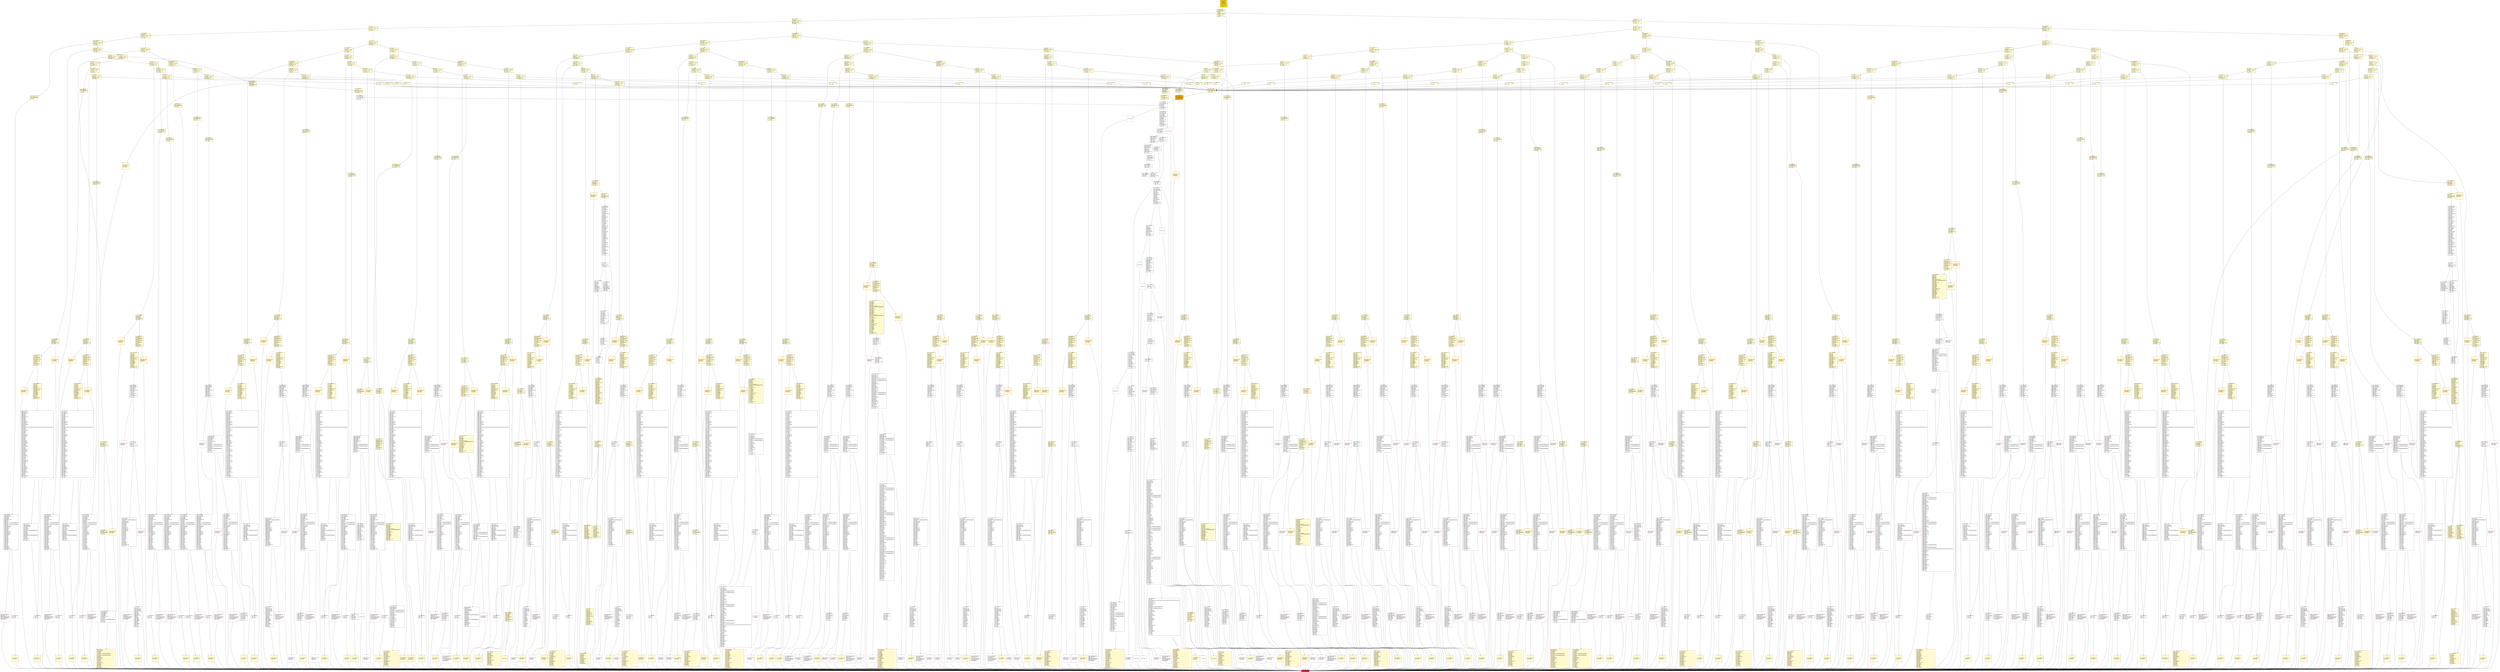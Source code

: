 digraph G {
bgcolor=transparent rankdir=UD;
node [shape=box style=filled color=black fillcolor=white fontname=arial fontcolor=black];
18949 [label="18949: JUMPDEST\l18950: POP\l18951: CALLVALUE\l18952: PUSH1 0x49\l18954: DUP2\l18955: SWAP1\l18956: SSTORE\l18957: POP\l18958: JUMP\l" ];
4002 [label="4002: PUSH1 0x00\l4004: DUP1\l4005: REVERT\l" fillcolor=lemonchiffon shape=Msquare color=crimson ];
8723 [label="8723: RETURNDATASIZE\l8724: PUSH1 0x00\l8726: DUP1\l8727: RETURNDATACOPY\l8728: RETURNDATASIZE\l8729: PUSH1 0x00\l8731: REVERT\l" shape=Msquare color=crimson ];
5216 [label="5216: JUMPDEST\l5217: CALLVALUE\l5218: DUP1\l5219: ISZERO\l5220: PUSH2 0x146c\l5223: JUMPI\l" fillcolor=lemonchiffon ];
2935 [label="2935: JUMPDEST\l2936: CALLVALUE\l2937: DUP1\l2938: ISZERO\l2939: PUSH2 0x0b83\l2942: JUMPI\l" fillcolor=lemonchiffon ];
4966 [label="4966: JUMPDEST\l4967: CALLVALUE\l4968: DUP1\l4969: ISZERO\l4970: PUSH2 0x1372\l4973: JUMPI\l" fillcolor=lemonchiffon ];
5127 [label="5127: JUMPDEST\l5128: PUSH2 0x140f\l5131: PUSH2 0x47d5\l5134: JUMP\l" fillcolor=lemonchiffon ];
5356 [label="5356: JUMPDEST\l5357: POP\l5358: PUSH2 0x14f5\l5361: PUSH2 0x4c60\l5364: JUMP\l" fillcolor=lemonchiffon ];
22075 [label="22075: JUMPDEST\l22076: PUSH1 0x40\l22078: PUSH1 0x00\l22080: SWAP1\l22081: SLOAD\l22082: SWAP1\l22083: PUSH2 0x0100\l22086: EXP\l22087: SWAP1\l22088: DIV\l22089: PUSH1 0xff\l22091: AND\l22092: ISZERO\l22093: PUSH2 0x5655\l22096: JUMPI\l" ];
118 [label="118: PUSH2 0x0666\l121: JUMP\l" fillcolor=lemonchiffon ];
15623 [label="15623: JUMPDEST\l15624: POP\l15625: JUMP\l" ];
19953 [label="19953: JUMPDEST\l19954: CALLER\l19955: PUSH20 0xffffffffffffffffffffffffffffffffffffffff\l19976: AND\l19977: PUSH2 0x08fc\l19980: PUSH1 0x43\l19982: SLOAD\l19983: SWAP1\l19984: DUP2\l19985: ISZERO\l19986: MUL\l19987: SWAP1\l19988: PUSH1 0x40\l19990: MLOAD\l19991: PUSH1 0x00\l19993: PUSH1 0x40\l19995: MLOAD\l19996: DUP1\l19997: DUP4\l19998: SUB\l19999: DUP2\l20000: DUP6\l20001: DUP9\l20002: DUP9\l20003: CALL\l20004: SWAP4\l20005: POP\l20006: POP\l20007: POP\l20008: POP\l20009: ISZERO\l20010: DUP1\l20011: ISZERO\l20012: PUSH2 0x4e39\l20015: JUMPI\l" ];
6516 [label="6516: JUMPDEST\l6517: PUSH1 0x3a\l6519: SLOAD\l6520: CALLVALUE\l6521: LT\l6522: ISZERO\l6523: DUP1\l6524: ISZERO\l6525: PUSH2 0x1988\l6528: JUMPI\l" ];
5861 [label="5861: JUMPDEST\l5862: POP\l5863: PUSH2 0x1712\l5866: PUSH1 0x04\l5868: DUP1\l5869: CALLDATASIZE\l5870: SUB\l5871: PUSH1 0x20\l5873: DUP2\l5874: LT\l5875: ISZERO\l5876: PUSH2 0x16fc\l5879: JUMPI\l" fillcolor=lemonchiffon ];
12986 [label="12986: JUMPDEST\l12987: PUSH1 0x20\l12989: PUSH1 0x01\l12991: SWAP1\l12992: SLOAD\l12993: SWAP1\l12994: PUSH2 0x0100\l12997: EXP\l12998: SWAP1\l12999: DIV\l13000: PUSH20 0xffffffffffffffffffffffffffffffffffffffff\l13021: AND\l13022: PUSH20 0xffffffffffffffffffffffffffffffffffffffff\l13043: AND\l13044: CALLER\l13045: PUSH20 0xffffffffffffffffffffffffffffffffffffffff\l13066: AND\l13067: EQ\l13068: PUSH2 0x3314\l13071: JUMPI\l" ];
3979 [label="3979: PUSH1 0x00\l3981: DUP1\l3982: REVERT\l" fillcolor=lemonchiffon shape=Msquare color=crimson ];
9484 [label="9484: JUMPDEST\l9485: POP\l9486: JUMP\l" ];
1794 [label="1794: JUMPDEST\l1795: CALLVALUE\l1796: DUP1\l1797: ISZERO\l1798: PUSH2 0x070e\l1801: JUMPI\l" fillcolor=lemonchiffon ];
7129 [label="7129: JUMPDEST\l7130: POP\l7131: PUSH1 0x01\l7133: PUSH1 0x20\l7135: PUSH1 0x00\l7137: PUSH2 0x0100\l7140: EXP\l7141: DUP2\l7142: SLOAD\l7143: DUP2\l7144: PUSH1 0xff\l7146: MUL\l7147: NOT\l7148: AND\l7149: SWAP1\l7150: DUP4\l7151: ISZERO\l7152: ISZERO\l7153: MUL\l7154: OR\l7155: SWAP1\l7156: SSTORE\l7157: POP\l7158: POP\l7159: JUMP\l" ];
1605 [label="1605: DUP1\l1606: PUSH4 0x0650ae3c\l1611: EQ\l1612: PUSH2 0x0702\l1615: JUMPI\l" fillcolor=lemonchiffon ];
20436 [label="20436: JUMPDEST\l20437: PUSH1 0x26\l20439: PUSH1 0x14\l20441: SWAP1\l20442: SLOAD\l20443: SWAP1\l20444: PUSH2 0x0100\l20447: EXP\l20448: SWAP1\l20449: DIV\l20450: PUSH1 0xff\l20452: AND\l20453: ISZERO\l20454: PUSH2 0x4fee\l20457: JUMPI\l" ];
16508 [label="16508: JUMPDEST\l16509: PUSH1 0x05\l16511: PUSH1 0x14\l16513: SWAP1\l16514: SLOAD\l16515: SWAP1\l16516: PUSH2 0x0100\l16519: EXP\l16520: SWAP1\l16521: DIV\l16522: PUSH1 0xff\l16524: AND\l16525: ISZERO\l16526: PUSH2 0x4096\l16529: JUMPI\l" ];
22425 [label="22425: PUSH1 0x00\l22427: DUP1\l22428: REVERT\l" shape=Msquare color=crimson ];
21637 [label="21637: JUMPDEST\l21638: PUSH1 0x0e\l21640: PUSH1 0x01\l21642: SWAP1\l21643: SLOAD\l21644: SWAP1\l21645: PUSH2 0x0100\l21648: EXP\l21649: SWAP1\l21650: DIV\l21651: PUSH20 0xffffffffffffffffffffffffffffffffffffffff\l21672: AND\l21673: PUSH20 0xffffffffffffffffffffffffffffffffffffffff\l21694: AND\l21695: PUSH2 0x08fc\l21698: PUSH1 0x0f\l21700: SLOAD\l21701: SWAP1\l21702: DUP2\l21703: ISZERO\l21704: MUL\l21705: SWAP1\l21706: PUSH1 0x40\l21708: MLOAD\l21709: PUSH1 0x00\l21711: PUSH1 0x40\l21713: MLOAD\l21714: DUP1\l21715: DUP4\l21716: SUB\l21717: DUP2\l21718: DUP6\l21719: DUP9\l21720: DUP9\l21721: CALL\l21722: SWAP4\l21723: POP\l21724: POP\l21725: POP\l21726: POP\l21727: ISZERO\l21728: DUP1\l21729: ISZERO\l21730: PUSH2 0x54ef\l21733: JUMPI\l" ];
122 [label="122: JUMPDEST\l123: DUP1\l124: PUSH4 0xea99a446\l129: EQ\l130: PUSH2 0x1800\l133: JUMPI\l" fillcolor=lemonchiffon ];
5546 [label="5546: JUMPDEST\l5547: STOP\l" fillcolor=lemonchiffon shape=Msquare color=crimson ];
22297 [label="22297: JUMPDEST\l22298: POP\l22299: CALLVALUE\l22300: PUSH1 0x41\l22302: DUP2\l22303: SWAP1\l22304: SSTORE\l22305: POP\l22306: JUMP\l" ];
3684 [label="3684: JUMPDEST\l3685: POP\l3686: PUSH2 0x0e91\l3689: PUSH1 0x04\l3691: DUP1\l3692: CALLDATASIZE\l3693: SUB\l3694: PUSH1 0x20\l3696: DUP2\l3697: LT\l3698: ISZERO\l3699: PUSH2 0x0e7b\l3702: JUMPI\l" fillcolor=lemonchiffon ];
14938 [label="14938: RETURNDATASIZE\l14939: PUSH1 0x00\l14941: DUP1\l14942: RETURNDATACOPY\l14943: RETURNDATASIZE\l14944: PUSH1 0x00\l14946: REVERT\l" shape=Msquare color=crimson ];
3542 [label="3542: JUMPDEST\l3543: STOP\l" fillcolor=lemonchiffon shape=Msquare color=crimson ];
6116 [label="6116: PUSH1 0x00\l6118: DUP1\l6119: REVERT\l" fillcolor=lemonchiffon shape=Msquare color=crimson ];
1661 [label="1661: JUMPDEST\l1662: POP\l1663: PUSH2 0x0686\l1666: PUSH2 0x1b64\l1669: JUMP\l" fillcolor=lemonchiffon ];
18411 [label="18411: PUSH1 0x00\l18413: DUP1\l18414: REVERT\l" shape=Msquare color=crimson ];
20458 [label="20458: PUSH1 0x00\l20460: DUP1\l20461: REVERT\l" shape=Msquare color=crimson ];
2028 [label="2028: PUSH1 0x00\l2030: DUP1\l2031: REVERT\l" fillcolor=lemonchiffon shape=Msquare color=crimson ];
12857 [label="12857: JUMPDEST\l12858: CALLER\l12859: PUSH20 0xffffffffffffffffffffffffffffffffffffffff\l12880: AND\l12881: PUSH2 0x08fc\l12884: PUSH1 0x19\l12886: SLOAD\l12887: SWAP1\l12888: DUP2\l12889: ISZERO\l12890: MUL\l12891: SWAP1\l12892: PUSH1 0x40\l12894: MLOAD\l12895: PUSH1 0x00\l12897: PUSH1 0x40\l12899: MLOAD\l12900: DUP1\l12901: DUP4\l12902: SUB\l12903: DUP2\l12904: DUP6\l12905: DUP9\l12906: DUP9\l12907: CALL\l12908: SWAP4\l12909: POP\l12910: POP\l12911: POP\l12912: POP\l12913: ISZERO\l12914: DUP1\l12915: ISZERO\l12916: PUSH2 0x3281\l12919: JUMPI\l" ];
739 [label="739: DUP1\l740: PUSH4 0x8ac2c680\l745: EQ\l746: PUSH2 0x10df\l749: JUMPI\l" fillcolor=lemonchiffon ];
1339 [label="1339: DUP1\l1340: PUSH4 0x27e235e3\l1345: EQ\l1346: PUSH2 0x0ad7\l1349: JUMPI\l" fillcolor=lemonchiffon ];
4080 [label="4080: PUSH1 0x00\l4082: DUP1\l4083: REVERT\l" fillcolor=lemonchiffon shape=Msquare color=crimson ];
8980 [label="8980: JUMPDEST\l8981: PUSH1 0x0a\l8983: DUP2\l8984: LT\l8985: PUSH2 0x2321\l8988: JUMPI\l" ];
3672 [label="3672: JUMPDEST\l3673: CALLVALUE\l3674: DUP1\l3675: ISZERO\l3676: PUSH2 0x0e64\l3679: JUMPI\l" fillcolor=lemonchiffon ];
3522 [label="3522: JUMPDEST\l3523: STOP\l" fillcolor=lemonchiffon shape=Msquare color=crimson ];
3378 [label="3378: JUMPDEST\l3379: CALLVALUE\l3380: DUP1\l3381: ISZERO\l3382: PUSH2 0x0d3e\l3385: JUMPI\l" fillcolor=lemonchiffon ];
23139 [label="23139: POP\l23140: PUSH1 0x00\l23142: DUP3\l23143: GT\l" ];
3532 [label="3532: JUMPDEST\l3533: STOP\l" fillcolor=lemonchiffon shape=Msquare color=crimson ];
12282 [label="12282: PUSH1 0x00\l12284: DUP1\l12285: REVERT\l" shape=Msquare color=crimson ];
3786 [label="3786: JUMPDEST\l3787: POP\l3788: PUSH2 0x0f0d\l3791: PUSH1 0x04\l3793: DUP1\l3794: CALLDATASIZE\l3795: SUB\l3796: PUSH1 0x20\l3798: DUP2\l3799: LT\l3800: ISZERO\l3801: PUSH2 0x0ee1\l3804: JUMPI\l" fillcolor=lemonchiffon ];
4374 [label="4374: JUMPDEST\l4375: POP\l4376: PUSH2 0x1143\l4379: PUSH1 0x04\l4381: DUP1\l4382: CALLDATASIZE\l4383: SUB\l4384: PUSH1 0x20\l4386: DUP2\l4387: LT\l4388: ISZERO\l4389: PUSH2 0x112d\l4392: JUMPI\l" fillcolor=lemonchiffon ];
2608 [label="2608: JUMPDEST\l2609: PUSH2 0x0a38\l2612: PUSH2 0x25f7\l2615: JUMP\l" fillcolor=lemonchiffon ];
12920 [label="12920: RETURNDATASIZE\l12921: PUSH1 0x00\l12923: DUP1\l12924: RETURNDATACOPY\l12925: RETURNDATASIZE\l12926: PUSH1 0x00\l12928: REVERT\l" shape=Msquare color=crimson ];
16255 [label="16255: JUMPDEST\l16256: DUP3\l16257: ADD\l16258: SWAP2\l16259: SWAP1\l16260: PUSH1 0x00\l16262: MSTORE\l16263: PUSH1 0x20\l16265: PUSH1 0x00\l16267: SHA3\l16268: SWAP1\l" ];
4693 [label="4693: JUMPDEST\l4694: CALLVALUE\l4695: DUP1\l4696: ISZERO\l4697: PUSH2 0x1261\l4700: JUMPI\l" fillcolor=lemonchiffon ];
2321 [label="2321: JUMPDEST\l2322: POP\l2323: PUSH2 0x091a\l2326: PUSH2 0x2226\l2329: JUMP\l" fillcolor=lemonchiffon ];
6093 [label="6093: PUSH1 0x00\l6095: DUP1\l6096: REVERT\l" fillcolor=lemonchiffon shape=Msquare color=crimson ];
19061 [label="19061: RETURNDATASIZE\l19062: PUSH1 0x00\l19064: DUP1\l19065: RETURNDATACOPY\l19066: RETURNDATASIZE\l19067: PUSH1 0x00\l19069: REVERT\l" shape=Msquare color=crimson ];
4851 [label="4851: JUMPDEST\l4852: CALLVALUE\l4853: DUP1\l4854: ISZERO\l4855: PUSH2 0x12ff\l4858: JUMPI\l" fillcolor=lemonchiffon ];
5569 [label="5569: JUMPDEST\l5570: PUSH1 0x40\l5572: MLOAD\l5573: DUP1\l5574: DUP3\l5575: DUP2\l5576: MSTORE\l5577: PUSH1 0x20\l5579: ADD\l5580: SWAP2\l5581: POP\l5582: POP\l5583: PUSH1 0x40\l5585: MLOAD\l5586: DUP1\l5587: SWAP2\l5588: SUB\l5589: SWAP1\l5590: RETURN\l" fillcolor=lemonchiffon shape=Msquare color=crimson ];
2005 [label="2005: PUSH1 0x00\l2007: DUP1\l2008: REVERT\l" fillcolor=lemonchiffon shape=Msquare color=crimson ];
821 [label="821: DUP1\l822: PUSH4 0x89ad7ab4\l827: EQ\l828: PUSH2 0x109a\l831: JUMPI\l" fillcolor=lemonchiffon ];
4886 [label="4886: JUMPDEST\l4887: DUP2\l4888: ADD\l4889: SWAP1\l4890: DUP1\l4891: DUP1\l4892: CALLDATALOAD\l4893: PUSH20 0xffffffffffffffffffffffffffffffffffffffff\l4914: AND\l4915: SWAP1\l4916: PUSH1 0x20\l4918: ADD\l4919: SWAP1\l4920: SWAP3\l4921: SWAP2\l4922: SWAP1\l4923: DUP1\l4924: CALLDATALOAD\l4925: SWAP1\l4926: PUSH1 0x20\l4928: ADD\l4929: SWAP1\l4930: SWAP3\l4931: SWAP2\l4932: SWAP1\l4933: POP\l4934: POP\l4935: POP\l4936: PUSH2 0x461a\l4939: JUMP\l" fillcolor=lemonchiffon ];
979 [label="979: DUP1\l980: PUSH4 0x5b9df0c7\l985: EQ\l986: PUSH2 0x0e58\l989: JUMPI\l" fillcolor=lemonchiffon ];
281 [label="281: DUP1\l282: PUSH4 0xcb3e64fd\l287: EQ\l288: PUSH2 0x1612\l291: JUMPI\l" fillcolor=lemonchiffon ];
12222 [label="12222: JUMPDEST\l12223: PUSH1 0x13\l12225: PUSH1 0x00\l12227: SWAP1\l12228: SLOAD\l12229: SWAP1\l12230: PUSH2 0x0100\l12233: EXP\l12234: SWAP1\l12235: DIV\l12236: PUSH20 0xffffffffffffffffffffffffffffffffffffffff\l12257: AND\l12258: DUP2\l12259: JUMP\l" ];
6422 [label="6422: JUMPDEST\l6423: PUSH1 0x00\l6425: PUSH2 0x1920\l6428: PUSH2 0x29ee\l6431: JUMP\l" fillcolor=orange ];
1825 [label="1825: PUSH1 0x00\l1827: DUP1\l1828: REVERT\l" fillcolor=lemonchiffon shape=Msquare color=crimson ];
7044 [label="7044: JUMPDEST\l7045: PUSH1 0x0a\l7047: DUP2\l7048: LT\l7049: PUSH2 0x1b91\l7052: JUMPI\l" ];
13733 [label="13733: JUMPDEST\l13734: POP\l13735: JUMP\l" ];
2423 [label="2423: JUMPDEST\l2424: POP\l2425: PUSH2 0x09a4\l2428: PUSH1 0x04\l2430: DUP1\l2431: CALLDATASIZE\l2432: SUB\l2433: PUSH1 0x20\l2435: DUP2\l2436: LT\l2437: ISZERO\l2438: PUSH2 0x098e\l2441: JUMPI\l" fillcolor=lemonchiffon ];
3132 [label="3132: INVALID\l" fillcolor=lemonchiffon shape=Msquare color=crimson ];
3346 [label="3346: JUMPDEST\l3347: STOP\l" fillcolor=lemonchiffon shape=Msquare color=crimson ];
20056 [label="20056: JUMPDEST\l20057: PUSH1 0x26\l20059: PUSH1 0x00\l20061: SWAP1\l20062: SLOAD\l20063: SWAP1\l20064: PUSH2 0x0100\l20067: EXP\l20068: SWAP1\l20069: DIV\l20070: PUSH20 0xffffffffffffffffffffffffffffffffffffffff\l20091: AND\l20092: PUSH20 0xffffffffffffffffffffffffffffffffffffffff\l20113: AND\l20114: CALLER\l20115: PUSH20 0xffffffffffffffffffffffffffffffffffffffff\l20136: AND\l20137: EQ\l20138: PUSH2 0x4eb2\l20141: JUMPI\l" ];
668 [label="668: DUP1\l669: PUSH4 0x9285dac8\l674: GT\l675: PUSH2 0x02d7\l678: JUMPI\l" fillcolor=lemonchiffon ];
3356 [label="3356: JUMPDEST\l3357: STOP\l" fillcolor=lemonchiffon shape=Msquare color=crimson ];
3886 [label="3886: PUSH1 0x00\l3888: DUP1\l3889: REVERT\l" fillcolor=lemonchiffon shape=Msquare color=crimson ];
952 [label="952: DUP1\l953: PUSH4 0x702e597d\l958: EQ\l959: PUSH2 0x0f4a\l962: JUMPI\l" fillcolor=lemonchiffon ];
5939 [label="5939: PUSH1 0x00\l5941: DUP1\l5942: REVERT\l" fillcolor=lemonchiffon shape=Msquare color=crimson ];
52 [label="52: DUP1\l53: PUSH4 0xea99a446\l58: GT\l59: PUSH2 0x00a0\l62: JUMPI\l" fillcolor=lemonchiffon ];
20921 [label="20921: JUMPDEST\l20922: POP\l20923: PUSH1 0x01\l20925: PUSH1 0x26\l20927: PUSH1 0x14\l20929: PUSH2 0x0100\l20932: EXP\l20933: DUP2\l20934: SLOAD\l20935: DUP2\l20936: PUSH1 0xff\l20938: MUL\l20939: NOT\l20940: AND\l20941: SWAP1\l20942: DUP4\l20943: ISZERO\l20944: ISZERO\l20945: MUL\l20946: OR\l20947: SWAP1\l20948: SSTORE\l20949: POP\l20950: POP\l20951: JUMP\l" ];
254 [label="254: PUSH2 0x0666\l257: JUMP\l" fillcolor=lemonchiffon ];
6059 [label="6059: JUMPDEST\l6060: PUSH1 0x40\l6062: MLOAD\l6063: DUP1\l6064: DUP3\l6065: ISZERO\l6066: ISZERO\l6067: ISZERO\l6068: ISZERO\l6069: DUP2\l6070: MSTORE\l6071: PUSH1 0x20\l6073: ADD\l6074: SWAP2\l6075: POP\l6076: POP\l6077: PUSH1 0x40\l6079: MLOAD\l6080: DUP1\l6081: SWAP2\l6082: SUB\l6083: SWAP1\l6084: RETURN\l" fillcolor=lemonchiffon shape=Msquare color=crimson ];
14612 [label="14612: JUMPDEST\l14613: POP\l14614: CALLVALUE\l14615: PUSH1 0x0c\l14617: DUP2\l14618: SWAP1\l14619: SSTORE\l14620: POP\l14621: JUMP\l" ];
1399 [label="1399: DUP1\l1400: PUSH4 0x23b7445f\l1405: EQ\l1406: PUSH2 0x0a30\l1409: JUMPI\l" fillcolor=lemonchiffon ];
3336 [label="3336: JUMPDEST\l3337: STOP\l" fillcolor=lemonchiffon shape=Msquare color=crimson ];
22335 [label="22335: PUSH1 0x00\l22337: DUP1\l22338: REVERT\l" shape=Msquare color=crimson ];
505 [label="505: DUP1\l506: PUSH4 0xb6ef744a\l511: EQ\l512: PUSH2 0x1425\l515: JUMPI\l" fillcolor=lemonchiffon ];
1410 [label="1410: DUP1\l1411: PUSH4 0x23b872dd\l1416: EQ\l1417: PUSH2 0x0a3a\l1420: JUMPI\l" fillcolor=lemonchiffon ];
423 [label="423: DUP1\l424: PUSH4 0xc10b9358\l429: EQ\l430: PUSH2 0x1546\l433: JUMPI\l" fillcolor=lemonchiffon ];
3376 [label="3376: JUMPDEST\l3377: STOP\l" fillcolor=lemonchiffon shape=Msquare color=crimson ];
1938 [label="1938: JUMPDEST\l1939: POP\l1940: POP\l1941: POP\l1942: POP\l1943: SWAP1\l1944: POP\l1945: SWAP1\l1946: DUP2\l1947: ADD\l1948: SWAP1\l1949: PUSH1 0x1f\l1951: AND\l1952: DUP1\l1953: ISZERO\l1954: PUSH2 0x07bf\l1957: JUMPI\l" fillcolor=lemonchiffon ];
1802 [label="1802: PUSH1 0x00\l1804: DUP1\l1805: REVERT\l" fillcolor=lemonchiffon shape=Msquare color=crimson ];
13826 [label="13826: JUMPDEST\l13827: DUP1\l13828: PUSH1 0x29\l13830: PUSH1 0x00\l13832: PUSH2 0x0100\l13835: EXP\l13836: DUP2\l13837: SLOAD\l13838: DUP2\l13839: PUSH20 0xffffffffffffffffffffffffffffffffffffffff\l13860: MUL\l13861: NOT\l13862: AND\l13863: SWAP1\l13864: DUP4\l13865: PUSH20 0xffffffffffffffffffffffffffffffffffffffff\l13886: AND\l13887: MUL\l13888: OR\l13889: SWAP1\l13890: SSTORE\l13891: POP\l13892: POP\l13893: JUMP\l" ];
216 [label="216: PUSH2 0x0666\l219: JUMP\l" fillcolor=lemonchiffon ];
3366 [label="3366: JUMPDEST\l3367: STOP\l" fillcolor=lemonchiffon shape=Msquare color=crimson ];
11666 [label="11666: JUMPDEST\l11667: POP\l11668: JUMP\l" ];
3863 [label="3863: PUSH1 0x00\l3865: DUP1\l3866: REVERT\l" fillcolor=lemonchiffon shape=Msquare color=crimson ];
3534 [label="3534: JUMPDEST\l3535: PUSH2 0x0dd6\l3538: PUSH2 0x30dd\l3541: JUMP\l" fillcolor=lemonchiffon ];
4072 [label="4072: JUMPDEST\l4073: CALLVALUE\l4074: DUP1\l4075: ISZERO\l4076: PUSH2 0x0ff4\l4079: JUMPI\l" fillcolor=lemonchiffon ];
12016 [label="12016: JUMPDEST\l12017: PUSH1 0x2f\l12019: PUSH1 0x01\l12021: SWAP1\l12022: SLOAD\l12023: SWAP1\l12024: PUSH2 0x0100\l12027: EXP\l12028: SWAP1\l12029: DIV\l12030: PUSH20 0xffffffffffffffffffffffffffffffffffffffff\l12051: AND\l12052: PUSH20 0xffffffffffffffffffffffffffffffffffffffff\l12073: AND\l12074: CALLER\l12075: PUSH20 0xffffffffffffffffffffffffffffffffffffffff\l12096: AND\l12097: EQ\l12098: PUSH2 0x2f4a\l12101: JUMPI\l" ];
10008 [label="10008: PUSH1 0x00\l10010: DUP1\l10011: REVERT\l" shape=Msquare color=crimson ];
134 [label="134: DUP1\l135: PUSH4 0xeae5d706\l140: EQ\l141: PUSH2 0x180a\l144: JUMPI\l" fillcolor=lemonchiffon ];
6381 [label="6381: JUMPDEST\l6382: POP\l6383: PUSH2 0x18f6\l6386: PUSH2 0x5723\l6389: JUMP\l" fillcolor=lemonchiffon ];
2364 [label="2364: JUMPDEST\l2365: POP\l2366: PUSH2 0x0969\l2369: PUSH1 0x04\l2371: DUP1\l2372: CALLDATASIZE\l2373: SUB\l2374: PUSH1 0x20\l2376: DUP2\l2377: LT\l2378: ISZERO\l2379: PUSH2 0x0953\l2382: JUMPI\l" fillcolor=lemonchiffon ];
5916 [label="5916: PUSH1 0x00\l5918: DUP1\l5919: REVERT\l" fillcolor=lemonchiffon shape=Msquare color=crimson ];
11217 [label="11217: JUMPDEST\l11218: PUSH1 0x3d\l11220: PUSH1 0x00\l11222: SWAP1\l11223: SLOAD\l11224: SWAP1\l11225: PUSH2 0x0100\l11228: EXP\l11229: SWAP1\l11230: DIV\l11231: PUSH1 0xff\l11233: AND\l11234: PUSH1 0x03\l11236: DUP2\l11237: GT\l11238: ISZERO\l11239: PUSH2 0x2bec\l11242: JUMPI\l" ];
6879 [label="6879: RETURNDATASIZE\l6880: PUSH1 0x00\l6882: DUP1\l6883: RETURNDATACOPY\l6884: RETURNDATASIZE\l6885: PUSH1 0x00\l6887: REVERT\l" shape=Msquare color=crimson ];
19669 [label="19669: JUMPDEST\l19670: POP\l19671: PUSH1 0x01\l19673: PUSH1 0x0b\l19675: PUSH1 0x00\l19677: PUSH2 0x0100\l19680: EXP\l19681: DUP2\l19682: SLOAD\l19683: DUP2\l19684: PUSH1 0xff\l19686: MUL\l19687: NOT\l19688: AND\l19689: SWAP1\l19690: DUP4\l19691: ISZERO\l19692: ISZERO\l19693: MUL\l19694: OR\l19695: SWAP1\l19696: SSTORE\l19697: POP\l19698: POP\l19699: JUMP\l" ];
16730 [label="16730: JUMPDEST\l16731: POP\l16732: CALLVALUE\l16733: PUSH1 0x07\l16735: DUP2\l16736: SWAP1\l16737: SSTORE\l16738: POP\l16739: JUMP\l" ];
107 [label="107: DUP1\l108: PUSH4 0xffa87295\l113: EQ\l114: PUSH2 0x190c\l117: JUMPI\l" fillcolor=lemonchiffon ];
14188 [label="14188: JUMPDEST\l14189: PUSH1 0x40\l14191: MLOAD\l14192: PUSH1 0x20\l14194: ADD\l14195: DUP1\l14196: DUP1\l14197: PUSH1 0x20\l14199: ADD\l14200: DUP3\l14201: DUP2\l14202: SUB\l14203: DUP3\l14204: MSTORE\l14205: PUSH1 0x05\l14207: DUP2\l14208: MSTORE\l14209: PUSH1 0x20\l14211: ADD\l14212: DUP1\l14213: PUSH32 0x68656c6c6f000000000000000000000000000000000000000000000000000000\l14246: DUP2\l14247: MSTORE\l14248: POP\l14249: PUSH1 0x20\l14251: ADD\l14252: SWAP2\l14253: POP\l14254: POP\l14255: PUSH1 0x40\l14257: MLOAD\l14258: PUSH1 0x20\l14260: DUP2\l14261: DUP4\l14262: SUB\l14263: SUB\l14264: DUP2\l14265: MSTORE\l14266: SWAP1\l14267: PUSH1 0x40\l14269: MSTORE\l14270: DUP1\l14271: MLOAD\l14272: SWAP1\l14273: PUSH1 0x20\l14275: ADD\l14276: SHA3\l14277: DUP2\l14278: PUSH1 0x40\l14280: MLOAD\l14281: PUSH1 0x20\l14283: ADD\l14284: DUP1\l14285: DUP3\l14286: DUP2\l14287: MSTORE\l14288: PUSH1 0x20\l14290: ADD\l14291: SWAP2\l14292: POP\l14293: POP\l14294: PUSH1 0x40\l14296: MLOAD\l14297: PUSH1 0x20\l14299: DUP2\l14300: DUP4\l14301: SUB\l14302: SUB\l14303: DUP2\l14304: MSTORE\l14305: SWAP1\l14306: PUSH1 0x40\l14308: MSTORE\l14309: DUP1\l14310: MLOAD\l14311: SWAP1\l14312: PUSH1 0x20\l14314: ADD\l14315: SHA3\l14316: EQ\l14317: ISZERO\l14318: PUSH2 0x3833\l14321: JUMPI\l" ];
5444 [label="5444: JUMPDEST\l5445: STOP\l" fillcolor=lemonchiffon shape=Msquare color=crimson ];
3524 [label="3524: JUMPDEST\l3525: PUSH2 0x0dcc\l3528: PUSH2 0x3072\l3531: JUMP\l" fillcolor=lemonchiffon ];
10098 [label="10098: PUSH1 0x00\l10100: DUP1\l10101: REVERT\l" shape=Msquare color=crimson ];
10518 [label="10518: CALLER\l10519: PUSH1 0x05\l10521: PUSH1 0x00\l10523: PUSH2 0x0100\l10526: EXP\l10527: DUP2\l10528: SLOAD\l10529: DUP2\l10530: PUSH20 0xffffffffffffffffffffffffffffffffffffffff\l10551: MUL\l10552: NOT\l10553: AND\l10554: SWAP1\l10555: DUP4\l10556: PUSH20 0xffffffffffffffffffffffffffffffffffffffff\l10577: AND\l10578: MUL\l10579: OR\l10580: SWAP1\l10581: SSTORE\l10582: POP\l" ];
10946 [label="10946: RETURNDATASIZE\l10947: PUSH1 0x00\l10949: DUP1\l10950: RETURNDATACOPY\l10951: RETURNDATASIZE\l10952: PUSH1 0x00\l10954: REVERT\l" shape=Msquare color=crimson ];
18843 [label="18843: JUMPDEST\l18844: PUSH1 0x48\l18846: PUSH1 0x00\l18848: SWAP1\l18849: SLOAD\l18850: SWAP1\l18851: PUSH2 0x0100\l18854: EXP\l18855: SWAP1\l18856: DIV\l18857: PUSH20 0xffffffffffffffffffffffffffffffffffffffff\l18878: AND\l18879: PUSH20 0xffffffffffffffffffffffffffffffffffffffff\l18900: AND\l18901: PUSH2 0x08fc\l18904: PUSH1 0x49\l18906: SLOAD\l18907: SWAP1\l18908: DUP2\l18909: ISZERO\l18910: MUL\l18911: SWAP1\l18912: PUSH1 0x40\l18914: MLOAD\l18915: PUSH1 0x00\l18917: PUSH1 0x40\l18919: MLOAD\l18920: DUP1\l18921: DUP4\l18922: SUB\l18923: DUP2\l18924: DUP6\l18925: DUP9\l18926: DUP9\l18927: CALL\l18928: SWAP4\l18929: POP\l18930: POP\l18931: POP\l18932: POP\l18933: ISZERO\l18934: DUP1\l18935: ISZERO\l18936: PUSH2 0x4a05\l18939: JUMPI\l" ];
11773 [label="11773: JUMPDEST\l11774: POP\l11775: JUMP\l" ];
17164 [label="17164: JUMPDEST\l17165: POP\l17166: CALLVALUE\l17167: PUSH1 0x2d\l17169: DUP2\l17170: SWAP1\l17171: SSTORE\l17172: POP\l17173: JUMP\l" ];
1448 [label="1448: DUP1\l1449: PUSH4 0x1d70a211\l1454: EQ\l1455: PUSH2 0x09e1\l1458: JUMPI\l" fillcolor=lemonchiffon ];
4585 [label="4585: DUP1\l4586: DUP3\l4587: SUB\l4588: DUP1\l4589: MLOAD\l4590: PUSH1 0x01\l4592: DUP4\l4593: PUSH1 0x20\l4595: SUB\l4596: PUSH2 0x0100\l4599: EXP\l4600: SUB\l4601: NOT\l4602: AND\l4603: DUP2\l4604: MSTORE\l4605: PUSH1 0x20\l4607: ADD\l4608: SWAP2\l4609: POP\l" fillcolor=lemonchiffon ];
1257 [label="1257: DUP1\l1258: PUSH4 0x2601a9ef\l1263: GT\l1264: PUSH2 0x0555\l1267: JUMPI\l" fillcolor=lemonchiffon ];
1861 [label="1861: PUSH1 0x00\l1863: DUP1\l1864: REVERT\l" fillcolor=lemonchiffon shape=Msquare color=crimson ];
19905 [label="19905: JUMPDEST\l19906: POP\l19907: JUMP\l" ];
12102 [label="12102: PUSH1 0x00\l12104: DUP1\l12105: REVERT\l" shape=Msquare color=crimson ];
641 [label="641: DUP1\l642: PUSH4 0xa21c0b09\l647: EQ\l648: PUSH2 0x129a\l651: JUMPI\l" fillcolor=lemonchiffon ];
5467 [label="5467: JUMPDEST\l5468: PUSH1 0x40\l5470: MLOAD\l5471: DUP1\l5472: DUP3\l5473: DUP2\l5474: MSTORE\l5475: PUSH1 0x20\l5477: ADD\l5478: SWAP2\l5479: POP\l5480: POP\l5481: PUSH1 0x40\l5483: MLOAD\l5484: DUP1\l5485: SWAP2\l5486: SUB\l5487: SWAP1\l5488: RETURN\l" fillcolor=lemonchiffon shape=Msquare color=crimson ];
461 [label="461: DUP1\l462: PUSH4 0xb11a247b\l467: GT\l468: PUSH2 0x0208\l471: JUMPI\l" fillcolor=lemonchiffon ];
1027 [label="1027: JUMPDEST\l1028: DUP1\l1029: PUSH4 0x56074177\l1034: EQ\l1035: PUSH2 0x0dd8\l1038: JUMPI\l" fillcolor=lemonchiffon ];
12371 [label="12371: JUMPDEST\l12372: POP\l12373: PUSH1 0x01\l12375: PUSH1 0x32\l12377: PUSH1 0x00\l12379: PUSH2 0x0100\l12382: EXP\l12383: DUP2\l12384: SLOAD\l12385: DUP2\l12386: PUSH1 0xff\l12388: MUL\l12389: NOT\l12390: AND\l12391: SWAP1\l12392: DUP4\l12393: ISZERO\l12394: ISZERO\l12395: MUL\l12396: OR\l12397: SWAP1\l12398: SSTORE\l12399: POP\l12400: POP\l12401: JUMP\l" ];
6558 [label="6558: JUMPDEST\l6559: DIV\l6560: SWAP1\l6561: POP\l6562: PUSH1 0x2e\l6564: SLOAD\l6565: CALLVALUE\l6566: PUSH1 0x31\l6568: SLOAD\l6569: ADD\l6570: GT\l6571: ISZERO\l6572: PUSH2 0x19b4\l6575: JUMPI\l" ];
4285 [label="4285: JUMPDEST\l4286: DUP2\l4287: ADD\l4288: SWAP1\l4289: DUP1\l4290: DUP1\l4291: CALLDATALOAD\l4292: SWAP1\l4293: PUSH1 0x20\l4295: ADD\l4296: SWAP1\l4297: SWAP3\l4298: SWAP2\l4299: SWAP1\l4300: POP\l4301: POP\l4302: POP\l4303: PUSH2 0x3c40\l4306: JUMP\l" fillcolor=lemonchiffon ];
5044 [label="5044: JUMPDEST\l5045: DUP2\l5046: ADD\l5047: SWAP1\l5048: DUP1\l5049: DUP1\l5050: CALLDATALOAD\l5051: SWAP1\l5052: PUSH1 0x20\l5054: ADD\l5055: SWAP1\l5056: SWAP3\l5057: SWAP2\l5058: SWAP1\l5059: POP\l5060: POP\l5061: POP\l5062: PUSH2 0x4641\l5065: JUMP\l" fillcolor=lemonchiffon ];
3922 [label="3922: PUSH1 0x00\l3924: DUP1\l3925: REVERT\l" fillcolor=lemonchiffon shape=Msquare color=crimson ];
156 [label="156: PUSH2 0x0666\l159: JUMP\l" fillcolor=lemonchiffon ];
12286 [label="12286: JUMPDEST\l12287: PUSH1 0x0a\l12289: DUP2\l12290: LT\l12291: PUSH2 0x300b\l12294: JUMPI\l" ];
15073 [label="15073: RETURNDATASIZE\l15074: PUSH1 0x00\l15076: DUP1\l15077: RETURNDATACOPY\l15078: RETURNDATASIZE\l15079: PUSH1 0x00\l15081: REVERT\l" shape=Msquare color=crimson ];
4782 [label="4782: JUMPDEST\l4783: PUSH2 0x12b6\l4786: PUSH2 0x4469\l4789: JUMP\l" fillcolor=lemonchiffon ];
2240 [label="2240: JUMPDEST\l2241: CALLVALUE\l2242: DUP1\l2243: ISZERO\l2244: PUSH2 0x08cc\l2247: JUMPI\l" fillcolor=lemonchiffon ];
5399 [label="5399: JUMPDEST\l5400: POP\l5401: PUSH2 0x1544\l5404: PUSH1 0x04\l5406: DUP1\l5407: CALLDATASIZE\l5408: SUB\l5409: PUSH1 0x20\l5411: DUP2\l5412: LT\l5413: ISZERO\l5414: PUSH2 0x152e\l5417: JUMPI\l" fillcolor=lemonchiffon ];
4107 [label="4107: JUMPDEST\l4108: DUP2\l4109: ADD\l4110: SWAP1\l4111: DUP1\l4112: DUP1\l4113: CALLDATALOAD\l4114: SWAP1\l4115: PUSH1 0x20\l4117: ADD\l4118: SWAP1\l4119: SWAP3\l4120: SWAP2\l4121: SWAP1\l4122: POP\l4123: POP\l4124: POP\l4125: PUSH2 0x376c\l4128: JUMP\l" fillcolor=lemonchiffon ];
3220 [label="3220: JUMPDEST\l3221: STOP\l" fillcolor=lemonchiffon shape=Msquare color=crimson ];
21864 [label="21864: JUMPDEST\l21865: POP\l21866: PUSH1 0x01\l21868: PUSH1 0x05\l21870: PUSH1 0x14\l21872: PUSH2 0x0100\l21875: EXP\l21876: DUP2\l21877: SLOAD\l21878: DUP2\l21879: PUSH1 0xff\l21881: MUL\l21882: NOT\l21883: AND\l21884: SWAP1\l21885: DUP4\l21886: ISZERO\l21887: ISZERO\l21888: MUL\l21889: OR\l21890: SWAP1\l21891: SSTORE\l21892: POP\l21893: POP\l21894: JUMP\l" ];
18621 [label="18621: JUMPDEST\l18622: PUSH1 0x00\l18624: DUP1\l18625: SWAP1\l18626: SLOAD\l18627: SWAP1\l18628: PUSH2 0x0100\l18631: EXP\l18632: SWAP1\l18633: DIV\l18634: PUSH20 0xffffffffffffffffffffffffffffffffffffffff\l18655: AND\l18656: PUSH20 0xffffffffffffffffffffffffffffffffffffffff\l18677: AND\l18678: PUSH2 0x08fc\l18681: CALLVALUE\l18682: SWAP1\l18683: DUP2\l18684: ISZERO\l18685: MUL\l18686: SWAP1\l18687: PUSH1 0x40\l18689: MLOAD\l18690: PUSH1 0x00\l18692: PUSH1 0x40\l18694: MLOAD\l18695: DUP1\l18696: DUP4\l18697: SUB\l18698: DUP2\l18699: DUP6\l18700: DUP9\l18701: DUP9\l18702: CALL\l18703: SWAP4\l18704: POP\l18705: POP\l18706: POP\l18707: POP\l18708: ISZERO\l18709: DUP1\l18710: ISZERO\l18711: PUSH2 0x4924\l18714: JUMPI\l" ];
5714 [label="5714: JUMPDEST\l5715: PUSH1 0x40\l5717: MLOAD\l5718: DUP1\l5719: DUP3\l5720: PUSH20 0xffffffffffffffffffffffffffffffffffffffff\l5741: AND\l5742: PUSH20 0xffffffffffffffffffffffffffffffffffffffff\l5763: AND\l5764: DUP2\l5765: MSTORE\l5766: PUSH1 0x20\l5768: ADD\l5769: SWAP2\l5770: POP\l5771: POP\l5772: PUSH1 0x40\l5774: MLOAD\l5775: DUP1\l5776: SWAP2\l5777: SUB\l5778: SWAP1\l5779: RETURN\l" fillcolor=lemonchiffon shape=Msquare color=crimson ];
363 [label="363: PUSH2 0x0666\l366: JUMP\l" fillcolor=lemonchiffon ];
3749 [label="3749: PUSH1 0x00\l3751: DUP1\l3752: REVERT\l" fillcolor=lemonchiffon shape=Msquare color=crimson ];
1700 [label="1700: PUSH1 0x00\l1702: DUP1\l1703: REVERT\l" fillcolor=lemonchiffon shape=Msquare color=crimson ];
5650 [label="5650: JUMPDEST\l5651: CALLVALUE\l5652: DUP1\l5653: ISZERO\l5654: PUSH2 0x161e\l5657: JUMPI\l" fillcolor=lemonchiffon ];
5334 [label="5334: JUMPDEST\l5335: PUSH2 0x14de\l5338: PUSH2 0x4bf5\l5341: JUMP\l" fillcolor=lemonchiffon ];
5798 [label="5798: PUSH1 0x00\l5800: DUP1\l5801: REVERT\l" fillcolor=lemonchiffon shape=Msquare color=crimson ];
16041 [label="16041: PUSH1 0x00\l16043: DUP1\l16044: REVERT\l" shape=Msquare color=crimson ];
2810 [label="2810: JUMPDEST\l2811: DUP2\l2812: ADD\l2813: SWAP1\l2814: DUP1\l2815: DUP1\l2816: CALLDATALOAD\l2817: PUSH20 0xffffffffffffffffffffffffffffffffffffffff\l2838: AND\l2839: SWAP1\l2840: PUSH1 0x20\l2842: ADD\l2843: SWAP1\l2844: SWAP3\l2845: SWAP2\l2846: SWAP1\l2847: POP\l2848: POP\l2849: POP\l2850: PUSH2 0x27ea\l2853: JUMP\l" fillcolor=lemonchiffon ];
22187 [label="22187: PUSH1 0x00\l22189: DUP1\l22190: REVERT\l" shape=Msquare color=crimson ];
4319 [label="4319: JUMPDEST\l4320: CALLVALUE\l4321: DUP1\l4322: ISZERO\l4323: PUSH2 0x10eb\l4326: JUMPI\l" fillcolor=lemonchiffon ];
2876 [label="2876: JUMPDEST\l2877: CALLVALUE\l2878: DUP1\l2879: ISZERO\l2880: PUSH2 0x0b48\l2883: JUMPI\l" fillcolor=lemonchiffon ];
5273 [label="5273: JUMPDEST\l5274: STOP\l" fillcolor=lemonchiffon shape=Msquare color=crimson ];
20142 [label="20142: PUSH1 0x00\l20144: DUP1\l20145: REVERT\l" shape=Msquare color=crimson ];
4792 [label="4792: JUMPDEST\l4793: CALLVALUE\l4794: DUP1\l4795: ISZERO\l4796: PUSH2 0x12c4\l4799: JUMPI\l" fillcolor=lemonchiffon ];
17155 [label="17155: RETURNDATASIZE\l17156: PUSH1 0x00\l17158: DUP1\l17159: RETURNDATACOPY\l17160: RETURNDATASIZE\l17161: PUSH1 0x00\l17163: REVERT\l" shape=Msquare color=crimson ];
19203 [label="19203: RETURNDATASIZE\l19204: PUSH1 0x00\l19206: DUP1\l19207: RETURNDATACOPY\l19208: RETURNDATASIZE\l19209: PUSH1 0x00\l19211: REVERT\l" shape=Msquare color=crimson ];
5693 [label="5693: JUMPDEST\l5694: CALLVALUE\l5695: DUP1\l5696: ISZERO\l5697: PUSH2 0x1649\l5700: JUMPI\l" fillcolor=lemonchiffon ];
10012 [label="10012: JUMPDEST\l10013: PUSH1 0x32\l10015: PUSH1 0x01\l10017: SWAP1\l10018: SLOAD\l10019: SWAP1\l10020: PUSH2 0x0100\l10023: EXP\l10024: SWAP1\l10025: DIV\l10026: PUSH20 0xffffffffffffffffffffffffffffffffffffffff\l10047: AND\l10048: PUSH20 0xffffffffffffffffffffffffffffffffffffffff\l10069: AND\l10070: CALLER\l10071: PUSH20 0xffffffffffffffffffffffffffffffffffffffff\l10092: AND\l10093: EQ\l10094: PUSH2 0x2776\l10097: JUMPI\l" ];
1723 [label="1723: PUSH1 0x00\l1725: DUP1\l1726: REVERT\l" fillcolor=lemonchiffon shape=Msquare color=crimson ];
15421 [label="15421: JUMPDEST\l15422: POP\l15423: JUMP\l" ];
859 [label="859: DUP1\l860: PUSH4 0x6d58c88f\l865: GT\l866: PUSH2 0x03c7\l869: JUMPI\l" fillcolor=lemonchiffon ];
4863 [label="4863: JUMPDEST\l4864: POP\l4865: PUSH2 0x134c\l4868: PUSH1 0x04\l4870: DUP1\l4871: CALLDATASIZE\l4872: SUB\l4873: PUSH1 0x40\l4875: DUP2\l4876: LT\l4877: ISZERO\l4878: PUSH2 0x1316\l4881: JUMPI\l" fillcolor=lemonchiffon ];
5821 [label="5821: PUSH1 0x00\l5823: DUP1\l5824: REVERT\l" fillcolor=lemonchiffon shape=Msquare color=crimson ];
799 [label="799: DUP1\l800: PUSH4 0x87c845d3\l805: EQ\l806: PUSH2 0x1086\l809: JUMPI\l" fillcolor=lemonchiffon ];
6225 [label="6225: JUMPDEST\l6226: POP\l6227: PUSH2 0x187e\l6230: PUSH1 0x04\l6232: DUP1\l6233: CALLDATASIZE\l6234: SUB\l6235: PUSH1 0x20\l6237: DUP2\l6238: LT\l6239: ISZERO\l6240: PUSH2 0x1868\l6243: JUMPI\l" fillcolor=lemonchiffon ];
21518 [label="21518: JUMPDEST\l21519: POP\l21520: JUMP\l" ];
325 [label="325: PUSH2 0x0666\l328: JUMP\l" fillcolor=lemonchiffon ];
1065 [label="1065: JUMPDEST\l1066: DUP1\l1067: PUSH4 0x4bc11b2e\l1072: GT\l1073: PUSH2 0x0496\l1076: JUMPI\l" fillcolor=lemonchiffon ];
21300 [label="21300: RETURNDATASIZE\l21301: PUSH1 0x00\l21303: DUP1\l21304: RETURNDATACOPY\l21305: RETURNDATASIZE\l21306: PUSH1 0x00\l21308: REVERT\l" shape=Msquare color=crimson ];
1437 [label="1437: DUP1\l1438: PUSH4 0x1b92061d\l1443: EQ\l1444: PUSH2 0x09a6\l1447: JUMPI\l" fillcolor=lemonchiffon ];
5080 [label="5080: JUMPDEST\l5081: POP\l5082: PUSH2 0x1405\l5085: PUSH1 0x04\l5087: DUP1\l5088: CALLDATASIZE\l5089: SUB\l5090: PUSH1 0x20\l5092: DUP2\l5093: LT\l5094: ISZERO\l5095: PUSH2 0x13ef\l5098: JUMPI\l" fillcolor=lemonchiffon ];
7160 [label="7160: JUMPDEST\l7161: PUSH1 0x10\l7163: SLOAD\l7164: DUP2\l7165: JUMP\l" ];
9238 [label="9238: JUMPDEST\l9239: PUSH1 0x3d\l9241: PUSH1 0x15\l9243: SWAP1\l9244: SLOAD\l9245: SWAP1\l9246: PUSH2 0x0100\l9249: EXP\l9250: SWAP1\l9251: DIV\l9252: PUSH1 0xff\l9254: AND\l9255: ISZERO\l9256: PUSH2 0x2430\l9259: JUMPI\l" ];
5780 [label="5780: JUMPDEST\l5781: PUSH2 0x169c\l5784: PUSH2 0x4fd4\l5787: JUMP\l" fillcolor=lemonchiffon ];
765 [label="765: JUMPDEST\l766: DUP1\l767: PUSH4 0x7f2efe0b\l772: EQ\l773: PUSH2 0x1037\l776: JUMPI\l" fillcolor=lemonchiffon ];
4173 [label="4173: JUMPDEST\l4174: POP\l4175: PUSH2 0x107a\l4178: PUSH1 0x04\l4180: DUP1\l4181: CALLDATASIZE\l4182: SUB\l4183: PUSH1 0x20\l4185: DUP2\l4186: LT\l4187: ISZERO\l4188: PUSH2 0x1064\l4191: JUMPI\l" fillcolor=lemonchiffon ];
19140 [label="19140: JUMPDEST\l19141: CALLER\l19142: PUSH20 0xffffffffffffffffffffffffffffffffffffffff\l19163: AND\l19164: PUSH2 0x08fc\l19167: PUSH1 0x30\l19169: SLOAD\l19170: SWAP1\l19171: DUP2\l19172: ISZERO\l19173: MUL\l19174: SWAP1\l19175: PUSH1 0x40\l19177: MLOAD\l19178: PUSH1 0x00\l19180: PUSH1 0x40\l19182: MLOAD\l19183: DUP1\l19184: DUP4\l19185: SUB\l19186: DUP2\l19187: DUP6\l19188: DUP9\l19189: DUP9\l19190: CALL\l19191: SWAP4\l19192: POP\l19193: POP\l19194: POP\l19195: POP\l19196: ISZERO\l19197: DUP1\l19198: ISZERO\l19199: PUSH2 0x4b0c\l19202: JUMPI\l" ];
16028 [label="16028: PUSH1 0x00\l16030: DUP1\l16031: REVERT\l" shape=Msquare color=crimson ];
5489 [label="5489: JUMPDEST\l5490: CALLVALUE\l5491: DUP1\l5492: ISZERO\l5493: PUSH2 0x157d\l5496: JUMPI\l" fillcolor=lemonchiffon ];
5332 [label="5332: JUMPDEST\l5333: STOP\l" fillcolor=lemonchiffon shape=Msquare color=crimson ];
5857 [label="5857: PUSH1 0x00\l5859: DUP1\l5860: REVERT\l" fillcolor=lemonchiffon shape=Msquare color=crimson ];
5228 [label="5228: JUMPDEST\l5229: POP\l5230: PUSH2 0x1499\l5233: PUSH1 0x04\l5235: DUP1\l5236: CALLDATASIZE\l5237: SUB\l5238: PUSH1 0x20\l5240: DUP2\l5241: LT\l5242: ISZERO\l5243: PUSH2 0x1483\l5246: JUMPI\l" fillcolor=lemonchiffon ];
5365 [label="5365: JUMPDEST\l5366: PUSH1 0x40\l5368: MLOAD\l5369: DUP1\l5370: DUP3\l5371: DUP2\l5372: MSTORE\l5373: PUSH1 0x20\l5375: ADD\l5376: SWAP2\l5377: POP\l5378: POP\l5379: PUSH1 0x40\l5381: MLOAD\l5382: DUP1\l5383: SWAP2\l5384: SUB\l5385: SWAP1\l5386: RETURN\l" fillcolor=lemonchiffon shape=Msquare color=crimson ];
5342 [label="5342: JUMPDEST\l5343: STOP\l" fillcolor=lemonchiffon shape=Msquare color=crimson ];
9963 [label="9963: PUSH1 0x00\l9965: DUP1\l9966: REVERT\l" shape=Msquare color=crimson ];
4220 [label="4220: JUMPDEST\l4221: PUSH2 0x1084\l4224: PUSH2 0x3a82\l4227: JUMP\l" fillcolor=lemonchiffon ];
13622 [label="13622: JUMPDEST\l13623: MUL\l13624: OR\l13625: SWAP1\l13626: SSTORE\l13627: POP\l13628: JUMP\l" ];
5603 [label="5603: JUMPDEST\l5604: POP\l5605: PUSH2 0x1610\l5608: PUSH1 0x04\l5610: DUP1\l5611: CALLDATASIZE\l5612: SUB\l5613: PUSH1 0x20\l5615: DUP2\l5616: LT\l5617: ISZERO\l5618: PUSH2 0x15fa\l5621: JUMPI\l" fillcolor=lemonchiffon ];
5626 [label="5626: JUMPDEST\l5627: DUP2\l5628: ADD\l5629: SWAP1\l5630: DUP1\l5631: DUP1\l5632: CALLDATALOAD\l5633: SWAP1\l5634: PUSH1 0x20\l5636: ADD\l5637: SWAP1\l5638: SWAP3\l5639: SWAP2\l5640: SWAP1\l5641: POP\l5642: POP\l5643: POP\l5644: PUSH2 0x4dca\l5647: JUMP\l" fillcolor=lemonchiffon ];
12012 [label="12012: PUSH1 0x00\l12014: DUP1\l12015: REVERT\l" shape=Msquare color=crimson ];
17539 [label="17539: JUMPDEST\l17540: PUSH1 0x18\l17542: PUSH1 0x01\l17544: SWAP1\l17545: SLOAD\l17546: SWAP1\l17547: PUSH2 0x0100\l17550: EXP\l17551: SWAP1\l17552: DIV\l17553: PUSH20 0xffffffffffffffffffffffffffffffffffffffff\l17574: AND\l17575: PUSH20 0xffffffffffffffffffffffffffffffffffffffff\l17596: AND\l17597: CALLER\l17598: PUSH20 0xffffffffffffffffffffffffffffffffffffffff\l17619: AND\l17620: EQ\l17621: PUSH2 0x44dd\l17624: JUMPI\l" ];
18998 [label="18998: JUMPDEST\l18999: CALLER\l19000: PUSH20 0xffffffffffffffffffffffffffffffffffffffff\l19021: AND\l19022: PUSH2 0x08fc\l19025: PUSH1 0x49\l19027: SLOAD\l19028: SWAP1\l19029: DUP2\l19030: ISZERO\l19031: MUL\l19032: SWAP1\l19033: PUSH1 0x40\l19035: MLOAD\l19036: PUSH1 0x00\l19038: PUSH1 0x40\l19040: MLOAD\l19041: DUP1\l19042: DUP4\l19043: SUB\l19044: DUP2\l19045: DUP6\l19046: DUP9\l19047: DUP9\l19048: CALL\l19049: SWAP4\l19050: POP\l19051: POP\l19052: POP\l19053: POP\l19054: ISZERO\l19055: DUP1\l19056: ISZERO\l19057: PUSH2 0x4a7e\l19060: JUMPI\l" ];
17879 [label="17879: CALLER\l17880: PUSH1 0x00\l17882: DUP1\l17883: PUSH2 0x0100\l17886: EXP\l17887: DUP2\l17888: SLOAD\l17889: DUP2\l17890: PUSH20 0xffffffffffffffffffffffffffffffffffffffff\l17911: MUL\l17912: NOT\l17913: AND\l17914: SWAP1\l17915: DUP4\l17916: PUSH20 0xffffffffffffffffffffffffffffffffffffffff\l17937: AND\l17938: MUL\l17939: OR\l17940: SWAP1\l17941: SSTORE\l17942: POP\l" ];
3277 [label="3277: JUMPDEST\l3278: STOP\l" fillcolor=lemonchiffon shape=Msquare color=crimson ];
5880 [label="5880: PUSH1 0x00\l5882: DUP1\l5883: REVERT\l" fillcolor=lemonchiffon shape=Msquare color=crimson ];
3500 [label="3500: JUMPDEST\l3501: DUP2\l3502: ADD\l3503: SWAP1\l3504: DUP1\l3505: DUP1\l3506: CALLDATALOAD\l3507: SWAP1\l3508: PUSH1 0x20\l3510: ADD\l3511: SWAP1\l3512: SWAP3\l3513: SWAP2\l3514: SWAP1\l3515: POP\l3516: POP\l3517: POP\l3518: PUSH2 0x2fe4\l3521: JUMP\l" fillcolor=lemonchiffon ];
8510 [label="8510: JUMPDEST\l8511: PUSH1 0x11\l8513: PUSH1 0x00\l8515: SWAP1\l8516: SLOAD\l8517: SWAP1\l8518: PUSH2 0x0100\l8521: EXP\l8522: SWAP1\l8523: DIV\l8524: PUSH1 0xff\l8526: AND\l8527: ISZERO\l8528: PUSH2 0x2158\l8531: JUMPI\l" ];
17745 [label="17745: JUMPDEST\l17746: PUSH1 0x40\l17748: MLOAD\l17749: PUSH1 0x20\l17751: ADD\l17752: DUP1\l17753: DUP1\l17754: PUSH1 0x20\l17756: ADD\l17757: DUP3\l17758: DUP2\l17759: SUB\l17760: DUP3\l17761: MSTORE\l17762: PUSH1 0x05\l17764: DUP2\l17765: MSTORE\l17766: PUSH1 0x20\l17768: ADD\l17769: DUP1\l17770: PUSH32 0x68656c6c6f000000000000000000000000000000000000000000000000000000\l17803: DUP2\l17804: MSTORE\l17805: POP\l17806: PUSH1 0x20\l17808: ADD\l17809: SWAP2\l17810: POP\l17811: POP\l17812: PUSH1 0x40\l17814: MLOAD\l17815: PUSH1 0x20\l17817: DUP2\l17818: DUP4\l17819: SUB\l17820: SUB\l17821: DUP2\l17822: MSTORE\l17823: SWAP1\l17824: PUSH1 0x40\l17826: MSTORE\l17827: DUP1\l17828: MLOAD\l17829: SWAP1\l17830: PUSH1 0x20\l17832: ADD\l17833: SHA3\l17834: DUP2\l17835: PUSH1 0x40\l17837: MLOAD\l17838: PUSH1 0x20\l17840: ADD\l17841: DUP1\l17842: DUP3\l17843: DUP2\l17844: MSTORE\l17845: PUSH1 0x20\l17847: ADD\l17848: SWAP2\l17849: POP\l17850: POP\l17851: PUSH1 0x40\l17853: MLOAD\l17854: PUSH1 0x20\l17856: DUP2\l17857: DUP4\l17858: SUB\l17859: SUB\l17860: DUP2\l17861: MSTORE\l17862: SWAP1\l17863: PUSH1 0x40\l17865: MSTORE\l17866: DUP1\l17867: MLOAD\l17868: SWAP1\l17869: PUSH1 0x20\l17871: ADD\l17872: SHA3\l17873: EQ\l17874: ISZERO\l17875: PUSH2 0x4617\l17878: JUMPI\l" ];
3782 [label="3782: PUSH1 0x00\l3784: DUP1\l3785: REVERT\l" fillcolor=lemonchiffon shape=Msquare color=crimson ];
13391 [label="13391: JUMPDEST\l13392: POP\l13393: JUMP\l" ];
205 [label="205: DUP1\l206: PUSH4 0xea03094d\l211: EQ\l212: PUSH2 0x17c5\l215: JUMPI\l" fillcolor=lemonchiffon ];
17629 [label="17629: JUMPDEST\l17630: PUSH1 0x18\l17632: PUSH1 0x01\l17634: SWAP1\l17635: SLOAD\l17636: SWAP1\l17637: PUSH2 0x0100\l17640: EXP\l17641: SWAP1\l17642: DIV\l17643: PUSH20 0xffffffffffffffffffffffffffffffffffffffff\l17664: AND\l17665: PUSH20 0xffffffffffffffffffffffffffffffffffffffff\l17686: AND\l17687: PUSH2 0x08fc\l17690: PUSH1 0x19\l17692: SLOAD\l17693: SWAP1\l17694: DUP2\l17695: ISZERO\l17696: MUL\l17697: SWAP1\l17698: PUSH1 0x40\l17700: MLOAD\l17701: PUSH1 0x00\l17703: PUSH1 0x40\l17705: MLOAD\l17706: DUP1\l17707: DUP4\l17708: SUB\l17709: DUP2\l17710: DUP6\l17711: DUP9\l17712: DUP9\l17713: CALL\l17714: SWAP4\l17715: POP\l17716: POP\l17717: POP\l17718: POP\l17719: ISZERO\l17720: DUP1\l17721: ISZERO\l17722: PUSH2 0x4547\l17725: JUMPI\l" ];
13173 [label="13173: RETURNDATASIZE\l13174: PUSH1 0x00\l13176: DUP1\l13177: RETURNDATACOPY\l13178: RETURNDATASIZE\l13179: PUSH1 0x00\l13181: REVERT\l" shape=Msquare color=crimson ];
17269 [label="17269: RETURNDATASIZE\l17270: PUSH1 0x00\l17272: DUP1\l17273: RETURNDATACOPY\l17274: RETURNDATASIZE\l17275: PUSH1 0x00\l17277: REVERT\l" shape=Msquare color=crimson ];
3390 [label="3390: JUMPDEST\l3391: POP\l3392: PUSH2 0x0d47\l3395: PUSH2 0x2fbe\l3398: JUMP\l" fillcolor=lemonchiffon ];
14978 [label="14978: JUMPDEST\l14979: PUSH1 0x23\l14981: PUSH1 0x00\l14983: SWAP1\l14984: SLOAD\l14985: SWAP1\l14986: PUSH2 0x0100\l14989: EXP\l14990: SWAP1\l14991: DIV\l14992: PUSH20 0xffffffffffffffffffffffffffffffffffffffff\l15013: AND\l15014: PUSH20 0xffffffffffffffffffffffffffffffffffffffff\l15035: AND\l15036: PUSH2 0x08fc\l15039: CALLVALUE\l15040: SWAP1\l15041: DUP2\l15042: ISZERO\l15043: MUL\l15044: SWAP1\l15045: PUSH1 0x40\l15047: MLOAD\l15048: PUSH1 0x00\l15050: PUSH1 0x40\l15052: MLOAD\l15053: DUP1\l15054: DUP4\l15055: SUB\l15056: DUP2\l15057: DUP6\l15058: DUP9\l15059: DUP9\l15060: CALL\l15061: SWAP4\l15062: POP\l15063: POP\l15064: POP\l15065: POP\l15066: ISZERO\l15067: DUP1\l15068: ISZERO\l15069: PUSH2 0x3aea\l15072: JUMPI\l" ];
10843 [label="10843: JUMPDEST\l10844: PUSH1 0x02\l10846: SWAP1\l10847: POP\l" ];
7999 [label="7999: JUMPDEST\l8000: PUSH1 0x16\l8002: PUSH1 0x00\l8004: SWAP1\l8005: SLOAD\l8006: SWAP1\l8007: PUSH2 0x0100\l8010: EXP\l8011: SWAP1\l8012: DIV\l8013: PUSH20 0xffffffffffffffffffffffffffffffffffffffff\l8034: AND\l8035: PUSH20 0xffffffffffffffffffffffffffffffffffffffff\l8056: AND\l8057: PUSH2 0x08fc\l8060: CALLVALUE\l8061: SWAP1\l8062: DUP2\l8063: ISZERO\l8064: MUL\l8065: SWAP1\l8066: PUSH1 0x40\l8068: MLOAD\l8069: PUSH1 0x00\l8071: PUSH1 0x40\l8073: MLOAD\l8074: DUP1\l8075: DUP4\l8076: SUB\l8077: DUP2\l8078: DUP6\l8079: DUP9\l8080: DUP9\l8081: CALL\l8082: SWAP4\l8083: POP\l8084: POP\l8085: POP\l8086: POP\l8087: ISZERO\l8088: DUP1\l8089: ISZERO\l8090: PUSH2 0x1fa7\l8093: JUMPI\l" ];
17946 [label="17946: JUMPDEST\l17947: PUSH1 0x00\l17949: PUSH1 0x36\l17951: SLOAD\l17952: TIMESTAMP\l17953: GT\l17954: PUSH2 0x462a\l17957: JUMPI\l" ];
19549 [label="19549: JUMPDEST\l19550: POP\l19551: JUMP\l" ];
4397 [label="4397: JUMPDEST\l4398: DUP2\l4399: ADD\l4400: SWAP1\l4401: DUP1\l4402: DUP1\l4403: CALLDATALOAD\l4404: SWAP1\l4405: PUSH1 0x20\l4407: ADD\l4408: SWAP1\l4409: SWAP3\l4410: SWAP2\l4411: SWAP1\l4412: POP\l4413: POP\l4414: POP\l4415: PUSH2 0x3df8\l4418: JUMP\l" fillcolor=lemonchiffon ];
9056 [label="9056: RETURNDATASIZE\l9057: PUSH1 0x00\l9059: DUP1\l9060: RETURNDATACOPY\l9061: RETURNDATASIZE\l9062: PUSH1 0x00\l9064: REVERT\l" shape=Msquare color=crimson ];
3805 [label="3805: PUSH1 0x00\l3807: DUP1\l3808: REVERT\l" fillcolor=lemonchiffon shape=Msquare color=crimson ];
1759 [label="1759: PUSH1 0x00\l1761: DUP1\l1762: REVERT\l" fillcolor=lemonchiffon shape=Msquare color=crimson ];
17985 [label="17985: JUMPDEST\l17986: PUSH1 0x40\l17988: MLOAD\l17989: PUSH1 0x20\l17991: ADD\l17992: DUP1\l17993: DUP1\l17994: PUSH1 0x20\l17996: ADD\l17997: DUP3\l17998: DUP2\l17999: SUB\l18000: DUP3\l18001: MSTORE\l18002: PUSH1 0x05\l18004: DUP2\l18005: MSTORE\l18006: PUSH1 0x20\l18008: ADD\l18009: DUP1\l18010: PUSH32 0x68656c6c6f000000000000000000000000000000000000000000000000000000\l18043: DUP2\l18044: MSTORE\l18045: POP\l18046: PUSH1 0x20\l18048: ADD\l18049: SWAP2\l18050: POP\l18051: POP\l18052: PUSH1 0x40\l18054: MLOAD\l18055: PUSH1 0x20\l18057: DUP2\l18058: DUP4\l18059: SUB\l18060: SUB\l18061: DUP2\l18062: MSTORE\l18063: SWAP1\l18064: PUSH1 0x40\l18066: MSTORE\l18067: DUP1\l18068: MLOAD\l18069: SWAP1\l18070: PUSH1 0x20\l18072: ADD\l18073: SHA3\l18074: DUP2\l18075: PUSH1 0x40\l18077: MLOAD\l18078: PUSH1 0x20\l18080: ADD\l18081: DUP1\l18082: DUP3\l18083: DUP2\l18084: MSTORE\l18085: PUSH1 0x20\l18087: ADD\l18088: SWAP2\l18089: POP\l18090: POP\l18091: PUSH1 0x40\l18093: MLOAD\l18094: PUSH1 0x20\l18096: DUP2\l18097: DUP4\l18098: SUB\l18099: SUB\l18100: DUP2\l18101: MSTORE\l18102: SWAP1\l18103: PUSH1 0x40\l18105: MSTORE\l18106: DUP1\l18107: MLOAD\l18108: SWAP1\l18109: PUSH1 0x20\l18111: ADD\l18112: SHA3\l18113: EQ\l18114: ISZERO\l18115: PUSH2 0x4708\l18118: JUMPI\l" ];
3094 [label="3094: JUMPDEST\l3095: STOP\l" fillcolor=lemonchiffon shape=Msquare color=crimson ];
10703 [label="10703: JUMPDEST\l10704: POP\l10705: PUSH1 0x01\l10707: PUSH1 0x23\l10709: PUSH1 0x14\l10711: PUSH2 0x0100\l10714: EXP\l10715: DUP2\l10716: SLOAD\l10717: DUP2\l10718: PUSH1 0xff\l10720: MUL\l10721: NOT\l10722: AND\l10723: SWAP1\l10724: DUP4\l10725: ISZERO\l10726: ISZERO\l10727: MUL\l10728: OR\l10729: SWAP1\l10730: SSTORE\l10731: POP\l10732: POP\l10733: JUMP\l" ];
17958 [label="17958: PUSH1 0x00\l17960: DUP1\l17961: REVERT\l" shape=Msquare color=crimson ];
5560 [label="5560: JUMPDEST\l5561: POP\l5562: PUSH2 0x15c1\l5565: PUSH2 0x4dc4\l5568: JUMP\l" fillcolor=lemonchiffon ];
13621 [label="13621: INVALID\l" shape=Msquare color=crimson ];
5145 [label="5145: JUMPDEST\l5146: STOP\l" fillcolor=lemonchiffon shape=Msquare color=crimson ];
17962 [label="17962: JUMPDEST\l17963: PUSH2 0x4634\l17966: DUP4\l17967: DUP4\l17968: PUSH2 0x5a17\l17971: JUMP\l" ];
9096 [label="9096: JUMPDEST\l9097: PUSH1 0x1e\l9099: PUSH1 0x00\l9101: SWAP1\l9102: SLOAD\l9103: SWAP1\l9104: PUSH2 0x0100\l9107: EXP\l9108: SWAP1\l9109: DIV\l9110: PUSH1 0xff\l9112: AND\l9113: ISZERO\l9114: PUSH2 0x23a2\l9117: JUMPI\l" ];
5125 [label="5125: JUMPDEST\l5126: STOP\l" fillcolor=lemonchiffon shape=Msquare color=crimson ];
13 [label="13: PUSH1 0x00\l15: CALLDATALOAD\l16: PUSH1 0xe0\l18: SHR\l19: DUP1\l20: PUSH4 0x7f2efe0b\l25: GT\l26: PUSH2 0x0344\l29: JUMPI\l" fillcolor=lemonchiffon ];
3634 [label="3634: PUSH1 0x00\l3636: DUP1\l3637: REVERT\l" fillcolor=lemonchiffon shape=Msquare color=crimson ];
5157 [label="5157: JUMPDEST\l5158: CALLVALUE\l5159: DUP1\l5160: ISZERO\l5161: PUSH2 0x1431\l5164: JUMPI\l" fillcolor=lemonchiffon ];
10958 [label="10958: JUMPDEST\l10959: PUSH1 0x40\l10961: MLOAD\l10962: PUSH1 0x20\l10964: ADD\l10965: DUP1\l10966: DUP1\l10967: PUSH1 0x20\l10969: ADD\l10970: DUP3\l10971: DUP2\l10972: SUB\l10973: DUP3\l10974: MSTORE\l10975: PUSH1 0x05\l10977: DUP2\l10978: MSTORE\l10979: PUSH1 0x20\l10981: ADD\l10982: DUP1\l10983: PUSH32 0x68656c6c6f000000000000000000000000000000000000000000000000000000\l11016: DUP2\l11017: MSTORE\l11018: POP\l11019: PUSH1 0x20\l11021: ADD\l11022: SWAP2\l11023: POP\l11024: POP\l11025: PUSH1 0x40\l11027: MLOAD\l11028: PUSH1 0x20\l11030: DUP2\l11031: DUP4\l11032: SUB\l11033: SUB\l11034: DUP2\l11035: MSTORE\l11036: SWAP1\l11037: PUSH1 0x40\l11039: MSTORE\l11040: DUP1\l11041: MLOAD\l11042: SWAP1\l11043: PUSH1 0x20\l11045: ADD\l11046: SHA3\l11047: DUP2\l11048: PUSH1 0x40\l11050: MLOAD\l11051: PUSH1 0x20\l11053: ADD\l11054: DUP1\l11055: DUP3\l11056: DUP2\l11057: MSTORE\l11058: PUSH1 0x20\l11060: ADD\l11061: SWAP2\l11062: POP\l11063: POP\l11064: PUSH1 0x40\l11066: MLOAD\l11067: PUSH1 0x20\l11069: DUP2\l11070: DUP4\l11071: SUB\l11072: SUB\l11073: DUP2\l11074: MSTORE\l11075: SWAP1\l11076: PUSH1 0x40\l11078: MSTORE\l11079: DUP1\l11080: MLOAD\l11081: SWAP1\l11082: PUSH1 0x20\l11084: ADD\l11085: SHA3\l11086: EQ\l11087: ISZERO\l11088: PUSH2 0x2b95\l11091: JUMPI\l" ];
3108 [label="3108: JUMPDEST\l3109: POP\l3110: PUSH2 0x0c2d\l3113: PUSH2 0x29ee\l3116: JUMP\l" fillcolor=lemonchiffon ];
9277 [label="9277: JUMPDEST\l9278: CALLER\l9279: PUSH20 0xffffffffffffffffffffffffffffffffffffffff\l9300: AND\l9301: PUSH2 0x08fc\l9304: PUSH1 0x3f\l9306: SLOAD\l9307: SWAP1\l9308: DUP2\l9309: ISZERO\l9310: MUL\l9311: SWAP1\l9312: PUSH1 0x40\l9314: MLOAD\l9315: PUSH1 0x00\l9317: PUSH1 0x40\l9319: MLOAD\l9320: DUP1\l9321: DUP4\l9322: SUB\l9323: DUP2\l9324: DUP6\l9325: DUP9\l9326: DUP9\l9327: CALL\l9328: SWAP4\l9329: POP\l9330: POP\l9331: POP\l9332: POP\l9333: ISZERO\l9334: DUP1\l9335: ISZERO\l9336: PUSH2 0x2485\l9339: JUMPI\l" ];
16289 [label="16289: DUP3\l16290: SWAP1\l16291: SUB\l16292: PUSH1 0x1f\l16294: AND\l16295: DUP3\l16296: ADD\l16297: SWAP2\l" ];
21547 [label="21547: JUMPDEST\l21548: PUSH1 0x0e\l21550: PUSH1 0x01\l21552: SWAP1\l21553: SLOAD\l21554: SWAP1\l21555: PUSH2 0x0100\l21558: EXP\l21559: SWAP1\l21560: DIV\l21561: PUSH20 0xffffffffffffffffffffffffffffffffffffffff\l21582: AND\l21583: PUSH20 0xffffffffffffffffffffffffffffffffffffffff\l21604: AND\l21605: CALLER\l21606: PUSH20 0xffffffffffffffffffffffffffffffffffffffff\l21627: AND\l21628: EQ\l21629: PUSH2 0x5485\l21632: JUMPI\l" ];
16942 [label="16942: JUMPDEST\l16943: PUSH1 0x2c\l16945: PUSH1 0x00\l16947: SWAP1\l16948: SLOAD\l16949: SWAP1\l16950: PUSH2 0x0100\l16953: EXP\l16954: SWAP1\l16955: DIV\l16956: PUSH1 0xff\l16958: AND\l16959: ISZERO\l16960: PUSH2 0x4248\l16963: JUMPI\l" ];
5135 [label="5135: JUMPDEST\l5136: STOP\l" fillcolor=lemonchiffon shape=Msquare color=crimson ];
9065 [label="9065: JUMPDEST\l9066: POP\l9067: PUSH1 0x01\l9069: PUSH1 0x3b\l9071: PUSH1 0x00\l9073: PUSH2 0x0100\l9076: EXP\l9077: DUP2\l9078: SLOAD\l9079: DUP2\l9080: PUSH1 0xff\l9082: MUL\l9083: NOT\l9084: AND\l9085: SWAP1\l9086: DUP4\l9087: ISZERO\l9088: ISZERO\l9089: MUL\l9090: OR\l9091: SWAP1\l9092: SSTORE\l9093: POP\l9094: POP\l9095: JUMP\l" ];
13498 [label="13498: JUMPDEST\l13499: POP\l13500: JUMP\l" ];
7668 [label="7668: JUMPDEST\l7669: PUSH1 0x00\l7671: DUP2\l7672: PUSH1 0x15\l7674: PUSH1 0x00\l7676: CALLER\l7677: PUSH20 0xffffffffffffffffffffffffffffffffffffffff\l7698: AND\l7699: PUSH20 0xffffffffffffffffffffffffffffffffffffffff\l7720: AND\l7721: DUP2\l7722: MSTORE\l7723: PUSH1 0x20\l7725: ADD\l7726: SWAP1\l7727: DUP2\l7728: MSTORE\l7729: PUSH1 0x20\l7731: ADD\l7732: PUSH1 0x00\l7734: SHA3\l7735: SLOAD\l7736: LT\l7737: ISZERO\l7738: PUSH2 0x1e42\l7741: JUMPI\l" ];
7742 [label="7742: PUSH1 0x00\l7744: DUP1\l7745: REVERT\l" shape=Msquare color=crimson ];
9741 [label="9741: PUSH1 0x00\l9743: DUP1\l9744: REVERT\l" shape=Msquare color=crimson ];
15886 [label="15886: PUSH1 0x00\l15888: DUP1\l15889: REVERT\l" shape=Msquare color=crimson ];
592 [label="592: DUP1\l593: PUSH4 0xa8e542c1\l598: EQ\l599: PUSH2 0x12b8\l602: JUMPI\l" fillcolor=lemonchiffon ];
5155 [label="5155: JUMPDEST\l5156: STOP\l" fillcolor=lemonchiffon shape=Msquare color=crimson ];
3611 [label="3611: PUSH1 0x00\l3613: DUP1\l3614: REVERT\l" fillcolor=lemonchiffon shape=Msquare color=crimson ];
15899 [label="15899: PUSH1 0x00\l15901: DUP1\l15902: REVERT\l" shape=Msquare color=crimson ];
5658 [label="5658: PUSH1 0x00\l5660: DUP1\l5661: REVERT\l" fillcolor=lemonchiffon shape=Msquare color=crimson ];
19558 [label="19558: JUMPDEST\l19559: PUSH1 0x0b\l19561: PUSH1 0x00\l19563: SWAP1\l19564: SLOAD\l19565: SWAP1\l19566: PUSH2 0x0100\l19569: EXP\l19570: SWAP1\l19571: DIV\l19572: PUSH1 0xff\l19574: AND\l19575: ISZERO\l19576: PUSH2 0x4c80\l19579: JUMPI\l" ];
3680 [label="3680: PUSH1 0x00\l3682: DUP1\l3683: REVERT\l" fillcolor=lemonchiffon shape=Msquare color=crimson ];
6412 [label="6412: JUMPDEST\l6413: PUSH2 0x1914\l6416: PUSH2 0x5729\l6419: JUMP\l" fillcolor=lemonchiffon ];
9831 [label="9831: PUSH1 0x00\l9833: DUP1\l9834: REVERT\l" shape=Msquare color=crimson ];
5214 [label="5214: JUMPDEST\l5215: STOP\l" fillcolor=lemonchiffon shape=Msquare color=crimson ];
4362 [label="4362: JUMPDEST\l4363: CALLVALUE\l4364: DUP1\l4365: ISZERO\l4366: PUSH2 0x1116\l4369: JUMPI\l" fillcolor=lemonchiffon ];
7120 [label="7120: RETURNDATASIZE\l7121: PUSH1 0x00\l7123: DUP1\l7124: RETURNDATACOPY\l7125: RETURNDATASIZE\l7126: PUSH1 0x00\l7128: REVERT\l" shape=Msquare color=crimson ];
194 [label="194: DUP1\l195: PUSH4 0xe8b5e51f\l200: EQ\l201: PUSH2 0x17a3\l204: JUMPI\l" fillcolor=lemonchiffon ];
3161 [label="3161: JUMPDEST\l3162: STOP\l" fillcolor=lemonchiffon shape=Msquare color=crimson ];
9603 [label="9603: JUMPDEST\l9604: PUSH1 0x1e\l9606: PUSH1 0x01\l9608: SWAP1\l9609: SLOAD\l9610: SWAP1\l9611: PUSH2 0x0100\l9614: EXP\l9615: SWAP1\l9616: DIV\l9617: PUSH20 0xffffffffffffffffffffffffffffffffffffffff\l9638: AND\l9639: PUSH20 0xffffffffffffffffffffffffffffffffffffffff\l9660: AND\l9661: PUSH2 0x08fc\l9664: PUSH1 0x1f\l9666: SLOAD\l9667: SWAP1\l9668: DUP2\l9669: ISZERO\l9670: MUL\l9671: SWAP1\l9672: PUSH1 0x40\l9674: MLOAD\l9675: PUSH1 0x00\l9677: PUSH1 0x40\l9679: MLOAD\l9680: DUP1\l9681: DUP4\l9682: SUB\l9683: DUP2\l9684: DUP6\l9685: DUP9\l9686: DUP9\l9687: CALL\l9688: SWAP4\l9689: POP\l9690: POP\l9691: POP\l9692: POP\l9693: ISZERO\l9694: DUP1\l9695: ISZERO\l9696: PUSH2 0x25ed\l9699: JUMPI\l" ];
3338 [label="3338: JUMPDEST\l3339: PUSH2 0x0d12\l3342: PUSH2 0x2d95\l3345: JUMP\l" fillcolor=lemonchiffon ];
10848 [label="10848: JUMPDEST\l10849: SWAP1\l10850: JUMP\l" ];
258 [label="258: JUMPDEST\l259: DUP1\l260: PUSH4 0xc268f488\l265: GT\l266: PUSH2 0x016f\l269: JUMPI\l" fillcolor=lemonchiffon ];
2275 [label="2275: JUMPDEST\l2276: DUP2\l2277: ADD\l2278: SWAP1\l2279: DUP1\l2280: DUP1\l2281: CALLDATALOAD\l2282: SWAP1\l2283: PUSH1 0x20\l2285: ADD\l2286: SWAP1\l2287: SWAP3\l2288: SWAP2\l2289: SWAP1\l2290: POP\l2291: POP\l2292: POP\l2293: PUSH2 0x2074\l2296: JUMP\l" fillcolor=lemonchiffon ];
3703 [label="3703: PUSH1 0x00\l3705: DUP1\l3706: REVERT\l" fillcolor=lemonchiffon shape=Msquare color=crimson ];
3234 [label="3234: JUMPDEST\l3235: POP\l3236: PUSH2 0x0cab\l3239: PUSH2 0x2b98\l3242: JUMP\l" fillcolor=lemonchiffon ];
21743 [label="21743: JUMPDEST\l21744: POP\l21745: CALLVALUE\l21746: PUSH1 0x0f\l21748: DUP2\l21749: SWAP1\l21750: SSTORE\l21751: POP\l21752: JUMP\l" ];
1657 [label="1657: PUSH1 0x00\l1659: DUP1\l1660: REVERT\l" fillcolor=lemonchiffon shape=Msquare color=crimson ];
15298 [label="15298: RETURNDATASIZE\l15299: PUSH1 0x00\l15301: DUP1\l15302: RETURNDATACOPY\l15303: RETURNDATASIZE\l15304: PUSH1 0x00\l15306: REVERT\l" shape=Msquare color=crimson ];
434 [label="434: PUSH2 0x0666\l437: JUMP\l" fillcolor=lemonchiffon ];
7456 [label="7456: PUSH2 0x0100\l7459: DUP1\l7460: DUP4\l7461: SLOAD\l7462: DIV\l7463: MUL\l7464: DUP4\l7465: MSTORE\l7466: SWAP2\l7467: PUSH1 0x20\l7469: ADD\l7470: SWAP2\l7471: PUSH2 0x1d5e\l7474: JUMP\l" ];
11244 [label="11244: JUMPDEST\l11245: EQ\l11246: PUSH2 0x2bf6\l11249: JUMPI\l" ];
1874 [label="1874: JUMPDEST\l1875: PUSH1 0x40\l1877: MLOAD\l1878: DUP1\l1879: DUP1\l1880: PUSH1 0x20\l1882: ADD\l1883: DUP3\l1884: DUP2\l1885: SUB\l1886: DUP3\l1887: MSTORE\l1888: DUP4\l1889: DUP2\l1890: DUP2\l1891: MLOAD\l1892: DUP2\l1893: MSTORE\l1894: PUSH1 0x20\l1896: ADD\l1897: SWAP2\l1898: POP\l1899: DUP1\l1900: MLOAD\l1901: SWAP1\l1902: PUSH1 0x20\l1904: ADD\l1905: SWAP1\l1906: DUP1\l1907: DUP4\l1908: DUP4\l1909: PUSH1 0x00\l" fillcolor=lemonchiffon ];
2787 [label="2787: JUMPDEST\l2788: POP\l2789: PUSH2 0x0b26\l2792: PUSH1 0x04\l2794: DUP1\l2795: CALLDATASIZE\l2796: SUB\l2797: PUSH1 0x20\l2799: DUP2\l2800: LT\l2801: ISZERO\l2802: PUSH2 0x0afa\l2805: JUMPI\l" fillcolor=lemonchiffon ];
7365 [label="7365: JUMPDEST\l7366: POP\l7367: JUMP\l" ];
630 [label="630: DUP1\l631: PUSH4 0xa0e7be01\l636: EQ\l637: PUSH2 0x1290\l640: JUMPI\l" fillcolor=lemonchiffon ];
5701 [label="5701: PUSH1 0x00\l5703: DUP1\l5704: REVERT\l" fillcolor=lemonchiffon shape=Msquare color=crimson ];
2653 [label="2653: JUMPDEST\l2654: DUP2\l2655: ADD\l2656: SWAP1\l2657: DUP1\l2658: DUP1\l2659: CALLDATALOAD\l2660: PUSH20 0xffffffffffffffffffffffffffffffffffffffff\l2681: AND\l2682: SWAP1\l2683: PUSH1 0x20\l2685: ADD\l2686: SWAP1\l2687: SWAP3\l2688: SWAP2\l2689: SWAP1\l2690: DUP1\l2691: CALLDATALOAD\l2692: PUSH20 0xffffffffffffffffffffffffffffffffffffffff\l2713: AND\l2714: SWAP1\l2715: PUSH1 0x20\l2717: ADD\l2718: SWAP1\l2719: SWAP3\l2720: SWAP2\l2721: SWAP1\l2722: DUP1\l2723: CALLDATALOAD\l2724: SWAP1\l2725: PUSH1 0x20\l2727: ADD\l2728: SWAP1\l2729: SWAP3\l2730: SWAP2\l2731: SWAP1\l2732: POP\l2733: POP\l2734: POP\l2735: PUSH2 0x26df\l2738: JUMP\l" fillcolor=lemonchiffon ];
15975 [label="15975: JUMPDEST\l15976: POP\l15977: PUSH1 0x01\l15979: PUSH1 0x0e\l15981: PUSH1 0x00\l15983: PUSH2 0x0100\l15986: EXP\l15987: DUP2\l15988: SLOAD\l15989: DUP2\l15990: PUSH1 0xff\l15992: MUL\l15993: NOT\l15994: AND\l15995: SWAP1\l15996: DUP4\l15997: ISZERO\l15998: ISZERO\l15999: MUL\l16000: OR\l16001: SWAP1\l16002: SSTORE\l16003: POP\l16004: POP\l16005: JUMP\l" ];
1425 [label="1425: JUMPDEST\l1426: DUP1\l1427: PUSH4 0x1a28c356\l1432: EQ\l1433: PUSH2 0x096b\l1436: JUMPI\l" fillcolor=lemonchiffon ];
7755 [label="7755: PUSH1 0x00\l7757: DUP1\l7758: REVERT\l" shape=Msquare color=crimson ];
11464 [label="11464: JUMPDEST\l11465: POP\l11466: JUMP\l" ];
438 [label="438: JUMPDEST\l439: DUP1\l440: PUSH4 0x9bb0b30d\l445: GT\l446: PUSH2 0x0290\l449: JUMPI\l" fillcolor=lemonchiffon ];
22097 [label="22097: PUSH1 0x00\l22099: DUP1\l22100: REVERT\l" shape=Msquare color=crimson ];
750 [label="750: DUP1\l751: PUSH4 0x8e4a9ddf\l756: EQ\l757: PUSH2 0x110a\l760: JUMPI\l" fillcolor=lemonchiffon ];
18985 [label="18985: JUMPDEST\l18986: PUSH1 0x0a\l18988: DUP2\l18989: LT\l18990: PUSH2 0x4a36\l18993: JUMPI\l" ];
9198 [label="9198: RETURNDATASIZE\l9199: PUSH1 0x00\l9201: DUP1\l9202: RETURNDATACOPY\l9203: RETURNDATASIZE\l9204: PUSH1 0x00\l9206: REVERT\l" shape=Msquare color=crimson ];
5275 [label="5275: JUMPDEST\l5276: CALLVALUE\l5277: DUP1\l5278: ISZERO\l5279: PUSH2 0x14a7\l5282: JUMPI\l" fillcolor=lemonchiffon ];
22313 [label="22313: JUMPDEST\l22314: PUSH1 0x1a\l22316: PUSH1 0x00\l22318: SWAP1\l22319: SLOAD\l22320: SWAP1\l22321: PUSH2 0x0100\l22324: EXP\l22325: SWAP1\l22326: DIV\l22327: PUSH1 0xff\l22329: AND\l22330: ISZERO\l22331: PUSH2 0x5743\l22334: JUMPI\l" ];
17058 [label="17058: JUMPDEST\l17059: PUSH1 0x2c\l17061: PUSH1 0x01\l17063: SWAP1\l17064: SLOAD\l17065: SWAP1\l17066: PUSH2 0x0100\l17069: EXP\l17070: SWAP1\l17071: DIV\l17072: PUSH20 0xffffffffffffffffffffffffffffffffffffffff\l17093: AND\l17094: PUSH20 0xffffffffffffffffffffffffffffffffffffffff\l17115: AND\l17116: PUSH2 0x08fc\l17119: PUSH1 0x2d\l17121: SLOAD\l17122: SWAP1\l17123: DUP2\l17124: ISZERO\l17125: MUL\l17126: SWAP1\l17127: PUSH1 0x40\l17129: MLOAD\l17130: PUSH1 0x00\l17132: PUSH1 0x40\l17134: MLOAD\l17135: DUP1\l17136: DUP4\l17137: SUB\l17138: DUP2\l17139: DUP6\l17140: DUP9\l17141: DUP9\l17142: CALL\l17143: SWAP4\l17144: POP\l17145: POP\l17146: POP\l17147: POP\l17148: ISZERO\l17149: DUP1\l17150: ISZERO\l17151: PUSH2 0x430c\l17154: JUMPI\l" ];
4196 [label="4196: JUMPDEST\l4197: DUP2\l4198: ADD\l4199: SWAP1\l4200: DUP1\l4201: DUP1\l4202: CALLDATALOAD\l4203: SWAP1\l4204: PUSH1 0x20\l4206: ADD\l4207: SWAP1\l4208: SWAP3\l4209: SWAP2\l4210: SWAP1\l4211: POP\l4212: POP\l4213: POP\l4214: PUSH2 0x39f4\l4217: JUMP\l" fillcolor=lemonchiffon ];
14947 [label="14947: JUMPDEST\l14948: POP\l14949: PUSH1 0x01\l14951: PUSH1 0x40\l14953: PUSH1 0x00\l14955: PUSH2 0x0100\l14958: EXP\l14959: DUP2\l14960: SLOAD\l14961: DUP2\l14962: PUSH1 0xff\l14964: MUL\l14965: NOT\l14966: AND\l14967: SWAP1\l14968: DUP4\l14969: ISZERO\l14970: ISZERO\l14971: MUL\l14972: OR\l14973: SWAP1\l14974: SSTORE\l14975: POP\l14976: POP\l14977: JUMP\l" ];
22545 [label="22545: JUMPDEST\l22546: PUSH1 0x00\l22548: DUP2\l22549: PUSH1 0x17\l22551: PUSH1 0x00\l22553: DUP7\l22554: PUSH20 0xffffffffffffffffffffffffffffffffffffffff\l22575: AND\l22576: PUSH20 0xffffffffffffffffffffffffffffffffffffffff\l22597: AND\l22598: DUP2\l22599: MSTORE\l22600: PUSH1 0x20\l22602: ADD\l22603: SWAP1\l22604: DUP2\l22605: MSTORE\l22606: PUSH1 0x20\l22608: ADD\l22609: PUSH1 0x00\l22611: SHA3\l22612: PUSH1 0x00\l22614: DUP6\l22615: PUSH20 0xffffffffffffffffffffffffffffffffffffffff\l22636: AND\l22637: PUSH20 0xffffffffffffffffffffffffffffffffffffffff\l22658: AND\l22659: DUP2\l22660: MSTORE\l22661: PUSH1 0x20\l22663: ADD\l22664: SWAP1\l22665: DUP2\l22666: MSTORE\l22667: PUSH1 0x20\l22669: ADD\l22670: PUSH1 0x00\l22672: SHA3\l22673: SLOAD\l22674: LT\l22675: ISZERO\l22676: PUSH2 0x589c\l22679: JUMPI\l" ];
9745 [label="9745: JUMPDEST\l9746: PUSH1 0x3e\l9748: PUSH1 0x00\l9750: SWAP1\l9751: SLOAD\l9752: SWAP1\l9753: PUSH2 0x0100\l9756: EXP\l9757: SWAP1\l9758: DIV\l9759: PUSH20 0xffffffffffffffffffffffffffffffffffffffff\l9780: AND\l9781: PUSH20 0xffffffffffffffffffffffffffffffffffffffff\l9802: AND\l9803: CALLER\l9804: PUSH20 0xffffffffffffffffffffffffffffffffffffffff\l9825: AND\l9826: EQ\l9827: PUSH2 0x266b\l9830: JUMPI\l" ];
3348 [label="3348: JUMPDEST\l3349: PUSH2 0x0d1c\l3352: PUSH2 0x2e00\l3355: JUMP\l" fillcolor=lemonchiffon ];
1649 [label="1649: JUMPDEST\l1650: CALLVALUE\l1651: DUP1\l1652: ISZERO\l1653: PUSH2 0x067d\l1656: JUMPI\l" fillcolor=lemonchiffon ];
3496 [label="3496: PUSH1 0x00\l3498: DUP1\l3499: REVERT\l" fillcolor=lemonchiffon shape=Msquare color=crimson ];
21930 [label="21930: PUSH1 0x00\l21932: DUP1\l21933: REVERT\l" shape=Msquare color=crimson ];
614 [label="614: PUSH2 0x0666\l617: JUMP\l" fillcolor=lemonchiffon ];
12616 [label="12616: JUMPDEST\l12617: PUSH1 0x40\l12619: MLOAD\l12620: PUSH1 0x20\l12622: ADD\l12623: DUP1\l12624: DUP1\l12625: PUSH1 0x20\l12627: ADD\l12628: DUP3\l12629: DUP2\l12630: SUB\l12631: DUP3\l12632: MSTORE\l12633: PUSH1 0x05\l12635: DUP2\l12636: MSTORE\l12637: PUSH1 0x20\l12639: ADD\l12640: DUP1\l12641: PUSH32 0x68656c6c6f000000000000000000000000000000000000000000000000000000\l12674: DUP2\l12675: MSTORE\l12676: POP\l12677: PUSH1 0x20\l12679: ADD\l12680: SWAP2\l12681: POP\l12682: POP\l12683: PUSH1 0x40\l12685: MLOAD\l12686: PUSH1 0x20\l12688: DUP2\l12689: DUP4\l12690: SUB\l12691: SUB\l12692: DUP2\l12693: MSTORE\l12694: SWAP1\l12695: PUSH1 0x40\l12697: MSTORE\l12698: DUP1\l12699: MLOAD\l12700: SWAP1\l12701: PUSH1 0x20\l12703: ADD\l12704: SHA3\l12705: DUP2\l12706: PUSH1 0x40\l12708: MLOAD\l12709: PUSH1 0x20\l12711: ADD\l12712: DUP1\l12713: DUP3\l12714: DUP2\l12715: MSTORE\l12716: PUSH1 0x20\l12718: ADD\l12719: SWAP2\l12720: POP\l12721: POP\l12722: PUSH1 0x40\l12724: MLOAD\l12725: PUSH1 0x20\l12727: DUP2\l12728: DUP4\l12729: SUB\l12730: SUB\l12731: DUP2\l12732: MSTORE\l12733: SWAP1\l12734: PUSH1 0x40\l12736: MSTORE\l12737: DUP1\l12738: MLOAD\l12739: SWAP1\l12740: PUSH1 0x20\l12742: ADD\l12743: SHA3\l12744: EQ\l12745: ISZERO\l12746: PUSH2 0x320f\l12749: JUMPI\l" ];
1099 [label="1099: DUP1\l1100: PUSH4 0x4fb42aeb\l1105: EQ\l1106: PUSH2 0x0d89\l1109: JUMPI\l" fillcolor=lemonchiffon ];
4250 [label="4250: JUMPDEST\l4251: CALLVALUE\l4252: DUP1\l4253: ISZERO\l4254: PUSH2 0x10a6\l4257: JUMPI\l" fillcolor=lemonchiffon ];
3399 [label="3399: JUMPDEST\l3400: PUSH1 0x40\l3402: MLOAD\l3403: DUP1\l3404: DUP3\l3405: PUSH20 0xffffffffffffffffffffffffffffffffffffffff\l3426: AND\l3427: PUSH20 0xffffffffffffffffffffffffffffffffffffffff\l3448: AND\l3449: DUP2\l3450: MSTORE\l3451: PUSH1 0x20\l3453: ADD\l3454: SWAP2\l3455: POP\l3456: POP\l3457: PUSH1 0x40\l3459: MLOAD\l3460: DUP1\l3461: SWAP2\l3462: SUB\l3463: SWAP1\l3464: RETURN\l" fillcolor=lemonchiffon shape=Msquare color=crimson ];
12402 [label="12402: JUMPDEST\l12403: PUSH1 0x09\l12405: PUSH1 0x00\l12407: SWAP1\l12408: SLOAD\l12409: SWAP1\l12410: PUSH2 0x0100\l12413: EXP\l12414: SWAP1\l12415: DIV\l12416: PUSH20 0xffffffffffffffffffffffffffffffffffffffff\l12437: AND\l12438: PUSH20 0xffffffffffffffffffffffffffffffffffffffff\l12459: AND\l12460: PUSH2 0x08fc\l12463: CALLVALUE\l12464: SWAP1\l12465: DUP2\l12466: ISZERO\l12467: MUL\l12468: SWAP1\l12469: PUSH1 0x40\l12471: MLOAD\l12472: PUSH1 0x00\l12474: PUSH1 0x40\l12476: MLOAD\l12477: DUP1\l12478: DUP4\l12479: SUB\l12480: DUP2\l12481: DUP6\l12482: DUP9\l12483: DUP9\l12484: CALL\l12485: SWAP4\l12486: POP\l12487: POP\l12488: POP\l12489: POP\l12490: ISZERO\l12491: DUP1\l12492: ISZERO\l12493: PUSH2 0x30da\l12496: JUMPI\l" ];
5556 [label="5556: PUSH1 0x00\l5558: DUP1\l5559: REVERT\l" fillcolor=lemonchiffon shape=Msquare color=crimson ];
8732 [label="8732: JUMPDEST\l8733: POP\l8734: CALLVALUE\l8735: PUSH1 0x12\l8737: DUP2\l8738: SWAP1\l8739: SSTORE\l8740: POP\l8741: JUMP\l" ];
12750 [label="12750: CALLER\l12751: PUSH1 0x39\l12753: PUSH1 0x00\l12755: PUSH2 0x0100\l12758: EXP\l12759: DUP2\l12760: SLOAD\l12761: DUP2\l12762: PUSH20 0xffffffffffffffffffffffffffffffffffffffff\l12783: MUL\l12784: NOT\l12785: AND\l12786: SWAP1\l12787: DUP4\l12788: PUSH20 0xffffffffffffffffffffffffffffffffffffffff\l12809: AND\l12810: MUL\l12811: OR\l12812: SWAP1\l12813: SSTORE\l12814: POP\l" ];
11360 [label="11360: JUMPDEST\l11361: PUSH1 0x04\l11363: PUSH1 0x00\l11365: SWAP1\l11366: SLOAD\l11367: SWAP1\l11368: PUSH2 0x0100\l11371: EXP\l11372: SWAP1\l11373: DIV\l11374: PUSH20 0xffffffffffffffffffffffffffffffffffffffff\l11395: AND\l11396: PUSH20 0xffffffffffffffffffffffffffffffffffffffff\l11417: AND\l11418: PUSH2 0x08fc\l11421: CALLVALUE\l11422: SWAP1\l11423: DUP2\l11424: ISZERO\l11425: MUL\l11426: SWAP1\l11427: PUSH1 0x40\l11429: MLOAD\l11430: PUSH1 0x00\l11432: PUSH1 0x40\l11434: MLOAD\l11435: DUP1\l11436: DUP4\l11437: SUB\l11438: DUP2\l11439: DUP6\l11440: DUP9\l11441: DUP9\l11442: CALL\l11443: SWAP4\l11444: POP\l11445: POP\l11446: POP\l11447: POP\l11448: ISZERO\l11449: DUP1\l11450: ISZERO\l11451: PUSH2 0x2cc8\l11454: JUMPI\l" ];
1279 [label="1279: DUP1\l1280: PUSH4 0x30dc958a\l1285: EQ\l1286: PUSH2 0x0b77\l1289: JUMPI\l" fillcolor=lemonchiffon ];
16440 [label="16440: CALLER\l16441: PUSH1 0x23\l16443: PUSH1 0x00\l16445: PUSH2 0x0100\l16448: EXP\l16449: DUP2\l16450: SLOAD\l16451: DUP2\l16452: PUSH20 0xffffffffffffffffffffffffffffffffffffffff\l16473: MUL\l16474: NOT\l16475: AND\l16476: SWAP1\l16477: DUP4\l16478: PUSH20 0xffffffffffffffffffffffffffffffffffffffff\l16499: AND\l16500: MUL\l16501: OR\l16502: SWAP1\l16503: SSTORE\l16504: POP\l" ];
7561 [label="7561: PUSH1 0x00\l7563: DUP1\l7564: REVERT\l" shape=Msquare color=crimson ];
7475 [label="7475: JUMPDEST\l7476: DUP3\l7477: ADD\l7478: SWAP2\l7479: SWAP1\l7480: PUSH1 0x00\l7482: MSTORE\l7483: PUSH1 0x20\l7485: PUSH1 0x00\l7487: SHA3\l7488: SWAP1\l" ];
14093 [label="14093: JUMPDEST\l14094: POP\l14095: JUMP\l" ];
2252 [label="2252: JUMPDEST\l2253: POP\l2254: PUSH2 0x08f9\l2257: PUSH1 0x04\l2259: DUP1\l2260: CALLDATASIZE\l2261: SUB\l2262: PUSH1 0x20\l2264: DUP2\l2265: LT\l2266: ISZERO\l2267: PUSH2 0x08e3\l2270: JUMPI\l" fillcolor=lemonchiffon ];
18184 [label="18184: JUMPDEST\l18185: POP\l18186: JUMP\l" ];
3473 [label="3473: PUSH1 0x00\l3475: DUP1\l3476: REVERT\l" fillcolor=lemonchiffon shape=Msquare color=crimson ];
6019 [label="6019: JUMPDEST\l6020: PUSH1 0x40\l6022: MLOAD\l6023: DUP1\l6024: DUP3\l6025: DUP2\l6026: MSTORE\l6027: PUSH1 0x20\l6029: ADD\l6030: SWAP2\l6031: POP\l6032: POP\l6033: PUSH1 0x40\l6035: MLOAD\l6036: DUP1\l6037: SWAP2\l6038: SUB\l6039: SWAP1\l6040: RETURN\l" fillcolor=lemonchiffon shape=Msquare color=crimson ];
5520 [label="5520: PUSH1 0x00\l5522: DUP1\l5523: REVERT\l" fillcolor=lemonchiffon shape=Msquare color=crimson ];
701 [label="701: DUP1\l702: PUSH4 0x96237b8d\l707: EQ\l708: PUSH2 0x1210\l711: JUMPI\l" fillcolor=lemonchiffon ];
1174 [label="1174: JUMPDEST\l1175: DUP1\l1176: PUSH4 0x3de3422b\l1181: EQ\l1182: PUSH2 0x0c51\l1185: JUMPI\l" fillcolor=lemonchiffon ];
6049 [label="6049: JUMPDEST\l6050: STOP\l" fillcolor=lemonchiffon shape=Msquare color=crimson ];
9513 [label="9513: JUMPDEST\l9514: PUSH1 0x1e\l9516: PUSH1 0x01\l9518: SWAP1\l9519: SLOAD\l9520: SWAP1\l9521: PUSH2 0x0100\l9524: EXP\l9525: SWAP1\l9526: DIV\l9527: PUSH20 0xffffffffffffffffffffffffffffffffffffffff\l9548: AND\l9549: PUSH20 0xffffffffffffffffffffffffffffffffffffffff\l9570: AND\l9571: CALLER\l9572: PUSH20 0xffffffffffffffffffffffffffffffffffffffff\l9593: AND\l9594: EQ\l9595: PUSH2 0x2583\l9598: JUMPI\l" ];
21917 [label="21917: PUSH1 0x00\l21919: DUP1\l21920: REVERT\l" shape=Msquare color=crimson ];
3764 [label="3764: JUMPDEST\l3765: PUSH2 0x0ebc\l3768: PUSH2 0x353d\l3771: JUMP\l" fillcolor=lemonchiffon ];
22037 [label="22037: JUMPDEST\l22038: PUSH1 0x26\l22040: PUSH1 0x00\l22042: SWAP1\l22043: SLOAD\l22044: SWAP1\l22045: PUSH2 0x0100\l22048: EXP\l22049: SWAP1\l22050: DIV\l22051: PUSH20 0xffffffffffffffffffffffffffffffffffffffff\l22072: AND\l22073: DUP2\l22074: JUMP\l" ];
160 [label="160: JUMPDEST\l161: DUP1\l162: PUSH4 0xdd62ed3e\l167: GT\l168: PUSH2 0x00dc\l171: JUMPI\l" fillcolor=lemonchiffon ];
13591 [label="13591: JUMPDEST\l13592: PUSH1 0x03\l13594: PUSH1 0x3d\l13596: PUSH1 0x00\l13598: PUSH2 0x0100\l13601: EXP\l13602: DUP2\l13603: SLOAD\l13604: DUP2\l13605: PUSH1 0xff\l13607: MUL\l13608: NOT\l13609: AND\l13610: SWAP1\l13611: DUP4\l13612: PUSH1 0x03\l13614: DUP2\l13615: GT\l13616: ISZERO\l13617: PUSH2 0x3536\l13620: JUMPI\l" ];
3552 [label="3552: PUSH1 0x00\l3554: DUP1\l3555: REVERT\l" fillcolor=lemonchiffon shape=Msquare color=crimson ];
19936 [label="19936: PUSH1 0x00\l19938: DUP1\l19939: REVERT\l" shape=Msquare color=crimson ];
554 [label="554: PUSH2 0x0666\l557: JUMP\l" fillcolor=lemonchiffon ];
967 [label="967: JUMPDEST\l968: DUP1\l969: PUSH4 0x5b9df0c7\l974: GT\l975: PUSH2 0x0403\l978: JUMPI\l" fillcolor=lemonchiffon ];
19949 [label="19949: PUSH1 0x00\l19951: DUP1\l19952: REVERT\l" shape=Msquare color=crimson ];
12362 [label="12362: RETURNDATASIZE\l12363: PUSH1 0x00\l12365: DUP1\l12366: RETURNDATACOPY\l12367: RETURNDATASIZE\l12368: PUSH1 0x00\l12370: REVERT\l" shape=Msquare color=crimson ];
3575 [label="3575: PUSH1 0x00\l3577: DUP1\l3578: REVERT\l" fillcolor=lemonchiffon shape=Msquare color=crimson ];
892 [label="892: DUP1\l893: PUSH4 0x70b89323\l898: EQ\l899: PUSH2 0x0fe8\l902: JUMPI\l" fillcolor=lemonchiffon ];
5622 [label="5622: PUSH1 0x00\l5624: DUP1\l5625: REVERT\l" fillcolor=lemonchiffon shape=Msquare color=crimson ];
1365 [label="1365: JUMPDEST\l1366: DUP1\l1367: PUSH4 0x20ac5976\l1372: GT\l1373: PUSH2 0x0591\l1376: JUMPI\l" fillcolor=lemonchiffon ];
14322 [label="14322: CALLER\l14323: PUSH1 0x44\l14325: PUSH1 0x00\l14327: PUSH2 0x0100\l14330: EXP\l14331: DUP2\l14332: SLOAD\l14333: DUP2\l14334: PUSH20 0xffffffffffffffffffffffffffffffffffffffff\l14355: MUL\l14356: NOT\l14357: AND\l14358: SWAP1\l14359: DUP4\l14360: PUSH20 0xffffffffffffffffffffffffffffffffffffffff\l14381: AND\l14382: MUL\l14383: OR\l14384: SWAP1\l14385: SSTORE\l14386: POP\l" ];
15085 [label="15085: JUMPDEST\l15086: PUSH1 0x3b\l15088: PUSH1 0x00\l15090: SWAP1\l15091: SLOAD\l15092: SWAP1\l15093: PUSH2 0x0100\l15096: EXP\l15097: SWAP1\l15098: DIV\l15099: PUSH1 0xff\l15101: AND\l15102: ISZERO\l15103: PUSH2 0x3b07\l15106: JUMPI\l" ];
14390 [label="14390: JUMPDEST\l14391: PUSH1 0x0b\l14393: PUSH1 0x00\l14395: SWAP1\l14396: SLOAD\l14397: SWAP1\l14398: PUSH2 0x0100\l14401: EXP\l14402: SWAP1\l14403: DIV\l14404: PUSH1 0xff\l14406: AND\l14407: ISZERO\l14408: PUSH2 0x3850\l14411: JUMPI\l" ];
13822 [label="13822: PUSH1 0x00\l13824: DUP1\l13825: REVERT\l" shape=Msquare color=crimson ];
1290 [label="1290: DUP1\l1291: PUSH4 0x313ce567\l1296: EQ\l1297: PUSH2 0x0bb2\l1300: JUMPI\l" fillcolor=lemonchiffon ];
3615 [label="3615: JUMPDEST\l3616: POP\l3617: PUSH2 0x0e4c\l3620: PUSH1 0x04\l3622: DUP1\l3623: CALLDATASIZE\l3624: SUB\l3625: PUSH1 0x20\l3627: DUP2\l3628: LT\l3629: ISZERO\l3630: PUSH2 0x0e36\l3633: JUMPI\l" fillcolor=lemonchiffon ];
4050 [label="4050: JUMPDEST\l4051: PUSH1 0x40\l4053: MLOAD\l4054: DUP1\l4055: DUP3\l4056: DUP2\l4057: MSTORE\l4058: PUSH1 0x20\l4060: ADD\l4061: SWAP2\l4062: POP\l4063: POP\l4064: PUSH1 0x40\l4066: MLOAD\l4067: DUP1\l4068: SWAP2\l4069: SUB\l4070: SWAP1\l4071: RETURN\l" fillcolor=lemonchiffon shape=Msquare color=crimson ];
570 [label="570: DUP1\l571: PUSH4 0xa7750dcd\l576: EQ\l577: PUSH2 0x12a4\l580: JUMPI\l" fillcolor=lemonchiffon ];
4141 [label="4141: JUMPDEST\l4142: PUSH2 0x1035\l4145: PUSH2 0x391e\l4148: JUMP\l" fillcolor=lemonchiffon ];
20288 [label="20288: JUMPDEST\l20289: POP\l20290: JUMP\l" ];
14875 [label="14875: JUMPDEST\l14876: CALLER\l14877: PUSH20 0xffffffffffffffffffffffffffffffffffffffff\l14898: AND\l14899: PUSH2 0x08fc\l14902: PUSH1 0x41\l14904: SLOAD\l14905: SWAP1\l14906: DUP2\l14907: ISZERO\l14908: MUL\l14909: SWAP1\l14910: PUSH1 0x40\l14912: MLOAD\l14913: PUSH1 0x00\l14915: PUSH1 0x40\l14917: MLOAD\l14918: DUP1\l14919: DUP4\l14920: SUB\l14921: DUP2\l14922: DUP6\l14923: DUP9\l14924: DUP9\l14925: CALL\l14926: SWAP4\l14927: POP\l14928: POP\l14929: POP\l14930: POP\l14931: ISZERO\l14932: DUP1\l14933: ISZERO\l14934: PUSH2 0x3a63\l14937: JUMPI\l" ];
6142 [label="6142: JUMPDEST\l6143: STOP\l" fillcolor=lemonchiffon shape=Msquare color=crimson ];
516 [label="516: PUSH2 0x0666\l519: JUMP\l" fillcolor=lemonchiffon ];
5310 [label="5310: JUMPDEST\l5311: DUP2\l5312: ADD\l5313: SWAP1\l5314: DUP1\l5315: DUP1\l5316: CALLDATALOAD\l5317: SWAP1\l5318: PUSH1 0x20\l5320: ADD\l5321: SWAP1\l5322: SWAP3\l5323: SWAP2\l5324: SWAP1\l5325: POP\l5326: POP\l5327: POP\l5328: PUSH2 0x4b2b\l5331: JUMP\l" fillcolor=lemonchiffon ];
20176 [label="20176: INVALID\l" shape=Msquare color=crimson ];
10344 [label="10344: RETURNDATASIZE\l10345: PUSH1 0x00\l10347: DUP1\l10348: RETURNDATACOPY\l10349: RETURNDATASIZE\l10350: PUSH1 0x00\l10352: REVERT\l" shape=Msquare color=crimson ];
4624 [label="4624: JUMPDEST\l4625: CALLVALUE\l4626: DUP1\l4627: ISZERO\l4628: PUSH2 0x121c\l4631: JUMPI\l" fillcolor=lemonchiffon ];
8993 [label="8993: JUMPDEST\l8994: CALLER\l8995: PUSH20 0xffffffffffffffffffffffffffffffffffffffff\l9016: AND\l9017: PUSH2 0x08fc\l9020: PUSH1 0x3c\l9022: SLOAD\l9023: SWAP1\l9024: DUP2\l9025: ISZERO\l9026: MUL\l9027: SWAP1\l9028: PUSH1 0x40\l9030: MLOAD\l9031: PUSH1 0x00\l9033: PUSH1 0x40\l9035: MLOAD\l9036: DUP1\l9037: DUP4\l9038: SUB\l9039: DUP2\l9040: DUP6\l9041: DUP9\l9042: DUP9\l9043: CALL\l9044: SWAP4\l9045: POP\l9046: POP\l9047: POP\l9048: POP\l9049: ISZERO\l9050: DUP1\l9051: ISZERO\l9052: PUSH2 0x2369\l9055: JUMPI\l" ];
15626 [label="15626: JUMPDEST\l15627: PUSH1 0x42\l15629: PUSH1 0x00\l15631: SWAP1\l15632: SLOAD\l15633: SWAP1\l15634: PUSH2 0x0100\l15637: EXP\l15638: SWAP1\l15639: DIV\l15640: PUSH1 0xff\l15642: AND\l15643: ISZERO\l15644: PUSH2 0x3d24\l15647: JUMPI\l" ];
19706 [label="19706: JUMPDEST\l19707: PUSH1 0x40\l19709: MLOAD\l19710: PUSH1 0x20\l19712: ADD\l19713: DUP1\l19714: DUP1\l19715: PUSH1 0x20\l19717: ADD\l19718: DUP3\l19719: DUP2\l19720: SUB\l19721: DUP3\l19722: MSTORE\l19723: PUSH1 0x05\l19725: DUP2\l19726: MSTORE\l19727: PUSH1 0x20\l19729: ADD\l19730: DUP1\l19731: PUSH32 0x68656c6c6f000000000000000000000000000000000000000000000000000000\l19764: DUP2\l19765: MSTORE\l19766: POP\l19767: PUSH1 0x20\l19769: ADD\l19770: SWAP2\l19771: POP\l19772: POP\l19773: PUSH1 0x40\l19775: MLOAD\l19776: PUSH1 0x20\l19778: DUP2\l19779: DUP4\l19780: SUB\l19781: SUB\l19782: DUP2\l19783: MSTORE\l19784: SWAP1\l19785: PUSH1 0x40\l19787: MSTORE\l19788: DUP1\l19789: MLOAD\l19790: SWAP1\l19791: PUSH1 0x20\l19793: ADD\l19794: SHA3\l19795: DUP2\l19796: PUSH1 0x40\l19798: MLOAD\l19799: PUSH1 0x20\l19801: ADD\l19802: DUP1\l19803: DUP3\l19804: DUP2\l19805: MSTORE\l19806: PUSH1 0x20\l19808: ADD\l19809: SWAP2\l19810: POP\l19811: POP\l19812: PUSH1 0x40\l19814: MLOAD\l19815: PUSH1 0x20\l19817: DUP2\l19818: DUP4\l19819: SUB\l19820: SUB\l19821: DUP2\l19822: MSTORE\l19823: SWAP1\l19824: PUSH1 0x40\l19826: MSTORE\l19827: DUP1\l19828: MLOAD\l19829: SWAP1\l19830: PUSH1 0x20\l19832: ADD\l19833: SHA3\l19834: EQ\l19835: ISZERO\l19836: PUSH2 0x4dc1\l19839: JUMPI\l" ];
6213 [label="6213: JUMPDEST\l6214: CALLVALUE\l6215: DUP1\l6216: ISZERO\l6217: PUSH2 0x1851\l6220: JUMPI\l" fillcolor=lemonchiffon ];
5599 [label="5599: PUSH1 0x00\l5601: DUP1\l5602: REVERT\l" fillcolor=lemonchiffon shape=Msquare color=crimson ];
7057 [label="7057: JUMPDEST\l7058: CALLER\l7059: PUSH20 0xffffffffffffffffffffffffffffffffffffffff\l7080: AND\l7081: PUSH2 0x08fc\l7084: PUSH1 0x21\l7086: SLOAD\l7087: SWAP1\l7088: DUP2\l7089: ISZERO\l7090: MUL\l7091: SWAP1\l7092: PUSH1 0x40\l7094: MLOAD\l7095: PUSH1 0x00\l7097: PUSH1 0x40\l7099: MLOAD\l7100: DUP1\l7101: DUP4\l7102: SUB\l7103: DUP2\l7104: DUP6\l7105: DUP9\l7106: DUP9\l7107: CALL\l7108: SWAP4\l7109: POP\l7110: POP\l7111: POP\l7112: POP\l7113: ISZERO\l7114: DUP1\l7115: ISZERO\l7116: PUSH2 0x1bd9\l7119: JUMPI\l" ];
8103 [label="8103: JUMPDEST\l8104: POP\l8105: JUMP\l" ];
4772 [label="4772: JUMPDEST\l4773: PUSH2 0x12ac\l4776: PUSH2 0x4381\l4779: JUMP\l" fillcolor=lemonchiffon ];
20810 [label="20810: JUMPDEST\l20811: PUSH1 0x26\l20813: PUSH1 0x14\l20815: SWAP1\l20816: SLOAD\l20817: SWAP1\l20818: PUSH2 0x0100\l20821: EXP\l20822: SWAP1\l20823: DIV\l20824: PUSH1 0xff\l20826: AND\l20827: ISZERO\l20828: PUSH2 0x5164\l20831: JUMPI\l" ];
15648 [label="15648: PUSH1 0x00\l15650: DUP1\l15651: REVERT\l" shape=Msquare color=crimson ];
1616 [label="1616: DUP1\l1617: PUSH4 0x06fdde03\l1622: EQ\l1623: PUSH2 0x073d\l1626: JUMPI\l" fillcolor=lemonchiffon ];
1230 [label="1230: DUP1\l1231: PUSH4 0x4a037610\l1236: EQ\l1237: PUSH2 0x0d0a\l1240: JUMPI\l" fillcolor=lemonchiffon ];
9509 [label="9509: PUSH1 0x00\l9511: DUP1\l9512: REVERT\l" shape=Msquare color=crimson ];
292 [label="292: DUP1\l293: PUSH4 0xcc0352b2\l298: EQ\l299: PUSH2 0x1629\l302: JUMPI\l" fillcolor=lemonchiffon ];
17513 [label="17513: JUMPDEST\l17514: PUSH1 0x18\l17516: PUSH1 0x00\l17518: SWAP1\l17519: SLOAD\l17520: SWAP1\l17521: PUSH2 0x0100\l17524: EXP\l17525: SWAP1\l17526: DIV\l17527: PUSH1 0xff\l17529: AND\l17530: ISZERO\l17531: PUSH2 0x4483\l17534: JUMPI\l" ];
7300 [label="7300: CALLER\l7301: PUSH1 0x01\l7303: PUSH1 0x00\l7305: PUSH2 0x0100\l7308: EXP\l7309: DUP2\l7310: SLOAD\l7311: DUP2\l7312: PUSH20 0xffffffffffffffffffffffffffffffffffffffff\l7333: MUL\l7334: NOT\l7335: AND\l7336: SWAP1\l7337: DUP4\l7338: PUSH20 0xffffffffffffffffffffffffffffffffffffffff\l7359: AND\l7360: MUL\l7361: OR\l7362: SWAP1\l7363: SSTORE\l7364: POP\l" ];
618 [label="618: JUMPDEST\l619: DUP1\l620: PUSH4 0x9bb0b30d\l625: EQ\l626: PUSH2 0x1255\l629: JUMPI\l" fillcolor=lemonchiffon ];
5906 [label="5906: JUMPDEST\l5907: STOP\l" fillcolor=lemonchiffon shape=Msquare color=crimson ];
7166 [label="7166: JUMPDEST\l7167: PUSH1 0x40\l7169: MLOAD\l7170: PUSH1 0x20\l7172: ADD\l7173: DUP1\l7174: DUP1\l7175: PUSH1 0x20\l7177: ADD\l7178: DUP3\l7179: DUP2\l7180: SUB\l7181: DUP3\l7182: MSTORE\l7183: PUSH1 0x05\l7185: DUP2\l7186: MSTORE\l7187: PUSH1 0x20\l7189: ADD\l7190: DUP1\l7191: PUSH32 0x68656c6c6f000000000000000000000000000000000000000000000000000000\l7224: DUP2\l7225: MSTORE\l7226: POP\l7227: PUSH1 0x20\l7229: ADD\l7230: SWAP2\l7231: POP\l7232: POP\l7233: PUSH1 0x40\l7235: MLOAD\l7236: PUSH1 0x20\l7238: DUP2\l7239: DUP4\l7240: SUB\l7241: SUB\l7242: DUP2\l7243: MSTORE\l7244: SWAP1\l7245: PUSH1 0x40\l7247: MSTORE\l7248: DUP1\l7249: MLOAD\l7250: SWAP1\l7251: PUSH1 0x20\l7253: ADD\l7254: SHA3\l7255: DUP2\l7256: PUSH1 0x40\l7258: MLOAD\l7259: PUSH1 0x20\l7261: ADD\l7262: DUP1\l7263: DUP3\l7264: DUP2\l7265: MSTORE\l7266: PUSH1 0x20\l7268: ADD\l7269: SWAP2\l7270: POP\l7271: POP\l7272: PUSH1 0x40\l7274: MLOAD\l7275: PUSH1 0x20\l7277: DUP2\l7278: DUP4\l7279: SUB\l7280: SUB\l7281: DUP2\l7282: MSTORE\l7283: SWAP1\l7284: PUSH1 0x40\l7286: MSTORE\l7287: DUP1\l7288: MLOAD\l7289: SWAP1\l7290: PUSH1 0x20\l7292: ADD\l7293: SHA3\l7294: EQ\l7295: ISZERO\l7296: PUSH2 0x1cc5\l7299: JUMPI\l" ];
5418 [label="5418: PUSH1 0x00\l5420: DUP1\l5421: REVERT\l" fillcolor=lemonchiffon shape=Msquare color=crimson ];
20395 [label="20395: JUMPDEST\l20396: POP\l20397: JUMP\l" ];
712 [label="712: DUP1\l713: PUSH4 0x98bcd418\l718: EQ\l719: PUSH2 0x124b\l722: JUMPI\l" fillcolor=lemonchiffon ];
761 [label="761: PUSH2 0x0666\l764: JUMP\l" fillcolor=lemonchiffon ];
5021 [label="5021: JUMPDEST\l5022: POP\l5023: PUSH2 0x13ca\l5026: PUSH1 0x04\l5028: DUP1\l5029: CALLDATASIZE\l5030: SUB\l5031: PUSH1 0x20\l5033: DUP2\l5034: LT\l5035: ISZERO\l5036: PUSH2 0x13b4\l5039: JUMPI\l" fillcolor=lemonchiffon ];
15848 [label="15848: JUMPDEST\l15849: POP\l15850: CALLVALUE\l15851: PUSH1 0x43\l15853: DUP2\l15854: SWAP1\l15855: SSTORE\l15856: POP\l15857: JUMP\l" ];
3853 [label="3853: JUMPDEST\l3854: STOP\l" fillcolor=lemonchiffon shape=Msquare color=crimson ];
3386 [label="3386: PUSH1 0x00\l3388: DUP1\l3389: REVERT\l" fillcolor=lemonchiffon shape=Msquare color=crimson ];
10801 [label="10801: PUSH1 0x00\l10803: SWAP1\l10804: POP\l10805: PUSH2 0x2a60\l10808: JUMP\l" ];
9941 [label="9941: JUMPDEST\l9942: POP\l9943: CALLVALUE\l9944: PUSH1 0x3f\l9946: DUP2\l9947: SWAP1\l9948: SSTORE\l9949: POP\l9950: JUMP\l" ];
10384 [label="10384: JUMPDEST\l10385: PUSH1 0x40\l10387: MLOAD\l10388: PUSH1 0x20\l10390: ADD\l10391: DUP1\l10392: DUP1\l10393: PUSH1 0x20\l10395: ADD\l10396: DUP3\l10397: DUP2\l10398: SUB\l10399: DUP3\l10400: MSTORE\l10401: PUSH1 0x05\l10403: DUP2\l10404: MSTORE\l10405: PUSH1 0x20\l10407: ADD\l10408: DUP1\l10409: PUSH32 0x68656c6c6f000000000000000000000000000000000000000000000000000000\l10442: DUP2\l10443: MSTORE\l10444: POP\l10445: PUSH1 0x20\l10447: ADD\l10448: SWAP2\l10449: POP\l10450: POP\l10451: PUSH1 0x40\l10453: MLOAD\l10454: PUSH1 0x20\l10456: DUP2\l10457: DUP4\l10458: SUB\l10459: SUB\l10460: DUP2\l10461: MSTORE\l10462: SWAP1\l10463: PUSH1 0x40\l10465: MSTORE\l10466: DUP1\l10467: MLOAD\l10468: SWAP1\l10469: PUSH1 0x20\l10471: ADD\l10472: SHA3\l10473: DUP2\l10474: PUSH1 0x40\l10476: MLOAD\l10477: PUSH1 0x20\l10479: ADD\l10480: DUP1\l10481: DUP3\l10482: DUP2\l10483: MSTORE\l10484: PUSH1 0x20\l10486: ADD\l10487: SWAP2\l10488: POP\l10489: POP\l10490: PUSH1 0x40\l10492: MLOAD\l10493: PUSH1 0x20\l10495: DUP2\l10496: DUP4\l10497: SUB\l10498: SUB\l10499: DUP2\l10500: MSTORE\l10501: SWAP1\l10502: PUSH1 0x40\l10504: MSTORE\l10505: DUP1\l10506: MLOAD\l10507: SWAP1\l10508: PUSH1 0x20\l10510: ADD\l10511: SHA3\l10512: EQ\l10513: ISZERO\l10514: PUSH2 0x2957\l10517: JUMPI\l" ];
4547 [label="4547: DUP1\l4548: DUP3\l4549: ADD\l4550: MLOAD\l4551: DUP2\l4552: DUP5\l4553: ADD\l4554: MSTORE\l4555: PUSH1 0x20\l4557: DUP2\l4558: ADD\l4559: SWAP1\l4560: POP\l4561: PUSH2 0x11ba\l4564: JUMP\l" fillcolor=lemonchiffon ];
20177 [label="20177: JUMPDEST\l20178: MUL\l20179: OR\l20180: SWAP1\l20181: SSTORE\l20182: POP\l20183: JUMP\l" ];
145 [label="145: DUP1\l146: PUSH4 0xf341dc48\l151: EQ\l152: PUSH2 0x1845\l155: JUMPI\l" fillcolor=lemonchiffon ];
21753 [label="21753: JUMPDEST\l21754: PUSH1 0x05\l21756: PUSH1 0x14\l21758: SWAP1\l21759: SLOAD\l21760: SWAP1\l21761: PUSH2 0x0100\l21764: EXP\l21765: SWAP1\l21766: DIV\l21767: PUSH1 0xff\l21769: AND\l21770: ISZERO\l21771: PUSH2 0x5513\l21774: JUMPI\l" ];
5849 [label="5849: JUMPDEST\l5850: CALLVALUE\l5851: DUP1\l5852: ISZERO\l5853: PUSH2 0x16e5\l5856: JUMPI\l" fillcolor=lemonchiffon ];
21775 [label="21775: PUSH1 0x00\l21777: DUP1\l21778: REVERT\l" shape=Msquare color=crimson ];
1851 [label="1851: JUMPDEST\l1852: STOP\l" fillcolor=lemonchiffon shape=Msquare color=crimson ];
18602 [label="18602: RETURNDATASIZE\l18603: PUSH1 0x00\l18605: DUP1\l18606: RETURNDATACOPY\l18607: RETURNDATASIZE\l18608: PUSH1 0x00\l18610: REVERT\l" shape=Msquare color=crimson ];
5395 [label="5395: PUSH1 0x00\l5397: DUP1\l5398: REVERT\l" fillcolor=lemonchiffon shape=Msquare color=crimson ];
13587 [label="13587: PUSH1 0x00\l13589: DUP1\l13590: REVERT\l" shape=Msquare color=crimson ];
20649 [label="20649: RETURNDATASIZE\l20650: PUSH1 0x00\l20652: DUP1\l20653: RETURNDATACOPY\l20654: RETURNDATASIZE\l20655: PUSH1 0x00\l20657: REVERT\l" shape=Msquare color=crimson ];
5103 [label="5103: JUMPDEST\l5104: DUP2\l5105: ADD\l5106: SWAP1\l5107: DUP1\l5108: DUP1\l5109: CALLDATALOAD\l5110: SWAP1\l5111: PUSH1 0x20\l5113: ADD\l5114: SWAP1\l5115: SWAP3\l5116: SWAP2\l5117: SWAP1\l5118: POP\l5119: POP\l5120: POP\l5121: PUSH2 0x470b\l5124: JUMP\l" fillcolor=lemonchiffon ];
10809 [label="10809: JUMPDEST\l10810: PUSH1 0x34\l10812: SLOAD\l10813: TIMESTAMP\l10814: LT\l10815: ISZERO\l10816: DUP1\l10817: ISZERO\l10818: PUSH2 0x2a4d\l10821: JUMPI\l" ];
13182 [label="13182: JUMPDEST\l13183: POP\l13184: CALLVALUE\l13185: PUSH1 0x21\l13187: DUP2\l13188: SWAP1\l13189: SSTORE\l13190: POP\l13191: JUMP\l" ];
723 [label="723: PUSH2 0x0666\l726: JUMP\l" fillcolor=lemonchiffon ];
21788 [label="21788: PUSH1 0x00\l21790: DUP1\l21791: REVERT\l" shape=Msquare color=crimson ];
20952 [label="20952: JUMPDEST\l20953: PUSH1 0x00\l20955: PUSH1 0x17\l20957: PUSH1 0x00\l20959: DUP5\l20960: PUSH20 0xffffffffffffffffffffffffffffffffffffffff\l20981: AND\l20982: PUSH20 0xffffffffffffffffffffffffffffffffffffffff\l21003: AND\l21004: DUP2\l21005: MSTORE\l21006: PUSH1 0x20\l21008: ADD\l21009: SWAP1\l21010: DUP2\l21011: MSTORE\l21012: PUSH1 0x20\l21014: ADD\l21015: PUSH1 0x00\l21017: SHA3\l21018: PUSH1 0x00\l21020: DUP4\l21021: PUSH20 0xffffffffffffffffffffffffffffffffffffffff\l21042: AND\l21043: PUSH20 0xffffffffffffffffffffffffffffffffffffffff\l21064: AND\l21065: DUP2\l21066: MSTORE\l21067: PUSH1 0x20\l21069: ADD\l21070: SWAP1\l21071: DUP2\l21072: MSTORE\l21073: PUSH1 0x20\l21075: ADD\l21076: PUSH1 0x00\l21078: SHA3\l21079: SLOAD\l21080: SWAP1\l21081: POP\l21082: SWAP3\l21083: SWAP2\l21084: POP\l21085: POP\l21086: JUMP\l" ];
2482 [label="2482: JUMPDEST\l2483: POP\l2484: PUSH2 0x09df\l2487: PUSH1 0x04\l2489: DUP1\l2490: CALLDATASIZE\l2491: SUB\l2492: PUSH1 0x20\l2494: DUP2\l2495: LT\l2496: ISZERO\l2497: PUSH2 0x09c9\l2500: JUMPI\l" fillcolor=lemonchiffon ];
5705 [label="5705: JUMPDEST\l5706: POP\l5707: PUSH2 0x1652\l5710: PUSH2 0x4fae\l5713: JUMP\l" fillcolor=lemonchiffon ];
13501 [label="13501: JUMPDEST\l13502: PUSH1 0x26\l13504: PUSH1 0x00\l13506: SWAP1\l13507: SLOAD\l13508: SWAP1\l13509: PUSH2 0x0100\l13512: EXP\l13513: SWAP1\l13514: DIV\l13515: PUSH20 0xffffffffffffffffffffffffffffffffffffffff\l13536: AND\l13537: PUSH20 0xffffffffffffffffffffffffffffffffffffffff\l13558: AND\l13559: CALLER\l13560: PUSH20 0xffffffffffffffffffffffffffffffffffffffff\l13581: AND\l13582: EQ\l13583: PUSH2 0x3517\l13586: JUMPI\l" ];
12497 [label="12497: RETURNDATASIZE\l12498: PUSH1 0x00\l12500: DUP1\l12501: RETURNDATACOPY\l12502: RETURNDATASIZE\l12503: PUSH1 0x00\l12505: REVERT\l" shape=Msquare color=crimson ];
12509 [label="12509: JUMPDEST\l12510: PUSH1 0x39\l12512: PUSH1 0x00\l12514: SWAP1\l12515: SLOAD\l12516: SWAP1\l12517: PUSH2 0x0100\l12520: EXP\l12521: SWAP1\l12522: DIV\l12523: PUSH20 0xffffffffffffffffffffffffffffffffffffffff\l12544: AND\l12545: PUSH20 0xffffffffffffffffffffffffffffffffffffffff\l12566: AND\l12567: PUSH2 0x08fc\l12570: CALLVALUE\l12571: SWAP1\l12572: DUP2\l12573: ISZERO\l12574: MUL\l12575: SWAP1\l12576: PUSH1 0x40\l12578: MLOAD\l12579: PUSH1 0x00\l12581: PUSH1 0x40\l12583: MLOAD\l12584: DUP1\l12585: DUP4\l12586: SUB\l12587: DUP2\l12588: DUP6\l12589: DUP9\l12590: DUP9\l12591: CALL\l12592: SWAP4\l12593: POP\l12594: POP\l12595: POP\l12596: POP\l12597: ISZERO\l12598: DUP1\l12599: ISZERO\l12600: PUSH2 0x3145\l12603: JUMPI\l" ];
17397 [label="17397: JUMPDEST\l17398: PUSH1 0x24\l17400: PUSH1 0x00\l17402: SWAP1\l17403: SLOAD\l17404: SWAP1\l17405: PUSH2 0x0100\l17408: EXP\l17409: SWAP1\l17410: DIV\l17411: PUSH20 0xffffffffffffffffffffffffffffffffffffffff\l17432: AND\l17433: PUSH20 0xffffffffffffffffffffffffffffffffffffffff\l17454: AND\l17455: PUSH2 0x08fc\l17458: PUSH1 0x25\l17460: SLOAD\l17461: SWAP1\l17462: DUP2\l17463: ISZERO\l17464: MUL\l17465: SWAP1\l17466: PUSH1 0x40\l17468: MLOAD\l17469: PUSH1 0x00\l17471: PUSH1 0x40\l17473: MLOAD\l17474: DUP1\l17475: DUP4\l17476: SUB\l17477: DUP2\l17478: DUP6\l17479: DUP9\l17480: DUP9\l17481: CALL\l17482: SWAP4\l17483: POP\l17484: POP\l17485: POP\l17486: POP\l17487: ISZERO\l17488: DUP1\l17489: ISZERO\l17490: PUSH2 0x445f\l17493: JUMPI\l" ];
5591 [label="5591: JUMPDEST\l5592: CALLVALUE\l5593: DUP1\l5594: ISZERO\l5595: PUSH2 0x15e3\l5598: JUMPI\l" fillcolor=lemonchiffon ];
22429 [label="22429: JUMPDEST\l22430: PUSH1 0x1a\l22432: PUSH1 0x01\l22434: SWAP1\l22435: SLOAD\l22436: SWAP1\l22437: PUSH2 0x0100\l22440: EXP\l22441: SWAP1\l22442: DIV\l22443: PUSH20 0xffffffffffffffffffffffffffffffffffffffff\l22464: AND\l22465: PUSH20 0xffffffffffffffffffffffffffffffffffffffff\l22486: AND\l22487: PUSH2 0x08fc\l22490: PUSH1 0x1b\l22492: SLOAD\l22493: SWAP1\l22494: DUP2\l22495: ISZERO\l22496: MUL\l22497: SWAP1\l22498: PUSH1 0x40\l22500: MLOAD\l22501: PUSH1 0x00\l22503: PUSH1 0x40\l22505: MLOAD\l22506: DUP1\l22507: DUP4\l22508: SUB\l22509: DUP2\l22510: DUP6\l22511: DUP9\l22512: DUP9\l22513: CALL\l22514: SWAP4\l22515: POP\l22516: POP\l22517: POP\l22518: POP\l22519: ISZERO\l22520: DUP1\l22521: ISZERO\l22522: PUSH2 0x5807\l22525: JUMPI\l" ];
4161 [label="4161: JUMPDEST\l4162: CALLVALUE\l4163: DUP1\l4164: ISZERO\l4165: PUSH2 0x104d\l4168: JUMPI\l" fillcolor=lemonchiffon ];
5497 [label="5497: PUSH1 0x00\l5499: DUP1\l5500: REVERT\l" fillcolor=lemonchiffon shape=Msquare color=crimson ];
20025 [label="20025: JUMPDEST\l20026: POP\l20027: PUSH1 0x01\l20029: PUSH1 0x42\l20031: PUSH1 0x00\l20033: PUSH2 0x0100\l20036: EXP\l20037: DUP2\l20038: SLOAD\l20039: DUP2\l20040: PUSH1 0xff\l20042: MUL\l20043: NOT\l20044: AND\l20045: SWAP1\l20046: DUP4\l20047: ISZERO\l20048: ISZERO\l20049: MUL\l20050: OR\l20051: SWAP1\l20052: SSTORE\l20053: POP\l20054: POP\l20055: JUMP\l" ];
20694 [label="20694: JUMPDEST\l20695: PUSH1 0x0a\l20697: DUP2\l20698: LT\l20699: PUSH2 0x50e3\l20702: JUMPI\l" ];
3314 [label="3314: JUMPDEST\l3315: DUP2\l3316: ADD\l3317: SWAP1\l3318: DUP1\l3319: DUP1\l3320: CALLDATALOAD\l3321: SWAP1\l3322: PUSH1 0x20\l3324: ADD\l3325: SWAP1\l3326: SWAP3\l3327: SWAP2\l3328: SWAP1\l3329: POP\l3330: POP\l3331: POP\l3332: PUSH2 0x2ccb\l3335: JUMP\l" fillcolor=lemonchiffon ];
15738 [label="15738: PUSH1 0x00\l15740: DUP1\l15741: REVERT\l" shape=Msquare color=crimson ];
3912 [label="3912: JUMPDEST\l3913: STOP\l" fillcolor=lemonchiffon shape=Msquare color=crimson ];
7548 [label="7548: PUSH1 0x00\l7550: DUP1\l7551: REVERT\l" shape=Msquare color=crimson ];
9599 [label="9599: PUSH1 0x00\l9601: DUP1\l9602: REVERT\l" shape=Msquare color=crimson ];
1208 [label="1208: DUP1\l1209: PUSH4 0x45345e4c\l1214: EQ\l1215: PUSH2 0x0cc5\l1218: JUMPI\l" fillcolor=lemonchiffon ];
5501 [label="5501: JUMPDEST\l5502: POP\l5503: PUSH2 0x15aa\l5506: PUSH1 0x04\l5508: DUP1\l5509: CALLDATASIZE\l5510: SUB\l5511: PUSH1 0x20\l5513: DUP2\l5514: LT\l5515: ISZERO\l5516: PUSH2 0x1594\l5519: JUMPI\l" fillcolor=lemonchiffon ];
652 [label="652: PUSH2 0x0666\l655: JUMP\l" fillcolor=lemonchiffon ];
5454 [label="5454: PUSH1 0x00\l5456: DUP1\l5457: REVERT\l" fillcolor=lemonchiffon shape=Msquare color=crimson ];
10748 [label="10748: JUMPDEST\l10749: PUSH1 0x3d\l10751: PUSH1 0x00\l10753: SWAP1\l10754: SLOAD\l10755: SWAP1\l10756: PUSH2 0x0100\l10759: EXP\l10760: SWAP1\l10761: DIV\l10762: PUSH1 0xff\l10764: AND\l10765: PUSH1 0x03\l10767: DUP2\l10768: GT\l10769: ISZERO\l10770: PUSH2 0x2a17\l10773: JUMPI\l" ];
22684 [label="22684: JUMPDEST\l22685: DUP2\l22686: PUSH1 0x15\l22688: PUSH1 0x00\l22690: DUP7\l22691: PUSH20 0xffffffffffffffffffffffffffffffffffffffff\l22712: AND\l22713: PUSH20 0xffffffffffffffffffffffffffffffffffffffff\l22734: AND\l22735: DUP2\l22736: MSTORE\l22737: PUSH1 0x20\l22739: ADD\l22740: SWAP1\l22741: DUP2\l22742: MSTORE\l22743: PUSH1 0x20\l22745: ADD\l22746: PUSH1 0x00\l22748: SHA3\l22749: SLOAD\l22750: LT\l22751: ISZERO\l22752: PUSH2 0x58e8\l22755: JUMPI\l" ];
4827 [label="4827: JUMPDEST\l4828: DUP2\l4829: ADD\l4830: SWAP1\l4831: DUP1\l4832: DUP1\l4833: CALLDATALOAD\l4834: SWAP1\l4835: PUSH1 0x20\l4837: ADD\l4838: SWAP1\l4839: SWAP3\l4840: SWAP2\l4841: SWAP1\l4842: POP\l4843: POP\l4844: POP\l4845: PUSH2 0x4551\l4848: JUMP\l" fillcolor=lemonchiffon ];
3465 [label="3465: JUMPDEST\l3466: CALLVALUE\l3467: DUP1\l3468: ISZERO\l3469: PUSH2 0x0d95\l3472: JUMPI\l" fillcolor=lemonchiffon ];
532 [label="532: DUP1\l533: PUSH4 0xab1a1ace\l538: EQ\l539: PUSH2 0x1391\l542: JUMPI\l" fillcolor=lemonchiffon ];
18386 [label="18386: JUMPDEST\l18387: POP\l18388: JUMP\l" ];
2505 [label="2505: JUMPDEST\l2506: DUP2\l2507: ADD\l2508: SWAP1\l2509: DUP1\l2510: DUP1\l2511: CALLDATALOAD\l2512: SWAP1\l2513: PUSH1 0x20\l2515: ADD\l2516: SWAP1\l2517: SWAP3\l2518: SWAP2\l2519: SWAP1\l2520: POP\l2521: POP\l2522: POP\l2523: PUSH2 0x2388\l2526: JUMP\l" fillcolor=lemonchiffon ];
4705 [label="4705: JUMPDEST\l4706: POP\l4707: PUSH2 0x128e\l4710: PUSH1 0x04\l4712: DUP1\l4713: CALLDATASIZE\l4714: SUB\l4715: PUSH1 0x20\l4717: DUP2\l4718: LT\l4719: ISZERO\l4720: PUSH2 0x1278\l4723: JUMPI\l" fillcolor=lemonchiffon ];
22191 [label="22191: JUMPDEST\l22192: PUSH1 0x40\l22194: PUSH1 0x01\l22196: SWAP1\l22197: SLOAD\l22198: SWAP1\l22199: PUSH2 0x0100\l22202: EXP\l22203: SWAP1\l22204: DIV\l22205: PUSH20 0xffffffffffffffffffffffffffffffffffffffff\l22226: AND\l22227: PUSH20 0xffffffffffffffffffffffffffffffffffffffff\l22248: AND\l22249: PUSH2 0x08fc\l22252: PUSH1 0x41\l22254: SLOAD\l22255: SWAP1\l22256: DUP2\l22257: ISZERO\l22258: MUL\l22259: SWAP1\l22260: PUSH1 0x40\l22262: MLOAD\l22263: PUSH1 0x00\l22265: PUSH1 0x40\l22267: MLOAD\l22268: DUP1\l22269: DUP4\l22270: SUB\l22271: DUP2\l22272: DUP6\l22273: DUP9\l22274: DUP9\l22275: CALL\l22276: SWAP4\l22277: POP\l22278: POP\l22279: POP\l22280: POP\l22281: ISZERO\l22282: DUP1\l22283: ISZERO\l22284: PUSH2 0x5719\l22287: JUMPI\l" ];
18715 [label="18715: RETURNDATASIZE\l18716: PUSH1 0x00\l18718: DUP1\l18719: RETURNDATACOPY\l18720: RETURNDATASIZE\l18721: PUSH1 0x00\l18723: REVERT\l" shape=Msquare color=crimson ];
1638 [label="1638: JUMPDEST\l1639: PUSH2 0x066e\l1642: PUSH2 0x1916\l1645: JUMP\l" fillcolor=lemonchiffon ];
2056 [label="2056: JUMPDEST\l2057: CALLVALUE\l2058: DUP1\l2059: ISZERO\l2060: PUSH2 0x0814\l2063: JUMPI\l" fillcolor=lemonchiffon ];
5283 [label="5283: PUSH1 0x00\l5285: DUP1\l5286: REVERT\l" fillcolor=lemonchiffon shape=Msquare color=crimson ];
21087 [label="21087: JUMPDEST\l21088: PUSH1 0x44\l21090: PUSH1 0x14\l21092: SWAP1\l21093: SLOAD\l21094: SWAP1\l21095: PUSH2 0x0100\l21098: EXP\l21099: SWAP1\l21100: DIV\l21101: PUSH1 0xff\l21103: AND\l21104: ISZERO\l21105: PUSH2 0x5279\l21108: JUMPI\l" ];
3729 [label="3729: JUMPDEST\l3730: STOP\l" fillcolor=lemonchiffon shape=Msquare color=crimson ];
10822 [label="10822: POP\l10823: PUSH1 0x35\l10825: SLOAD\l10826: TIMESTAMP\l10827: GT\l10828: ISZERO\l" ];
20291 [label="20291: JUMPDEST\l20292: PUSH1 0x3d\l20294: PUSH1 0x01\l20296: SWAP1\l20297: SLOAD\l20298: SWAP1\l20299: PUSH2 0x0100\l20302: EXP\l20303: SWAP1\l20304: DIV\l20305: PUSH20 0xffffffffffffffffffffffffffffffffffffffff\l20326: AND\l20327: PUSH20 0xffffffffffffffffffffffffffffffffffffffff\l20348: AND\l20349: PUSH2 0x08fc\l20352: CALLVALUE\l20353: SWAP1\l20354: DUP2\l20355: ISZERO\l20356: MUL\l20357: SWAP1\l20358: PUSH1 0x40\l20360: MLOAD\l20361: PUSH1 0x00\l20363: PUSH1 0x40\l20365: MLOAD\l20366: DUP1\l20367: DUP4\l20368: SUB\l20369: DUP2\l20370: DUP6\l20371: DUP9\l20372: DUP9\l20373: CALL\l20374: SWAP4\l20375: POP\l20376: POP\l20377: POP\l20378: POP\l20379: ISZERO\l20380: DUP1\l20381: ISZERO\l20382: PUSH2 0x4fab\l20385: JUMPI\l" ];
5788 [label="5788: JUMPDEST\l5789: STOP\l" fillcolor=lemonchiffon shape=Msquare color=crimson ];
1829 [label="1829: JUMPDEST\l1830: DUP2\l1831: ADD\l1832: SWAP1\l1833: DUP1\l1834: DUP1\l1835: CALLDATALOAD\l1836: SWAP1\l1837: PUSH1 0x20\l1839: ADD\l1840: SWAP1\l1841: SWAP3\l1842: SWAP2\l1843: SWAP1\l1844: POP\l1845: POP\l1846: POP\l1847: PUSH2 0x1bfe\l1850: JUMP\l" fillcolor=lemonchiffon ];
5662 [label="5662: JUMPDEST\l5663: POP\l5664: PUSH2 0x1627\l5667: PUSH2 0x4e58\l5670: JUMP\l" fillcolor=lemonchiffon ];
22307 [label="22307: JUMPDEST\l22308: PUSH1 0x2e\l22310: SLOAD\l22311: DUP2\l22312: JUMP\l" ];
3739 [label="3739: JUMPDEST\l3740: STOP\l" fillcolor=lemonchiffon shape=Msquare color=crimson ];
14622 [label="14622: JUMPDEST\l14623: PUSH1 0x2a\l14625: PUSH1 0x00\l14627: SWAP1\l14628: SLOAD\l14629: SWAP1\l14630: PUSH2 0x0100\l14633: EXP\l14634: SWAP1\l14635: DIV\l14636: PUSH20 0xffffffffffffffffffffffffffffffffffffffff\l14657: AND\l14658: PUSH20 0xffffffffffffffffffffffffffffffffffffffff\l14679: AND\l14680: PUSH2 0x08fc\l14683: CALLVALUE\l14684: SWAP1\l14685: DUP2\l14686: ISZERO\l14687: MUL\l14688: SWAP1\l14689: PUSH1 0x40\l14691: MLOAD\l14692: PUSH1 0x00\l14694: PUSH1 0x40\l14696: MLOAD\l14697: DUP1\l14698: DUP4\l14699: SUB\l14700: DUP2\l14701: DUP6\l14702: DUP9\l14703: DUP9\l14704: CALL\l14705: SWAP4\l14706: POP\l14707: POP\l14708: POP\l14709: POP\l14710: ISZERO\l14711: DUP1\l14712: ISZERO\l14713: PUSH2 0x3986\l14716: JUMPI\l" ];
14603 [label="14603: RETURNDATASIZE\l14604: PUSH1 0x00\l14606: DUP1\l14607: RETURNDATACOPY\l14608: RETURNDATASIZE\l14609: PUSH1 0x00\l14611: REVERT\l" shape=Msquare color=crimson ];
15111 [label="15111: JUMPDEST\l15112: PUSH1 0x3b\l15114: PUSH1 0x01\l15116: SWAP1\l15117: SLOAD\l15118: SWAP1\l15119: PUSH2 0x0100\l15122: EXP\l15123: SWAP1\l15124: DIV\l15125: PUSH20 0xffffffffffffffffffffffffffffffffffffffff\l15146: AND\l15147: PUSH20 0xffffffffffffffffffffffffffffffffffffffff\l15168: AND\l15169: CALLER\l15170: PUSH20 0xffffffffffffffffffffffffffffffffffffffff\l15191: AND\l15192: EQ\l15193: PUSH2 0x3b61\l15196: JUMPI\l" ];
63 [label="63: DUP1\l64: PUSH4 0xf851a440\l69: GT\l70: PUSH2 0x007a\l73: JUMPI\l" fillcolor=lemonchiffon ];
1001 [label="1001: DUP1\l1002: PUSH4 0x5ed7ca5b\l1007: EQ\l1008: PUSH2 0x0e9d\l1011: JUMPI\l" fillcolor=lemonchiffon ];
5306 [label="5306: PUSH1 0x00\l5308: DUP1\l5309: REVERT\l" fillcolor=lemonchiffon shape=Msquare color=crimson ];
7018 [label="7018: JUMPDEST\l7019: PUSH1 0x20\l7021: PUSH1 0x00\l7023: SWAP1\l7024: SLOAD\l7025: SWAP1\l7026: PUSH2 0x0100\l7029: EXP\l7030: SWAP1\l7031: DIV\l7032: PUSH1 0xff\l7034: AND\l7035: ISZERO\l7036: PUSH2 0x1b84\l7039: JUMPI\l" ];
21633 [label="21633: PUSH1 0x00\l21635: DUP1\l21636: REVERT\l" shape=Msquare color=crimson ];
1463 [label="1463: JUMPDEST\l1464: DUP1\l1465: PUSH4 0x095ea7b3\l1470: GT\l1471: PUSH2 0x0624\l1474: JUMPI\l" fillcolor=lemonchiffon ];
3762 [label="3762: JUMPDEST\l3763: STOP\l" fillcolor=lemonchiffon shape=Msquare color=crimson ];
914 [label="914: DUP1\l915: PUSH4 0x7e50f566\l920: EQ\l921: PUSH2 0x102d\l924: JUMPI\l" fillcolor=lemonchiffon ];
8442 [label="8442: CALLER\l8443: PUSH1 0x16\l8445: PUSH1 0x00\l8447: PUSH2 0x0100\l8450: EXP\l8451: DUP2\l8452: SLOAD\l8453: DUP2\l8454: PUSH20 0xffffffffffffffffffffffffffffffffffffffff\l8475: MUL\l8476: NOT\l8477: AND\l8478: SWAP1\l8479: DUP4\l8480: PUSH20 0xffffffffffffffffffffffffffffffffffffffff\l8501: AND\l8502: MUL\l8503: OR\l8504: SWAP1\l8505: SSTORE\l8506: POP\l" ];
12604 [label="12604: RETURNDATASIZE\l12605: PUSH1 0x00\l12607: DUP1\l12608: RETURNDATACOPY\l12609: RETURNDATASIZE\l12610: PUSH1 0x00\l12612: REVERT\l" shape=Msquare color=crimson ];
3772 [label="3772: JUMPDEST\l3773: STOP\l" fillcolor=lemonchiffon shape=Msquare color=crimson ];
19593 [label="19593: PUSH1 0x00\l19595: DUP1\l19596: REVERT\l" shape=Msquare color=crimson ];
832 [label="832: PUSH2 0x0666\l835: JUMP\l" fillcolor=lemonchiffon ];
2009 [label="2009: JUMPDEST\l2010: POP\l2011: PUSH2 0x0806\l2014: PUSH1 0x04\l2016: DUP1\l2017: CALLDATASIZE\l2018: SUB\l2019: PUSH1 0x20\l2021: DUP2\l2022: LT\l2023: ISZERO\l2024: PUSH2 0x07f0\l2027: JUMPI\l" fillcolor=lemonchiffon ];
17943 [label="17943: JUMPDEST\l17944: POP\l17945: JUMP\l" ];
13736 [label="13736: JUMPDEST\l13737: PUSH1 0x26\l13739: PUSH1 0x00\l13741: SWAP1\l13742: SLOAD\l13743: SWAP1\l13744: PUSH2 0x0100\l13747: EXP\l13748: SWAP1\l13749: DIV\l13750: PUSH20 0xffffffffffffffffffffffffffffffffffffffff\l13771: AND\l13772: PUSH20 0xffffffffffffffffffffffffffffffffffffffff\l13793: AND\l13794: CALLER\l13795: PUSH20 0xffffffffffffffffffffffffffffffffffffffff\l13816: AND\l13817: EQ\l13818: PUSH2 0x3602\l13821: JUMPI\l" ];
1670 [label="1670: JUMPDEST\l1671: PUSH1 0x40\l1673: MLOAD\l1674: DUP1\l1675: DUP3\l1676: DUP2\l1677: MSTORE\l1678: PUSH1 0x20\l1680: ADD\l1681: SWAP2\l1682: POP\l1683: POP\l1684: PUSH1 0x40\l1686: MLOAD\l1687: DUP1\l1688: SWAP2\l1689: SUB\l1690: SWAP1\l1691: RETURN\l" fillcolor=lemonchiffon shape=Msquare color=crimson ];
3291 [label="3291: JUMPDEST\l3292: POP\l3293: PUSH2 0x0d08\l3296: PUSH1 0x04\l3298: DUP1\l3299: CALLDATASIZE\l3300: SUB\l3301: PUSH1 0x20\l3303: DUP2\l3304: LT\l3305: ISZERO\l3306: PUSH2 0x0cf2\l3309: JUMPI\l" fillcolor=lemonchiffon ];
20770 [label="20770: RETURNDATASIZE\l20771: PUSH1 0x00\l20773: DUP1\l20774: RETURNDATACOPY\l20775: RETURNDATASIZE\l20776: PUSH1 0x00\l20778: REVERT\l" shape=Msquare color=crimson ];
7759 [label="7759: JUMPDEST\l7760: DUP2\l7761: PUSH1 0x17\l7763: PUSH1 0x00\l7765: CALLER\l7766: PUSH20 0xffffffffffffffffffffffffffffffffffffffff\l7787: AND\l7788: PUSH20 0xffffffffffffffffffffffffffffffffffffffff\l7809: AND\l7810: DUP2\l7811: MSTORE\l7812: PUSH1 0x20\l7814: ADD\l7815: SWAP1\l7816: DUP2\l7817: MSTORE\l7818: PUSH1 0x20\l7820: ADD\l7821: PUSH1 0x00\l7823: SHA3\l7824: PUSH1 0x00\l7826: DUP6\l7827: PUSH20 0xffffffffffffffffffffffffffffffffffffffff\l7848: AND\l7849: PUSH20 0xffffffffffffffffffffffffffffffffffffffff\l7870: AND\l7871: DUP2\l7872: MSTORE\l7873: PUSH1 0x20\l7875: ADD\l7876: SWAP1\l7877: DUP2\l7878: MSTORE\l7879: PUSH1 0x20\l7881: ADD\l7882: PUSH1 0x00\l7884: SHA3\l7885: DUP2\l7886: SWAP1\l7887: SSTORE\l7888: POP\l7889: DUP3\l7890: PUSH20 0xffffffffffffffffffffffffffffffffffffffff\l7911: AND\l7912: CALLER\l7913: PUSH20 0xffffffffffffffffffffffffffffffffffffffff\l7934: AND\l7935: PUSH32 0x8c5be1e5ebec7d5bd14f71427d1e84f3dd0314c0f7b2291e5b200ac8c7c3b925\l7968: DUP5\l7969: PUSH1 0x40\l7971: MLOAD\l7972: DUP1\l7973: DUP3\l7974: DUP2\l7975: MSTORE\l7976: PUSH1 0x20\l7978: ADD\l7979: SWAP2\l7980: POP\l7981: POP\l7982: PUSH1 0x40\l7984: MLOAD\l7985: DUP1\l7986: SWAP2\l7987: SUB\l7988: SWAP1\l7989: LOG3\l7990: PUSH1 0x01\l7992: SWAP1\l7993: POP\l7994: SWAP3\l7995: SWAP2\l7996: POP\l7997: POP\l7998: JUMP\l" ];
19101 [label="19101: JUMPDEST\l19102: PUSH1 0x2f\l19104: PUSH1 0x00\l19106: SWAP1\l19107: SLOAD\l19108: SWAP1\l19109: PUSH2 0x0100\l19112: EXP\l19113: SWAP1\l19114: DIV\l19115: PUSH1 0xff\l19117: AND\l19118: ISZERO\l19119: PUSH2 0x4ab7\l19122: JUMPI\l" ];
3230 [label="3230: PUSH1 0x00\l3232: DUP1\l3233: REVERT\l" fillcolor=lemonchiffon shape=Msquare color=crimson ];
1749 [label="1749: JUMPDEST\l1750: STOP\l" fillcolor=lemonchiffon shape=Msquare color=crimson ];
1159 [label="1159: DUP1\l1160: PUSH4 0x4d7da226\l1165: EQ\l1166: PUSH2 0x0d28\l1169: JUMPI\l" fillcolor=lemonchiffon ];
5847 [label="5847: JUMPDEST\l5848: STOP\l" fillcolor=lemonchiffon shape=Msquare color=crimson ];
5352 [label="5352: PUSH1 0x00\l5354: DUP1\l5355: REVERT\l" fillcolor=lemonchiffon shape=Msquare color=crimson ];
16721 [label="16721: RETURNDATASIZE\l16722: PUSH1 0x00\l16724: DUP1\l16725: RETURNDATACOPY\l16726: RETURNDATASIZE\l16727: PUSH1 0x00\l16729: REVERT\l" shape=Msquare color=crimson ];
18727 [label="18727: JUMPDEST\l18728: PUSH1 0x47\l18730: PUSH1 0x14\l18732: SWAP1\l18733: SLOAD\l18734: SWAP1\l18735: PUSH2 0x0100\l18738: EXP\l18739: SWAP1\l18740: DIV\l18741: PUSH1 0xff\l18743: AND\l18744: ISZERO\l18745: PUSH2 0x4941\l18748: JUMPI\l" ];
21309 [label="21309: JUMPDEST\l21310: POP\l21311: CALLVALUE\l21312: PUSH1 0x46\l21314: DUP2\l21315: SWAP1\l21316: SSTORE\l21317: POP\l21318: JUMP\l" ];
3310 [label="3310: PUSH1 0x00\l3312: DUP1\l3313: REVERT\l" fillcolor=lemonchiffon shape=Msquare color=crimson ];
11880 [label="11880: JUMPDEST\l11881: POP\l11882: JUMP\l" ];
14416 [label="14416: JUMPDEST\l14417: PUSH1 0x0b\l14419: PUSH1 0x01\l14421: SWAP1\l14422: SLOAD\l14423: SWAP1\l14424: PUSH2 0x0100\l14427: EXP\l14428: SWAP1\l14429: DIV\l14430: PUSH20 0xffffffffffffffffffffffffffffffffffffffff\l14451: AND\l14452: PUSH20 0xffffffffffffffffffffffffffffffffffffffff\l14473: AND\l14474: CALLER\l14475: PUSH20 0xffffffffffffffffffffffffffffffffffffffff\l14496: AND\l14497: EQ\l14498: PUSH2 0x38aa\l14501: JUMPI\l" ];
10281 [label="10281: JUMPDEST\l10282: CALLER\l10283: PUSH20 0xffffffffffffffffffffffffffffffffffffffff\l10304: AND\l10305: PUSH2 0x08fc\l10308: PUSH1 0x1d\l10310: SLOAD\l10311: SWAP1\l10312: DUP2\l10313: ISZERO\l10314: MUL\l10315: SWAP1\l10316: PUSH1 0x40\l10318: MLOAD\l10319: PUSH1 0x00\l10321: PUSH1 0x40\l10323: MLOAD\l10324: DUP1\l10325: DUP4\l10326: SUB\l10327: DUP2\l10328: DUP6\l10329: DUP9\l10330: DUP9\l10331: CALL\l10332: SWAP4\l10333: POP\l10334: POP\l10335: POP\l10336: POP\l10337: ISZERO\l10338: DUP1\l10339: ISZERO\l10340: PUSH2 0x2871\l10343: JUMPI\l" ];
3638 [label="3638: JUMPDEST\l3639: DUP2\l3640: ADD\l3641: SWAP1\l3642: DUP1\l3643: DUP1\l3644: CALLDATALOAD\l3645: SWAP1\l3646: PUSH1 0x20\l3648: ADD\l3649: SWAP1\l3650: SWAP3\l3651: SWAP2\l3652: SWAP1\l3653: POP\l3654: POP\l3655: POP\l3656: PUSH2 0x3212\l3659: JUMP\l" fillcolor=lemonchiffon ];
2181 [label="2181: JUMPDEST\l2182: CALLVALUE\l2183: DUP1\l2184: ISZERO\l2185: PUSH2 0x0891\l2188: JUMPI\l" fillcolor=lemonchiffon ];
1911 [label="1911: JUMPDEST\l1912: DUP4\l1913: DUP2\l1914: LT\l1915: ISZERO\l1916: PUSH2 0x0792\l1919: JUMPI\l" fillcolor=lemonchiffon ];
1772 [label="1772: JUMPDEST\l1773: PUSH1 0x40\l1775: MLOAD\l1776: DUP1\l1777: DUP3\l1778: DUP2\l1779: MSTORE\l1780: PUSH1 0x20\l1782: ADD\l1783: SWAP2\l1784: POP\l1785: POP\l1786: PUSH1 0x40\l1788: MLOAD\l1789: DUP1\l1790: SWAP2\l1791: SUB\l1792: SWAP1\l1793: RETURN\l" fillcolor=lemonchiffon shape=Msquare color=crimson ];
8742 [label="8742: JUMPDEST\l8743: PUSH1 0x00\l8745: PUSH1 0x10\l8747: SLOAD\l8748: SWAP1\l8749: POP\l8750: SWAP1\l8751: JUMP\l" ];
836 [label="836: JUMPDEST\l837: DUP1\l838: PUSH4 0x3de3422b\l843: GT\l844: PUSH2 0x04dd\l847: JUMPI\l" fillcolor=lemonchiffon ];
21453 [label="21453: CALLER\l21454: PUSH1 0x37\l21456: PUSH1 0x00\l21458: PUSH2 0x0100\l21461: EXP\l21462: DUP2\l21463: SLOAD\l21464: DUP2\l21465: PUSH20 0xffffffffffffffffffffffffffffffffffffffff\l21486: MUL\l21487: NOT\l21488: AND\l21489: SWAP1\l21490: DUP4\l21491: PUSH20 0xffffffffffffffffffffffffffffffffffffffff\l21512: AND\l21513: MUL\l21514: OR\l21515: SWAP1\l21516: SSTORE\l21517: POP\l" ];
379 [label="379: DUP1\l380: PUSH4 0xbecb69be\l385: EQ\l386: PUSH2 0x149b\l389: JUMPI\l" fillcolor=lemonchiffon ];
12106 [label="12106: JUMPDEST\l12107: PUSH1 0x2f\l12109: PUSH1 0x01\l12111: SWAP1\l12112: SLOAD\l12113: SWAP1\l12114: PUSH2 0x0100\l12117: EXP\l12118: SWAP1\l12119: DIV\l12120: PUSH20 0xffffffffffffffffffffffffffffffffffffffff\l12141: AND\l12142: PUSH20 0xffffffffffffffffffffffffffffffffffffffff\l12163: AND\l12164: PUSH2 0x08fc\l12167: PUSH1 0x30\l12169: SLOAD\l12170: SWAP1\l12171: DUP2\l12172: ISZERO\l12173: MUL\l12174: SWAP1\l12175: PUSH1 0x40\l12177: MLOAD\l12178: PUSH1 0x00\l12180: PUSH1 0x40\l12182: MLOAD\l12183: DUP1\l12184: DUP4\l12185: SUB\l12186: DUP2\l12187: DUP6\l12188: DUP9\l12189: DUP9\l12190: CALL\l12191: SWAP4\l12192: POP\l12193: POP\l12194: POP\l12195: POP\l12196: ISZERO\l12197: DUP1\l12198: ISZERO\l12199: PUSH2 0x2fb4\l12202: JUMPI\l" ];
14717 [label="14717: RETURNDATASIZE\l14718: PUSH1 0x00\l14720: DUP1\l14721: RETURNDATACOPY\l14722: RETURNDATASIZE\l14723: PUSH1 0x00\l14725: REVERT\l" shape=Msquare color=crimson ];
3935 [label="3935: JUMPDEST\l3936: PUSH1 0x40\l3938: MLOAD\l3939: DUP1\l3940: DUP3\l3941: PUSH1 0x03\l3943: DUP2\l3944: GT\l3945: ISZERO\l3946: PUSH2 0x0f6f\l3949: JUMPI\l" fillcolor=lemonchiffon ];
1727 [label="1727: JUMPDEST\l1728: DUP2\l1729: ADD\l1730: SWAP1\l1731: DUP1\l1732: DUP1\l1733: CALLDATALOAD\l1734: SWAP1\l1735: PUSH1 0x20\l1737: ADD\l1738: SWAP1\l1739: SWAP3\l1740: SWAP2\l1741: SWAP1\l1742: POP\l1743: POP\l1744: POP\l1745: PUSH2 0x1b6a\l1748: JUMP\l" fillcolor=lemonchiffon ];
7509 [label="7509: DUP3\l7510: SWAP1\l7511: SUB\l7512: PUSH1 0x1f\l7514: AND\l7515: DUP3\l7516: ADD\l7517: SWAP2\l" ];
220 [label="220: JUMPDEST\l221: DUP1\l222: PUSH4 0xd6891854\l227: EQ\l228: PUSH2 0x1694\l231: JUMPI\l" fillcolor=lemonchiffon ];
6529 [label="6529: POP\l6530: PUSH1 0x38\l6532: SLOAD\l6533: CALLVALUE\l6534: GT\l6535: ISZERO\l" ];
3287 [label="3287: PUSH1 0x00\l3289: DUP1\l3290: REVERT\l" fillcolor=lemonchiffon shape=Msquare color=crimson ];
17625 [label="17625: PUSH1 0x00\l17627: DUP1\l17628: REVERT\l" shape=Msquare color=crimson ];
23418 [label="23418: EXIT BLOCK\l" fillcolor=crimson ];
20184 [label="20184: JUMPDEST\l20185: PUSH1 0x02\l20187: PUSH1 0x00\l20189: SWAP1\l20190: SLOAD\l20191: SWAP1\l20192: PUSH2 0x0100\l20195: EXP\l20196: SWAP1\l20197: DIV\l20198: PUSH20 0xffffffffffffffffffffffffffffffffffffffff\l20219: AND\l20220: PUSH20 0xffffffffffffffffffffffffffffffffffffffff\l20241: AND\l20242: PUSH2 0x08fc\l20245: CALLVALUE\l20246: SWAP1\l20247: DUP2\l20248: ISZERO\l20249: MUL\l20250: SWAP1\l20251: PUSH1 0x40\l20253: MLOAD\l20254: PUSH1 0x00\l20256: PUSH1 0x40\l20258: MLOAD\l20259: DUP1\l20260: DUP4\l20261: SUB\l20262: DUP2\l20263: DUP6\l20264: DUP9\l20265: DUP9\l20266: CALL\l20267: SWAP4\l20268: POP\l20269: POP\l20270: POP\l20271: POP\l20272: ISZERO\l20273: DUP1\l20274: ISZERO\l20275: PUSH2 0x4f40\l20278: JUMPI\l" ];
3104 [label="3104: PUSH1 0x00\l3106: DUP1\l3107: REVERT\l" fillcolor=lemonchiffon shape=Msquare color=crimson ];
5648 [label="5648: JUMPDEST\l5649: STOP\l" fillcolor=lemonchiffon shape=Msquare color=crimson ];
3601 [label="3601: JUMPDEST\l3602: STOP\l" fillcolor=lemonchiffon shape=Msquare color=crimson ];
16269 [label="16269: JUMPDEST\l16270: DUP2\l16271: SLOAD\l16272: DUP2\l16273: MSTORE\l16274: SWAP1\l16275: PUSH1 0x01\l16277: ADD\l16278: SWAP1\l16279: PUSH1 0x20\l16281: ADD\l16282: DUP1\l16283: DUP4\l16284: GT\l16285: PUSH2 0x3f8d\l16288: JUMPI\l" ];
21543 [label="21543: PUSH1 0x00\l21545: DUP1\l21546: REVERT\l" shape=Msquare color=crimson ];
5165 [label="5165: PUSH1 0x00\l5167: DUP1\l5168: REVERT\l" fillcolor=lemonchiffon shape=Msquare color=crimson ];
9260 [label="9260: PUSH1 0x00\l9262: DUP1\l9263: REVERT\l" shape=Msquare color=crimson ];
172 [label="172: DUP1\l173: PUSH4 0xdd62ed3e\l178: EQ\l179: PUSH2 0x1714\l182: JUMPI\l" fillcolor=lemonchiffon ];
10782 [label="10782: PUSH1 0x03\l10784: SWAP1\l10785: POP\l10786: PUSH2 0x2a60\l10789: JUMP\l" ];
13629 [label="13629: JUMPDEST\l13630: PUSH1 0x03\l13632: PUSH1 0x00\l13634: SWAP1\l13635: SLOAD\l13636: SWAP1\l13637: PUSH2 0x0100\l13640: EXP\l13641: SWAP1\l13642: DIV\l13643: PUSH20 0xffffffffffffffffffffffffffffffffffffffff\l13664: AND\l13665: PUSH20 0xffffffffffffffffffffffffffffffffffffffff\l13686: AND\l13687: PUSH2 0x08fc\l13690: CALLVALUE\l13691: SWAP1\l13692: DUP2\l13693: ISZERO\l13694: MUL\l13695: SWAP1\l13696: PUSH1 0x40\l13698: MLOAD\l13699: PUSH1 0x00\l13701: PUSH1 0x40\l13703: MLOAD\l13704: DUP1\l13705: DUP4\l13706: SUB\l13707: DUP2\l13708: DUP6\l13709: DUP9\l13710: DUP9\l13711: CALL\l13712: SWAP4\l13713: POP\l13714: POP\l13715: POP\l13716: POP\l13717: ISZERO\l13718: DUP1\l13719: ISZERO\l13720: PUSH2 0x35a5\l13723: JUMPI\l" ];
1023 [label="1023: PUSH2 0x0666\l1026: JUMP\l" fillcolor=lemonchiffon ];
3243 [label="3243: JUMPDEST\l3244: PUSH1 0x40\l3246: MLOAD\l3247: DUP1\l3248: DUP3\l3249: ISZERO\l3250: ISZERO\l3251: ISZERO\l3252: ISZERO\l3253: DUP2\l3254: MSTORE\l3255: PUSH1 0x20\l3257: ADD\l3258: SWAP2\l3259: POP\l3260: POP\l3261: PUSH1 0x40\l3263: MLOAD\l3264: DUP1\l3265: SWAP2\l3266: SUB\l3267: SWAP1\l3268: RETURN\l" fillcolor=lemonchiffon shape=Msquare color=crimson ];
9273 [label="9273: PUSH1 0x00\l9275: DUP1\l9276: REVERT\l" shape=Msquare color=crimson ];
12299 [label="12299: JUMPDEST\l12300: CALLER\l12301: PUSH20 0xffffffffffffffffffffffffffffffffffffffff\l12322: AND\l12323: PUSH2 0x08fc\l12326: PUSH1 0x33\l12328: SLOAD\l12329: SWAP1\l12330: DUP2\l12331: ISZERO\l12332: MUL\l12333: SWAP1\l12334: PUSH1 0x40\l12336: MLOAD\l12337: PUSH1 0x00\l12339: PUSH1 0x40\l12341: MLOAD\l12342: DUP1\l12343: DUP4\l12344: SUB\l12345: DUP2\l12346: DUP6\l12347: DUP9\l12348: DUP9\l12349: CALL\l12350: SWAP4\l12351: POP\l12352: POP\l12353: POP\l12354: POP\l12355: ISZERO\l12356: DUP1\l12357: ISZERO\l12358: PUSH2 0x3053\l12361: JUMPI\l" ];
4610 [label="4610: JUMPDEST\l4611: POP\l4612: SWAP3\l4613: POP\l4614: POP\l4615: POP\l4616: PUSH1 0x40\l4618: MLOAD\l4619: DUP1\l4620: SWAP2\l4621: SUB\l4622: SWAP1\l4623: RETURN\l" fillcolor=lemonchiffon shape=Msquare color=crimson ];
558 [label="558: JUMPDEST\l559: DUP1\l560: PUSH4 0xa7750dcd\l565: GT\l566: PUSH2 0x026a\l569: JUMPI\l" fillcolor=lemonchiffon ];
3358 [label="3358: JUMPDEST\l3359: PUSH2 0x0d26\l3362: PUSH2 0x2e6b\l3365: JUMP\l" fillcolor=lemonchiffon ];
19243 [label="19243: JUMPDEST\l19244: PUSH1 0x40\l19246: MLOAD\l19247: PUSH1 0x20\l19249: ADD\l19250: DUP1\l19251: DUP1\l19252: PUSH1 0x20\l19254: ADD\l19255: DUP3\l19256: DUP2\l19257: SUB\l19258: DUP3\l19259: MSTORE\l19260: PUSH1 0x05\l19262: DUP2\l19263: MSTORE\l19264: PUSH1 0x20\l19266: ADD\l19267: DUP1\l19268: PUSH32 0x68656c6c6f000000000000000000000000000000000000000000000000000000\l19301: DUP2\l19302: MSTORE\l19303: POP\l19304: PUSH1 0x20\l19306: ADD\l19307: SWAP2\l19308: POP\l19309: POP\l19310: PUSH1 0x40\l19312: MLOAD\l19313: PUSH1 0x20\l19315: DUP2\l19316: DUP4\l19317: SUB\l19318: SUB\l19319: DUP2\l19320: MSTORE\l19321: SWAP1\l19322: PUSH1 0x40\l19324: MSTORE\l19325: DUP1\l19326: MLOAD\l19327: SWAP1\l19328: PUSH1 0x20\l19330: ADD\l19331: SHA3\l19332: DUP2\l19333: PUSH1 0x40\l19335: MLOAD\l19336: PUSH1 0x20\l19338: ADD\l19339: DUP1\l19340: DUP3\l19341: DUP2\l19342: MSTORE\l19343: PUSH1 0x20\l19345: ADD\l19346: SWAP2\l19347: POP\l19348: POP\l19349: PUSH1 0x40\l19351: MLOAD\l19352: PUSH1 0x20\l19354: DUP2\l19355: DUP4\l19356: SUB\l19357: SUB\l19358: DUP2\l19359: MSTORE\l19360: SWAP1\l19361: PUSH1 0x40\l19363: MSTORE\l19364: DUP1\l19365: MLOAD\l19366: SWAP1\l19367: PUSH1 0x20\l19369: ADD\l19370: SHA3\l19371: EQ\l19372: ISZERO\l19373: PUSH2 0x4bf2\l19376: JUMPI\l" ];
1704 [label="1704: JUMPDEST\l1705: POP\l1706: PUSH2 0x06d5\l1709: PUSH1 0x04\l1711: DUP1\l1712: CALLDATASIZE\l1713: SUB\l1714: PUSH1 0x20\l1716: DUP2\l1717: LT\l1718: ISZERO\l1719: PUSH2 0x06bf\l1722: JUMPI\l" fillcolor=lemonchiffon ];
11160 [label="11160: JUMPDEST\l11161: PUSH1 0x00\l11163: PUSH2 0x2ba2\l11166: PUSH2 0x29ee\l11169: JUMP\l" ];
5681 [label="5681: JUMPDEST\l5682: STOP\l" fillcolor=lemonchiffon shape=Msquare color=crimson ];
10790 [label="10790: JUMPDEST\l10791: PUSH1 0x34\l10793: SLOAD\l10794: TIMESTAMP\l10795: LT\l10796: ISZERO\l10797: PUSH2 0x2a39\l10800: JUMPI\l" ];
1646 [label="1646: JUMPDEST\l1647: POP\l1648: STOP\l" fillcolor=lemonchiffon shape=Msquare color=crimson ];
963 [label="963: PUSH2 0x0666\l966: JUMP\l" fillcolor=lemonchiffon ];
20912 [label="20912: RETURNDATASIZE\l20913: PUSH1 0x00\l20915: DUP1\l20916: RETURNDATACOPY\l20917: RETURNDATASIZE\l20918: PUSH1 0x00\l20920: REVERT\l" shape=Msquare color=crimson ];
5691 [label="5691: JUMPDEST\l5692: STOP\l" fillcolor=lemonchiffon shape=Msquare color=crimson ];
1546 [label="1546: DUP1\l1547: PUSH4 0x0ece0762\l1552: EQ\l1553: PUSH2 0x087b\l1556: JUMPI\l" fillcolor=lemonchiffon ];
5671 [label="5671: JUMPDEST\l5672: STOP\l" fillcolor=lemonchiffon shape=Msquare color=crimson ];
11467 [label="11467: JUMPDEST\l11468: PUSH1 0x40\l11470: MLOAD\l11471: PUSH1 0x20\l11473: ADD\l11474: DUP1\l11475: DUP1\l11476: PUSH1 0x20\l11478: ADD\l11479: DUP3\l11480: DUP2\l11481: SUB\l11482: DUP3\l11483: MSTORE\l11484: PUSH1 0x05\l11486: DUP2\l11487: MSTORE\l11488: PUSH1 0x20\l11490: ADD\l11491: DUP1\l11492: PUSH32 0x68656c6c6f000000000000000000000000000000000000000000000000000000\l11525: DUP2\l11526: MSTORE\l11527: POP\l11528: PUSH1 0x20\l11530: ADD\l11531: SWAP2\l11532: POP\l11533: POP\l11534: PUSH1 0x40\l11536: MLOAD\l11537: PUSH1 0x20\l11539: DUP2\l11540: DUP4\l11541: SUB\l11542: SUB\l11543: DUP2\l11544: MSTORE\l11545: SWAP1\l11546: PUSH1 0x40\l11548: MSTORE\l11549: DUP1\l11550: MLOAD\l11551: SWAP1\l11552: PUSH1 0x20\l11554: ADD\l11555: SHA3\l11556: DUP2\l11557: PUSH1 0x40\l11559: MLOAD\l11560: PUSH1 0x20\l11562: ADD\l11563: DUP1\l11564: DUP3\l11565: DUP2\l11566: MSTORE\l11567: PUSH1 0x20\l11569: ADD\l11570: SWAP2\l11571: POP\l11572: POP\l11573: PUSH1 0x40\l11575: MLOAD\l11576: PUSH1 0x20\l11578: DUP2\l11579: DUP4\l11580: SUB\l11581: SUB\l11582: DUP2\l11583: MSTORE\l11584: SWAP1\l11585: PUSH1 0x40\l11587: MSTORE\l11588: DUP1\l11589: MLOAD\l11590: SWAP1\l11591: PUSH1 0x20\l11593: ADD\l11594: SHA3\l11595: EQ\l11596: ISZERO\l11597: PUSH2 0x2d92\l11600: JUMPI\l" ];
1121 [label="1121: DUP1\l1122: PUSH4 0x5289b4e3\l1127: EQ\l1128: PUSH2 0x0dce\l1131: JUMPI\l" fillcolor=lemonchiffon ];
1136 [label="1136: JUMPDEST\l1137: DUP1\l1138: PUSH4 0x4bc11b2e\l1143: EQ\l1144: PUSH2 0x0d14\l1147: JUMPI\l" fillcolor=lemonchiffon ];
4492 [label="4492: JUMPDEST\l4493: POP\l4494: PUSH2 0x1195\l4497: PUSH2 0x3f14\l4500: JUMP\l" fillcolor=lemonchiffon ];
4683 [label="4683: JUMPDEST\l4684: PUSH2 0x1253\l4687: PUSH2 0x407c\l4690: JUMP\l" fillcolor=lemonchiffon ];
2765 [label="2765: JUMPDEST\l2766: PUSH2 0x0ad5\l2769: PUSH2 0x2702\l2772: JUMP\l" fillcolor=lemonchiffon ];
16624 [label="16624: JUMPDEST\l16625: PUSH1 0x06\l16627: PUSH1 0x00\l16629: SWAP1\l16630: SLOAD\l16631: SWAP1\l16632: PUSH2 0x0100\l16635: EXP\l16636: SWAP1\l16637: DIV\l16638: PUSH20 0xffffffffffffffffffffffffffffffffffffffff\l16659: AND\l16660: PUSH20 0xffffffffffffffffffffffffffffffffffffffff\l16681: AND\l16682: PUSH2 0x08fc\l16685: PUSH1 0x07\l16687: SLOAD\l16688: SWAP1\l16689: DUP2\l16690: ISZERO\l16691: MUL\l16692: SWAP1\l16693: PUSH1 0x40\l16695: MLOAD\l16696: PUSH1 0x00\l16698: PUSH1 0x40\l16700: MLOAD\l16701: DUP1\l16702: DUP4\l16703: SUB\l16704: DUP2\l16705: DUP6\l16706: DUP9\l16707: DUP9\l16708: CALL\l16709: SWAP4\l16710: POP\l16711: POP\l16712: POP\l16713: POP\l16714: ISZERO\l16715: DUP1\l16716: ISZERO\l16717: PUSH2 0x415a\l16720: JUMPI\l" ];
183 [label="183: DUP1\l184: PUSH4 0xe6886a58\l189: EQ\l190: PUSH2 0x1799\l193: JUMPI\l" fillcolor=lemonchiffon ];
3006 [label="3006: JUMPDEST\l3007: POP\l3008: PUSH2 0x0bc7\l3011: PUSH2 0x295a\l3014: JUMP\l" fillcolor=lemonchiffon ];
3171 [label="3171: PUSH1 0x00\l3173: DUP1\l3174: REVERT\l" fillcolor=lemonchiffon shape=Msquare color=crimson ];
3670 [label="3670: JUMPDEST\l3671: STOP\l" fillcolor=lemonchiffon shape=Msquare color=crimson ];
4230 [label="4230: JUMPDEST\l4231: PUSH2 0x108e\l4234: PUSH2 0x3aed\l4237: JUMP\l" fillcolor=lemonchiffon ];
5224 [label="5224: PUSH1 0x00\l5226: DUP1\l5227: REVERT\l" fillcolor=lemonchiffon shape=Msquare color=crimson ];
19127 [label="19127: JUMPDEST\l19128: PUSH1 0x0a\l19130: DUP2\l19131: LT\l19132: PUSH2 0x4ac4\l19135: JUMPI\l" ];
19597 [label="19597: JUMPDEST\l19598: CALLER\l19599: PUSH20 0xffffffffffffffffffffffffffffffffffffffff\l19620: AND\l19621: PUSH2 0x08fc\l19624: PUSH1 0x0c\l19626: SLOAD\l19627: SWAP1\l19628: DUP2\l19629: ISZERO\l19630: MUL\l19631: SWAP1\l19632: PUSH1 0x40\l19634: MLOAD\l19635: PUSH1 0x00\l19637: PUSH1 0x40\l19639: MLOAD\l19640: DUP1\l19641: DUP4\l19642: SUB\l19643: DUP2\l19644: DUP6\l19645: DUP9\l19646: DUP9\l19647: CALL\l19648: SWAP4\l19649: POP\l19650: POP\l19651: POP\l19652: POP\l19653: ISZERO\l19654: DUP1\l19655: ISZERO\l19656: PUSH2 0x4cd5\l19659: JUMPI\l" ];
3117 [label="3117: JUMPDEST\l3118: PUSH1 0x40\l3120: MLOAD\l3121: DUP1\l3122: DUP3\l3123: PUSH1 0x03\l3125: DUP2\l3126: GT\l3127: ISZERO\l3128: PUSH2 0x0c3d\l3131: JUMPI\l" fillcolor=lemonchiffon ];
10618 [label="10618: JUMPDEST\l10619: PUSH1 0x0a\l10621: DUP2\l10622: LT\l10623: PUSH2 0x2987\l10626: JUMPI\l" ];
9264 [label="9264: JUMPDEST\l9265: PUSH1 0x0a\l9267: DUP2\l9268: LT\l9269: PUSH2 0x243d\l9272: JUMPI\l" ];
7368 [label="7368: JUMPDEST\l7369: PUSH1 0x08\l7371: DUP1\l7372: SLOAD\l7373: PUSH1 0x01\l7375: DUP2\l7376: PUSH1 0x01\l7378: AND\l7379: ISZERO\l7380: PUSH2 0x0100\l7383: MUL\l7384: SUB\l7385: AND\l7386: PUSH1 0x02\l7388: SWAP1\l7389: DIV\l7390: DUP1\l7391: PUSH1 0x1f\l7393: ADD\l7394: PUSH1 0x20\l7396: DUP1\l7397: SWAP2\l7398: DIV\l7399: MUL\l7400: PUSH1 0x20\l7402: ADD\l7403: PUSH1 0x40\l7405: MLOAD\l7406: SWAP1\l7407: DUP2\l7408: ADD\l7409: PUSH1 0x40\l7411: MSTORE\l7412: DUP1\l7413: SWAP3\l7414: SWAP2\l7415: SWAP1\l7416: DUP2\l7417: DUP2\l7418: MSTORE\l7419: PUSH1 0x20\l7421: ADD\l7422: DUP3\l7423: DUP1\l7424: SLOAD\l7425: PUSH1 0x01\l7427: DUP2\l7428: PUSH1 0x01\l7430: AND\l7431: ISZERO\l7432: PUSH2 0x0100\l7435: MUL\l7436: SUB\l7437: AND\l7438: PUSH1 0x02\l7440: SWAP1\l7441: DIV\l7442: DUP1\l7443: ISZERO\l7444: PUSH2 0x1d5e\l7447: JUMPI\l" ];
19840 [label="19840: CALLER\l19841: PUSH1 0x4c\l19843: PUSH1 0x00\l19845: PUSH2 0x0100\l19848: EXP\l19849: DUP2\l19850: SLOAD\l19851: DUP2\l19852: PUSH20 0xffffffffffffffffffffffffffffffffffffffff\l19873: MUL\l19874: NOT\l19875: AND\l19876: SWAP1\l19877: DUP4\l19878: PUSH20 0xffffffffffffffffffffffffffffffffffffffff\l19899: AND\l19900: MUL\l19901: OR\l19902: SWAP1\l19903: SSTORE\l19904: POP\l" ];
3914 [label="3914: JUMPDEST\l3915: CALLVALUE\l3916: DUP1\l3917: ISZERO\l3918: PUSH2 0x0f56\l3921: JUMPI\l" fillcolor=lemonchiffon ];
3950 [label="3950: INVALID\l" fillcolor=lemonchiffon shape=Msquare color=crimson ];
1508 [label="1508: DUP1\l1509: PUSH4 0x18160ddd\l1514: EQ\l1515: PUSH2 0x0905\l1518: JUMPI\l" fillcolor=lemonchiffon ];
8752 [label="8752: JUMPDEST\l8753: PUSH1 0x40\l8755: MLOAD\l8756: PUSH1 0x20\l8758: ADD\l8759: DUP1\l8760: DUP1\l8761: PUSH1 0x20\l8763: ADD\l8764: DUP3\l8765: DUP2\l8766: SUB\l8767: DUP3\l8768: MSTORE\l8769: PUSH1 0x05\l8771: DUP2\l8772: MSTORE\l8773: PUSH1 0x20\l8775: ADD\l8776: DUP1\l8777: PUSH32 0x68656c6c6f000000000000000000000000000000000000000000000000000000\l8810: DUP2\l8811: MSTORE\l8812: POP\l8813: PUSH1 0x20\l8815: ADD\l8816: SWAP2\l8817: POP\l8818: POP\l8819: PUSH1 0x40\l8821: MLOAD\l8822: PUSH1 0x20\l8824: DUP2\l8825: DUP4\l8826: SUB\l8827: SUB\l8828: DUP2\l8829: MSTORE\l8830: SWAP1\l8831: PUSH1 0x40\l8833: MSTORE\l8834: DUP1\l8835: MLOAD\l8836: SWAP1\l8837: PUSH1 0x20\l8839: ADD\l8840: SHA3\l8841: DUP2\l8842: PUSH1 0x40\l8844: MLOAD\l8845: PUSH1 0x20\l8847: ADD\l8848: DUP1\l8849: DUP3\l8850: DUP2\l8851: MSTORE\l8852: PUSH1 0x20\l8854: ADD\l8855: SWAP2\l8856: POP\l8857: POP\l8858: PUSH1 0x40\l8860: MLOAD\l8861: PUSH1 0x20\l8863: DUP2\l8864: DUP4\l8865: SUB\l8866: SUB\l8867: DUP2\l8868: MSTORE\l8869: SWAP1\l8870: PUSH1 0x40\l8872: MSTORE\l8873: DUP1\l8874: MLOAD\l8875: SWAP1\l8876: PUSH1 0x20\l8878: ADD\l8879: SHA3\l8880: EQ\l8881: ISZERO\l8882: PUSH2 0x22f7\l8885: JUMPI\l" ];
4131 [label="4131: JUMPDEST\l4132: PUSH2 0x102b\l4135: PUSH2 0x3836\l4138: JUMP\l" fillcolor=lemonchiffon ];
3660 [label="3660: JUMPDEST\l3661: STOP\l" fillcolor=lemonchiffon shape=Msquare color=crimson ];
2352 [label="2352: JUMPDEST\l2353: CALLVALUE\l2354: DUP1\l2355: ISZERO\l2356: PUSH2 0x093c\l2359: JUMPI\l" fillcolor=lemonchiffon ];
15864 [label="15864: JUMPDEST\l15865: PUSH1 0x0e\l15867: PUSH1 0x00\l15869: SWAP1\l15870: SLOAD\l15871: SWAP1\l15872: PUSH2 0x0100\l15875: EXP\l15876: SWAP1\l15877: DIV\l15878: PUSH1 0xff\l15880: AND\l15881: ISZERO\l15882: PUSH2 0x3e12\l15885: JUMPI\l" ];
3194 [label="3194: PUSH1 0x00\l3196: DUP1\l3197: REVERT\l" fillcolor=lemonchiffon shape=Msquare color=crimson ];
15317 [label="15317: JUMPDEST\l15318: PUSH1 0x37\l15320: PUSH1 0x00\l15322: SWAP1\l15323: SLOAD\l15324: SWAP1\l15325: PUSH2 0x0100\l15328: EXP\l15329: SWAP1\l15330: DIV\l15331: PUSH20 0xffffffffffffffffffffffffffffffffffffffff\l15352: AND\l15353: PUSH20 0xffffffffffffffffffffffffffffffffffffffff\l15374: AND\l15375: PUSH2 0x08fc\l15378: CALLVALUE\l15379: SWAP1\l15380: DUP2\l15381: ISZERO\l15382: MUL\l15383: SWAP1\l15384: PUSH1 0x40\l15386: MLOAD\l15387: PUSH1 0x00\l15389: PUSH1 0x40\l15391: MLOAD\l15392: DUP1\l15393: DUP4\l15394: SUB\l15395: DUP2\l15396: DUP6\l15397: DUP9\l15398: DUP9\l15399: CALL\l15400: SWAP4\l15401: POP\l15402: POP\l15403: POP\l15404: POP\l15405: ISZERO\l15406: DUP1\l15407: ISZERO\l15408: PUSH2 0x3c3d\l15411: JUMPI\l" ];
10694 [label="10694: RETURNDATASIZE\l10695: PUSH1 0x00\l10697: DUP1\l10698: RETURNDATACOPY\l10699: RETURNDATASIZE\l10700: PUSH1 0x00\l10702: REVERT\l" shape=Msquare color=crimson ];
19580 [label="19580: PUSH1 0x00\l19582: DUP1\l19583: REVERT\l" shape=Msquare color=crimson ];
5247 [label="5247: PUSH1 0x00\l5249: DUP1\l5250: REVERT\l" fillcolor=lemonchiffon shape=Msquare color=crimson ];
17535 [label="17535: PUSH1 0x00\l17537: DUP1\l17538: REVERT\l" shape=Msquare color=crimson ];
5188 [label="5188: PUSH1 0x00\l5190: DUP1\l5191: REVERT\l" fillcolor=lemonchiffon shape=Msquare color=crimson ];
6580 [label="6580: JUMPDEST\l6581: CALLVALUE\l6582: PUSH1 0x31\l6584: PUSH1 0x00\l6586: DUP3\l6587: DUP3\l6588: SLOAD\l6589: ADD\l6590: SWAP3\l6591: POP\l6592: POP\l6593: DUP2\l6594: SWAP1\l6595: SSTORE\l6596: POP\l6597: DUP1\l6598: PUSH1 0x15\l6600: PUSH1 0x00\l6602: CALLER\l6603: PUSH20 0xffffffffffffffffffffffffffffffffffffffff\l6624: AND\l6625: PUSH20 0xffffffffffffffffffffffffffffffffffffffff\l6646: AND\l6647: DUP2\l6648: MSTORE\l6649: PUSH1 0x20\l6651: ADD\l6652: SWAP1\l6653: DUP2\l6654: MSTORE\l6655: PUSH1 0x20\l6657: ADD\l6658: PUSH1 0x00\l6660: SHA3\l6661: PUSH1 0x00\l6663: DUP3\l6664: DUP3\l6665: SLOAD\l6666: ADD\l6667: SWAP3\l6668: POP\l6669: POP\l6670: DUP2\l6671: SWAP1\l6672: SSTORE\l6673: POP\l6674: DUP1\l6675: PUSH1 0x15\l6677: PUSH1 0x00\l6679: PUSH1 0x13\l6681: PUSH1 0x00\l6683: SWAP1\l6684: SLOAD\l6685: SWAP1\l6686: PUSH2 0x0100\l6689: EXP\l6690: SWAP1\l6691: DIV\l6692: PUSH20 0xffffffffffffffffffffffffffffffffffffffff\l6713: AND\l6714: PUSH20 0xffffffffffffffffffffffffffffffffffffffff\l6735: AND\l6736: PUSH20 0xffffffffffffffffffffffffffffffffffffffff\l6757: AND\l6758: DUP2\l6759: MSTORE\l6760: PUSH1 0x20\l6762: ADD\l6763: SWAP1\l6764: DUP2\l6765: MSTORE\l6766: PUSH1 0x20\l6768: ADD\l6769: PUSH1 0x00\l6771: SHA3\l6772: PUSH1 0x00\l6774: DUP3\l6775: DUP3\l6776: SLOAD\l6777: SUB\l6778: SWAP3\l6779: POP\l6780: POP\l6781: DUP2\l6782: SWAP1\l6783: SSTORE\l6784: POP\l6785: PUSH1 0x29\l6787: PUSH1 0x00\l6789: SWAP1\l6790: SLOAD\l6791: SWAP1\l6792: PUSH2 0x0100\l6795: EXP\l6796: SWAP1\l6797: DIV\l6798: PUSH20 0xffffffffffffffffffffffffffffffffffffffff\l6819: AND\l6820: PUSH20 0xffffffffffffffffffffffffffffffffffffffff\l6841: AND\l6842: PUSH2 0x08fc\l6845: CALLVALUE\l6846: SWAP1\l6847: DUP2\l6848: ISZERO\l6849: MUL\l6850: SWAP1\l6851: PUSH1 0x40\l6853: MLOAD\l6854: PUSH1 0x00\l6856: PUSH1 0x40\l6858: MLOAD\l6859: DUP1\l6860: DUP4\l6861: SUB\l6862: DUP2\l6863: DUP6\l6864: DUP9\l6865: DUP9\l6866: CALL\l6867: SWAP4\l6868: POP\l6869: POP\l6870: POP\l6871: POP\l6872: ISZERO\l6873: DUP1\l6874: ISZERO\l6875: PUSH2 0x1ae8\l6878: JUMPI\l" ];
18940 [label="18940: RETURNDATASIZE\l18941: PUSH1 0x00\l18943: DUP1\l18944: RETURNDATACOPY\l18945: RETURNDATASIZE\l18946: PUSH1 0x00\l18948: REVERT\l" shape=Msquare color=crimson ];
20658 [label="20658: JUMPDEST\l20659: POP\l20660: CALLVALUE\l20661: PUSH1 0x28\l20663: DUP2\l20664: SWAP1\l20665: SSTORE\l20666: POP\l20667: JUMP\l" ];
21779 [label="21779: JUMPDEST\l21780: PUSH1 0x0a\l21782: DUP2\l21783: LT\l21784: PUSH2 0x5520\l21787: JUMPI\l" ];
14824 [label="14824: RETURNDATASIZE\l14825: PUSH1 0x00\l14827: DUP1\l14828: RETURNDATACOPY\l14829: RETURNDATASIZE\l14830: PUSH1 0x00\l14832: REVERT\l" shape=Msquare color=crimson ];
925 [label="925: PUSH2 0x0666\l928: JUMP\l" fillcolor=lemonchiffon ];
11987 [label="11987: JUMPDEST\l11988: POP\l11989: JUMP\l" ];
352 [label="352: DUP1\l353: PUSH4 0xcac0d92d\l358: EQ\l359: PUSH2 0x15d7\l362: JUMPI\l" fillcolor=lemonchiffon ];
20398 [label="20398: JUMPDEST\l20399: PUSH1 0x29\l20401: PUSH1 0x00\l20403: SWAP1\l20404: SLOAD\l20405: SWAP1\l20406: PUSH2 0x0100\l20409: EXP\l20410: SWAP1\l20411: DIV\l20412: PUSH20 0xffffffffffffffffffffffffffffffffffffffff\l20433: AND\l20434: DUP2\l20435: JUMP\l" ];
12260 [label="12260: JUMPDEST\l12261: PUSH1 0x32\l12263: PUSH1 0x00\l12265: SWAP1\l12266: SLOAD\l12267: SWAP1\l12268: PUSH2 0x0100\l12271: EXP\l12272: SWAP1\l12273: DIV\l12274: PUSH1 0xff\l12276: AND\l12277: ISZERO\l12278: PUSH2 0x2ffe\l12281: JUMPI\l" ];
1327 [label="1327: JUMPDEST\l1328: DUP1\l1329: PUSH4 0x2601a9ef\l1334: EQ\l1335: PUSH2 0x0acd\l1338: JUMPI\l" fillcolor=lemonchiffon ];
18724 [label="18724: JUMPDEST\l18725: POP\l18726: JUMP\l" ];
1132 [label="1132: PUSH2 0x0666\l1135: JUMP\l" fillcolor=lemonchiffon ];
8886 [label="8886: CALLER\l8887: PUSH1 0x4a\l8889: PUSH1 0x00\l8891: PUSH2 0x0100\l8894: EXP\l8895: DUP2\l8896: SLOAD\l8897: DUP2\l8898: PUSH20 0xffffffffffffffffffffffffffffffffffffffff\l8919: MUL\l8920: NOT\l8921: AND\l8922: SWAP1\l8923: DUP4\l8924: PUSH20 0xffffffffffffffffffffffffffffffffffffffff\l8945: AND\l8946: MUL\l8947: OR\l8948: SWAP1\l8949: SSTORE\l8950: POP\l" ];
3279 [label="3279: JUMPDEST\l3280: CALLVALUE\l3281: DUP1\l3282: ISZERO\l3283: PUSH2 0x0cdb\l3286: JUMPI\l" fillcolor=lemonchiffon ];
1486 [label="1486: DUP1\l1487: PUSH4 0x134cf1ea\l1492: EQ\l1493: PUSH2 0x08c0\l1496: JUMPI\l" fillcolor=lemonchiffon ];
9131 [label="9131: PUSH1 0x00\l9133: DUP1\l9134: REVERT\l" shape=Msquare color=crimson ];
2888 [label="2888: JUMPDEST\l2889: POP\l2890: PUSH2 0x0b75\l2893: PUSH1 0x04\l2895: DUP1\l2896: CALLDATASIZE\l2897: SUB\l2898: PUSH1 0x20\l2900: DUP2\l2901: LT\l2902: ISZERO\l2903: PUSH2 0x0b5f\l2906: JUMPI\l" fillcolor=lemonchiffon ];
5040 [label="5040: PUSH1 0x00\l5042: DUP1\l5043: REVERT\l" fillcolor=lemonchiffon shape=Msquare color=crimson ];
3037 [label="3037: JUMPDEST\l3038: CALLVALUE\l3039: DUP1\l3040: ISZERO\l3041: PUSH2 0x0be9\l3044: JUMPI\l" fillcolor=lemonchiffon ];
1534 [label="1534: JUMPDEST\l1535: DUP1\l1536: PUSH4 0x095ea7b3\l1541: EQ\l1542: PUSH2 0x0808\l1545: JUMPI\l" fillcolor=lemonchiffon ];
3890 [label="3890: JUMPDEST\l3891: DUP2\l3892: ADD\l3893: SWAP1\l3894: DUP1\l3895: DUP1\l3896: CALLDATALOAD\l3897: SWAP1\l3898: PUSH1 0x20\l3900: ADD\l3901: SWAP1\l3902: SWAP3\l3903: SWAP2\l3904: SWAP1\l3905: POP\l3906: POP\l3907: POP\l3908: PUSH2 0x3646\l3911: JUMP\l" fillcolor=lemonchiffon ];
3002 [label="3002: PUSH1 0x00\l3004: DUP1\l3005: REVERT\l" fillcolor=lemonchiffon shape=Msquare color=crimson ];
3133 [label="3133: JUMPDEST\l3134: PUSH1 0xff\l3136: AND\l3137: DUP2\l3138: MSTORE\l3139: PUSH1 0x20\l3141: ADD\l3142: SWAP2\l3143: POP\l3144: POP\l3145: PUSH1 0x40\l3147: MLOAD\l3148: DUP1\l3149: SWAP2\l3150: SUB\l3151: SWAP1\l3152: RETURN\l" fillcolor=lemonchiffon shape=Msquare color=crimson ];
8507 [label="8507: JUMPDEST\l8508: POP\l8509: JUMP\l" ];
1219 [label="1219: DUP1\l1220: PUSH4 0x49f04d25\l1225: EQ\l1226: PUSH2 0x0ccf\l1229: JUMPI\l" fillcolor=lemonchiffon ];
2588 [label="2588: JUMPDEST\l2589: PUSH2 0x0a24\l2592: PUSH2 0x24a4\l2595: JUMP\l" fillcolor=lemonchiffon ];
7040 [label="7040: PUSH1 0x00\l7042: DUP1\l7043: REVERT\l" shape=Msquare color=crimson ];
3477 [label="3477: JUMPDEST\l3478: POP\l3479: PUSH2 0x0dc2\l3482: PUSH1 0x04\l3484: DUP1\l3485: CALLDATASIZE\l3486: SUB\l3487: PUSH1 0x20\l3489: DUP2\l3490: LT\l3491: ISZERO\l3492: PUSH2 0x0dac\l3495: JUMPI\l" fillcolor=lemonchiffon ];
10631 [label="10631: JUMPDEST\l10632: CALLER\l10633: PUSH20 0xffffffffffffffffffffffffffffffffffffffff\l10654: AND\l10655: PUSH2 0x08fc\l10658: PUSH1 0x25\l10660: SLOAD\l10661: SWAP1\l10662: DUP2\l10663: ISZERO\l10664: MUL\l10665: SWAP1\l10666: PUSH1 0x40\l10668: MLOAD\l10669: PUSH1 0x00\l10671: PUSH1 0x40\l10673: MLOAD\l10674: DUP1\l10675: DUP4\l10676: SUB\l10677: DUP2\l10678: DUP6\l10679: DUP9\l10680: DUP9\l10681: CALL\l10682: SWAP4\l10683: POP\l10684: POP\l10685: POP\l10686: POP\l10687: ISZERO\l10688: DUP1\l10689: ISZERO\l10690: PUSH2 0x29cf\l10693: JUMPI\l" ];
4433 [label="4433: JUMPDEST\l4434: POP\l4435: PUSH2 0x117e\l4438: PUSH1 0x04\l4440: DUP1\l4441: CALLDATASIZE\l4442: SUB\l4443: PUSH1 0x20\l4445: DUP2\l4446: LT\l4447: ISZERO\l4448: PUSH2 0x1168\l4451: JUMPI\l" fillcolor=lemonchiffon ];
20016 [label="20016: RETURNDATASIZE\l20017: PUSH1 0x00\l20019: DUP1\l20020: RETURNDATACOPY\l20021: RETURNDATASIZE\l20022: PUSH1 0x00\l20024: REVERT\l" shape=Msquare color=crimson ];
1301 [label="1301: DUP1\l1302: PUSH4 0x370bcb3d\l1307: EQ\l1308: PUSH2 0x0bdd\l1311: JUMPI\l" fillcolor=lemonchiffon ];
7053 [label="7053: PUSH1 0x00\l7055: DUP1\l7056: REVERT\l" shape=Msquare color=crimson ];
2468 [label="2468: JUMPDEST\l2469: STOP\l" fillcolor=lemonchiffon shape=Msquare color=crimson ];
7637 [label="7637: JUMPDEST\l7638: POP\l7639: PUSH1 0x01\l7641: PUSH1 0x2c\l7643: PUSH1 0x00\l7645: PUSH2 0x0100\l7648: EXP\l7649: DUP2\l7650: SLOAD\l7651: DUP2\l7652: PUSH1 0xff\l7654: MUL\l7655: NOT\l7656: AND\l7657: SWAP1\l7658: DUP4\l7659: ISZERO\l7660: ISZERO\l7661: MUL\l7662: OR\l7663: SWAP1\l7664: SSTORE\l7665: POP\l7666: POP\l7667: JUMP\l" ];
15903 [label="15903: JUMPDEST\l15904: CALLER\l15905: PUSH20 0xffffffffffffffffffffffffffffffffffffffff\l15926: AND\l15927: PUSH2 0x08fc\l15930: PUSH1 0x0f\l15932: SLOAD\l15933: SWAP1\l15934: DUP2\l15935: ISZERO\l15936: MUL\l15937: SWAP1\l15938: PUSH1 0x40\l15940: MLOAD\l15941: PUSH1 0x00\l15943: PUSH1 0x40\l15945: MLOAD\l15946: DUP1\l15947: DUP4\l15948: SUB\l15949: DUP2\l15950: DUP6\l15951: DUP9\l15952: DUP9\l15953: CALL\l15954: SWAP4\l15955: POP\l15956: POP\l15957: POP\l15958: POP\l15959: ISZERO\l15960: DUP1\l15961: ISZERO\l15962: PUSH2 0x3e67\l15965: JUMPI\l" ];
17303 [label="17303: PUSH1 0x00\l17305: DUP1\l17306: REVERT\l" shape=Msquare color=crimson ];
4752 [label="4752: JUMPDEST\l4753: PUSH2 0x1298\l4756: PUSH2 0x422e\l4759: JUMP\l" fillcolor=lemonchiffon ];
2966 [label="2966: PUSH1 0x00\l2968: DUP1\l2969: REVERT\l" fillcolor=lemonchiffon shape=Msquare color=crimson ];
5017 [label="5017: PUSH1 0x00\l5019: DUP1\l5020: REVERT\l" fillcolor=lemonchiffon shape=Msquare color=crimson ];
9118 [label="9118: PUSH1 0x00\l9120: DUP1\l9121: REVERT\l" shape=Msquare color=crimson ];
1853 [label="1853: JUMPDEST\l1854: CALLVALUE\l1855: DUP1\l1856: ISZERO\l1857: PUSH2 0x0749\l1860: JUMPI\l" fillcolor=lemonchiffon ];
3049 [label="3049: JUMPDEST\l3050: POP\l3051: PUSH2 0x0c16\l3054: PUSH1 0x04\l3056: DUP1\l3057: CALLDATASIZE\l3058: SUB\l3059: PUSH1 0x20\l3061: DUP2\l3062: LT\l3063: ISZERO\l3064: PUSH2 0x0c00\l3067: JUMPI\l" fillcolor=lemonchiffon ];
20668 [label="20668: JUMPDEST\l20669: PUSH1 0x11\l20671: PUSH1 0x00\l20673: SWAP1\l20674: SLOAD\l20675: SWAP1\l20676: PUSH2 0x0100\l20679: EXP\l20680: SWAP1\l20681: DIV\l20682: PUSH1 0xff\l20684: AND\l20685: ISZERO\l20686: PUSH2 0x50d6\l20689: JUMPI\l" ];
2193 [label="2193: JUMPDEST\l2194: POP\l2195: PUSH2 0x08be\l2198: PUSH1 0x04\l2200: DUP1\l2201: CALLDATASIZE\l2202: SUB\l2203: PUSH1 0x20\l2205: DUP2\l2206: LT\l2207: ISZERO\l2208: PUSH2 0x08a8\l2211: JUMPI\l" fillcolor=lemonchiffon ];
3045 [label="3045: PUSH1 0x00\l3047: DUP1\l3048: REVERT\l" fillcolor=lemonchiffon shape=Msquare color=crimson ];
11871 [label="11871: RETURNDATASIZE\l11872: PUSH1 0x00\l11874: DUP1\l11875: RETURNDATACOPY\l11876: RETURNDATASIZE\l11877: PUSH1 0x00\l11879: REVERT\l" shape=Msquare color=crimson ];
15966 [label="15966: RETURNDATASIZE\l15967: PUSH1 0x00\l15969: DUP1\l15970: RETURNDATACOPY\l15971: RETURNDATASIZE\l15972: PUSH1 0x00\l15974: REVERT\l" shape=Msquare color=crimson ];
5009 [label="5009: JUMPDEST\l5010: CALLVALUE\l5011: DUP1\l5012: ISZERO\l5013: PUSH2 0x139d\l5016: JUMPI\l" fillcolor=lemonchiffon ];
10102 [label="10102: JUMPDEST\l10103: PUSH1 0x32\l10105: PUSH1 0x01\l10107: SWAP1\l10108: SLOAD\l10109: SWAP1\l10110: PUSH2 0x0100\l10113: EXP\l10114: SWAP1\l10115: DIV\l10116: PUSH20 0xffffffffffffffffffffffffffffffffffffffff\l10137: AND\l10138: PUSH20 0xffffffffffffffffffffffffffffffffffffffff\l10159: AND\l10160: PUSH2 0x08fc\l10163: PUSH1 0x33\l10165: SLOAD\l10166: SWAP1\l10167: DUP2\l10168: ISZERO\l10169: MUL\l10170: SWAP1\l10171: PUSH1 0x40\l10173: MLOAD\l10174: PUSH1 0x00\l10176: PUSH1 0x40\l10178: MLOAD\l10179: DUP1\l10180: DUP4\l10181: SUB\l10182: DUP2\l10183: DUP6\l10184: DUP9\l10185: DUP9\l10186: CALL\l10187: SWAP4\l10188: POP\l10189: POP\l10190: POP\l10191: POP\l10192: ISZERO\l10193: DUP1\l10194: ISZERO\l10195: PUSH2 0x27e0\l10198: JUMPI\l" ];
5099 [label="5099: PUSH1 0x00\l5101: DUP1\l5102: REVERT\l" fillcolor=lemonchiffon shape=Msquare color=crimson ];
2527 [label="2527: JUMPDEST\l2528: STOP\l" fillcolor=lemonchiffon shape=Msquare color=crimson ];
17735 [label="17735: JUMPDEST\l17736: POP\l17737: CALLVALUE\l17738: PUSH1 0x19\l17740: DUP2\l17741: SWAP1\l17742: SSTORE\l17743: POP\l17744: JUMP\l" ];
520 [label="520: JUMPDEST\l521: DUP1\l522: PUSH4 0xab0bcc41\l527: EQ\l528: PUSH2 0x1366\l531: JUMPI\l" fillcolor=lemonchiffon ];
1061 [label="1061: PUSH2 0x0666\l1064: JUMP\l" fillcolor=lemonchiffon ];
17393 [label="17393: PUSH1 0x00\l17395: DUP1\l17396: REVERT\l" shape=Msquare color=crimson ];
727 [label="727: JUMPDEST\l728: DUP1\l729: PUSH4 0x89ebee3f\l734: EQ\l735: PUSH2 0x10d5\l738: JUMPI\l" fillcolor=lemonchiffon ];
1050 [label="1050: DUP1\l1051: PUSH4 0x59f0f677\l1056: EQ\l1057: PUSH2 0x0e4e\l1060: JUMPI\l" fillcolor=lemonchiffon ];
11250 [label="11250: PUSH1 0x00\l11252: DUP1\l11253: REVERT\l" shape=Msquare color=crimson ];
3368 [label="3368: JUMPDEST\l3369: PUSH2 0x0d30\l3372: PUSH2 0x2ed6\l3375: JUMP\l" fillcolor=lemonchiffon ];
1751 [label="1751: JUMPDEST\l1752: CALLVALUE\l1753: DUP1\l1754: ISZERO\l1755: PUSH2 0x06e3\l1758: JUMPI\l" fillcolor=lemonchiffon ];
22101 [label="22101: JUMPDEST\l22102: PUSH1 0x40\l22104: PUSH1 0x01\l22106: SWAP1\l22107: SLOAD\l22108: SWAP1\l22109: PUSH2 0x0100\l22112: EXP\l22113: SWAP1\l22114: DIV\l22115: PUSH20 0xffffffffffffffffffffffffffffffffffffffff\l22136: AND\l22137: PUSH20 0xffffffffffffffffffffffffffffffffffffffff\l22158: AND\l22159: CALLER\l22160: PUSH20 0xffffffffffffffffffffffffffffffffffffffff\l22181: AND\l22182: EQ\l22183: PUSH2 0x56af\l22186: JUMPI\l" ];
3068 [label="3068: PUSH1 0x00\l3070: DUP1\l3071: REVERT\l" fillcolor=lemonchiffon shape=Msquare color=crimson ];
11776 [label="11776: JUMPDEST\l11777: PUSH1 0x05\l11779: PUSH1 0x00\l11781: SWAP1\l11782: SLOAD\l11783: SWAP1\l11784: PUSH2 0x0100\l11787: EXP\l11788: SWAP1\l11789: DIV\l11790: PUSH20 0xffffffffffffffffffffffffffffffffffffffff\l11811: AND\l11812: PUSH20 0xffffffffffffffffffffffffffffffffffffffff\l11833: AND\l11834: PUSH2 0x08fc\l11837: CALLVALUE\l11838: SWAP1\l11839: DUP2\l11840: ISZERO\l11841: MUL\l11842: SWAP1\l11843: PUSH1 0x40\l11845: MLOAD\l11846: PUSH1 0x00\l11848: PUSH1 0x40\l11850: MLOAD\l11851: DUP1\l11852: DUP4\l11853: SUB\l11854: DUP2\l11855: DUP6\l11856: DUP9\l11857: DUP9\l11858: CALL\l11859: SWAP4\l11860: POP\l11861: POP\l11862: POP\l11863: POP\l11864: ISZERO\l11865: DUP1\l11866: ISZERO\l11867: PUSH2 0x2e68\l11870: JUMPI\l" ];
12613 [label="12613: JUMPDEST\l12614: POP\l12615: JUMP\l" ];
390 [label="390: DUP1\l391: PUSH4 0xbf06f531\l396: EQ\l397: PUSH2 0x14d6\l400: JUMPI\l" fillcolor=lemonchiffon ];
2630 [label="2630: JUMPDEST\l2631: POP\l2632: PUSH2 0x0ab3\l2635: PUSH1 0x04\l2637: DUP1\l2638: CALLDATASIZE\l2639: SUB\l2640: PUSH1 0x60\l2642: DUP2\l2643: LT\l2644: ISZERO\l2645: PUSH2 0x0a5d\l2648: JUMPI\l" fillcolor=lemonchiffon ];
6166 [label="6166: JUMPDEST\l6167: POP\l6168: PUSH2 0x1843\l6171: PUSH1 0x04\l6173: DUP1\l6174: CALLDATASIZE\l6175: SUB\l6176: PUSH1 0x20\l6178: DUP2\l6179: LT\l6180: ISZERO\l6181: PUSH2 0x182d\l6184: JUMPI\l" fillcolor=lemonchiffon ];
990 [label="990: DUP1\l991: PUSH4 0x5dc44873\l996: EQ\l997: PUSH2 0x0e93\l1000: JUMPI\l" fillcolor=lemonchiffon ];
2994 [label="2994: JUMPDEST\l2995: CALLVALUE\l2996: DUP1\l2997: ISZERO\l2998: PUSH2 0x0bbe\l3001: JUMPI\l" fillcolor=lemonchiffon ];
2970 [label="2970: JUMPDEST\l2971: DUP2\l2972: ADD\l2973: SWAP1\l2974: DUP1\l2975: DUP1\l2976: CALLDATALOAD\l2977: SWAP1\l2978: PUSH1 0x20\l2980: ADD\l2981: SWAP1\l2982: SWAP3\l2983: SWAP2\l2984: SWAP1\l2985: POP\l2986: POP\l2987: POP\l2988: PUSH2 0x2890\l2991: JUMP\l" fillcolor=lemonchiffon ];
4940 [label="4940: JUMPDEST\l4941: PUSH1 0x40\l4943: MLOAD\l4944: DUP1\l4945: DUP3\l4946: ISZERO\l4947: ISZERO\l4948: ISZERO\l4949: ISZERO\l4950: DUP2\l4951: MSTORE\l4952: PUSH1 0x20\l4954: ADD\l4955: SWAP2\l4956: POP\l4957: POP\l4958: PUSH1 0x40\l4960: MLOAD\l4961: DUP1\l4962: SWAP2\l4963: SUB\l4964: SWAP1\l4965: RETURN\l" fillcolor=lemonchiffon shape=Msquare color=crimson ];
10583 [label="10583: JUMPDEST\l10584: POP\l10585: JUMP\l" ];
5076 [label="5076: PUSH1 0x00\l5078: DUP1\l5079: REVERT\l" fillcolor=lemonchiffon shape=Msquare color=crimson ];
20836 [label="20836: JUMPDEST\l20837: PUSH1 0x0a\l20839: DUP2\l20840: LT\l20841: PUSH2 0x5171\l20844: JUMPI\l" ];
4728 [label="4728: JUMPDEST\l4729: DUP2\l4730: ADD\l4731: SWAP1\l4732: DUP1\l4733: DUP1\l4734: CALLDATALOAD\l4735: SWAP1\l4736: PUSH1 0x20\l4738: ADD\l4739: SWAP1\l4740: SWAP3\l4741: SWAP2\l4742: SWAP1\l4743: POP\l4744: POP\l4745: POP\l4746: PUSH2 0x4164\l4749: JUMP\l" fillcolor=lemonchiffon ];
472 [label="472: DUP1\l473: PUSH4 0xb11a247b\l478: EQ\l479: PUSH2 0x1407\l482: JUMPI\l" fillcolor=lemonchiffon ];
13326 [label="13326: CALLER\l13327: PUSH1 0x02\l13329: PUSH1 0x00\l13331: PUSH2 0x0100\l13334: EXP\l13335: DUP2\l13336: SLOAD\l13337: DUP2\l13338: PUSH20 0xffffffffffffffffffffffffffffffffffffffff\l13359: MUL\l13360: NOT\l13361: AND\l13362: SWAP1\l13363: DUP4\l13364: PUSH20 0xffffffffffffffffffffffffffffffffffffffff\l13385: AND\l13386: MUL\l13387: OR\l13388: SWAP1\l13389: SSTORE\l13390: POP\l" ];
6420 [label="6420: JUMPDEST\l6421: STOP\l" fillcolor=lemonchiffon shape=Msquare color=crimson ];
5524 [label="5524: JUMPDEST\l5525: DUP2\l5526: ADD\l5527: SWAP1\l5528: DUP1\l5529: DUP1\l5530: CALLDATALOAD\l5531: SWAP1\l5532: PUSH1 0x20\l5534: ADD\l5535: SWAP1\l5536: SWAP3\l5537: SWAP2\l5538: SWAP1\l5539: POP\l5540: POP\l5541: POP\l5542: PUSH2 0x4cfa\l5545: JUMP\l" fillcolor=lemonchiffon ];
1475 [label="1475: DUP1\l1476: PUSH4 0x134cf1ea\l1481: GT\l1482: PUSH2 0x05fe\l1485: JUMPI\l" fillcolor=lemonchiffon ];
7552 [label="7552: JUMPDEST\l7553: PUSH1 0x0a\l7555: DUP2\l7556: LT\l7557: PUSH2 0x1d8d\l7560: JUMPI\l" ];
3579 [label="3579: JUMPDEST\l3580: DUP2\l3581: ADD\l3582: SWAP1\l3583: DUP1\l3584: DUP1\l3585: CALLDATALOAD\l3586: SWAP1\l3587: PUSH1 0x20\l3589: ADD\l3590: SWAP1\l3591: SWAP3\l3592: SWAP2\l3593: SWAP1\l3594: POP\l3595: POP\l3596: POP\l3597: PUSH2 0x3148\l3600: JUMP\l" fillcolor=lemonchiffon ];
9207 [label="9207: JUMPDEST\l9208: POP\l9209: PUSH1 0x01\l9211: PUSH1 0x1e\l9213: PUSH1 0x00\l9215: PUSH2 0x0100\l9218: EXP\l9219: DUP2\l9220: SLOAD\l9221: DUP2\l9222: PUSH1 0xff\l9224: MUL\l9225: NOT\l9226: AND\l9227: SWAP1\l9228: DUP4\l9229: ISZERO\l9230: ISZERO\l9231: MUL\l9232: OR\l9233: SWAP1\l9234: SSTORE\l9235: POP\l9236: POP\l9237: JUMP\l" ];
20849 [label="20849: JUMPDEST\l20850: CALLER\l20851: PUSH20 0xffffffffffffffffffffffffffffffffffffffff\l20872: AND\l20873: PUSH2 0x08fc\l20876: PUSH1 0x28\l20878: SLOAD\l20879: SWAP1\l20880: DUP2\l20881: ISZERO\l20882: MUL\l20883: SWAP1\l20884: PUSH1 0x40\l20886: MLOAD\l20887: PUSH1 0x00\l20889: PUSH1 0x40\l20891: MLOAD\l20892: DUP1\l20893: DUP4\l20894: SUB\l20895: DUP2\l20896: DUP6\l20897: DUP9\l20898: DUP9\l20899: CALL\l20900: SWAP4\l20901: POP\l20902: POP\l20903: POP\l20904: POP\l20905: ISZERO\l20906: DUP1\l20907: ISZERO\l20908: PUSH2 0x51b9\l20911: JUMPI\l" ];
4659 [label="4659: JUMPDEST\l4660: DUP2\l4661: ADD\l4662: SWAP1\l4663: DUP1\l4664: DUP1\l4665: CALLDATALOAD\l4666: SWAP1\l4667: PUSH1 0x20\l4669: ADD\l4670: SWAP1\l4671: SWAP3\l4672: SWAP2\l4673: SWAP1\l4674: POP\l4675: POP\l4676: POP\l4677: PUSH2 0x3fb2\l4680: JUMP\l" fillcolor=lemonchiffon ];
20462 [label="20462: JUMPDEST\l20463: PUSH1 0x27\l20465: PUSH1 0x00\l20467: SWAP1\l20468: SLOAD\l20469: SWAP1\l20470: PUSH2 0x0100\l20473: EXP\l20474: SWAP1\l20475: DIV\l20476: PUSH20 0xffffffffffffffffffffffffffffffffffffffff\l20497: AND\l20498: PUSH20 0xffffffffffffffffffffffffffffffffffffffff\l20519: AND\l20520: CALLER\l20521: PUSH20 0xffffffffffffffffffffffffffffffffffffffff\l20542: AND\l20543: EQ\l20544: PUSH2 0x5048\l20547: JUMPI\l" ];
2032 [label="2032: JUMPDEST\l2033: DUP2\l2034: ADD\l2035: SWAP1\l2036: DUP1\l2037: DUP1\l2038: CALLDATALOAD\l2039: SWAP1\l2040: PUSH1 0x20\l2042: ADD\l2043: SWAP1\l2044: SWAP3\l2045: SWAP2\l2046: SWAP1\l2047: POP\l2048: POP\l2049: POP\l2050: PUSH2 0x1d66\l2053: JUMP\l" fillcolor=lemonchiffon ];
1519 [label="1519: DUP1\l1520: PUSH4 0x18824f92\l1525: EQ\l1526: PUSH2 0x0930\l1529: JUMPI\l" fillcolor=lemonchiffon ];
2307 [label="2307: JUMPDEST\l2308: STOP\l" fillcolor=lemonchiffon shape=Msquare color=crimson ];
10586 [label="10586: JUMPDEST\l10587: PUSH1 0x0d\l10589: SLOAD\l10590: DUP2\l10591: JUMP\l" ];
4762 [label="4762: JUMPDEST\l4763: PUSH2 0x12a2\l4766: PUSH2 0x4316\l4769: JUMP\l" fillcolor=lemonchiffon ];
11092 [label="11092: CALLER\l11093: PUSH1 0x47\l11095: PUSH1 0x00\l11097: PUSH2 0x0100\l11100: EXP\l11101: DUP2\l11102: SLOAD\l11103: DUP2\l11104: PUSH20 0xffffffffffffffffffffffffffffffffffffffff\l11125: MUL\l11126: NOT\l11127: AND\l11128: SWAP1\l11129: DUP4\l11130: PUSH20 0xffffffffffffffffffffffffffffffffffffffff\l11151: AND\l11152: MUL\l11153: OR\l11154: SWAP1\l11155: SSTORE\l11156: POP\l" ];
14726 [label="14726: JUMPDEST\l14727: POP\l14728: JUMP\l" ];
23144 [label="23144: JUMPDEST\l23145: PUSH2 0x5a71\l23148: JUMPI\l" ];
1865 [label="1865: JUMPDEST\l1866: POP\l1867: PUSH2 0x0752\l1870: PUSH2 0x1cc8\l1873: JUMP\l" fillcolor=lemonchiffon ];
15107 [label="15107: PUSH1 0x00\l15109: DUP1\l15110: REVERT\l" shape=Msquare color=crimson ];
2299 [label="2299: JUMPDEST\l2300: PUSH2 0x0903\l2303: PUSH2 0x213e\l2306: JUMP\l" fillcolor=lemonchiffon ];
6545 [label="6545: JUMPDEST\l6546: PUSH1 0x00\l6548: PUSH1 0x2b\l6550: SLOAD\l6551: CALLVALUE\l6552: DUP2\l6553: PUSH2 0x199e\l6556: JUMPI\l" ];
9709 [label="9709: JUMPDEST\l9710: POP\l9711: CALLVALUE\l9712: PUSH1 0x1f\l9714: DUP2\l9715: SWAP1\l9716: SSTORE\l9717: POP\l9718: JUMP\l" ];
16236 [label="16236: PUSH2 0x0100\l16239: DUP1\l16240: DUP4\l16241: SLOAD\l16242: DIV\l16243: MUL\l16244: DUP4\l16245: MSTORE\l16246: SWAP2\l16247: PUSH1 0x20\l16249: ADD\l16250: SWAP2\l16251: PUSH2 0x3faa\l16254: JUMP\l" ];
2330 [label="2330: JUMPDEST\l2331: PUSH1 0x40\l2333: MLOAD\l2334: DUP1\l2335: DUP3\l2336: DUP2\l2337: MSTORE\l2338: PUSH1 0x20\l2340: ADD\l2341: SWAP2\l2342: POP\l2343: POP\l2344: PUSH1 0x40\l2346: MLOAD\l2347: DUP1\l2348: SWAP2\l2349: SUB\l2350: SWAP1\l2351: RETURN\l" fillcolor=lemonchiffon shape=Msquare color=crimson ];
1241 [label="1241: PUSH2 0x0666\l1244: JUMP\l" fillcolor=lemonchiffon ];
8976 [label="8976: PUSH1 0x00\l8978: DUP1\l8979: REVERT\l" shape=Msquare color=crimson ];
13072 [label="13072: PUSH1 0x00\l13074: DUP1\l13075: REVERT\l" shape=Msquare color=crimson ];
4882 [label="4882: PUSH1 0x00\l4884: DUP1\l4885: REVERT\l" fillcolor=lemonchiffon shape=Msquare color=crimson ];
23153 [label="23153: JUMPDEST\l23154: DUP2\l23155: PUSH1 0x15\l23157: PUSH1 0x00\l23159: DUP6\l23160: PUSH20 0xffffffffffffffffffffffffffffffffffffffff\l23181: AND\l23182: PUSH20 0xffffffffffffffffffffffffffffffffffffffff\l23203: AND\l23204: DUP2\l23205: MSTORE\l23206: PUSH1 0x20\l23208: ADD\l23209: SWAP1\l23210: DUP2\l23211: MSTORE\l23212: PUSH1 0x20\l23214: ADD\l23215: PUSH1 0x00\l23217: SHA3\l23218: PUSH1 0x00\l23220: DUP3\l23221: DUP3\l23222: SLOAD\l23223: ADD\l23224: SWAP3\l23225: POP\l23226: POP\l23227: DUP2\l23228: SWAP1\l23229: SSTORE\l23230: POP\l23231: DUP2\l23232: PUSH1 0x15\l23234: PUSH1 0x00\l23236: CALLER\l23237: PUSH20 0xffffffffffffffffffffffffffffffffffffffff\l23258: AND\l23259: PUSH20 0xffffffffffffffffffffffffffffffffffffffff\l23280: AND\l23281: DUP2\l23282: MSTORE\l23283: PUSH1 0x20\l23285: ADD\l23286: SWAP1\l23287: DUP2\l23288: MSTORE\l23289: PUSH1 0x20\l23291: ADD\l23292: PUSH1 0x00\l23294: SHA3\l23295: PUSH1 0x00\l23297: DUP3\l23298: DUP3\l23299: SLOAD\l23300: SUB\l23301: SWAP3\l23302: POP\l23303: POP\l23304: DUP2\l23305: SWAP1\l23306: SSTORE\l23307: POP\l23308: DUP3\l23309: PUSH20 0xffffffffffffffffffffffffffffffffffffffff\l23330: AND\l23331: CALLER\l23332: PUSH20 0xffffffffffffffffffffffffffffffffffffffff\l23353: AND\l23354: PUSH32 0xddf252ad1be2c89b69c2b068fc378daa952ba7f163c4a11628f55a4df523b3ef\l23387: DUP5\l23388: PUSH1 0x40\l23390: MLOAD\l23391: DUP1\l23392: DUP3\l23393: DUP2\l23394: MSTORE\l23395: PUSH1 0x20\l23397: ADD\l23398: SWAP2\l23399: POP\l23400: POP\l23401: PUSH1 0x40\l23403: MLOAD\l23404: DUP1\l23405: SWAP2\l23406: SUB\l23407: SWAP1\l23408: LOG3\l23409: PUSH1 0x01\l23411: SWAP1\l23412: POP\l23413: SWAP3\l23414: SWAP2\l23415: POP\l23416: POP\l23417: JUMP\l" ];
2911 [label="2911: JUMPDEST\l2912: DUP2\l2913: ADD\l2914: SWAP1\l2915: DUP1\l2916: DUP1\l2917: CALLDATALOAD\l2918: SWAP1\l2919: PUSH1 0x20\l2921: ADD\l2922: SWAP1\l2923: SWAP3\l2924: SWAP2\l2925: SWAP1\l2926: POP\l2927: POP\l2928: POP\l2929: PUSH2 0x2802\l2932: JUMP\l" fillcolor=lemonchiffon ];
16874 [label="16874: CALLER\l16875: PUSH1 0x04\l16877: PUSH1 0x00\l16879: PUSH2 0x0100\l16882: EXP\l16883: DUP2\l16884: SLOAD\l16885: DUP2\l16886: PUSH20 0xffffffffffffffffffffffffffffffffffffffff\l16907: MUL\l16908: NOT\l16909: AND\l16910: SWAP1\l16911: DUP4\l16912: PUSH20 0xffffffffffffffffffffffffffffffffffffffff\l16933: AND\l16934: MUL\l16935: OR\l16936: SWAP1\l16937: SSTORE\l16938: POP\l" ];
8989 [label="8989: PUSH1 0x00\l8991: DUP1\l8992: REVERT\l" shape=Msquare color=crimson ];
19700 [label="19700: JUMPDEST\l19701: PUSH1 0x35\l19703: SLOAD\l19704: DUP2\l19705: JUMP\l" ];
16117 [label="16117: JUMPDEST\l16118: POP\l16119: PUSH1 0x01\l16121: PUSH1 0x1a\l16123: PUSH1 0x00\l16125: PUSH2 0x0100\l16128: EXP\l16129: DUP2\l16130: SLOAD\l16131: DUP2\l16132: PUSH1 0xff\l16134: MUL\l16135: NOT\l16136: AND\l16137: SWAP1\l16138: DUP4\l16139: ISZERO\l16140: ISZERO\l16141: MUL\l16142: OR\l16143: SWAP1\l16144: SSTORE\l16145: POP\l16146: POP\l16147: JUMP\l" ];
10592 [label="10592: JUMPDEST\l10593: PUSH1 0x23\l10595: PUSH1 0x14\l10597: SWAP1\l10598: SLOAD\l10599: SWAP1\l10600: PUSH2 0x0100\l10603: EXP\l10604: SWAP1\l10605: DIV\l10606: PUSH1 0xff\l10608: AND\l10609: ISZERO\l10610: PUSH2 0x297a\l10613: JUMPI\l" ];
5446 [label="5446: JUMPDEST\l5447: CALLVALUE\l5448: DUP1\l5449: ISZERO\l5450: PUSH2 0x1552\l5453: JUMPI\l" fillcolor=lemonchiffon ];
4084 [label="4084: JUMPDEST\l4085: POP\l4086: PUSH2 0x1021\l4089: PUSH1 0x04\l4091: DUP1\l4092: CALLDATASIZE\l4093: SUB\l4094: PUSH1 0x20\l4096: DUP2\l4097: LT\l4098: ISZERO\l4099: PUSH2 0x100b\l4102: JUMPI\l" fillcolor=lemonchiffon ];
4974 [label="4974: PUSH1 0x00\l4976: DUP1\l4977: REVERT\l" fillcolor=lemonchiffon shape=Msquare color=crimson ];
11978 [label="11978: RETURNDATASIZE\l11979: PUSH1 0x00\l11981: DUP1\l11982: RETURNDATACOPY\l11983: RETURNDATASIZE\l11984: PUSH1 0x00\l11986: REVERT\l" shape=Msquare color=crimson ];
14833 [label="14833: JUMPDEST\l14834: POP\l14835: JUMP\l" ];
4419 [label="4419: JUMPDEST\l4420: STOP\l" fillcolor=lemonchiffon shape=Msquare color=crimson ];
9932 [label="9932: RETURNDATASIZE\l9933: PUSH1 0x00\l9935: DUP1\l9936: RETURNDATACOPY\l9937: RETURNDATASIZE\l9938: PUSH1 0x00\l9940: REVERT\l" shape=Msquare color=crimson ];
2470 [label="2470: JUMPDEST\l2471: CALLVALUE\l2472: DUP1\l2473: ISZERO\l2474: PUSH2 0x09b2\l2477: JUMPI\l" fillcolor=lemonchiffon ];
9487 [label="9487: JUMPDEST\l9488: PUSH1 0x1e\l9490: PUSH1 0x00\l9492: SWAP1\l9493: SLOAD\l9494: SWAP1\l9495: PUSH2 0x0100\l9498: EXP\l9499: SWAP1\l9500: DIV\l9501: PUSH1 0xff\l9503: AND\l9504: ISZERO\l9505: PUSH2 0x2529\l9508: JUMPI\l" ];
21203 [label="21203: JUMPDEST\l21204: PUSH1 0x45\l21206: PUSH1 0x00\l21208: SWAP1\l21209: SLOAD\l21210: SWAP1\l21211: PUSH2 0x0100\l21214: EXP\l21215: SWAP1\l21216: DIV\l21217: PUSH20 0xffffffffffffffffffffffffffffffffffffffff\l21238: AND\l21239: PUSH20 0xffffffffffffffffffffffffffffffffffffffff\l21260: AND\l21261: PUSH2 0x08fc\l21264: PUSH1 0x46\l21266: SLOAD\l21267: SWAP1\l21268: DUP2\l21269: ISZERO\l21270: MUL\l21271: SWAP1\l21272: PUSH1 0x40\l21274: MLOAD\l21275: PUSH1 0x00\l21277: PUSH1 0x40\l21279: MLOAD\l21280: DUP1\l21281: DUP4\l21282: SUB\l21283: DUP2\l21284: DUP6\l21285: DUP9\l21286: DUP9\l21287: CALL\l21288: SWAP4\l21289: POP\l21290: POP\l21291: POP\l21292: POP\l21293: ISZERO\l21294: DUP1\l21295: ISZERO\l21296: PUSH2 0x533d\l21299: JUMPI\l" ];
2943 [label="2943: PUSH1 0x00\l2945: DUP1\l2946: REVERT\l" fillcolor=lemonchiffon shape=Msquare color=crimson ];
21521 [label="21521: JUMPDEST\l21522: PUSH1 0x0e\l21524: PUSH1 0x00\l21526: SWAP1\l21527: SLOAD\l21528: SWAP1\l21529: PUSH2 0x0100\l21532: EXP\l21533: SWAP1\l21534: DIV\l21535: PUSH1 0xff\l21537: AND\l21538: ISZERO\l21539: PUSH2 0x542b\l21542: JUMPI\l" ];
7489 [label="7489: JUMPDEST\l7490: DUP2\l7491: SLOAD\l7492: DUP2\l7493: MSTORE\l7494: SWAP1\l7495: PUSH1 0x01\l7497: ADD\l7498: SWAP1\l7499: PUSH1 0x20\l7501: ADD\l7502: DUP1\l7503: DUP4\l7504: GT\l7505: PUSH2 0x1d41\l7508: JUMPI\l" ];
2775 [label="2775: JUMPDEST\l2776: CALLVALUE\l2777: DUP1\l2778: ISZERO\l2779: PUSH2 0x0ae3\l2782: JUMPI\l" fillcolor=lemonchiffon ];
2884 [label="2884: PUSH1 0x00\l2886: DUP1\l2887: REVERT\l" fillcolor=lemonchiffon shape=Msquare color=crimson ];
1806 [label="1806: JUMPDEST\l1807: POP\l1808: PUSH2 0x073b\l1811: PUSH1 0x04\l1813: DUP1\l1814: CALLDATASIZE\l1815: SUB\l1816: PUSH1 0x20\l1818: DUP2\l1819: LT\l1820: ISZERO\l1821: PUSH2 0x0725\l1824: JUMPI\l" fillcolor=lemonchiffon ];
10851 [label="10851: JUMPDEST\l10852: PUSH1 0x4c\l10854: PUSH1 0x00\l10856: SWAP1\l10857: SLOAD\l10858: SWAP1\l10859: PUSH2 0x0100\l10862: EXP\l10863: SWAP1\l10864: DIV\l10865: PUSH20 0xffffffffffffffffffffffffffffffffffffffff\l10886: AND\l10887: PUSH20 0xffffffffffffffffffffffffffffffffffffffff\l10908: AND\l10909: PUSH2 0x08fc\l10912: CALLVALUE\l10913: SWAP1\l10914: DUP2\l10915: ISZERO\l10916: MUL\l10917: SWAP1\l10918: PUSH1 0x40\l10920: MLOAD\l10921: PUSH1 0x00\l10923: PUSH1 0x40\l10925: MLOAD\l10926: DUP1\l10927: DUP4\l10928: SUB\l10929: DUP2\l10930: DUP6\l10931: DUP9\l10932: DUP9\l10933: CALL\l10934: SWAP4\l10935: POP\l10936: POP\l10937: POP\l10938: POP\l10939: ISZERO\l10940: DUP1\l10941: ISZERO\l10942: PUSH2 0x2acb\l10945: JUMPI\l" ];
4478 [label="4478: JUMPDEST\l4479: STOP\l" fillcolor=lemonchiffon shape=Msquare color=crimson ];
5825 [label="5825: JUMPDEST\l5826: DUP2\l5827: ADD\l5828: SWAP1\l5829: DUP1\l5830: DUP1\l5831: CALLDATALOAD\l5832: SWAP1\l5833: PUSH1 0x20\l5835: ADD\l5836: SWAP1\l5837: SWAP3\l5838: SWAP2\l5839: SWAP1\l5840: POP\l5841: POP\l5842: POP\l5843: PUSH2 0x50bc\l5846: JUMP\l" fillcolor=lemonchiffon ];
6189 [label="6189: JUMPDEST\l6190: DUP2\l6191: ADD\l6192: SWAP1\l6193: DUP1\l6194: DUP1\l6195: CALLDATALOAD\l6196: SWAP1\l6197: PUSH1 0x20\l6199: ADD\l6200: SWAP1\l6201: SWAP3\l6202: SWAP2\l6203: SWAP1\l6204: POP\l6205: POP\l6206: POP\l6207: PUSH2 0x54f9\l6210: JUMP\l" fillcolor=lemonchiffon ];
17979 [label="17979: JUMPDEST\l17980: PUSH1 0x34\l17982: SLOAD\l17983: DUP2\l17984: JUMP\l" ];
543 [label="543: DUP1\l544: PUSH4 0xabd91fd9\l549: EQ\l550: PUSH2 0x13cc\l553: JUMPI\l" fillcolor=lemonchiffon ];
16108 [label="16108: RETURNDATASIZE\l16109: PUSH1 0x00\l16111: DUP1\l16112: RETURNDATACOPY\l16113: RETURNDATASIZE\l16114: PUSH1 0x00\l16116: REVERT\l" shape=Msquare color=crimson ];
2907 [label="2907: PUSH1 0x00\l2909: DUP1\l2910: REVERT\l" fillcolor=lemonchiffon shape=Msquare color=crimson ];
1170 [label="1170: PUSH2 0x0666\l1173: JUMP\l" fillcolor=lemonchiffon ];
4240 [label="4240: JUMPDEST\l4241: PUSH2 0x1098\l4244: PUSH2 0x3bd5\l4247: JUMP\l" fillcolor=lemonchiffon ];
15197 [label="15197: PUSH1 0x00\l15199: DUP1\l15200: REVERT\l" shape=Msquare color=crimson ];
2409 [label="2409: JUMPDEST\l2410: STOP\l" fillcolor=lemonchiffon shape=Msquare color=crimson ];
1627 [label="1627: DUP1\l1628: PUSH4 0x095d6476\l1633: EQ\l1634: PUSH2 0x07cd\l1637: JUMPI\l" fillcolor=lemonchiffon ];
6461 [label="6461: JUMPDEST\l6462: MUL\l6463: OR\l6464: SWAP1\l6465: SSTORE\l6466: POP\l6467: PUSH1 0x01\l6469: PUSH1 0x03\l6471: DUP2\l6472: GT\l6473: ISZERO\l6474: PUSH2 0x194f\l6477: JUMPI\l" ];
10242 [label="10242: JUMPDEST\l10243: PUSH1 0x1c\l10245: PUSH1 0x00\l10247: SWAP1\l10248: SLOAD\l10249: SWAP1\l10250: PUSH2 0x0100\l10253: EXP\l10254: SWAP1\l10255: DIV\l10256: PUSH1 0xff\l10258: AND\l10259: ISZERO\l10260: PUSH2 0x281c\l10263: JUMPI\l" ];
690 [label="690: DUP1\l691: PUSH4 0x95d89b41\l696: EQ\l697: PUSH2 0x1180\l700: JUMPI\l" fillcolor=lemonchiffon ];
22288 [label="22288: RETURNDATASIZE\l22289: PUSH1 0x00\l22291: DUP1\l22292: RETURNDATACOPY\l22293: RETURNDATASIZE\l22294: PUSH1 0x00\l22296: REVERT\l" shape=Msquare color=crimson ];
4248 [label="4248: JUMPDEST\l4249: STOP\l" fillcolor=lemonchiffon shape=Msquare color=crimson ];
14028 [label="14028: CALLER\l14029: PUSH1 0x4b\l14031: PUSH1 0x00\l14033: PUSH2 0x0100\l14036: EXP\l14037: DUP2\l14038: SLOAD\l14039: DUP2\l14040: PUSH20 0xffffffffffffffffffffffffffffffffffffffff\l14061: MUL\l14062: NOT\l14063: AND\l14064: SWAP1\l14065: DUP4\l14066: PUSH20 0xffffffffffffffffffffffffffffffffffffffff\l14087: AND\l14088: MUL\l14089: OR\l14090: SWAP1\l14091: SSTORE\l14092: POP\l" ];
4228 [label="4228: JUMPDEST\l4229: STOP\l" fillcolor=lemonchiffon shape=Msquare color=crimson ];
18505 [label="18505: JUMPDEST\l18506: PUSH1 0x1c\l18508: PUSH1 0x01\l18510: SWAP1\l18511: SLOAD\l18512: SWAP1\l18513: PUSH2 0x0100\l18516: EXP\l18517: SWAP1\l18518: DIV\l18519: PUSH20 0xffffffffffffffffffffffffffffffffffffffff\l18540: AND\l18541: PUSH20 0xffffffffffffffffffffffffffffffffffffffff\l18562: AND\l18563: PUSH2 0x08fc\l18566: PUSH1 0x1d\l18568: SLOAD\l18569: SWAP1\l18570: DUP2\l18571: ISZERO\l18572: MUL\l18573: SWAP1\l18574: PUSH1 0x40\l18576: MLOAD\l18577: PUSH1 0x00\l18579: PUSH1 0x40\l18581: MLOAD\l18582: DUP1\l18583: DUP4\l18584: SUB\l18585: DUP2\l18586: DUP6\l18587: DUP9\l18588: DUP9\l18589: CALL\l18590: SWAP4\l18591: POP\l18592: POP\l18593: POP\l18594: POP\l18595: ISZERO\l18596: DUP1\l18597: ISZERO\l18598: PUSH2 0x48b3\l18601: JUMPI\l" ];
19123 [label="19123: PUSH1 0x00\l19125: DUP1\l19126: REVERT\l" shape=Msquare color=crimson ];
5673 [label="5673: JUMPDEST\l5674: PUSH2 0x1631\l5677: PUSH2 0x4ed8\l5680: JUMP\l" fillcolor=lemonchiffon ];
14729 [label="14729: JUMPDEST\l14730: PUSH1 0x01\l14732: PUSH1 0x00\l14734: SWAP1\l14735: SLOAD\l14736: SWAP1\l14737: PUSH2 0x0100\l14740: EXP\l14741: SWAP1\l14742: DIV\l14743: PUSH20 0xffffffffffffffffffffffffffffffffffffffff\l14764: AND\l14765: PUSH20 0xffffffffffffffffffffffffffffffffffffffff\l14786: AND\l14787: PUSH2 0x08fc\l14790: CALLVALUE\l14791: SWAP1\l14792: DUP2\l14793: ISZERO\l14794: MUL\l14795: SWAP1\l14796: PUSH1 0x40\l14798: MLOAD\l14799: PUSH1 0x00\l14801: PUSH1 0x40\l14803: MLOAD\l14804: DUP1\l14805: DUP4\l14806: SUB\l14807: DUP2\l14808: DUP6\l14809: DUP9\l14810: DUP9\l14811: CALL\l14812: SWAP4\l14813: POP\l14814: POP\l14815: POP\l14816: POP\l14817: ISZERO\l14818: DUP1\l14819: ISZERO\l14820: PUSH2 0x39f1\l14823: JUMPI\l" ];
14387 [label="14387: JUMPDEST\l14388: POP\l14389: JUMP\l" ];
2179 [label="2179: JUMPDEST\l2180: STOP\l" fillcolor=lemonchiffon shape=Msquare color=crimson ];
5884 [label="5884: JUMPDEST\l5885: DUP2\l5886: ADD\l5887: SWAP1\l5888: DUP1\l5889: DUP1\l5890: CALLDATALOAD\l5891: SWAP1\l5892: PUSH1 0x20\l5894: ADD\l5895: SWAP1\l5896: SWAP3\l5897: SWAP2\l5898: SWAP1\l5899: POP\l5900: POP\l5901: POP\l5902: PUSH2 0x514a\l5905: JUMP\l" fillcolor=lemonchiffon ];
12982 [label="12982: PUSH1 0x00\l12984: DUP1\l12985: REVERT\l" shape=Msquare color=crimson ];
19914 [label="19914: JUMPDEST\l19915: PUSH1 0x42\l19917: PUSH1 0x00\l19919: SWAP1\l19920: SLOAD\l19921: SWAP1\l19922: PUSH2 0x0100\l19925: EXP\l19926: SWAP1\l19927: DIV\l19928: PUSH1 0xff\l19930: AND\l19931: ISZERO\l19932: PUSH2 0x4de4\l19935: JUMPI\l" ];
4238 [label="4238: JUMPDEST\l4239: STOP\l" fillcolor=lemonchiffon shape=Msquare color=crimson ];
4309 [label="4309: JUMPDEST\l4310: PUSH2 0x10dd\l4313: PUSH2 0x3d0a\l4316: JUMP\l" fillcolor=lemonchiffon ];
16148 [label="16148: JUMPDEST\l16149: PUSH1 0x0a\l16151: DUP1\l16152: SLOAD\l16153: PUSH1 0x01\l16155: DUP2\l16156: PUSH1 0x01\l16158: AND\l16159: ISZERO\l16160: PUSH2 0x0100\l16163: MUL\l16164: SUB\l16165: AND\l16166: PUSH1 0x02\l16168: SWAP1\l16169: DIV\l16170: DUP1\l16171: PUSH1 0x1f\l16173: ADD\l16174: PUSH1 0x20\l16176: DUP1\l16177: SWAP2\l16178: DIV\l16179: MUL\l16180: PUSH1 0x20\l16182: ADD\l16183: PUSH1 0x40\l16185: MLOAD\l16186: SWAP1\l16187: DUP2\l16188: ADD\l16189: PUSH1 0x40\l16191: MSTORE\l16192: DUP1\l16193: SWAP3\l16194: SWAP2\l16195: SWAP1\l16196: DUP2\l16197: DUP2\l16198: MSTORE\l16199: PUSH1 0x20\l16201: ADD\l16202: DUP3\l16203: DUP1\l16204: SLOAD\l16205: PUSH1 0x01\l16207: DUP2\l16208: PUSH1 0x01\l16210: AND\l16211: ISZERO\l16212: PUSH2 0x0100\l16215: MUL\l16216: SUB\l16217: AND\l16218: PUSH1 0x02\l16220: SWAP1\l16221: DIV\l16222: DUP1\l16223: ISZERO\l16224: PUSH2 0x3faa\l16227: JUMPI\l" ];
7448 [label="7448: DUP1\l7449: PUSH1 0x1f\l7451: LT\l7452: PUSH2 0x1d33\l7455: JUMPI\l" ];
4331 [label="4331: JUMPDEST\l4332: POP\l4333: PUSH2 0x10f4\l4336: PUSH2 0x3df2\l4339: JUMP\l" fillcolor=lemonchiffon ];
6557 [label="6557: INVALID\l" shape=Msquare color=crimson ];
6369 [label="6369: JUMPDEST\l6370: CALLVALUE\l6371: DUP1\l6372: ISZERO\l6373: PUSH2 0x18ed\l6376: JUMPI\l" fillcolor=lemonchiffon ];
18389 [label="18389: JUMPDEST\l18390: PUSH1 0x1c\l18392: PUSH1 0x00\l18394: SWAP1\l18395: SLOAD\l18396: SWAP1\l18397: PUSH2 0x0100\l18400: EXP\l18401: SWAP1\l18402: DIV\l18403: PUSH1 0xff\l18405: AND\l18406: ISZERO\l18407: PUSH2 0x47ef\l18410: JUMPI\l" ];
3774 [label="3774: JUMPDEST\l3775: CALLVALUE\l3776: DUP1\l3777: ISZERO\l3778: PUSH2 0x0eca\l3781: JUMPI\l" fillcolor=lemonchiffon ];
2238 [label="2238: JUMPDEST\l2239: STOP\l" fillcolor=lemonchiffon shape=Msquare color=crimson ];
14096 [label="14096: JUMPDEST\l14097: PUSH1 0x3d\l14099: PUSH1 0x00\l14101: SWAP1\l14102: SLOAD\l14103: SWAP1\l14104: PUSH2 0x0100\l14107: EXP\l14108: SWAP1\l14109: DIV\l14110: PUSH1 0xff\l14112: AND\l14113: DUP2\l14114: JUMP\l" ];
21895 [label="21895: JUMPDEST\l21896: PUSH1 0x44\l21898: PUSH1 0x14\l21900: SWAP1\l21901: SLOAD\l21902: SWAP1\l21903: PUSH2 0x0100\l21906: EXP\l21907: SWAP1\l21908: DIV\l21909: PUSH1 0xff\l21911: AND\l21912: ISZERO\l21913: PUSH2 0x55a1\l21916: JUMPI\l" ];
20279 [label="20279: RETURNDATASIZE\l20280: PUSH1 0x00\l20282: DUP1\l20283: RETURNDATACOPY\l20284: RETURNDATASIZE\l20285: PUSH1 0x00\l20287: REVERT\l" shape=Msquare color=crimson ];
19940 [label="19940: JUMPDEST\l19941: PUSH1 0x0a\l19943: DUP2\l19944: LT\l19945: PUSH2 0x4df1\l19948: JUMPI\l" ];
18415 [label="18415: JUMPDEST\l18416: PUSH1 0x1c\l18418: PUSH1 0x01\l18420: SWAP1\l18421: SLOAD\l18422: SWAP1\l18423: PUSH2 0x0100\l18426: EXP\l18427: SWAP1\l18428: DIV\l18429: PUSH20 0xffffffffffffffffffffffffffffffffffffffff\l18450: AND\l18451: PUSH20 0xffffffffffffffffffffffffffffffffffffffff\l18472: AND\l18473: CALLER\l18474: PUSH20 0xffffffffffffffffffffffffffffffffffffffff\l18495: AND\l18496: EQ\l18497: PUSH2 0x4849\l18500: JUMPI\l" ];
929 [label="929: JUMPDEST\l930: DUP1\l931: PUSH4 0x6d58c88f\l936: EQ\l937: PUSH2 0x0ebe\l940: JUMPI\l" fillcolor=lemonchiffon ];
9122 [label="9122: JUMPDEST\l9123: PUSH1 0x0a\l9125: DUP2\l9126: LT\l9127: PUSH2 0x23af\l9130: JUMPI\l" ];
19584 [label="19584: JUMPDEST\l19585: PUSH1 0x0a\l19587: DUP2\l19588: LT\l19589: PUSH2 0x4c8d\l19592: JUMPI\l" ];
1361 [label="1361: PUSH2 0x0666\l1364: JUMP\l" fillcolor=lemonchiffon ];
5169 [label="5169: JUMPDEST\l5170: POP\l5171: PUSH2 0x145e\l5174: PUSH1 0x04\l5176: DUP1\l5177: CALLDATASIZE\l5178: SUB\l5179: PUSH1 0x20\l5181: DUP2\l5182: LT\l5183: ISZERO\l5184: PUSH2 0x1448\l5187: JUMPI\l" fillcolor=lemonchiffon ];
1012 [label="1012: DUP1\l1013: PUSH4 0x6bc50608\l1018: EQ\l1019: PUSH2 0x0eb4\l1022: JUMPI\l" fillcolor=lemonchiffon ];
17054 [label="17054: PUSH1 0x00\l17056: DUP1\l17057: REVERT\l" shape=Msquare color=crimson ];
8106 [label="8106: JUMPDEST\l8107: PUSH1 0x40\l8109: MLOAD\l8110: PUSH1 0x20\l8112: ADD\l8113: DUP1\l8114: DUP1\l8115: PUSH1 0x20\l8117: ADD\l8118: DUP3\l8119: DUP2\l8120: SUB\l8121: DUP3\l8122: MSTORE\l8123: PUSH1 0x05\l8125: DUP2\l8126: MSTORE\l8127: PUSH1 0x20\l8129: ADD\l8130: DUP1\l8131: PUSH32 0x68656c6c6f000000000000000000000000000000000000000000000000000000\l8164: DUP2\l8165: MSTORE\l8166: POP\l8167: PUSH1 0x20\l8169: ADD\l8170: SWAP2\l8171: POP\l8172: POP\l8173: PUSH1 0x40\l8175: MLOAD\l8176: PUSH1 0x20\l8178: DUP2\l8179: DUP4\l8180: SUB\l8181: SUB\l8182: DUP2\l8183: MSTORE\l8184: SWAP1\l8185: PUSH1 0x40\l8187: MSTORE\l8188: DUP1\l8189: MLOAD\l8190: SWAP1\l8191: PUSH1 0x20\l8193: ADD\l8194: SHA3\l8195: DUP2\l8196: PUSH1 0x40\l8198: MLOAD\l8199: PUSH1 0x20\l8201: ADD\l8202: DUP1\l8203: DUP3\l8204: DUP2\l8205: MSTORE\l8206: PUSH1 0x20\l8208: ADD\l8209: SWAP2\l8210: POP\l8211: POP\l8212: PUSH1 0x40\l8214: MLOAD\l8215: PUSH1 0x20\l8217: DUP2\l8218: DUP4\l8219: SUB\l8220: SUB\l8221: DUP2\l8222: MSTORE\l8223: SWAP1\l8224: PUSH1 0x40\l8226: MSTORE\l8227: DUP1\l8228: MLOAD\l8229: SWAP1\l8230: PUSH1 0x20\l8232: ADD\l8233: SHA3\l8234: EQ\l8235: ISZERO\l8236: PUSH2 0x2071\l8239: JUMPI\l" ];
1323 [label="1323: PUSH2 0x0666\l1326: JUMP\l" fillcolor=lemonchiffon ];
21113 [label="21113: JUMPDEST\l21114: PUSH1 0x45\l21116: PUSH1 0x00\l21118: SWAP1\l21119: SLOAD\l21120: SWAP1\l21121: PUSH2 0x0100\l21124: EXP\l21125: SWAP1\l21126: DIV\l21127: PUSH20 0xffffffffffffffffffffffffffffffffffffffff\l21148: AND\l21149: PUSH20 0xffffffffffffffffffffffffffffffffffffffff\l21170: AND\l21171: CALLER\l21172: PUSH20 0xffffffffffffffffffffffffffffffffffffffff\l21193: AND\l21194: EQ\l21195: PUSH2 0x52d3\l21198: JUMPI\l" ];
10747 [label="10747: INVALID\l" shape=Msquare color=crimson ];
6390 [label="6390: JUMPDEST\l6391: PUSH1 0x40\l6393: MLOAD\l6394: DUP1\l6395: DUP3\l6396: DUP2\l6397: MSTORE\l6398: PUSH1 0x20\l6400: ADD\l6401: SWAP2\l6402: POP\l6403: POP\l6404: PUSH1 0x40\l6406: MLOAD\l6407: DUP1\l6408: SWAP2\l6409: SUB\l6410: SWAP1\l6411: RETURN\l" fillcolor=lemonchiffon shape=Msquare color=crimson ];
85 [label="85: DUP1\l86: PUSH4 0xf91044bf\l91: EQ\l92: PUSH2 0x18d7\l95: JUMPI\l" fillcolor=lemonchiffon ];
13894 [label="13894: JUMPDEST\l13895: PUSH1 0x40\l13897: MLOAD\l13898: PUSH1 0x20\l13900: ADD\l13901: DUP1\l13902: DUP1\l13903: PUSH1 0x20\l13905: ADD\l13906: DUP3\l13907: DUP2\l13908: SUB\l13909: DUP3\l13910: MSTORE\l13911: PUSH1 0x05\l13913: DUP2\l13914: MSTORE\l13915: PUSH1 0x20\l13917: ADD\l13918: DUP1\l13919: PUSH32 0x68656c6c6f000000000000000000000000000000000000000000000000000000\l13952: DUP2\l13953: MSTORE\l13954: POP\l13955: PUSH1 0x20\l13957: ADD\l13958: SWAP2\l13959: POP\l13960: POP\l13961: PUSH1 0x40\l13963: MLOAD\l13964: PUSH1 0x20\l13966: DUP2\l13967: DUP4\l13968: SUB\l13969: SUB\l13970: DUP2\l13971: MSTORE\l13972: SWAP1\l13973: PUSH1 0x40\l13975: MSTORE\l13976: DUP1\l13977: MLOAD\l13978: SWAP1\l13979: PUSH1 0x20\l13981: ADD\l13982: SHA3\l13983: DUP2\l13984: PUSH1 0x40\l13986: MLOAD\l13987: PUSH1 0x20\l13989: ADD\l13990: DUP1\l13991: DUP3\l13992: DUP2\l13993: MSTORE\l13994: PUSH1 0x20\l13996: ADD\l13997: SWAP2\l13998: POP\l13999: POP\l14000: PUSH1 0x40\l14002: MLOAD\l14003: PUSH1 0x20\l14005: DUP2\l14006: DUP4\l14007: SUB\l14008: SUB\l14009: DUP2\l14010: MSTORE\l14011: SWAP1\l14012: PUSH1 0x40\l14014: MSTORE\l14015: DUP1\l14016: MLOAD\l14017: SWAP1\l14018: PUSH1 0x20\l14020: ADD\l14021: SHA3\l14022: EQ\l14023: ISZERO\l14024: PUSH2 0x370d\l14027: JUMPI\l" ];
4307 [label="4307: JUMPDEST\l4308: STOP\l" fillcolor=lemonchiffon shape=Msquare color=crimson ];
4340 [label="4340: JUMPDEST\l4341: PUSH1 0x40\l4343: MLOAD\l4344: DUP1\l4345: DUP3\l4346: DUP2\l4347: MSTORE\l4348: PUSH1 0x20\l4350: ADD\l4351: SWAP2\l4352: POP\l4353: POP\l4354: PUSH1 0x40\l4356: MLOAD\l4357: DUP1\l4358: SWAP2\l4359: SUB\l4360: SWAP1\l4361: RETURN\l" fillcolor=lemonchiffon shape=Msquare color=crimson ];
4317 [label="4317: JUMPDEST\l4318: STOP\l" fillcolor=lemonchiffon shape=Msquare color=crimson ];
6367 [label="6367: JUMPDEST\l6368: STOP\l" fillcolor=lemonchiffon shape=Msquare color=crimson ];
18321 [label="18321: CALLER\l18322: PUSH1 0x2a\l18324: PUSH1 0x00\l18326: PUSH2 0x0100\l18329: EXP\l18330: DUP2\l18331: SLOAD\l18332: DUP2\l18333: PUSH20 0xffffffffffffffffffffffffffffffffffffffff\l18354: MUL\l18355: NOT\l18356: AND\l18357: SWAP1\l18358: DUP4\l18359: PUSH20 0xffffffffffffffffffffffffffffffffffffffff\l18380: AND\l18381: MUL\l18382: OR\l18383: SWAP1\l18384: SSTORE\l18385: POP\l" ];
5192 [label="5192: JUMPDEST\l5193: DUP2\l5194: ADD\l5195: SWAP1\l5196: DUP1\l5197: DUP1\l5198: CALLDATALOAD\l5199: SWAP1\l5200: PUSH1 0x20\l5202: ADD\l5203: SWAP1\l5204: SWAP3\l5205: SWAP2\l5206: SWAP1\l5207: POP\l5208: POP\l5209: POP\l5210: PUSH2 0x4a0f\l5213: JUMP\l" fillcolor=lemonchiffon ];
19377 [label="19377: CALLER\l19378: PUSH1 0x03\l19380: PUSH1 0x00\l19382: PUSH2 0x0100\l19385: EXP\l19386: DUP2\l19387: SLOAD\l19388: DUP2\l19389: PUSH20 0xffffffffffffffffffffffffffffffffffffffff\l19410: MUL\l19411: NOT\l19412: AND\l19413: SWAP1\l19414: DUP4\l19415: PUSH20 0xffffffffffffffffffffffffffffffffffffffff\l19436: AND\l19437: MUL\l19438: OR\l19439: SWAP1\l19440: SSTORE\l19441: POP\l" ];
22339 [label="22339: JUMPDEST\l22340: PUSH1 0x1a\l22342: PUSH1 0x01\l22344: SWAP1\l22345: SLOAD\l22346: SWAP1\l22347: PUSH2 0x0100\l22350: EXP\l22351: SWAP1\l22352: DIV\l22353: PUSH20 0xffffffffffffffffffffffffffffffffffffffff\l22374: AND\l22375: PUSH20 0xffffffffffffffffffffffffffffffffffffffff\l22396: AND\l22397: CALLER\l22398: PUSH20 0xffffffffffffffffffffffffffffffffffffffff\l22419: AND\l22420: EQ\l22421: PUSH2 0x579d\l22424: JUMPI\l" ];
8305 [label="8305: JUMPDEST\l8306: POP\l8307: JUMP\l" ];
11254 [label="11254: JUMPDEST\l11255: PUSH1 0x00\l11257: PUSH1 0x15\l11259: PUSH1 0x00\l11261: PUSH1 0x13\l11263: PUSH1 0x00\l11265: SWAP1\l11266: SLOAD\l11267: SWAP1\l11268: PUSH2 0x0100\l11271: EXP\l11272: SWAP1\l11273: DIV\l11274: PUSH20 0xffffffffffffffffffffffffffffffffffffffff\l11295: AND\l11296: PUSH20 0xffffffffffffffffffffffffffffffffffffffff\l11317: AND\l11318: PUSH20 0xffffffffffffffffffffffffffffffffffffffff\l11339: AND\l11340: DUP2\l11341: MSTORE\l11342: PUSH1 0x20\l11344: ADD\l11345: SWAP1\l11346: DUP2\l11347: MSTORE\l11348: PUSH1 0x20\l11350: ADD\l11351: PUSH1 0x00\l11353: SHA3\l11354: DUP2\l11355: SWAP1\l11356: SSTORE\l11357: POP\l11358: SWAP1\l11359: JUMP\l" ];
2806 [label="2806: PUSH1 0x00\l2808: DUP1\l2809: REVERT\l" fillcolor=lemonchiffon shape=Msquare color=crimson ];
4978 [label="4978: JUMPDEST\l4979: POP\l4980: PUSH2 0x137b\l4983: PUSH2 0x463b\l4986: JUMP\l" fillcolor=lemonchiffon ];
4859 [label="4859: PUSH1 0x00\l4861: DUP1\l4862: REVERT\l" fillcolor=lemonchiffon shape=Msquare color=crimson ];
16740 [label="16740: JUMPDEST\l16741: PUSH1 0x40\l16743: MLOAD\l16744: PUSH1 0x20\l16746: ADD\l16747: DUP1\l16748: DUP1\l16749: PUSH1 0x20\l16751: ADD\l16752: DUP3\l16753: DUP2\l16754: SUB\l16755: DUP3\l16756: MSTORE\l16757: PUSH1 0x05\l16759: DUP2\l16760: MSTORE\l16761: PUSH1 0x20\l16763: ADD\l16764: DUP1\l16765: PUSH32 0x68656c6c6f000000000000000000000000000000000000000000000000000000\l16798: DUP2\l16799: MSTORE\l16800: POP\l16801: PUSH1 0x20\l16803: ADD\l16804: SWAP2\l16805: POP\l16806: POP\l16807: PUSH1 0x40\l16809: MLOAD\l16810: PUSH1 0x20\l16812: DUP2\l16813: DUP4\l16814: SUB\l16815: SUB\l16816: DUP2\l16817: MSTORE\l16818: SWAP1\l16819: PUSH1 0x40\l16821: MSTORE\l16822: DUP1\l16823: MLOAD\l16824: SWAP1\l16825: PUSH1 0x20\l16827: ADD\l16828: SHA3\l16829: DUP2\l16830: PUSH1 0x40\l16832: MLOAD\l16833: PUSH1 0x20\l16835: ADD\l16836: DUP1\l16837: DUP3\l16838: DUP2\l16839: MSTORE\l16840: PUSH1 0x20\l16842: ADD\l16843: SWAP2\l16844: POP\l16845: POP\l16846: PUSH1 0x40\l16848: MLOAD\l16849: PUSH1 0x20\l16851: DUP2\l16852: DUP4\l16853: SUB\l16854: SUB\l16855: DUP2\l16856: MSTORE\l16857: SWAP1\l16858: PUSH1 0x40\l16860: MSTORE\l16861: DUP1\l16862: MLOAD\l16863: SWAP1\l16864: PUSH1 0x20\l16866: ADD\l16867: SHA3\l16868: EQ\l16869: ISZERO\l16870: PUSH2 0x422b\l16873: JUMPI\l" ];
5908 [label="5908: JUMPDEST\l5909: CALLVALUE\l5910: DUP1\l5911: ISZERO\l5912: PUSH2 0x1720\l5915: JUMPI\l" fillcolor=lemonchiffon ];
3072 [label="3072: JUMPDEST\l3073: DUP2\l3074: ADD\l3075: SWAP1\l3076: DUP1\l3077: DUP1\l3078: CALLDATALOAD\l3079: SWAP1\l3080: PUSH1 0x20\l3082: ADD\l3083: SWAP1\l3084: SWAP3\l3085: SWAP2\l3086: SWAP1\l3087: POP\l3088: POP\l3089: POP\l3090: PUSH2 0x2960\l3093: JUMP\l" fillcolor=lemonchiffon ];
12818 [label="12818: JUMPDEST\l12819: PUSH1 0x18\l12821: PUSH1 0x00\l12823: SWAP1\l12824: SLOAD\l12825: SWAP1\l12826: PUSH2 0x0100\l12829: EXP\l12830: SWAP1\l12831: DIV\l12832: PUSH1 0xff\l12834: AND\l12835: ISZERO\l12836: PUSH2 0x322c\l12839: JUMPI\l" ];
16505 [label="16505: JUMPDEST\l16506: POP\l16507: JUMP\l" ];
4800 [label="4800: PUSH1 0x00\l4802: DUP1\l4803: REVERT\l" fillcolor=lemonchiffon shape=Msquare color=crimson ];
19136 [label="19136: PUSH1 0x00\l19138: DUP1\l19139: REVERT\l" shape=Msquare color=crimson ];
15890 [label="15890: JUMPDEST\l15891: PUSH1 0x0a\l15893: DUP2\l15894: LT\l15895: PUSH2 0x3e1f\l15898: JUMPI\l" ];
7518 [label="7518: JUMPDEST\l7519: POP\l7520: POP\l7521: POP\l7522: POP\l7523: POP\l7524: DUP2\l7525: JUMP\l" ];
9349 [label="9349: JUMPDEST\l9350: POP\l9351: PUSH1 0x01\l9353: PUSH1 0x3d\l9355: PUSH1 0x15\l9357: PUSH2 0x0100\l9360: EXP\l9361: DUP2\l9362: SLOAD\l9363: DUP2\l9364: PUSH1 0xff\l9366: MUL\l9367: NOT\l9368: AND\l9369: SWAP1\l9370: DUP4\l9371: ISZERO\l9372: ISZERO\l9373: MUL\l9374: OR\l9375: SWAP1\l9376: SSTORE\l9377: POP\l9378: POP\l9379: JUMP\l" ];
2297 [label="2297: JUMPDEST\l2298: STOP\l" fillcolor=lemonchiffon shape=Msquare color=crimson ];
21199 [label="21199: PUSH1 0x00\l21201: DUP1\l21202: REVERT\l" shape=Msquare color=crimson ];
4823 [label="4823: PUSH1 0x00\l4825: DUP1\l4826: REVERT\l" fillcolor=lemonchiffon shape=Msquare color=crimson ];
9380 [label="9380: JUMPDEST\l9381: PUSH1 0x14\l9383: PUSH1 0x00\l9385: SWAP1\l9386: SLOAD\l9387: SWAP1\l9388: PUSH2 0x0100\l9391: EXP\l9392: SWAP1\l9393: DIV\l9394: PUSH20 0xffffffffffffffffffffffffffffffffffffffff\l9415: AND\l9416: PUSH20 0xffffffffffffffffffffffffffffffffffffffff\l9437: AND\l9438: PUSH2 0x08fc\l9441: CALLVALUE\l9442: SWAP1\l9443: DUP2\l9444: ISZERO\l9445: MUL\l9446: SWAP1\l9447: PUSH1 0x40\l9449: MLOAD\l9450: PUSH1 0x00\l9452: PUSH1 0x40\l9454: MLOAD\l9455: DUP1\l9456: DUP4\l9457: SUB\l9458: DUP2\l9459: DUP6\l9460: DUP9\l9461: DUP9\l9462: CALL\l9463: SWAP4\l9464: POP\l9465: POP\l9466: POP\l9467: POP\l9468: ISZERO\l9469: DUP1\l9470: ISZERO\l9471: PUSH2 0x250c\l9474: JUMPI\l" ];
2783 [label="2783: PUSH1 0x00\l2785: DUP1\l2786: REVERT\l" fillcolor=lemonchiffon shape=Msquare color=crimson ];
12960 [label="12960: JUMPDEST\l12961: PUSH1 0x20\l12963: PUSH1 0x00\l12965: SWAP1\l12966: SLOAD\l12967: SWAP1\l12968: PUSH2 0x0100\l12971: EXP\l12972: SWAP1\l12973: DIV\l12974: PUSH1 0xff\l12976: AND\l12977: ISZERO\l12978: PUSH2 0x32ba\l12981: JUMPI\l" ];
4804 [label="4804: JUMPDEST\l4805: POP\l4806: PUSH2 0x12f1\l4809: PUSH1 0x04\l4811: DUP1\l4812: CALLDATASIZE\l4813: SUB\l4814: PUSH1 0x20\l4816: DUP2\l4817: LT\l4818: ISZERO\l4819: PUSH2 0x12db\l4822: JUMPI\l" fillcolor=lemonchiffon ];
6460 [label="6460: INVALID\l" shape=Msquare color=crimson ];
18981 [label="18981: PUSH1 0x00\l18983: DUP1\l18984: REVERT\l" shape=Msquare color=crimson ];
8094 [label="8094: RETURNDATASIZE\l8095: PUSH1 0x00\l8097: DUP1\l8098: RETURNDATACOPY\l8099: RETURNDATASIZE\l8100: PUSH1 0x00\l8102: REVERT\l" shape=Msquare color=crimson ];
12840 [label="12840: PUSH1 0x00\l12842: DUP1\l12843: REVERT\l" shape=Msquare color=crimson ];
9951 [label="9951: JUMPDEST\l9952: PUSH1 0x00\l9954: PUSH1 0x36\l9956: SLOAD\l9957: TIMESTAMP\l9958: GT\l9959: PUSH2 0x26ef\l9962: JUMPI\l" ];
4655 [label="4655: PUSH1 0x00\l4657: DUP1\l4658: REVERT\l" fillcolor=lemonchiffon shape=Msquare color=crimson ];
2171 [label="2171: JUMPDEST\l2172: PUSH2 0x0883\l2175: PUSH2 0x1f3f\l2178: JUMP\l" fillcolor=lemonchiffon ];
2739 [label="2739: JUMPDEST\l2740: PUSH1 0x40\l2742: MLOAD\l2743: DUP1\l2744: DUP3\l2745: ISZERO\l2746: ISZERO\l2747: ISZERO\l2748: ISZERO\l2749: DUP2\l2750: MSTORE\l2751: PUSH1 0x20\l2753: ADD\l2754: SWAP2\l2755: POP\l2756: POP\l2757: PUSH1 0x40\l2759: MLOAD\l2760: DUP1\l2761: SWAP2\l2762: SUB\l2763: SWAP1\l2764: RETURN\l" fillcolor=lemonchiffon shape=Msquare color=crimson ];
20146 [label="20146: JUMPDEST\l20147: PUSH1 0x01\l20149: PUSH1 0x3d\l20151: PUSH1 0x00\l20153: PUSH2 0x0100\l20156: EXP\l20157: DUP2\l20158: SLOAD\l20159: DUP2\l20160: PUSH1 0xff\l20162: MUL\l20163: NOT\l20164: AND\l20165: SWAP1\l20166: DUP4\l20167: PUSH1 0x03\l20169: DUP2\l20170: GT\l20171: ISZERO\l20172: PUSH2 0x4ed1\l20175: JUMPI\l" ];
2054 [label="2054: JUMPDEST\l2055: STOP\l" fillcolor=lemonchiffon shape=Msquare color=crimson ];
10353 [label="10353: JUMPDEST\l10354: POP\l10355: PUSH1 0x01\l10357: PUSH1 0x1c\l10359: PUSH1 0x00\l10361: PUSH2 0x0100\l10364: EXP\l10365: DUP2\l10366: SLOAD\l10367: DUP2\l10368: PUSH1 0xff\l10370: MUL\l10371: NOT\l10372: AND\l10373: SWAP1\l10374: DUP4\l10375: ISZERO\l10376: ISZERO\l10377: MUL\l10378: OR\l10379: SWAP1\l10380: SSTORE\l10381: POP\l10382: POP\l10383: JUMP\l" ];
1530 [label="1530: PUSH2 0x0666\l1533: JUMP\l" fillcolor=lemonchiffon ];
18994 [label="18994: PUSH1 0x00\l18996: DUP1\l18997: REVERT\l" shape=Msquare color=crimson ];
12853 [label="12853: PUSH1 0x00\l12855: DUP1\l12856: REVERT\l" shape=Msquare color=crimson ];
243 [label="243: DUP1\l244: PUSH4 0xda3d4ae6\l249: EQ\l250: PUSH2 0x16d9\l253: JUMPI\l" fillcolor=lemonchiffon ];
1088 [label="1088: DUP1\l1089: PUSH4 0x4d853ee5\l1094: EQ\l1095: PUSH2 0x0d32\l1098: JUMPI\l" fillcolor=lemonchiffon ];
6120 [label="6120: JUMPDEST\l6121: DUP2\l6122: ADD\l6123: SWAP1\l6124: DUP1\l6125: DUP1\l6126: CALLDATALOAD\l6127: SWAP1\l6128: PUSH1 0x20\l6130: ADD\l6131: SWAP1\l6132: SWAP3\l6133: SWAP2\l6134: SWAP1\l6135: POP\l6136: POP\l6137: POP\l6138: PUSH2 0x5347\l6141: JUMP\l" fillcolor=lemonchiffon ];
6152 [label="6152: JUMPDEST\l6153: STOP\l" fillcolor=lemonchiffon shape=Msquare color=crimson ];
19070 [label="19070: JUMPDEST\l19071: POP\l19072: PUSH1 0x01\l19074: PUSH1 0x47\l19076: PUSH1 0x14\l19078: PUSH2 0x0100\l19081: EXP\l19082: DUP2\l19083: SLOAD\l19084: DUP2\l19085: PUSH1 0xff\l19087: MUL\l19088: NOT\l19089: AND\l19090: SWAP1\l19091: DUP4\l19092: ISZERO\l19093: ISZERO\l19094: MUL\l19095: OR\l19096: SWAP1\l19097: SSTORE\l19098: POP\l19099: POP\l19100: JUMP\l" ];
1557 [label="1557: DUP1\l1558: PUSH4 0x131d7fc9\l1563: EQ\l1564: PUSH2 0x0885\l1567: JUMPI\l" fillcolor=lemonchiffon ];
603 [label="603: DUP1\l604: PUSH4 0xa9059cbb\l609: EQ\l610: PUSH2 0x12f3\l613: JUMPI\l" fillcolor=lemonchiffon ];
2560 [label="2560: PUSH1 0x00\l2562: DUP1\l2563: REVERT\l" fillcolor=lemonchiffon shape=Msquare color=crimson ];
4149 [label="4149: JUMPDEST\l4150: STOP\l" fillcolor=lemonchiffon shape=Msquare color=crimson ];
20552 [label="20552: JUMPDEST\l20553: PUSH1 0x27\l20555: PUSH1 0x00\l20557: SWAP1\l20558: SLOAD\l20559: SWAP1\l20560: PUSH2 0x0100\l20563: EXP\l20564: SWAP1\l20565: DIV\l20566: PUSH20 0xffffffffffffffffffffffffffffffffffffffff\l20587: AND\l20588: PUSH20 0xffffffffffffffffffffffffffffffffffffffff\l20609: AND\l20610: PUSH2 0x08fc\l20613: PUSH1 0x28\l20615: SLOAD\l20616: SWAP1\l20617: DUP2\l20618: ISZERO\l20619: MUL\l20620: SWAP1\l20621: PUSH1 0x40\l20623: MLOAD\l20624: PUSH1 0x00\l20626: PUSH1 0x40\l20628: MLOAD\l20629: DUP1\l20630: DUP4\l20631: SUB\l20632: DUP2\l20633: DUP6\l20634: DUP9\l20635: DUP9\l20636: CALL\l20637: SWAP4\l20638: POP\l20639: POP\l20640: POP\l20641: POP\l20642: ISZERO\l20643: DUP1\l20644: ISZERO\l20645: PUSH2 0x50b2\l20648: JUMPI\l" ];
5251 [label="5251: JUMPDEST\l5252: DUP2\l5253: ADD\l5254: SWAP1\l5255: DUP1\l5256: DUP1\l5257: CALLDATALOAD\l5258: SWAP1\l5259: PUSH1 0x20\l5261: ADD\l5262: SWAP1\l5263: SWAP3\l5264: SWAP2\l5265: SWAP1\l5266: POP\l5267: POP\l5268: POP\l5269: PUSH2 0x4a9d\l5272: JUMP\l" fillcolor=lemonchiffon ];
3556 [label="3556: JUMPDEST\l3557: POP\l3558: PUSH2 0x0e11\l3561: PUSH1 0x04\l3563: DUP1\l3564: CALLDATASIZE\l3565: SUB\l3566: PUSH1 0x20\l3568: DUP2\l3569: LT\l3570: ISZERO\l3571: PUSH2 0x0dfb\l3574: JUMPI\l" fillcolor=lemonchiffon ];
4159 [label="4159: JUMPDEST\l4160: STOP\l" fillcolor=lemonchiffon shape=Msquare color=crimson ];
14858 [label="14858: PUSH1 0x00\l14860: DUP1\l14861: REVERT\l" shape=Msquare color=crimson ];
5287 [label="5287: JUMPDEST\l5288: POP\l5289: PUSH2 0x14d4\l5292: PUSH1 0x04\l5294: DUP1\l5295: CALLDATASIZE\l5296: SUB\l5297: PUSH1 0x20\l5299: DUP2\l5300: LT\l5301: ISZERO\l5302: PUSH2 0x14be\l5305: JUMPI\l" fillcolor=lemonchiffon ];
13394 [label="13394: JUMPDEST\l13395: PUSH1 0x22\l13397: PUSH1 0x00\l13399: SWAP1\l13400: SLOAD\l13401: SWAP1\l13402: PUSH2 0x0100\l13405: EXP\l13406: SWAP1\l13407: DIV\l13408: PUSH20 0xffffffffffffffffffffffffffffffffffffffff\l13429: AND\l13430: PUSH20 0xffffffffffffffffffffffffffffffffffffffff\l13451: AND\l13452: PUSH2 0x08fc\l13455: CALLVALUE\l13456: SWAP1\l13457: DUP2\l13458: ISZERO\l13459: MUL\l13460: SWAP1\l13461: PUSH1 0x40\l13463: MLOAD\l13464: PUSH1 0x00\l13466: PUSH1 0x40\l13468: MLOAD\l13469: DUP1\l13470: DUP4\l13471: SUB\l13472: DUP2\l13473: DUP6\l13474: DUP9\l13475: DUP9\l13476: CALL\l13477: SWAP4\l13478: POP\l13479: POP\l13480: POP\l13481: POP\l13482: ISZERO\l13483: DUP1\l13484: ISZERO\l13485: PUSH2 0x34ba\l13488: JUMPI\l" ];
3971 [label="3971: JUMPDEST\l3972: CALLVALUE\l3973: DUP1\l3974: ISZERO\l3975: PUSH2 0x0f8f\l3978: JUMPI\l" fillcolor=lemonchiffon ];
2529 [label="2529: JUMPDEST\l2530: CALLVALUE\l2531: DUP1\l2532: ISZERO\l2533: PUSH2 0x09ed\l2536: JUMPI\l" fillcolor=lemonchiffon ];
17174 [label="17174: JUMPDEST\l17175: PUSH1 0x44\l17177: PUSH1 0x00\l17179: SWAP1\l17180: SLOAD\l17181: SWAP1\l17182: PUSH2 0x0100\l17185: EXP\l17186: SWAP1\l17187: DIV\l17188: PUSH20 0xffffffffffffffffffffffffffffffffffffffff\l17209: AND\l17210: PUSH20 0xffffffffffffffffffffffffffffffffffffffff\l17231: AND\l17232: PUSH2 0x08fc\l17235: CALLVALUE\l17236: SWAP1\l17237: DUP2\l17238: ISZERO\l17239: MUL\l17240: SWAP1\l17241: PUSH1 0x40\l17243: MLOAD\l17244: PUSH1 0x00\l17246: PUSH1 0x40\l17248: MLOAD\l17249: DUP1\l17250: DUP4\l17251: SUB\l17252: DUP2\l17253: DUP6\l17254: DUP9\l17255: DUP9\l17256: CALL\l17257: SWAP4\l17258: POP\l17259: POP\l17260: POP\l17261: POP\l17262: ISZERO\l17263: DUP1\l17264: ISZERO\l17265: PUSH2 0x437e\l17268: JUMPI\l" ];
12203 [label="12203: RETURNDATASIZE\l12204: PUSH1 0x00\l12206: DUP1\l12207: RETURNDATACOPY\l12208: RETURNDATASIZE\l12209: PUSH1 0x00\l12211: REVERT\l" shape=Msquare color=crimson ];
15307 [label="15307: JUMPDEST\l15308: POP\l15309: CALLVALUE\l15310: PUSH1 0x3c\l15312: DUP2\l15313: SWAP1\l15314: SSTORE\l15315: POP\l15316: JUMP\l" ];
10734 [label="10734: JUMPDEST\l10735: PUSH1 0x00\l10737: PUSH1 0x03\l10739: DUP1\l10740: DUP2\l10741: GT\l10742: ISZERO\l10743: PUSH2 0x29fc\l10746: JUMPI\l" ];
6248 [label="6248: JUMPDEST\l6249: DUP2\l6250: ADD\l6251: SWAP1\l6252: DUP1\l6253: DUP1\l6254: CALLDATALOAD\l6255: SWAP1\l6256: PUSH1 0x20\l6258: ADD\l6259: SWAP1\l6260: SWAP3\l6261: SWAP2\l6262: SWAP1\l6263: POP\l6264: POP\l6265: POP\l6266: PUSH2 0x5587\l6269: JUMP\l" fillcolor=lemonchiffon ];
4129 [label="4129: JUMPDEST\l4130: STOP\l" fillcolor=lemonchiffon shape=Msquare color=crimson ];
14871 [label="14871: PUSH1 0x00\l14873: DUP1\l14874: REVERT\l" shape=Msquare color=crimson ];
16228 [label="16228: DUP1\l16229: PUSH1 0x1f\l16231: LT\l16232: PUSH2 0x3f7f\l16235: JUMPI\l" ];
4632 [label="4632: PUSH1 0x00\l4634: DUP1\l4635: REVERT\l" fillcolor=lemonchiffon shape=Msquare color=crimson ];
20386 [label="20386: RETURNDATASIZE\l20387: PUSH1 0x00\l20389: DUP1\l20390: RETURNDATACOPY\l20391: RETURNDATASIZE\l20392: PUSH1 0x00\l20394: REVERT\l" shape=Msquare color=crimson ];
1110 [label="1110: DUP1\l1111: PUSH4 0x521e4719\l1116: EQ\l1117: PUSH2 0x0dc4\l1120: JUMPI\l" fillcolor=lemonchiffon ];
4139 [label="4139: JUMPDEST\l4140: STOP\l" fillcolor=lemonchiffon shape=Msquare color=crimson ];
11601 [label="11601: CALLER\l11602: PUSH1 0x22\l11604: PUSH1 0x00\l11606: PUSH2 0x0100\l11609: EXP\l11610: DUP2\l11611: SLOAD\l11612: DUP2\l11613: PUSH20 0xffffffffffffffffffffffffffffffffffffffff\l11634: MUL\l11635: NOT\l11636: AND\l11637: SWAP1\l11638: DUP4\l11639: PUSH20 0xffffffffffffffffffffffffffffffffffffffff\l11660: AND\l11661: MUL\l11662: OR\l11663: SWAP1\l11664: SSTORE\l11665: POP\l" ];
3269 [label="3269: JUMPDEST\l3270: PUSH2 0x0ccd\l3273: PUSH2 0x2c60\l3276: JUMP\l" fillcolor=lemonchiffon ];
9986 [label="9986: JUMPDEST\l9987: PUSH1 0x32\l9989: PUSH1 0x00\l9991: SWAP1\l9992: SLOAD\l9993: SWAP1\l9994: PUSH2 0x0100\l9997: EXP\l9998: SWAP1\l9999: DIV\l10000: PUSH1 0xff\l10002: AND\l10003: ISZERO\l10004: PUSH2 0x271c\l10007: JUMPI\l" ];
6041 [label="6041: JUMPDEST\l6042: PUSH2 0x17a1\l6045: PUSH2 0x525f\l6048: JUMP\l" fillcolor=lemonchiffon ];
3544 [label="3544: JUMPDEST\l3545: CALLVALUE\l3546: DUP1\l3547: ISZERO\l3548: PUSH2 0x0de4\l3551: JUMPI\l" fillcolor=lemonchiffon ];
10199 [label="10199: RETURNDATASIZE\l10200: PUSH1 0x00\l10202: DUP1\l10203: RETURNDATACOPY\l10204: RETURNDATASIZE\l10205: PUSH1 0x00\l10207: REVERT\l" shape=Msquare color=crimson ];
23149 [label="23149: PUSH1 0x00\l23151: DUP1\l23152: REVERT\l" shape=Msquare color=crimson ];
20779 [label="20779: JUMPDEST\l20780: POP\l20781: PUSH1 0x01\l20783: PUSH1 0x11\l20785: PUSH1 0x00\l20787: PUSH2 0x0100\l20790: EXP\l20791: DUP2\l20792: SLOAD\l20793: DUP2\l20794: PUSH1 0xff\l20796: MUL\l20797: NOT\l20798: AND\l20799: SWAP1\l20800: DUP4\l20801: ISZERO\l20802: ISZERO\l20803: MUL\l20804: OR\l20805: SWAP1\l20806: SSTORE\l20807: POP\l20808: POP\l20809: JUMP\l" ];
19445 [label="19445: JUMPDEST\l19446: PUSH1 0x47\l19448: PUSH1 0x00\l19450: SWAP1\l19451: SLOAD\l19452: SWAP1\l19453: PUSH2 0x0100\l19456: EXP\l19457: SWAP1\l19458: DIV\l19459: PUSH20 0xffffffffffffffffffffffffffffffffffffffff\l19480: AND\l19481: PUSH20 0xffffffffffffffffffffffffffffffffffffffff\l19502: AND\l19503: PUSH2 0x08fc\l19506: CALLVALUE\l19507: SWAP1\l19508: DUP2\l19509: ISZERO\l19510: MUL\l19511: SWAP1\l19512: PUSH1 0x40\l19514: MLOAD\l19515: PUSH1 0x00\l19517: PUSH1 0x40\l19519: MLOAD\l19520: DUP1\l19521: DUP4\l19522: SUB\l19523: DUP2\l19524: DUP6\l19525: DUP9\l19526: DUP9\l19527: CALL\l19528: SWAP4\l19529: POP\l19530: POP\l19531: POP\l19532: POP\l19533: ISZERO\l19534: DUP1\l19535: ISZERO\l19536: PUSH2 0x4c5d\l19539: JUMPI\l" ];
21109 [label="21109: PUSH1 0x00\l21111: DUP1\l21112: REVERT\l" shape=Msquare color=crimson ];
4724 [label="4724: PUSH1 0x00\l4726: DUP1\l4727: REVERT\l" fillcolor=lemonchiffon shape=Msquare color=crimson ];
1186 [label="1186: DUP1\l1187: PUSH4 0x44ddf4ba\l1192: EQ\l1193: PUSH2 0x0c5b\l1196: JUMPI\l" fillcolor=lemonchiffon ];
6505 [label="6505: INVALID\l" shape=Msquare color=crimson ];
18753 [label="18753: JUMPDEST\l18754: PUSH1 0x48\l18756: PUSH1 0x00\l18758: SWAP1\l18759: SLOAD\l18760: SWAP1\l18761: PUSH2 0x0100\l18764: EXP\l18765: SWAP1\l18766: DIV\l18767: PUSH20 0xffffffffffffffffffffffffffffffffffffffff\l18788: AND\l18789: PUSH20 0xffffffffffffffffffffffffffffffffffffffff\l18810: AND\l18811: CALLER\l18812: PUSH20 0xffffffffffffffffffffffffffffffffffffffff\l18833: AND\l18834: EQ\l18835: PUSH2 0x499b\l18838: JUMPI\l" ];
6211 [label="6211: JUMPDEST\l6212: STOP\l" fillcolor=lemonchiffon shape=Msquare color=crimson ];
1459 [label="1459: PUSH2 0x0666\l1462: JUMP\l" fillcolor=lemonchiffon ];
5387 [label="5387: JUMPDEST\l5388: CALLVALUE\l5389: DUP1\l5390: ISZERO\l5391: PUSH2 0x1517\l5394: JUMPI\l" fillcolor=lemonchiffon ];
2626 [label="2626: PUSH1 0x00\l2628: DUP1\l2629: REVERT\l" fillcolor=lemonchiffon shape=Msquare color=crimson ];
1421 [label="1421: PUSH2 0x0666\l1424: JUMP\l" fillcolor=lemonchiffon ];
16964 [label="16964: PUSH1 0x00\l16966: DUP1\l16967: REVERT\l" shape=Msquare color=crimson ];
22526 [label="22526: RETURNDATASIZE\l22527: PUSH1 0x00\l22529: DUP1\l22530: RETURNDATACOPY\l22531: RETURNDATASIZE\l22532: PUSH1 0x00\l22534: REVERT\l" shape=Msquare color=crimson ];
10829 [label="10829: JUMPDEST\l10830: ISZERO\l10831: PUSH2 0x2a5b\l10834: JUMPI\l" ];
6272 [label="6272: JUMPDEST\l6273: CALLVALUE\l6274: DUP1\l6275: ISZERO\l6276: PUSH2 0x188c\l6279: JUMPI\l" fillcolor=lemonchiffon ];
6270 [label="6270: JUMPDEST\l6271: STOP\l" fillcolor=lemonchiffon shape=Msquare color=crimson ];
4006 [label="4006: JUMPDEST\l4007: DUP2\l4008: ADD\l4009: SWAP1\l4010: DUP1\l4011: DUP1\l4012: CALLDATALOAD\l4013: PUSH20 0xffffffffffffffffffffffffffffffffffffffff\l4034: AND\l4035: SWAP1\l4036: PUSH1 0x20\l4038: ADD\l4039: SWAP1\l4040: SWAP3\l4041: SWAP2\l4042: SWAP1\l4043: POP\l4044: POP\l4045: POP\l4046: PUSH2 0x3723\l4049: JUMP\l" fillcolor=lemonchiffon ];
4218 [label="4218: JUMPDEST\l4219: STOP\l" fillcolor=lemonchiffon shape=Msquare color=crimson ];
6478 [label="6478: INVALID\l" shape=Msquare color=crimson ];
3809 [label="3809: JUMPDEST\l3810: DUP2\l3811: ADD\l3812: SWAP1\l3813: DUP1\l3814: DUP1\l3815: CALLDATALOAD\l3816: PUSH20 0xffffffffffffffffffffffffffffffffffffffff\l3837: AND\l3838: SWAP1\l3839: PUSH1 0x20\l3841: ADD\l3842: SWAP1\l3843: SWAP3\l3844: SWAP2\l3845: SWAP1\l3846: POP\l3847: POP\l3848: POP\l3849: PUSH2 0x35a8\l3852: JUMP\l" fillcolor=lemonchiffon ];
6097 [label="6097: JUMPDEST\l6098: POP\l6099: PUSH2 0x17fe\l6102: PUSH1 0x04\l6104: DUP1\l6105: CALLDATASIZE\l6106: SUB\l6107: PUSH1 0x20\l6109: DUP2\l6110: LT\l6111: ISZERO\l6112: PUSH2 0x17e8\l6115: JUMPI\l" fillcolor=lemonchiffon ];
6154 [label="6154: JUMPDEST\l6155: CALLVALUE\l6156: DUP1\l6157: ISZERO\l6158: PUSH2 0x1816\l6161: JUMPI\l" fillcolor=lemonchiffon ];
3603 [label="3603: JUMPDEST\l3604: CALLVALUE\l3605: DUP1\l3606: ISZERO\l3607: PUSH2 0x0e1f\l3610: JUMPI\l" fillcolor=lemonchiffon ];
2649 [label="2649: PUSH1 0x00\l2651: DUP1\l2652: REVERT\l" fillcolor=lemonchiffon shape=Msquare color=crimson ];
15424 [label="15424: JUMPDEST\l15425: PUSH1 0x40\l15427: MLOAD\l15428: PUSH1 0x20\l15430: ADD\l15431: DUP1\l15432: DUP1\l15433: PUSH1 0x20\l15435: ADD\l15436: DUP3\l15437: DUP2\l15438: SUB\l15439: DUP3\l15440: MSTORE\l15441: PUSH1 0x05\l15443: DUP2\l15444: MSTORE\l15445: PUSH1 0x20\l15447: ADD\l15448: DUP1\l15449: PUSH32 0x68656c6c6f000000000000000000000000000000000000000000000000000000\l15482: DUP2\l15483: MSTORE\l15484: POP\l15485: PUSH1 0x20\l15487: ADD\l15488: SWAP2\l15489: POP\l15490: POP\l15491: PUSH1 0x40\l15493: MLOAD\l15494: PUSH1 0x20\l15496: DUP2\l15497: DUP4\l15498: SUB\l15499: SUB\l15500: DUP2\l15501: MSTORE\l15502: SWAP1\l15503: PUSH1 0x40\l15505: MSTORE\l15506: DUP1\l15507: MLOAD\l15508: SWAP1\l15509: PUSH1 0x20\l15511: ADD\l15512: SHA3\l15513: DUP2\l15514: PUSH1 0x40\l15516: MLOAD\l15517: PUSH1 0x20\l15519: ADD\l15520: DUP1\l15521: DUP3\l15522: DUP2\l15523: MSTORE\l15524: PUSH1 0x20\l15526: ADD\l15527: SWAP2\l15528: POP\l15529: POP\l15530: PUSH1 0x40\l15532: MLOAD\l15533: PUSH1 0x20\l15535: DUP2\l15536: DUP4\l15537: SUB\l15538: SUB\l15539: DUP2\l15540: MSTORE\l15541: SWAP1\l15542: PUSH1 0x40\l15544: MSTORE\l15545: DUP1\l15546: MLOAD\l15547: SWAP1\l15548: PUSH1 0x20\l15550: ADD\l15551: SHA3\l15552: EQ\l15553: ISZERO\l15554: PUSH2 0x3d07\l15557: JUMPI\l" ];
3867 [label="3867: JUMPDEST\l3868: POP\l3869: PUSH2 0x0f48\l3872: PUSH1 0x04\l3874: DUP1\l3875: CALLDATASIZE\l3876: SUB\l3877: PUSH1 0x20\l3879: DUP2\l3880: LT\l3881: ISZERO\l3882: PUSH2 0x0f32\l3885: JUMPI\l" fillcolor=lemonchiffon ];
3163 [label="3163: JUMPDEST\l3164: CALLVALUE\l3165: DUP1\l3166: ISZERO\l3167: PUSH2 0x0c67\l3170: JUMPI\l" fillcolor=lemonchiffon ];
4701 [label="4701: PUSH1 0x00\l4703: DUP1\l4704: REVERT\l" fillcolor=lemonchiffon shape=Msquare color=crimson ];
12506 [label="12506: JUMPDEST\l12507: POP\l12508: JUMP\l" ];
10835 [label="10835: PUSH1 0x01\l10837: SWAP1\l10838: POP\l10839: PUSH2 0x2a60\l10842: JUMP\l" ];
4456 [label="4456: JUMPDEST\l4457: DUP2\l4458: ADD\l4459: SWAP1\l4460: DUP1\l4461: DUP1\l4462: CALLDATALOAD\l4463: SWAP1\l4464: PUSH1 0x20\l4466: ADD\l4467: SWAP1\l4468: SWAP3\l4469: SWAP2\l4470: SWAP1\l4471: POP\l4472: POP\l4473: POP\l4474: PUSH2 0x3e86\l4477: JUMP\l" fillcolor=lemonchiffon ];
11170 [label="11170: JUMPDEST\l11171: PUSH1 0x3d\l11173: PUSH1 0x00\l11175: PUSH2 0x0100\l11178: EXP\l11179: DUP2\l11180: SLOAD\l11181: DUP2\l11182: PUSH1 0xff\l11184: MUL\l11185: NOT\l11186: AND\l11187: SWAP1\l11188: DUP4\l11189: PUSH1 0x03\l11191: DUP2\l11192: GT\l11193: ISZERO\l11194: PUSH2 0x2bbf\l11197: JUMPI\l" ];
5147 [label="5147: JUMPDEST\l5148: PUSH2 0x1423\l5151: PUSH2 0x4927\l5154: JUMP\l" fillcolor=lemonchiffon ];
5802 [label="5802: JUMPDEST\l5803: POP\l5804: PUSH2 0x16d7\l5807: PUSH1 0x04\l5809: DUP1\l5810: CALLDATASIZE\l5811: SUB\l5812: PUSH1 0x20\l5814: DUP2\l5815: LT\l5816: ISZERO\l5817: PUSH2 0x16c1\l5820: JUMPI\l" fillcolor=lemonchiffon ];
5920 [label="5920: JUMPDEST\l5921: POP\l5922: PUSH2 0x1783\l5925: PUSH1 0x04\l5927: DUP1\l5928: CALLDATASIZE\l5929: SUB\l5930: PUSH1 0x40\l5932: DUP2\l5933: LT\l5934: ISZERO\l5935: PUSH2 0x1737\l5938: JUMPI\l" fillcolor=lemonchiffon ];
2478 [label="2478: PUSH1 0x00\l2480: DUP1\l2481: REVERT\l" fillcolor=lemonchiffon shape=Msquare color=crimson ];
8622 [label="8622: PUSH1 0x00\l8624: DUP1\l8625: REVERT\l" shape=Msquare color=crimson ];
6576 [label="6576: PUSH1 0x00\l6578: DUP1\l6579: REVERT\l" shape=Msquare color=crimson ];
11199 [label="11199: JUMPDEST\l11200: MUL\l11201: OR\l11202: SWAP1\l11203: SSTORE\l11204: POP\l11205: PUSH1 0x02\l11207: PUSH1 0x03\l11209: DUP2\l11210: GT\l11211: ISZERO\l11212: PUSH2 0x2bd1\l11215: JUMPI\l" ];
15858 [label="15858: JUMPDEST\l15859: PUSH1 0x3a\l15861: SLOAD\l15862: DUP2\l15863: JUMP\l" ];
21792 [label="21792: JUMPDEST\l21793: CALLER\l21794: PUSH20 0xffffffffffffffffffffffffffffffffffffffff\l21815: AND\l21816: PUSH2 0x08fc\l21819: PUSH1 0x07\l21821: SLOAD\l21822: SWAP1\l21823: DUP2\l21824: ISZERO\l21825: MUL\l21826: SWAP1\l21827: PUSH1 0x40\l21829: MLOAD\l21830: PUSH1 0x00\l21832: PUSH1 0x40\l21834: MLOAD\l21835: DUP1\l21836: DUP4\l21837: SUB\l21838: DUP2\l21839: DUP6\l21840: DUP9\l21841: DUP9\l21842: CALL\l21843: SWAP4\l21844: POP\l21845: POP\l21846: POP\l21847: POP\l21848: ISZERO\l21849: DUP1\l21850: ISZERO\l21851: PUSH2 0x5568\l21854: JUMPI\l" ];
656 [label="656: JUMPDEST\l657: DUP1\l658: PUSH4 0x89ebee3f\l663: GT\l664: PUSH2 0x02fd\l667: JUMPI\l" fillcolor=lemonchiffon ];
10775 [label="10775: JUMPDEST\l10776: EQ\l10777: ISZERO\l10778: PUSH2 0x2a26\l10781: JUMPI\l" ];
10627 [label="10627: PUSH1 0x00\l10629: DUP1\l10630: REVERT\l" shape=Msquare color=crimson ];
2992 [label="2992: JUMPDEST\l2993: STOP\l" fillcolor=lemonchiffon shape=Msquare color=crimson ];
1983 [label="1983: JUMPDEST\l1984: POP\l1985: SWAP3\l1986: POP\l1987: POP\l1988: POP\l1989: PUSH1 0x40\l1991: MLOAD\l1992: DUP1\l1993: SWAP2\l1994: SUB\l1995: SWAP1\l1996: RETURN\l" fillcolor=lemonchiffon shape=Msquare color=crimson ];
4488 [label="4488: PUSH1 0x00\l4490: DUP1\l4491: REVERT\l" fillcolor=lemonchiffon shape=Msquare color=crimson ];
2442 [label="2442: PUSH1 0x00\l2444: DUP1\l2445: REVERT\l" fillcolor=lemonchiffon shape=Msquare color=crimson ];
6541 [label="6541: PUSH1 0x00\l6543: DUP1\l6544: REVERT\l" shape=Msquare color=crimson ];
15412 [label="15412: RETURNDATASIZE\l15413: PUSH1 0x00\l15415: DUP1\l15416: RETURNDATACOPY\l15417: RETURNDATASIZE\l15418: PUSH1 0x00\l15420: REVERT\l" shape=Msquare color=crimson ];
2564 [label="2564: JUMPDEST\l2565: DUP2\l2566: ADD\l2567: SWAP1\l2568: DUP1\l2569: DUP1\l2570: CALLDATALOAD\l2571: SWAP1\l2572: PUSH1 0x20\l2574: ADD\l2575: SWAP1\l2576: SWAP3\l2577: SWAP2\l2578: SWAP1\l2579: POP\l2580: POP\l2581: POP\l2582: PUSH2 0x2416\l2585: JUMP\l" fillcolor=lemonchiffon ];
96 [label="96: DUP1\l97: PUSH4 0xfb86a404\l102: EQ\l103: PUSH2 0x18e1\l106: JUMPI\l" fillcolor=lemonchiffon ];
18839 [label="18839: PUSH1 0x00\l18841: DUP1\l18842: REVERT\l" shape=Msquare color=crimson ];
3198 [label="3198: JUMPDEST\l3199: DUP2\l3200: ADD\l3201: SWAP1\l3202: DUP1\l3203: DUP1\l3204: CALLDATALOAD\l3205: SWAP1\l3206: PUSH1 0x20\l3208: ADD\l3209: SWAP1\l3210: SWAP3\l3211: SWAP2\l3212: SWAP1\l3213: POP\l3214: POP\l3215: POP\l3216: PUSH2 0x2ace\l3219: JUMP\l" fillcolor=lemonchiffon ];
6051 [label="6051: JUMPDEST\l6052: PUSH2 0x17ab\l6055: PUSH2 0x1916\l6058: JUMP\l" fillcolor=lemonchiffon ];
1920 [label="1920: DUP1\l1921: DUP3\l1922: ADD\l1923: MLOAD\l1924: DUP2\l1925: DUP5\l1926: ADD\l1927: MSTORE\l1928: PUSH1 0x20\l1930: DUP2\l1931: ADD\l1932: SWAP1\l1933: POP\l1934: PUSH2 0x0777\l1937: JUMP\l" fillcolor=lemonchiffon ];
17281 [label="17281: JUMPDEST\l17282: PUSH1 0x23\l17284: PUSH1 0x14\l17286: SWAP1\l17287: SLOAD\l17288: SWAP1\l17289: PUSH2 0x0100\l17292: EXP\l17293: SWAP1\l17294: DIV\l17295: PUSH1 0xff\l17297: AND\l17298: ISZERO\l17299: PUSH2 0x439b\l17302: JUMPI\l" ];
7012 [label="7012: JUMPDEST\l7013: PUSH1 0x38\l7015: SLOAD\l7016: DUP2\l7017: JUMP\l" ];
2537 [label="2537: PUSH1 0x00\l2539: DUP1\l2540: REVERT\l" fillcolor=lemonchiffon shape=Msquare color=crimson ];
1568 [label="1568: PUSH2 0x0666\l1571: JUMP\l" fillcolor=lemonchiffon ];
6506 [label="6506: JUMPDEST\l6507: EQ\l6508: PUSH2 0x1974\l6511: JUMPI\l" ];
9978 [label="9978: JUMPDEST\l9979: POP\l9980: SWAP4\l9981: SWAP3\l9982: POP\l9983: POP\l9984: POP\l9985: JUMP\l" ];
17494 [label="17494: RETURNDATASIZE\l17495: PUSH1 0x00\l17497: DUP1\l17498: RETURNDATACOPY\l17499: RETURNDATASIZE\l17500: PUSH1 0x00\l17502: REVERT\l" shape=Msquare color=crimson ];
8954 [label="8954: JUMPDEST\l8955: PUSH1 0x3b\l8957: PUSH1 0x00\l8959: SWAP1\l8960: SLOAD\l8961: SWAP1\l8962: PUSH2 0x0100\l8965: EXP\l8966: SWAP1\l8967: DIV\l8968: PUSH1 0xff\l8970: AND\l8971: ISZERO\l8972: PUSH2 0x2314\l8975: JUMPI\l" ];
19540 [label="19540: RETURNDATASIZE\l19541: PUSH1 0x00\l19543: DUP1\l19544: RETURNDATACOPY\l19545: RETURNDATASIZE\l19546: PUSH1 0x00\l19548: REVERT\l" shape=Msquare color=crimson ];
74 [label="74: DUP1\l75: PUSH4 0xf851a440\l80: EQ\l81: PUSH2 0x1880\l84: JUMPI\l" fillcolor=lemonchiffon ];
7565 [label="7565: JUMPDEST\l7566: CALLER\l7567: PUSH20 0xffffffffffffffffffffffffffffffffffffffff\l7588: AND\l7589: PUSH2 0x08fc\l7592: PUSH1 0x2d\l7594: SLOAD\l7595: SWAP1\l7596: DUP2\l7597: ISZERO\l7598: MUL\l7599: SWAP1\l7600: PUSH1 0x40\l7602: MLOAD\l7603: PUSH1 0x00\l7605: PUSH1 0x40\l7607: MLOAD\l7608: DUP1\l7609: DUP4\l7610: SUB\l7611: DUP2\l7612: DUP6\l7613: DUP9\l7614: DUP9\l7615: CALL\l7616: SWAP4\l7617: POP\l7618: POP\l7619: POP\l7620: POP\l7621: ISZERO\l7622: DUP1\l7623: ISZERO\l7624: PUSH2 0x1dd5\l7627: JUMPI\l" ];
5683 [label="5683: JUMPDEST\l5684: PUSH2 0x163b\l5687: PUSH2 0x4f43\l5690: JUMP\l" fillcolor=lemonchiffon ];
17278 [label="17278: JUMPDEST\l17279: POP\l17280: JUMP\l" ];
1388 [label="1388: DUP1\l1389: PUSH4 0x22eb7404\l1394: EQ\l1395: PUSH2 0x0a26\l1398: JUMPI\l" fillcolor=lemonchiffon ];
5066 [label="5066: JUMPDEST\l5067: STOP\l" fillcolor=lemonchiffon shape=Msquare color=crimson ];
3741 [label="3741: JUMPDEST\l3742: CALLVALUE\l3743: DUP1\l3744: ISZERO\l3745: PUSH2 0x0ea9\l3748: JUMPI\l" fillcolor=lemonchiffon ];
2501 [label="2501: PUSH1 0x00\l2503: DUP1\l2504: REVERT\l" fillcolor=lemonchiffon shape=Msquare color=crimson ];
2947 [label="2947: JUMPDEST\l2948: POP\l2949: PUSH2 0x0bb0\l2952: PUSH1 0x04\l2954: DUP1\l2955: CALLDATASIZE\l2956: SUB\l2957: PUSH1 0x20\l2959: DUP2\l2960: LT\l2961: ISZERO\l2962: PUSH2 0x0b9a\l2965: JUMPI\l" fillcolor=lemonchiffon ];
314 [label="314: DUP1\l315: PUSH4 0xd0e30db0\l320: EQ\l321: PUSH2 0x163d\l324: JUMPI\l" fillcolor=lemonchiffon ];
9340 [label="9340: RETURNDATASIZE\l9341: PUSH1 0x00\l9343: DUP1\l9344: RETURNDATACOPY\l9345: RETURNDATASIZE\l9346: PUSH1 0x00\l9348: REVERT\l" shape=Msquare color=crimson ];
483 [label="483: DUP1\l484: PUSH4 0xb51be47b\l489: EQ\l490: PUSH2 0x1411\l493: JUMPI\l" fillcolor=lemonchiffon ];
1197 [label="1197: DUP1\l1198: PUSH4 0x44df8e70\l1203: EQ\l1204: PUSH2 0x0c96\l1207: JUMPI\l" fillcolor=lemonchiffon ];
6536 [label="6536: JUMPDEST\l6537: PUSH2 0x1991\l6540: JUMPI\l" ];
2068 [label="2068: JUMPDEST\l2069: POP\l2070: PUSH2 0x0861\l2073: PUSH1 0x04\l2075: DUP1\l2076: CALLDATASIZE\l2077: SUB\l2078: PUSH1 0x40\l2080: DUP2\l2081: LT\l2082: ISZERO\l2083: PUSH2 0x082b\l2086: JUMPI\l" fillcolor=lemonchiffon ];
22006 [label="22006: JUMPDEST\l22007: POP\l22008: PUSH1 0x01\l22010: PUSH1 0x44\l22012: PUSH1 0x14\l22014: PUSH2 0x0100\l22017: EXP\l22018: DUP2\l22019: SLOAD\l22020: DUP2\l22021: PUSH1 0xff\l22023: MUL\l22024: NOT\l22025: AND\l22026: SWAP1\l22027: DUP4\l22028: ISZERO\l22029: ISZERO\l22030: MUL\l22031: OR\l22032: SWAP1\l22033: SSTORE\l22034: POP\l22035: POP\l22036: JUMP\l" ];
3015 [label="3015: JUMPDEST\l3016: PUSH1 0x40\l3018: MLOAD\l3019: DUP1\l3020: DUP3\l3021: DUP2\l3022: MSTORE\l3023: PUSH1 0x20\l3025: ADD\l3026: SWAP2\l3027: POP\l3028: POP\l3029: PUSH1 0x40\l3031: MLOAD\l3032: DUP1\l3033: SWAP2\l3034: SUB\l3035: SWAP1\l3036: RETURN\l" fillcolor=lemonchiffon shape=Msquare color=crimson ];
22760 [label="22760: JUMPDEST\l22761: DUP2\l22762: PUSH1 0x15\l22764: PUSH1 0x00\l22766: DUP7\l22767: PUSH20 0xffffffffffffffffffffffffffffffffffffffff\l22788: AND\l22789: PUSH20 0xffffffffffffffffffffffffffffffffffffffff\l22810: AND\l22811: DUP2\l22812: MSTORE\l22813: PUSH1 0x20\l22815: ADD\l22816: SWAP1\l22817: DUP2\l22818: MSTORE\l22819: PUSH1 0x20\l22821: ADD\l22822: PUSH1 0x00\l22824: SHA3\l22825: PUSH1 0x00\l22827: DUP3\l22828: DUP3\l22829: SLOAD\l22830: SUB\l22831: SWAP3\l22832: POP\l22833: POP\l22834: DUP2\l22835: SWAP1\l22836: SSTORE\l22837: POP\l22838: DUP2\l22839: PUSH1 0x15\l22841: PUSH1 0x00\l22843: DUP6\l22844: PUSH20 0xffffffffffffffffffffffffffffffffffffffff\l22865: AND\l22866: PUSH20 0xffffffffffffffffffffffffffffffffffffffff\l22887: AND\l22888: DUP2\l22889: MSTORE\l22890: PUSH1 0x20\l22892: ADD\l22893: SWAP1\l22894: DUP2\l22895: MSTORE\l22896: PUSH1 0x20\l22898: ADD\l22899: PUSH1 0x00\l22901: SHA3\l22902: PUSH1 0x00\l22904: DUP3\l22905: DUP3\l22906: SLOAD\l22907: ADD\l22908: SWAP3\l22909: POP\l22910: POP\l22911: DUP2\l22912: SWAP1\l22913: SSTORE\l22914: POP\l22915: DUP2\l22916: PUSH1 0x17\l22918: PUSH1 0x00\l22920: DUP7\l22921: PUSH20 0xffffffffffffffffffffffffffffffffffffffff\l22942: AND\l22943: PUSH20 0xffffffffffffffffffffffffffffffffffffffff\l22964: AND\l22965: DUP2\l22966: MSTORE\l22967: PUSH1 0x20\l22969: ADD\l22970: SWAP1\l22971: DUP2\l22972: MSTORE\l22973: PUSH1 0x20\l22975: ADD\l22976: PUSH1 0x00\l22978: SHA3\l22979: PUSH1 0x00\l22981: DUP6\l22982: PUSH20 0xffffffffffffffffffffffffffffffffffffffff\l23003: AND\l23004: PUSH20 0xffffffffffffffffffffffffffffffffffffffff\l23025: AND\l23026: DUP2\l23027: MSTORE\l23028: PUSH1 0x20\l23030: ADD\l23031: SWAP1\l23032: DUP2\l23033: MSTORE\l23034: PUSH1 0x20\l23036: ADD\l23037: PUSH1 0x00\l23039: SHA3\l23040: PUSH1 0x00\l23042: DUP3\l23043: DUP3\l23044: SLOAD\l23045: SUB\l23046: SWAP3\l23047: POP\l23048: POP\l23049: DUP2\l23050: SWAP1\l23051: SSTORE\l23052: POP\l23053: PUSH1 0x01\l23055: SWAP1\l23056: POP\l23057: SWAP4\l23058: SWAP3\l23059: POP\l23060: POP\l23061: POP\l23062: JUMP\l" ];
777 [label="777: DUP1\l778: PUSH4 0x802e73c3\l783: EQ\l784: PUSH2 0x1041\l787: JUMPI\l" fillcolor=lemonchiffon ];
2309 [label="2309: JUMPDEST\l2310: CALLVALUE\l2311: DUP1\l2312: ISZERO\l2313: PUSH2 0x0911\l2316: JUMPI\l" fillcolor=lemonchiffon ];
3096 [label="3096: JUMPDEST\l3097: CALLVALUE\l3098: DUP1\l3099: ISZERO\l3100: PUSH2 0x0c24\l3103: JUMPI\l" fillcolor=lemonchiffon ];
20707 [label="20707: JUMPDEST\l20708: CALLER\l20709: PUSH20 0xffffffffffffffffffffffffffffffffffffffff\l20730: AND\l20731: PUSH2 0x08fc\l20734: PUSH1 0x12\l20736: SLOAD\l20737: SWAP1\l20738: DUP2\l20739: ISZERO\l20740: MUL\l20741: SWAP1\l20742: PUSH1 0x40\l20744: MLOAD\l20745: PUSH1 0x00\l20747: PUSH1 0x40\l20749: MLOAD\l20750: DUP1\l20751: DUP4\l20752: SUB\l20753: DUP2\l20754: DUP6\l20755: DUP9\l20756: DUP9\l20757: CALL\l20758: SWAP4\l20759: POP\l20760: POP\l20761: POP\l20762: POP\l20763: ISZERO\l20764: DUP1\l20765: ISZERO\l20766: PUSH2 0x512b\l20769: JUMPI\l" ];
2541 [label="2541: JUMPDEST\l2542: POP\l2543: PUSH2 0x0a1a\l2546: PUSH1 0x04\l2548: DUP1\l2549: CALLDATASIZE\l2550: SUB\l2551: PUSH1 0x20\l2553: DUP2\l2554: LT\l2555: ISZERO\l2556: PUSH2 0x0a04\l2559: JUMPI\l" fillcolor=lemonchiffon ];
4393 [label="4393: PUSH1 0x00\l4395: DUP1\l4396: REVERT\l" fillcolor=lemonchiffon shape=Msquare color=crimson ];
14836 [label="14836: JUMPDEST\l14837: PUSH1 0x40\l14839: PUSH1 0x00\l14841: SWAP1\l14842: SLOAD\l14843: SWAP1\l14844: PUSH2 0x0100\l14847: EXP\l14848: SWAP1\l14849: DIV\l14850: PUSH1 0xff\l14852: AND\l14853: ISZERO\l14854: PUSH2 0x3a0e\l14857: JUMPI\l" ];
10208 [label="10208: JUMPDEST\l10209: POP\l10210: CALLVALUE\l10211: PUSH1 0x33\l10213: DUP2\l10214: SWAP1\l10215: SSTORE\l10216: POP\l10217: JUMP\l" ];
14115 [label="14115: JUMPDEST\l14116: PUSH1 0x00\l14118: PUSH1 0x15\l14120: PUSH1 0x00\l14122: DUP4\l14123: PUSH20 0xffffffffffffffffffffffffffffffffffffffff\l14144: AND\l14145: PUSH20 0xffffffffffffffffffffffffffffffffffffffff\l14166: AND\l14167: DUP2\l14168: MSTORE\l14169: PUSH1 0x20\l14171: ADD\l14172: SWAP1\l14173: DUP2\l14174: MSTORE\l14175: PUSH1 0x20\l14177: ADD\l14178: PUSH1 0x00\l14180: SHA3\l14181: SLOAD\l14182: SWAP1\l14183: POP\l14184: SWAP2\l14185: SWAP1\l14186: POP\l14187: JUMP\l" ];
2854 [label="2854: JUMPDEST\l2855: PUSH1 0x40\l2857: MLOAD\l2858: DUP1\l2859: DUP3\l2860: DUP2\l2861: MSTORE\l2862: PUSH1 0x20\l2864: ADD\l2865: SWAP2\l2866: POP\l2867: POP\l2868: PUSH1 0x40\l2870: MLOAD\l2871: DUP1\l2872: SWAP2\l2873: SUB\l2874: SWAP1\l2875: RETURN\l" fillcolor=lemonchiffon shape=Msquare color=crimson ];
401 [label="401: DUP1\l402: PUSH4 0xbf604019\l407: EQ\l408: PUSH2 0x14e0\l411: JUMPI\l" fillcolor=lemonchiffon ];
2360 [label="2360: PUSH1 0x00\l2362: DUP1\l2363: REVERT\l" fillcolor=lemonchiffon shape=Msquare color=crimson ];
9967 [label="9967: JUMPDEST\l9968: PUSH2 0x26fa\l9971: DUP5\l9972: DUP5\l9973: DUP5\l9974: PUSH2 0x5811\l9977: JUMP\l" ];
18749 [label="18749: PUSH1 0x00\l18751: DUP1\l18752: REVERT\l" shape=Msquare color=crimson ];
941 [label="941: DUP1\l942: PUSH4 0x6df45482\l947: EQ\l948: PUSH2 0x0f0f\l951: JUMPI\l" fillcolor=lemonchiffon ];
16306 [label="16306: JUMPDEST\l16307: PUSH1 0x40\l16309: MLOAD\l16310: PUSH1 0x20\l16312: ADD\l16313: DUP1\l16314: DUP1\l16315: PUSH1 0x20\l16317: ADD\l16318: DUP3\l16319: DUP2\l16320: SUB\l16321: DUP3\l16322: MSTORE\l16323: PUSH1 0x05\l16325: DUP2\l16326: MSTORE\l16327: PUSH1 0x20\l16329: ADD\l16330: DUP1\l16331: PUSH32 0x68656c6c6f000000000000000000000000000000000000000000000000000000\l16364: DUP2\l16365: MSTORE\l16366: POP\l16367: PUSH1 0x20\l16369: ADD\l16370: SWAP2\l16371: POP\l16372: POP\l16373: PUSH1 0x40\l16375: MLOAD\l16376: PUSH1 0x20\l16378: DUP2\l16379: DUP4\l16380: SUB\l16381: SUB\l16382: DUP2\l16383: MSTORE\l16384: SWAP1\l16385: PUSH1 0x40\l16387: MSTORE\l16388: DUP1\l16389: MLOAD\l16390: SWAP1\l16391: PUSH1 0x20\l16393: ADD\l16394: SHA3\l16395: DUP2\l16396: PUSH1 0x40\l16398: MLOAD\l16399: PUSH1 0x20\l16401: ADD\l16402: DUP1\l16403: DUP3\l16404: DUP2\l16405: MSTORE\l16406: PUSH1 0x20\l16408: ADD\l16409: SWAP2\l16410: POP\l16411: POP\l16412: PUSH1 0x40\l16414: MLOAD\l16415: PUSH1 0x20\l16417: DUP2\l16418: DUP4\l16419: SUB\l16420: SUB\l16421: DUP2\l16422: MSTORE\l16423: SWAP1\l16424: PUSH1 0x40\l16426: MSTORE\l16427: DUP1\l16428: MLOAD\l16429: SWAP1\l16430: PUSH1 0x20\l16432: ADD\l16433: SHA3\l16434: EQ\l16435: ISZERO\l16436: PUSH2 0x4079\l16439: JUMPI\l" ];
19908 [label="19908: JUMPDEST\l19909: PUSH1 0x31\l19911: SLOAD\l19912: DUP2\l19913: JUMP\l" ];
11455 [label="11455: RETURNDATASIZE\l11456: PUSH1 0x00\l11458: DUP1\l11459: RETURNDATACOPY\l11460: RETURNDATASIZE\l11461: PUSH1 0x00\l11463: REVERT\l" shape=Msquare color=crimson ];
0 [label="0: PUSH1 0x80\l2: PUSH1 0x40\l4: MSTORE\l5: PUSH1 0x04\l7: CALLDATASIZE\l8: LT\l9: PUSH2 0x0666\l12: JUMPI\l" fillcolor=lemonchiffon shape=Msquare fillcolor=gold ];
10774 [label="10774: INVALID\l" shape=Msquare color=crimson ];
1997 [label="1997: JUMPDEST\l1998: CALLVALUE\l1999: DUP1\l2000: ISZERO\l2001: PUSH2 0x07d9\l2004: JUMPI\l" fillcolor=lemonchiffon ];
13489 [label="13489: RETURNDATASIZE\l13490: PUSH1 0x00\l13492: DUP1\l13493: RETURNDATACOPY\l13494: RETURNDATASIZE\l13495: PUSH1 0x00\l13497: REVERT\l" shape=Msquare color=crimson ];
2317 [label="2317: PUSH1 0x00\l2319: DUP1\l2320: REVERT\l" fillcolor=lemonchiffon shape=Msquare color=crimson ];
1958 [label="1958: DUP1\l1959: DUP3\l1960: SUB\l1961: DUP1\l1962: MLOAD\l1963: PUSH1 0x01\l1965: DUP4\l1966: PUSH1 0x20\l1968: SUB\l1969: PUSH2 0x0100\l1972: EXP\l1973: SUB\l1974: NOT\l1975: AND\l1976: DUP2\l1977: MSTORE\l1978: PUSH1 0x20\l1980: ADD\l1981: SWAP2\l1982: POP\l" fillcolor=lemonchiffon ];
11157 [label="11157: JUMPDEST\l11158: POP\l11159: JUMP\l" ];
4370 [label="4370: PUSH1 0x00\l4372: DUP1\l4373: REVERT\l" fillcolor=lemonchiffon shape=Msquare color=crimson ];
581 [label="581: DUP1\l582: PUSH4 0xa80e5d23\l587: EQ\l588: PUSH2 0x12ae\l591: JUMPI\l" fillcolor=lemonchiffon ];
41 [label="41: DUP1\l42: PUSH4 0xd6891854\l47: GT\l48: PUSH2 0x0102\l51: JUMPI\l" fillcolor=lemonchiffon ];
9719 [label="9719: JUMPDEST\l9720: PUSH1 0x3d\l9722: PUSH1 0x15\l9724: SWAP1\l9725: SLOAD\l9726: SWAP1\l9727: PUSH2 0x0100\l9730: EXP\l9731: SWAP1\l9732: DIV\l9733: PUSH1 0xff\l9735: AND\l9736: ISZERO\l9737: PUSH2 0x2611\l9740: JUMPI\l" ];
3731 [label="3731: JUMPDEST\l3732: PUSH2 0x0e9b\l3735: PUSH2 0x3452\l3738: JUMP\l" fillcolor=lemonchiffon ];
20832 [label="20832: PUSH1 0x00\l20834: DUP1\l20835: REVERT\l" shape=Msquare color=crimson ];
4480 [label="4480: JUMPDEST\l4481: CALLVALUE\l4482: DUP1\l4483: ISZERO\l4484: PUSH2 0x118c\l4487: JUMPI\l" fillcolor=lemonchiffon ];
4452 [label="4452: PUSH1 0x00\l4454: DUP1\l4455: REVERT\l" fillcolor=lemonchiffon shape=Msquare color=crimson ];
4987 [label="4987: JUMPDEST\l4988: PUSH1 0x40\l4990: MLOAD\l4991: DUP1\l4992: DUP3\l4993: DUP2\l4994: MSTORE\l4995: PUSH1 0x20\l4997: ADD\l4998: SWAP2\l4999: POP\l5000: POP\l5001: PUSH1 0x40\l5003: MLOAD\l5004: DUP1\l5005: SWAP2\l5006: SUB\l5007: SWAP1\l5008: RETURN\l" fillcolor=lemonchiffon shape=Msquare color=crimson ];
15742 [label="15742: JUMPDEST\l15743: PUSH1 0x42\l15745: PUSH1 0x01\l15747: SWAP1\l15748: SLOAD\l15749: SWAP1\l15750: PUSH2 0x0100\l15753: EXP\l15754: SWAP1\l15755: DIV\l15756: PUSH20 0xffffffffffffffffffffffffffffffffffffffff\l15777: AND\l15778: PUSH20 0xffffffffffffffffffffffffffffffffffffffff\l15799: AND\l15800: PUSH2 0x08fc\l15803: PUSH1 0x43\l15805: SLOAD\l15806: SWAP1\l15807: DUP2\l15808: ISZERO\l15809: MUL\l15810: SWAP1\l15811: PUSH1 0x40\l15813: MLOAD\l15814: PUSH1 0x00\l15816: PUSH1 0x40\l15818: MLOAD\l15819: DUP1\l15820: DUP4\l15821: SUB\l15822: DUP2\l15823: DUP6\l15824: DUP9\l15825: DUP9\l15826: CALL\l15827: SWAP4\l15828: POP\l15829: POP\l15830: POP\l15831: POP\l15832: ISZERO\l15833: DUP1\l15834: ISZERO\l15835: PUSH2 0x3de8\l15838: JUMPI\l" ];
303 [label="303: DUP1\l304: PUSH4 0xccc6044b\l309: EQ\l310: PUSH2 0x1633\l313: JUMPI\l" fillcolor=lemonchiffon ];
20845 [label="20845: PUSH1 0x00\l20847: DUP1\l20848: REVERT\l" shape=Msquare color=crimson ];
11669 [label="11669: JUMPDEST\l11670: PUSH1 0x4b\l11672: PUSH1 0x00\l11674: SWAP1\l11675: SLOAD\l11676: SWAP1\l11677: PUSH2 0x0100\l11680: EXP\l11681: SWAP1\l11682: DIV\l11683: PUSH20 0xffffffffffffffffffffffffffffffffffffffff\l11704: AND\l11705: PUSH20 0xffffffffffffffffffffffffffffffffffffffff\l11726: AND\l11727: PUSH2 0x08fc\l11730: CALLVALUE\l11731: SWAP1\l11732: DUP2\l11733: ISZERO\l11734: MUL\l11735: SWAP1\l11736: PUSH1 0x40\l11738: MLOAD\l11739: PUSH1 0x00\l11741: PUSH1 0x40\l11743: MLOAD\l11744: DUP1\l11745: DUP4\l11746: SUB\l11747: DUP2\l11748: DUP6\l11749: DUP9\l11750: DUP9\l11751: CALL\l11752: SWAP4\l11753: POP\l11754: POP\l11755: POP\l11756: POP\l11757: ISZERO\l11758: DUP1\l11759: ISZERO\l11760: PUSH2 0x2dfd\l11763: JUMPI\l" ];
6512 [label="6512: PUSH1 0x00\l6514: DUP1\l6515: REVERT\l" shape=Msquare color=crimson ];
2419 [label="2419: PUSH1 0x00\l2421: DUP1\l2422: REVERT\l" fillcolor=lemonchiffon shape=Msquare color=crimson ];
19442 [label="19442: JUMPDEST\l19443: POP\l19444: JUMP\l" ];
2091 [label="2091: JUMPDEST\l2092: DUP2\l2093: ADD\l2094: SWAP1\l2095: DUP1\l2096: DUP1\l2097: CALLDATALOAD\l2098: PUSH20 0xffffffffffffffffffffffffffffffffffffffff\l2119: AND\l2120: SWAP1\l2121: PUSH1 0x20\l2123: ADD\l2124: SWAP1\l2125: SWAP3\l2126: SWAP2\l2127: SWAP1\l2128: DUP1\l2129: CALLDATALOAD\l2130: SWAP1\l2131: PUSH1 0x20\l2133: ADD\l2134: SWAP1\l2135: SWAP3\l2136: SWAP2\l2137: SWAP1\l2138: POP\l2139: POP\l2140: POP\l2141: PUSH2 0x1df4\l2144: JUMP\l" fillcolor=lemonchiffon ];
2387 [label="2387: JUMPDEST\l2388: DUP2\l2389: ADD\l2390: SWAP1\l2391: DUP1\l2392: DUP1\l2393: CALLDATALOAD\l2394: SWAP1\l2395: PUSH1 0x20\l2397: ADD\l2398: SWAP1\l2399: SWAP3\l2400: SWAP2\l2401: SWAP1\l2402: POP\l2403: POP\l2404: POP\l2405: PUSH2 0x2230\l2408: JUMP\l" fillcolor=lemonchiffon ];
7746 [label="7746: JUMPDEST\l7747: PUSH1 0x00\l7749: DUP3\l7750: GT\l7751: PUSH2 0x1e4f\l7754: JUMPI\l" ];
10614 [label="10614: PUSH1 0x00\l10616: DUP1\l10617: REVERT\l" shape=Msquare color=crimson ];
19660 [label="19660: RETURNDATASIZE\l19661: PUSH1 0x00\l19663: DUP1\l19664: RETURNDATACOPY\l19665: RETURNDATASIZE\l19666: PUSH1 0x00\l19668: REVERT\l" shape=Msquare color=crimson ];
4151 [label="4151: JUMPDEST\l4152: PUSH2 0x103f\l4155: PUSH2 0x3989\l4158: JUMP\l" fillcolor=lemonchiffon ];
2933 [label="2933: JUMPDEST\l2934: STOP\l" fillcolor=lemonchiffon shape=Msquare color=crimson ];
5458 [label="5458: JUMPDEST\l5459: POP\l5460: PUSH2 0x155b\l5463: PUSH2 0x4cf4\l5466: JUMP\l" fillcolor=lemonchiffon ];
3983 [label="3983: JUMPDEST\l3984: POP\l3985: PUSH2 0x0fd2\l3988: PUSH1 0x04\l3990: DUP1\l3991: CALLDATASIZE\l3992: SUB\l3993: PUSH1 0x20\l3995: DUP2\l3996: LT\l3997: ISZERO\l3998: PUSH2 0x0fa6\l4001: JUMPI\l" fillcolor=lemonchiffon ];
4429 [label="4429: PUSH1 0x00\l4431: DUP1\l4432: REVERT\l" fillcolor=lemonchiffon shape=Msquare color=crimson ];
2383 [label="2383: PUSH1 0x00\l2385: DUP1\l2386: REVERT\l" fillcolor=lemonchiffon shape=Msquare color=crimson ];
270 [label="270: DUP1\l271: PUSH4 0xcb3e64fd\l276: GT\l277: PUSH2 0x0149\l280: JUMPI\l" fillcolor=lemonchiffon ];
9835 [label="9835: JUMPDEST\l9836: PUSH1 0x3e\l9838: PUSH1 0x00\l9840: SWAP1\l9841: SLOAD\l9842: SWAP1\l9843: PUSH2 0x0100\l9846: EXP\l9847: SWAP1\l9848: DIV\l9849: PUSH20 0xffffffffffffffffffffffffffffffffffffffff\l9870: AND\l9871: PUSH20 0xffffffffffffffffffffffffffffffffffffffff\l9892: AND\l9893: PUSH2 0x08fc\l9896: PUSH1 0x3f\l9898: SLOAD\l9899: SWAP1\l9900: DUP2\l9901: ISZERO\l9902: MUL\l9903: SWAP1\l9904: PUSH1 0x40\l9906: MLOAD\l9907: PUSH1 0x00\l9909: PUSH1 0x40\l9911: MLOAD\l9912: DUP1\l9913: DUP4\l9914: SUB\l9915: DUP2\l9916: DUP6\l9917: DUP9\l9918: DUP9\l9919: CALL\l9920: SWAP4\l9921: POP\l9922: POP\l9923: POP\l9924: POP\l9925: ISZERO\l9926: DUP1\l9927: ISZERO\l9928: PUSH2 0x26d5\l9931: JUMPI\l" ];
19212 [label="19212: JUMPDEST\l19213: POP\l19214: PUSH1 0x01\l19216: PUSH1 0x2f\l19218: PUSH1 0x00\l19220: PUSH2 0x0100\l19223: EXP\l19224: DUP2\l19225: SLOAD\l19226: DUP2\l19227: PUSH1 0xff\l19229: MUL\l19230: NOT\l19231: AND\l19232: SWAP1\l19233: DUP4\l19234: ISZERO\l19235: ISZERO\l19236: MUL\l19237: OR\l19238: SWAP1\l19239: SSTORE\l19240: POP\l19241: POP\l19242: JUMP\l" ];
4538 [label="4538: JUMPDEST\l4539: DUP4\l4540: DUP2\l4541: LT\l4542: ISZERO\l4543: PUSH2 0x11d5\l4546: JUMPI\l" fillcolor=lemonchiffon ];
8532 [label="8532: PUSH1 0x00\l8534: DUP1\l8535: REVERT\l" shape=Msquare color=crimson ];
788 [label="788: DUP1\l789: PUSH4 0x81883e24\l794: EQ\l795: PUSH2 0x107c\l798: JUMPI\l" fillcolor=lemonchiffon ];
19552 [label="19552: JUMPDEST\l19553: PUSH1 0x36\l19555: SLOAD\l19556: DUP2\l19557: JUMP\l" ];
21734 [label="21734: RETURNDATASIZE\l21735: PUSH1 0x00\l21737: DUP1\l21738: RETURNDATACOPY\l21739: RETURNDATASIZE\l21740: PUSH1 0x00\l21742: REVERT\l" shape=Msquare color=crimson ];
11198 [label="11198: INVALID\l" shape=Msquare color=crimson ];
4258 [label="4258: PUSH1 0x00\l4260: DUP1\l4261: REVERT\l" fillcolor=lemonchiffon shape=Msquare color=crimson ];
2212 [label="2212: PUSH1 0x00\l2214: DUP1\l2215: REVERT\l" fillcolor=lemonchiffon shape=Msquare color=crimson ];
21319 [label="21319: JUMPDEST\l21320: PUSH1 0x40\l21322: MLOAD\l21323: PUSH1 0x20\l21325: ADD\l21326: DUP1\l21327: DUP1\l21328: PUSH1 0x20\l21330: ADD\l21331: DUP3\l21332: DUP2\l21333: SUB\l21334: DUP3\l21335: MSTORE\l21336: PUSH1 0x05\l21338: DUP2\l21339: MSTORE\l21340: PUSH1 0x20\l21342: ADD\l21343: DUP1\l21344: PUSH32 0x68656c6c6f000000000000000000000000000000000000000000000000000000\l21377: DUP2\l21378: MSTORE\l21379: POP\l21380: PUSH1 0x20\l21382: ADD\l21383: SWAP2\l21384: POP\l21385: POP\l21386: PUSH1 0x40\l21388: MLOAD\l21389: PUSH1 0x20\l21391: DUP2\l21392: DUP4\l21393: SUB\l21394: SUB\l21395: DUP2\l21396: MSTORE\l21397: SWAP1\l21398: PUSH1 0x40\l21400: MSTORE\l21401: DUP1\l21402: MLOAD\l21403: SWAP1\l21404: PUSH1 0x20\l21406: ADD\l21407: SHA3\l21408: DUP2\l21409: PUSH1 0x40\l21411: MLOAD\l21412: PUSH1 0x20\l21414: ADD\l21415: DUP1\l21416: DUP3\l21417: DUP2\l21418: MSTORE\l21419: PUSH1 0x20\l21421: ADD\l21422: SWAP2\l21423: POP\l21424: POP\l21425: PUSH1 0x40\l21427: MLOAD\l21428: PUSH1 0x20\l21430: DUP2\l21431: DUP4\l21432: SUB\l21433: SUB\l21434: DUP2\l21435: MSTORE\l21436: SWAP1\l21437: PUSH1 0x40\l21439: MSTORE\l21440: DUP1\l21441: MLOAD\l21442: SWAP1\l21443: PUSH1 0x20\l21445: ADD\l21446: SHA3\l21447: EQ\l21448: ISZERO\l21449: PUSH2 0x540e\l21452: JUMPI\l" ];
14502 [label="14502: PUSH1 0x00\l14504: DUP1\l14505: REVERT\l" shape=Msquare color=crimson ];
679 [label="679: DUP1\l680: PUSH4 0x9285dac8\l685: EQ\l686: PUSH2 0x1145\l689: JUMPI\l" fillcolor=lemonchiffon ];
12844 [label="12844: JUMPDEST\l12845: PUSH1 0x0a\l12847: DUP2\l12848: LT\l12849: PUSH2 0x3239\l12852: JUMPI\l" ];
4760 [label="4760: JUMPDEST\l4761: STOP\l" fillcolor=lemonchiffon shape=Msquare color=crimson ];
16939 [label="16939: JUMPDEST\l16940: POP\l16941: JUMP\l" ];
12929 [label="12929: JUMPDEST\l12930: POP\l12931: PUSH1 0x01\l12933: PUSH1 0x18\l12935: PUSH1 0x00\l12937: PUSH2 0x0100\l12940: EXP\l12941: DUP2\l12942: SLOAD\l12943: DUP2\l12944: PUSH1 0xff\l12946: MUL\l12947: NOT\l12948: AND\l12949: SWAP1\l12950: DUP4\l12951: ISZERO\l12952: ISZERO\l12953: MUL\l12954: OR\l12955: SWAP1\l12956: SSTORE\l12957: POP\l12958: POP\l12959: JUMP\l" ];
17972 [label="17972: JUMPDEST\l17973: POP\l17974: SWAP3\l17975: SWAP2\l17976: POP\l17977: POP\l17978: JUMP\l" ];
3222 [label="3222: JUMPDEST\l3223: CALLVALUE\l3224: DUP1\l3225: ISZERO\l3226: PUSH2 0x0ca2\l3229: JUMPI\l" fillcolor=lemonchiffon ];
367 [label="367: JUMPDEST\l368: DUP1\l369: PUSH4 0xb8c406c8\l374: EQ\l375: PUSH2 0x1460\l378: JUMPI\l" fillcolor=lemonchiffon ];
494 [label="494: DUP1\l495: PUSH4 0xb5dfadc1\l500: EQ\l501: PUSH2 0x141b\l504: JUMPI\l" fillcolor=lemonchiffon ];
16968 [label="16968: JUMPDEST\l16969: PUSH1 0x2c\l16971: PUSH1 0x01\l16973: SWAP1\l16974: SLOAD\l16975: SWAP1\l16976: PUSH2 0x0100\l16979: EXP\l16980: SWAP1\l16981: DIV\l16982: PUSH20 0xffffffffffffffffffffffffffffffffffffffff\l17003: AND\l17004: PUSH20 0xffffffffffffffffffffffffffffffffffffffff\l17025: AND\l17026: CALLER\l17027: PUSH20 0xffffffffffffffffffffffffffffffffffffffff\l17048: AND\l17049: EQ\l17050: PUSH2 0x42a2\l17053: JUMPI\l" ];
17503 [label="17503: JUMPDEST\l17504: POP\l17505: CALLVALUE\l17506: PUSH1 0x25\l17508: DUP2\l17509: SWAP1\l17510: SSTORE\l17511: POP\l17512: JUMP\l" ];
4281 [label="4281: PUSH1 0x00\l4283: DUP1\l4284: REVERT\l" fillcolor=lemonchiffon shape=Msquare color=crimson ];
9475 [label="9475: RETURNDATASIZE\l9476: PUSH1 0x00\l9478: DUP1\l9479: RETURNDATACOPY\l9480: RETURNDATASIZE\l9481: PUSH1 0x00\l9483: REVERT\l" shape=Msquare color=crimson ];
1572 [label="1572: JUMPDEST\l1573: DUP1\l1574: PUSH3 0x2e1316\l1578: EQ\l1579: PUSH2 0x0671\l1582: JUMPI\l" fillcolor=lemonchiffon ];
4750 [label="4750: JUMPDEST\l4751: STOP\l" fillcolor=lemonchiffon shape=Msquare color=crimson ];
4565 [label="4565: JUMPDEST\l4566: POP\l4567: POP\l4568: POP\l4569: POP\l4570: SWAP1\l4571: POP\l4572: SWAP1\l4573: DUP2\l4574: ADD\l4575: SWAP1\l4576: PUSH1 0x1f\l4578: AND\l4579: DUP1\l4580: ISZERO\l4581: PUSH2 0x1202\l4584: JUMPI\l" fillcolor=lemonchiffon ];
4790 [label="4790: JUMPDEST\l4791: STOP\l" fillcolor=lemonchiffon shape=Msquare color=crimson ];
13192 [label="13192: JUMPDEST\l13193: PUSH1 0x40\l13195: MLOAD\l13196: PUSH1 0x20\l13198: ADD\l13199: DUP1\l13200: DUP1\l13201: PUSH1 0x20\l13203: ADD\l13204: DUP3\l13205: DUP2\l13206: SUB\l13207: DUP3\l13208: MSTORE\l13209: PUSH1 0x05\l13211: DUP2\l13212: MSTORE\l13213: PUSH1 0x20\l13215: ADD\l13216: DUP1\l13217: PUSH32 0x68656c6c6f000000000000000000000000000000000000000000000000000000\l13250: DUP2\l13251: MSTORE\l13252: POP\l13253: PUSH1 0x20\l13255: ADD\l13256: SWAP2\l13257: POP\l13258: POP\l13259: PUSH1 0x40\l13261: MLOAD\l13262: PUSH1 0x20\l13264: DUP2\l13265: DUP4\l13266: SUB\l13267: SUB\l13268: DUP2\l13269: MSTORE\l13270: SWAP1\l13271: PUSH1 0x40\l13273: MSTORE\l13274: DUP1\l13275: MLOAD\l13276: SWAP1\l13277: PUSH1 0x20\l13279: ADD\l13280: SHA3\l13281: DUP2\l13282: PUSH1 0x40\l13284: MLOAD\l13285: PUSH1 0x20\l13287: ADD\l13288: DUP1\l13289: DUP3\l13290: DUP2\l13291: MSTORE\l13292: PUSH1 0x20\l13294: ADD\l13295: SWAP2\l13296: POP\l13297: POP\l13298: PUSH1 0x40\l13300: MLOAD\l13301: PUSH1 0x20\l13303: DUP2\l13304: DUP4\l13305: SUB\l13306: SUB\l13307: DUP2\l13308: MSTORE\l13309: SWAP1\l13310: PUSH1 0x40\l13312: MSTORE\l13313: DUP1\l13314: MLOAD\l13315: SWAP1\l13316: PUSH1 0x20\l13318: ADD\l13319: SHA3\l13320: EQ\l13321: ISZERO\l13322: PUSH2 0x344f\l13325: JUMPI\l" ];
3153 [label="3153: JUMPDEST\l3154: PUSH2 0x0c59\l3157: PUSH2 0x2a63\l3160: JUMP\l" fillcolor=lemonchiffon ];
11883 [label="11883: JUMPDEST\l11884: PUSH1 0x4a\l11886: PUSH1 0x00\l11888: SWAP1\l11889: SLOAD\l11890: SWAP1\l11891: PUSH2 0x0100\l11894: EXP\l11895: SWAP1\l11896: DIV\l11897: PUSH20 0xffffffffffffffffffffffffffffffffffffffff\l11918: AND\l11919: PUSH20 0xffffffffffffffffffffffffffffffffffffffff\l11940: AND\l11941: PUSH2 0x08fc\l11944: CALLVALUE\l11945: SWAP1\l11946: DUP2\l11947: ISZERO\l11948: MUL\l11949: SWAP1\l11950: PUSH1 0x40\l11952: MLOAD\l11953: PUSH1 0x00\l11955: PUSH1 0x40\l11957: MLOAD\l11958: DUP1\l11959: DUP4\l11960: SUB\l11961: DUP2\l11962: DUP6\l11963: DUP9\l11964: DUP9\l11965: CALL\l11966: SWAP4\l11967: POP\l11968: POP\l11969: POP\l11970: POP\l11971: ISZERO\l11972: DUP1\l11973: ISZERO\l11974: PUSH2 0x2ed3\l11977: JUMPI\l" ];
2598 [label="2598: JUMPDEST\l2599: PUSH2 0x0a2e\l2602: PUSH2 0x250f\l2605: JUMP\l" fillcolor=lemonchiffon ];
4501 [label="4501: JUMPDEST\l4502: PUSH1 0x40\l4504: MLOAD\l4505: DUP1\l4506: DUP1\l4507: PUSH1 0x20\l4509: ADD\l4510: DUP3\l4511: DUP2\l4512: SUB\l4513: DUP3\l4514: MSTORE\l4515: DUP4\l4516: DUP2\l4517: DUP2\l4518: MLOAD\l4519: DUP2\l4520: MSTORE\l4521: PUSH1 0x20\l4523: ADD\l4524: SWAP2\l4525: POP\l4526: DUP1\l4527: MLOAD\l4528: SWAP1\l4529: PUSH1 0x20\l4531: ADD\l4532: SWAP1\l4533: DUP1\l4534: DUP4\l4535: DUP4\l4536: PUSH1 0x00\l" fillcolor=lemonchiffon ];
17726 [label="17726: RETURNDATASIZE\l17727: PUSH1 0x00\l17729: DUP1\l17730: RETURNDATACOPY\l17731: RETURNDATASIZE\l17732: PUSH1 0x00\l17734: REVERT\l" shape=Msquare color=crimson ];
5344 [label="5344: JUMPDEST\l5345: CALLVALUE\l5346: DUP1\l5347: ISZERO\l5348: PUSH2 0x14ec\l5351: JUMPI\l" fillcolor=lemonchiffon ];
12815 [label="12815: JUMPDEST\l12816: POP\l12817: JUMP\l" ];
6280 [label="6280: PUSH1 0x00\l6282: DUP1\l6283: REVERT\l" fillcolor=lemonchiffon shape=Msquare color=crimson ];
15652 [label="15652: JUMPDEST\l15653: PUSH1 0x42\l15655: PUSH1 0x01\l15657: SWAP1\l15658: SLOAD\l15659: SWAP1\l15660: PUSH2 0x0100\l15663: EXP\l15664: SWAP1\l15665: DIV\l15666: PUSH20 0xffffffffffffffffffffffffffffffffffffffff\l15687: AND\l15688: PUSH20 0xffffffffffffffffffffffffffffffffffffffff\l15709: AND\l15710: CALLER\l15711: PUSH20 0xffffffffffffffffffffffffffffffffffffffff\l15732: AND\l15733: EQ\l15734: PUSH2 0x3d7e\l15737: JUMPI\l" ];
2189 [label="2189: PUSH1 0x00\l2191: DUP1\l2192: REVERT\l" fillcolor=lemonchiffon shape=Msquare color=crimson ];
21921 [label="21921: JUMPDEST\l21922: PUSH1 0x0a\l21924: DUP2\l21925: LT\l21926: PUSH2 0x55ae\l21929: JUMPI\l" ];
16530 [label="16530: PUSH1 0x00\l16532: DUP1\l16533: REVERT\l" shape=Msquare color=crimson ];
1077 [label="1077: DUP1\l1078: PUSH4 0x4d853ee5\l1083: GT\l1084: PUSH2 0x0470\l1087: JUMPI\l" fillcolor=lemonchiffon ];
4770 [label="4770: JUMPDEST\l4771: STOP\l" fillcolor=lemonchiffon shape=Msquare color=crimson ];
5790 [label="5790: JUMPDEST\l5791: CALLVALUE\l5792: DUP1\l5793: ISZERO\l5794: PUSH2 0x16aa\l5797: JUMPI\l" fillcolor=lemonchiffon ];
4780 [label="4780: JUMPDEST\l4781: STOP\l" fillcolor=lemonchiffon shape=Msquare color=crimson ];
18959 [label="18959: JUMPDEST\l18960: PUSH1 0x47\l18962: PUSH1 0x14\l18964: SWAP1\l18965: SLOAD\l18966: SWAP1\l18967: PUSH2 0x0100\l18970: EXP\l18971: SWAP1\l18972: DIV\l18973: PUSH1 0xff\l18975: AND\l18976: ISZERO\l18977: PUSH2 0x4a29\l18980: JUMPI\l" ];
22680 [label="22680: PUSH1 0x00\l22682: DUP1\l22683: REVERT\l" shape=Msquare color=crimson ];
341 [label="341: DUP1\l342: PUSH4 0xc59ee1dc\l347: EQ\l348: PUSH2 0x15ac\l351: JUMPI\l" fillcolor=lemonchiffon ];
16032 [label="16032: JUMPDEST\l16033: PUSH1 0x0a\l16035: DUP2\l16036: LT\l16037: PUSH2 0x3ead\l16040: JUMPI\l" ];
2618 [label="2618: JUMPDEST\l2619: CALLVALUE\l2620: DUP1\l2621: ISZERO\l2622: PUSH2 0x0a46\l2625: JUMPI\l" fillcolor=lemonchiffon ];
2773 [label="2773: JUMPDEST\l2774: STOP\l" fillcolor=lemonchiffon shape=Msquare color=crimson ];
3855 [label="3855: JUMPDEST\l3856: CALLVALUE\l3857: DUP1\l3858: ISZERO\l3859: PUSH2 0x0f1b\l3862: JUMPI\l" fillcolor=lemonchiffon ];
5943 [label="5943: JUMPDEST\l5944: DUP2\l5945: ADD\l5946: SWAP1\l5947: DUP1\l5948: DUP1\l5949: CALLDATALOAD\l5950: PUSH20 0xffffffffffffffffffffffffffffffffffffffff\l5971: AND\l5972: SWAP1\l5973: PUSH1 0x20\l5975: ADD\l5976: SWAP1\l5977: SWAP3\l5978: SWAP2\l5979: SWAP1\l5980: DUP1\l5981: CALLDATALOAD\l5982: PUSH20 0xffffffffffffffffffffffffffffffffffffffff\l6003: AND\l6004: SWAP1\l6005: PUSH1 0x20\l6007: ADD\l6008: SWAP1\l6009: SWAP3\l6010: SWAP2\l6011: SWAP1\l6012: POP\l6013: POP\l6014: POP\l6015: PUSH2 0x51d8\l6018: JUMP\l" fillcolor=lemonchiffon ];
21855 [label="21855: RETURNDATASIZE\l21856: PUSH1 0x00\l21858: DUP1\l21859: RETURNDATACOPY\l21860: RETURNDATASIZE\l21861: PUSH1 0x00\l21863: REVERT\l" shape=Msquare color=crimson ];
22756 [label="22756: PUSH1 0x00\l22758: DUP1\l22759: REVERT\l" shape=Msquare color=crimson ];
4327 [label="4327: PUSH1 0x00\l4329: DUP1\l4330: REVERT\l" fillcolor=lemonchiffon shape=Msquare color=crimson ];
15558 [label="15558: CALLER\l15559: PUSH1 0x09\l15561: PUSH1 0x00\l15563: PUSH2 0x0100\l15566: EXP\l15567: DUP2\l15568: SLOAD\l15569: DUP2\l15570: PUSH20 0xffffffffffffffffffffffffffffffffffffffff\l15591: MUL\l15592: NOT\l15593: AND\l15594: SWAP1\l15595: DUP4\l15596: PUSH20 0xffffffffffffffffffffffffffffffffffffffff\l15617: AND\l15618: MUL\l15619: OR\l15620: SWAP1\l15621: SSTORE\l15622: POP\l" ];
16534 [label="16534: JUMPDEST\l16535: PUSH1 0x06\l16537: PUSH1 0x00\l16539: SWAP1\l16540: SLOAD\l16541: SWAP1\l16542: PUSH2 0x0100\l16545: EXP\l16546: SWAP1\l16547: DIV\l16548: PUSH20 0xffffffffffffffffffffffffffffffffffffffff\l16569: AND\l16570: PUSH20 0xffffffffffffffffffffffffffffffffffffffff\l16591: AND\l16592: CALLER\l16593: PUSH20 0xffffffffffffffffffffffffffffffffffffffff\l16614: AND\l16615: EQ\l16616: PUSH2 0x40f0\l16619: JUMPI\l" ];
6377 [label="6377: PUSH1 0x00\l6379: DUP1\l6380: REVERT\l" fillcolor=lemonchiffon shape=Msquare color=crimson ];
4421 [label="4421: JUMPDEST\l4422: CALLVALUE\l4423: DUP1\l4424: ISZERO\l4425: PUSH2 0x1151\l4428: JUMPI\l" fillcolor=lemonchiffon ];
1763 [label="1763: JUMPDEST\l1764: POP\l1765: PUSH2 0x06ec\l1768: PUSH2 0x1bf8\l1771: JUMP\l" fillcolor=lemonchiffon ];
6888 [label="6888: JUMPDEST\l6889: POP\l6890: PUSH32 0x4ae4bd7655e0d350876a23cd90c4227b13db560e34435c6a488150a9c844bf5f\l6923: CALLER\l6924: CALLVALUE\l6925: DUP4\l6926: PUSH1 0x40\l6928: MLOAD\l6929: DUP1\l6930: DUP5\l6931: PUSH20 0xffffffffffffffffffffffffffffffffffffffff\l6952: AND\l6953: PUSH20 0xffffffffffffffffffffffffffffffffffffffff\l6974: AND\l6975: DUP2\l6976: MSTORE\l6977: PUSH1 0x20\l6979: ADD\l6980: DUP4\l6981: DUP2\l6982: MSTORE\l6983: PUSH1 0x20\l6985: ADD\l6986: DUP3\l6987: DUP2\l6988: MSTORE\l6989: PUSH1 0x20\l6991: ADD\l6992: SWAP4\l6993: POP\l6994: POP\l6995: POP\l6996: POP\l6997: PUSH1 0x40\l6999: MLOAD\l7000: DUP1\l7001: SWAP2\l7002: SUB\l7003: SWAP1\l7004: LOG1\l7005: PUSH1 0x01\l7007: SWAP2\l7008: POP\l7009: POP\l7010: SWAP1\l7011: JUMP\l" ];
16620 [label="16620: PUSH1 0x00\l16622: DUP1\l16623: REVERT\l" shape=Msquare color=crimson ];
3951 [label="3951: JUMPDEST\l3952: PUSH1 0xff\l3954: AND\l3955: DUP2\l3956: MSTORE\l3957: PUSH1 0x20\l3959: ADD\l3960: SWAP2\l3961: POP\l3962: POP\l3963: PUSH1 0x40\l3965: MLOAD\l3966: DUP1\l3967: SWAP2\l3968: SUB\l3969: SWAP1\l3970: RETURN\l" fillcolor=lemonchiffon shape=Msquare color=crimson ];
2411 [label="2411: JUMPDEST\l2412: CALLVALUE\l2413: DUP1\l2414: ISZERO\l2415: PUSH2 0x0977\l2418: JUMPI\l" fillcolor=lemonchiffon ];
1497 [label="1497: DUP1\l1498: PUSH4 0x154f5f86\l1503: EQ\l1504: PUSH2 0x08fb\l1507: JUMPI\l" fillcolor=lemonchiffon ];
11243 [label="11243: INVALID\l" shape=Msquare color=crimson ];
2145 [label="2145: JUMPDEST\l2146: PUSH1 0x40\l2148: MLOAD\l2149: DUP1\l2150: DUP3\l2151: ISZERO\l2152: ISZERO\l2153: ISZERO\l2154: ISZERO\l2155: DUP2\l2156: MSTORE\l2157: PUSH1 0x20\l2159: ADD\l2160: SWAP2\l2161: POP\l2162: POP\l2163: PUSH1 0x40\l2165: MLOAD\l2166: DUP1\l2167: SWAP2\l2168: SUB\l2169: SWAP1\l2170: RETURN\l" fillcolor=lemonchiffon shape=Msquare color=crimson ];
848 [label="848: DUP1\l849: PUSH4 0x56074177\l854: GT\l855: PUSH2 0x0429\l858: JUMPI\l" fillcolor=lemonchiffon ];
870 [label="870: DUP1\l871: PUSH4 0x70a08231\l876: GT\l877: PUSH2 0x03a1\l880: JUMPI\l" fillcolor=lemonchiffon ];
4849 [label="4849: JUMPDEST\l4850: STOP\l" fillcolor=lemonchiffon shape=Msquare color=crimson ];
4636 [label="4636: JUMPDEST\l4637: POP\l4638: PUSH2 0x1249\l4641: PUSH1 0x04\l4643: DUP1\l4644: CALLDATASIZE\l4645: SUB\l4646: PUSH1 0x20\l4648: DUP2\l4649: LT\l4650: ISZERO\l4651: PUSH2 0x1233\l4654: JUMPI\l" fillcolor=lemonchiffon ];
2248 [label="2248: PUSH1 0x00\l2250: DUP1\l2251: REVERT\l" fillcolor=lemonchiffon shape=Msquare color=crimson ];
1692 [label="1692: JUMPDEST\l1693: CALLVALUE\l1694: DUP1\l1695: ISZERO\l1696: PUSH2 0x06a8\l1699: JUMPI\l" fillcolor=lemonchiffon ];
1377 [label="1377: DUP1\l1378: PUSH4 0x20ac5976\l1383: EQ\l1384: PUSH2 0x0a1c\l1387: JUMPI\l" fillcolor=lemonchiffon ];
1594 [label="1594: DUP1\l1595: PUSH4 0x047fc9aa\l1600: EQ\l1601: PUSH2 0x06d7\l1604: JUMPI\l" fillcolor=lemonchiffon ];
11216 [label="11216: INVALID\l" shape=Msquare color=crimson ];
5068 [label="5068: JUMPDEST\l5069: CALLVALUE\l5070: DUP1\l5071: ISZERO\l5072: PUSH2 0x13d8\l5075: JUMPI\l" fillcolor=lemonchiffon ];
20690 [label="20690: PUSH1 0x00\l20692: DUP1\l20693: REVERT\l" shape=Msquare color=crimson ];
5548 [label="5548: JUMPDEST\l5549: CALLVALUE\l5550: DUP1\l5551: ISZERO\l5552: PUSH2 0x15b8\l5555: JUMPI\l" fillcolor=lemonchiffon ];
15201 [label="15201: JUMPDEST\l15202: PUSH1 0x3b\l15204: PUSH1 0x01\l15206: SWAP1\l15207: SLOAD\l15208: SWAP1\l15209: PUSH2 0x0100\l15212: EXP\l15213: SWAP1\l15214: DIV\l15215: PUSH20 0xffffffffffffffffffffffffffffffffffffffff\l15236: AND\l15237: PUSH20 0xffffffffffffffffffffffffffffffffffffffff\l15258: AND\l15259: PUSH2 0x08fc\l15262: PUSH1 0x3c\l15264: SLOAD\l15265: SWAP1\l15266: DUP2\l15267: ISZERO\l15268: MUL\l15269: SWAP1\l15270: PUSH1 0x40\l15272: MLOAD\l15273: PUSH1 0x00\l15275: PUSH1 0x40\l15277: MLOAD\l15278: DUP1\l15279: DUP4\l15280: SUB\l15281: DUP2\l15282: DUP6\l15283: DUP9\l15284: DUP9\l15285: CALL\l15286: SWAP4\l15287: POP\l15288: POP\l15289: POP\l15290: POP\l15291: ISZERO\l15292: DUP1\l15293: ISZERO\l15294: PUSH2 0x3bcb\l15297: JUMPI\l" ];
8536 [label="8536: JUMPDEST\l8537: PUSH1 0x11\l8539: PUSH1 0x01\l8541: SWAP1\l8542: SLOAD\l8543: SWAP1\l8544: PUSH2 0x0100\l8547: EXP\l8548: SWAP1\l8549: DIV\l8550: PUSH20 0xffffffffffffffffffffffffffffffffffffffff\l8571: AND\l8572: PUSH20 0xffffffffffffffffffffffffffffffffffffffff\l8593: AND\l8594: CALLER\l8595: PUSH20 0xffffffffffffffffffffffffffffffffffffffff\l8616: AND\l8617: EQ\l8618: PUSH2 0x21b2\l8621: JUMPI\l" ];
450 [label="450: DUP1\l451: PUSH4 0xab0bcc41\l456: GT\l457: PUSH2 0x022e\l460: JUMPI\l" fillcolor=lemonchiffon ];
5137 [label="5137: JUMPDEST\l5138: PUSH2 0x1419\l5141: PUSH2 0x48bd\l5144: JUMP\l" fillcolor=lemonchiffon ];
8308 [label="8308: JUMPDEST\l8309: PUSH1 0x40\l8311: MLOAD\l8312: PUSH1 0x20\l8314: ADD\l8315: DUP1\l8316: DUP1\l8317: PUSH1 0x20\l8319: ADD\l8320: DUP3\l8321: DUP2\l8322: SUB\l8323: DUP3\l8324: MSTORE\l8325: PUSH1 0x05\l8327: DUP2\l8328: MSTORE\l8329: PUSH1 0x20\l8331: ADD\l8332: DUP1\l8333: PUSH32 0x68656c6c6f000000000000000000000000000000000000000000000000000000\l8366: DUP2\l8367: MSTORE\l8368: POP\l8369: PUSH1 0x20\l8371: ADD\l8372: SWAP2\l8373: POP\l8374: POP\l8375: PUSH1 0x40\l8377: MLOAD\l8378: PUSH1 0x20\l8380: DUP2\l8381: DUP4\l8382: SUB\l8383: SUB\l8384: DUP2\l8385: MSTORE\l8386: SWAP1\l8387: PUSH1 0x40\l8389: MSTORE\l8390: DUP1\l8391: MLOAD\l8392: SWAP1\l8393: PUSH1 0x20\l8395: ADD\l8396: SHA3\l8397: DUP2\l8398: PUSH1 0x40\l8400: MLOAD\l8401: PUSH1 0x20\l8403: ADD\l8404: DUP1\l8405: DUP3\l8406: DUP2\l8407: MSTORE\l8408: PUSH1 0x20\l8410: ADD\l8411: SWAP2\l8412: POP\l8413: POP\l8414: PUSH1 0x40\l8416: MLOAD\l8417: PUSH1 0x20\l8419: DUP2\l8420: DUP4\l8421: SUB\l8422: SUB\l8423: DUP2\l8424: MSTORE\l8425: SWAP1\l8426: PUSH1 0x40\l8428: MSTORE\l8429: DUP1\l8430: MLOAD\l8431: SWAP1\l8432: PUSH1 0x20\l8434: ADD\l8435: SHA3\l8436: EQ\l8437: ISZERO\l8438: PUSH2 0x213b\l8441: JUMPI\l" ];
2271 [label="2271: PUSH1 0x00\l2273: DUP1\l2274: REVERT\l" fillcolor=lemonchiffon shape=Msquare color=crimson ];
20703 [label="20703: PUSH1 0x00\l20705: DUP1\l20706: REVERT\l" shape=Msquare color=crimson ];
2216 [label="2216: JUMPDEST\l2217: DUP2\l2218: ADD\l2219: SWAP1\l2220: DUP1\l2221: DUP1\l2222: CALLDATALOAD\l2223: SWAP1\l2224: PUSH1 0x20\l2226: ADD\l2227: SWAP1\l2228: SWAP3\l2229: SWAP2\l2230: SWAP1\l2231: POP\l2232: POP\l2233: POP\l2234: PUSH2 0x1faa\l2237: JUMP\l" fillcolor=lemonchiffon ];
21934 [label="21934: JUMPDEST\l21935: CALLER\l21936: PUSH20 0xffffffffffffffffffffffffffffffffffffffff\l21957: AND\l21958: PUSH2 0x08fc\l21961: PUSH1 0x46\l21963: SLOAD\l21964: SWAP1\l21965: DUP2\l21966: ISZERO\l21967: MUL\l21968: SWAP1\l21969: PUSH1 0x40\l21971: MLOAD\l21972: PUSH1 0x00\l21974: PUSH1 0x40\l21976: MLOAD\l21977: DUP1\l21978: DUP4\l21979: SUB\l21980: DUP2\l21981: DUP6\l21982: DUP9\l21983: DUP9\l21984: CALL\l21985: SWAP4\l21986: POP\l21987: POP\l21988: POP\l21989: POP\l21990: ISZERO\l21991: DUP1\l21992: ISZERO\l21993: PUSH2 0x55f6\l21996: JUMPI\l" ];
3175 [label="3175: JUMPDEST\l3176: POP\l3177: PUSH2 0x0c94\l3180: PUSH1 0x04\l3182: DUP1\l3183: CALLDATASIZE\l3184: SUB\l3185: PUSH1 0x20\l3187: DUP2\l3188: LT\l3189: ISZERO\l3190: PUSH2 0x0c7e\l3193: JUMPI\l" fillcolor=lemonchiffon ];
6479 [label="6479: JUMPDEST\l6480: PUSH1 0x3d\l6482: PUSH1 0x00\l6484: SWAP1\l6485: SLOAD\l6486: SWAP1\l6487: PUSH2 0x0100\l6490: EXP\l6491: SWAP1\l6492: DIV\l6493: PUSH1 0xff\l6495: AND\l6496: PUSH1 0x03\l6498: DUP2\l6499: GT\l6500: ISZERO\l6501: PUSH2 0x196a\l6504: JUMPI\l" ];
10277 [label="10277: PUSH1 0x00\l10279: DUP1\l10280: REVERT\l" shape=Msquare color=crimson ];
2087 [label="2087: PUSH1 0x00\l2089: DUP1\l2090: REVERT\l" fillcolor=lemonchiffon shape=Msquare color=crimson ];
3662 [label="3662: JUMPDEST\l3663: PUSH2 0x0e56\l3666: PUSH2 0x32a0\l3669: JUMP\l" fillcolor=lemonchiffon ];
13724 [label="13724: RETURNDATASIZE\l13725: PUSH1 0x00\l13727: DUP1\l13728: RETURNDATACOPY\l13729: RETURNDATASIZE\l13730: PUSH1 0x00\l13732: REVERT\l" shape=Msquare color=crimson ];
6185 [label="6185: PUSH1 0x00\l6187: DUP1\l6188: REVERT\l" fillcolor=lemonchiffon shape=Msquare color=crimson ];
232 [label="232: DUP1\l233: PUSH4 0xd80f4b8c\l238: EQ\l239: PUSH2 0x169e\l242: JUMPI\l" fillcolor=lemonchiffon ];
810 [label="810: DUP1\l811: PUSH4 0x88fe9387\l816: EQ\l817: PUSH2 0x1090\l820: JUMPI\l" fillcolor=lemonchiffon ];
2586 [label="2586: JUMPDEST\l2587: STOP\l" fillcolor=lemonchiffon shape=Msquare color=crimson ];
4262 [label="4262: JUMPDEST\l4263: POP\l4264: PUSH2 0x10d3\l4267: PUSH1 0x04\l4269: DUP1\l4270: CALLDATASIZE\l4271: SUB\l4272: PUSH1 0x20\l4274: DUP2\l4275: LT\l4276: ISZERO\l4277: PUSH2 0x10bd\l4280: JUMPI\l" fillcolor=lemonchiffon ];
1583 [label="1583: DUP1\l1584: PUSH4 0x045808e9\l1589: EQ\l1590: PUSH2 0x069c\l1593: JUMPI\l" fillcolor=lemonchiffon ];
10268 [label="10268: JUMPDEST\l10269: PUSH1 0x0a\l10271: DUP2\l10272: LT\l10273: PUSH2 0x2829\l10276: JUMPI\l" ];
3926 [label="3926: JUMPDEST\l3927: POP\l3928: PUSH2 0x0f5f\l3931: PUSH2 0x3710\l3934: JUMP\l" fillcolor=lemonchiffon ];
3753 [label="3753: JUMPDEST\l3754: POP\l3755: PUSH2 0x0eb2\l3758: PUSH2 0x34bd\l3761: JUMP\l" fillcolor=lemonchiffon ];
16298 [label="16298: JUMPDEST\l16299: POP\l16300: POP\l16301: POP\l16302: POP\l16303: POP\l16304: DUP2\l16305: JUMP\l" ];
23063 [label="23063: JUMPDEST\l23064: PUSH1 0x00\l23066: DUP2\l23067: PUSH1 0x15\l23069: PUSH1 0x00\l23071: CALLER\l23072: PUSH20 0xffffffffffffffffffffffffffffffffffffffff\l23093: AND\l23094: PUSH20 0xffffffffffffffffffffffffffffffffffffffff\l23115: AND\l23116: DUP2\l23117: MSTORE\l23118: PUSH1 0x20\l23120: ADD\l23121: SWAP1\l23122: DUP2\l23123: MSTORE\l23124: PUSH1 0x20\l23126: ADD\l23127: PUSH1 0x00\l23129: SHA3\l23130: SLOAD\l23131: LT\l23132: ISZERO\l23133: DUP1\l23134: ISZERO\l23135: PUSH2 0x5a68\l23138: JUMPI\l" ];
8240 [label="8240: CALLER\l8241: PUSH1 0x3d\l8243: PUSH1 0x01\l8245: PUSH2 0x0100\l8248: EXP\l8249: DUP2\l8250: SLOAD\l8251: DUP2\l8252: PUSH20 0xffffffffffffffffffffffffffffffffffffffff\l8273: MUL\l8274: NOT\l8275: AND\l8276: SWAP1\l8277: DUP4\l8278: PUSH20 0xffffffffffffffffffffffffffffffffffffffff\l8299: AND\l8300: MUL\l8301: OR\l8302: SWAP1\l8303: SSTORE\l8304: POP\l" ];
10218 [label="10218: JUMPDEST\l10219: PUSH1 0x15\l10221: PUSH1 0x20\l10223: MSTORE\l10224: DUP1\l10225: PUSH1 0x00\l10227: MSTORE\l10228: PUSH1 0x40\l10230: PUSH1 0x00\l10232: SHA3\l10233: PUSH1 0x00\l10235: SWAP2\l10236: POP\l10237: SWAP1\l10238: POP\l10239: SLOAD\l10240: DUP2\l10241: JUMP\l" ];
30 [label="30: DUP1\l31: PUSH4 0xb8c406c8\l36: GT\l37: PUSH2 0x01b6\l40: JUMPI\l" fillcolor=lemonchiffon ];
3707 [label="3707: JUMPDEST\l3708: DUP2\l3709: ADD\l3710: SWAP1\l3711: DUP1\l3712: DUP1\l3713: CALLDATALOAD\l3714: SWAP1\l3715: PUSH1 0x20\l3717: ADD\l3718: SWAP1\l3719: SWAP3\l3720: SWAP2\l3721: SWAP1\l3722: POP\l3723: POP\l3724: POP\l3725: PUSH2 0x3388\l3728: JUMP\l" fillcolor=lemonchiffon ];
4103 [label="4103: PUSH1 0x00\l4105: DUP1\l4106: REVERT\l" fillcolor=lemonchiffon shape=Msquare color=crimson ];
12295 [label="12295: PUSH1 0x00\l12297: DUP1\l12298: REVERT\l" shape=Msquare color=crimson ];
1312 [label="1312: DUP1\l1313: PUSH4 0x378aa701\l1318: EQ\l1319: PUSH2 0x0c18\l1322: JUMPI\l" fillcolor=lemonchiffon ];
14506 [label="14506: JUMPDEST\l14507: PUSH1 0x0b\l14509: PUSH1 0x01\l14511: SWAP1\l14512: SLOAD\l14513: SWAP1\l14514: PUSH2 0x0100\l14517: EXP\l14518: SWAP1\l14519: DIV\l14520: PUSH20 0xffffffffffffffffffffffffffffffffffffffff\l14541: AND\l14542: PUSH20 0xffffffffffffffffffffffffffffffffffffffff\l14563: AND\l14564: PUSH2 0x08fc\l14567: PUSH1 0x0c\l14569: SLOAD\l14570: SWAP1\l14571: DUP2\l14572: ISZERO\l14573: MUL\l14574: SWAP1\l14575: PUSH1 0x40\l14577: MLOAD\l14578: PUSH1 0x00\l14580: PUSH1 0x40\l14582: MLOAD\l14583: DUP1\l14584: DUP4\l14585: SUB\l14586: DUP2\l14587: DUP6\l14588: DUP9\l14589: DUP9\l14590: CALL\l14591: SWAP4\l14592: POP\l14593: POP\l14594: POP\l14595: POP\l14596: ISZERO\l14597: DUP1\l14598: ISZERO\l14599: PUSH2 0x3914\l14602: JUMPI\l" ];
14862 [label="14862: JUMPDEST\l14863: PUSH1 0x0a\l14865: DUP2\l14866: LT\l14867: PUSH2 0x3a1b\l14870: JUMPI\l" ];
412 [label="412: DUP1\l413: PUSH4 0xbfbf40c1\l418: EQ\l419: PUSH2 0x150b\l422: JUMPI\l" fillcolor=lemonchiffon ];
1245 [label="1245: JUMPDEST\l1246: DUP1\l1247: PUSH4 0x1a28c356\l1252: GT\l1253: PUSH2 0x05b7\l1256: JUMPI\l" fillcolor=lemonchiffon ];
2616 [label="2616: JUMPDEST\l2617: STOP\l" fillcolor=lemonchiffon shape=Msquare color=crimson ];
11990 [label="11990: JUMPDEST\l11991: PUSH1 0x2f\l11993: PUSH1 0x00\l11995: SWAP1\l11996: SLOAD\l11997: SWAP1\l11998: PUSH2 0x0100\l12001: EXP\l12002: SWAP1\l12003: DIV\l12004: PUSH1 0xff\l12006: AND\l12007: ISZERO\l12008: PUSH2 0x2ef0\l12011: JUMPI\l" ];
16006 [label="16006: JUMPDEST\l16007: PUSH1 0x1a\l16009: PUSH1 0x00\l16011: SWAP1\l16012: SLOAD\l16013: SWAP1\l16014: PUSH2 0x0100\l16017: EXP\l16018: SWAP1\l16019: DIV\l16020: PUSH1 0xff\l16022: AND\l16023: ISZERO\l16024: PUSH2 0x3ea0\l16027: JUMPI\l" ];
2596 [label="2596: JUMPDEST\l2597: STOP\l" fillcolor=lemonchiffon shape=Msquare color=crimson ];
2064 [label="2064: PUSH1 0x00\l2066: DUP1\l2067: REVERT\l" fillcolor=lemonchiffon shape=Msquare color=crimson ];
6162 [label="6162: PUSH1 0x00\l6164: DUP1\l6165: REVERT\l" fillcolor=lemonchiffon shape=Msquare color=crimson ];
18611 [label="18611: JUMPDEST\l18612: POP\l18613: CALLVALUE\l18614: PUSH1 0x1d\l18616: DUP2\l18617: SWAP1\l18618: SSTORE\l18619: POP\l18620: JUMP\l" ];
13076 [label="13076: JUMPDEST\l13077: PUSH1 0x20\l13079: PUSH1 0x01\l13081: SWAP1\l13082: SLOAD\l13083: SWAP1\l13084: PUSH2 0x0100\l13087: EXP\l13088: SWAP1\l13089: DIV\l13090: PUSH20 0xffffffffffffffffffffffffffffffffffffffff\l13111: AND\l13112: PUSH20 0xffffffffffffffffffffffffffffffffffffffff\l13133: AND\l13134: PUSH2 0x08fc\l13137: PUSH1 0x21\l13139: SLOAD\l13140: SWAP1\l13141: DUP2\l13142: ISZERO\l13143: MUL\l13144: SWAP1\l13145: PUSH1 0x40\l13147: MLOAD\l13148: PUSH1 0x00\l13150: PUSH1 0x40\l13152: MLOAD\l13153: DUP1\l13154: DUP4\l13155: SUB\l13156: DUP2\l13157: DUP6\l13158: DUP9\l13159: DUP9\l13160: CALL\l13161: SWAP4\l13162: POP\l13163: POP\l13164: POP\l13165: POP\l13166: ISZERO\l13167: DUP1\l13168: ISZERO\l13169: PUSH2 0x337e\l13172: JUMPI\l" ];
10264 [label="10264: PUSH1 0x00\l10266: DUP1\l10267: REVERT\l" shape=Msquare color=crimson ];
2606 [label="2606: JUMPDEST\l2607: STOP\l" fillcolor=lemonchiffon shape=Msquare color=crimson ];
22535 [label="22535: JUMPDEST\l22536: POP\l22537: CALLVALUE\l22538: PUSH1 0x1b\l22540: DUP2\l22541: SWAP1\l22542: SSTORE\l22543: POP\l22544: JUMP\l" ];
16045 [label="16045: JUMPDEST\l16046: CALLER\l16047: PUSH20 0xffffffffffffffffffffffffffffffffffffffff\l16068: AND\l16069: PUSH2 0x08fc\l16072: PUSH1 0x1b\l16074: SLOAD\l16075: SWAP1\l16076: DUP2\l16077: ISZERO\l16078: MUL\l16079: SWAP1\l16080: PUSH1 0x40\l16082: MLOAD\l16083: PUSH1 0x00\l16085: PUSH1 0x40\l16087: MLOAD\l16088: DUP1\l16089: DUP4\l16090: SUB\l16091: DUP2\l16092: DUP6\l16093: DUP9\l16094: DUP9\l16095: CALL\l16096: SWAP4\l16097: POP\l16098: POP\l16099: POP\l16100: POP\l16101: ISZERO\l16102: DUP1\l16103: ISZERO\l16104: PUSH2 0x3ef5\l16107: JUMPI\l" ];
1350 [label="1350: DUP1\l1351: PUSH4 0x2e0c3357\l1356: EQ\l1357: PUSH2 0x0b3c\l1360: JUMPI\l" fillcolor=lemonchiffon ];
4192 [label="4192: PUSH1 0x00\l4194: DUP1\l4195: REVERT\l" fillcolor=lemonchiffon shape=Msquare color=crimson ];
329 [label="329: JUMPDEST\l330: DUP1\l331: PUSH4 0xc268f488\l336: EQ\l337: PUSH2 0x1571\l340: JUMPI\l" fillcolor=lemonchiffon ];
15839 [label="15839: RETURNDATASIZE\l15840: PUSH1 0x00\l15842: DUP1\l15843: RETURNDATACOPY\l15844: RETURNDATASIZE\l15845: PUSH1 0x00\l15847: REVERT\l" shape=Msquare color=crimson ];
6244 [label="6244: PUSH1 0x00\l6246: DUP1\l6247: REVERT\l" fillcolor=lemonchiffon shape=Msquare color=crimson ];
6284 [label="6284: JUMPDEST\l6285: POP\l6286: PUSH2 0x1895\l6289: PUSH2 0x5615\l6292: JUMP\l" fillcolor=lemonchiffon ];
6293 [label="6293: JUMPDEST\l6294: PUSH1 0x40\l6296: MLOAD\l6297: DUP1\l6298: DUP3\l6299: PUSH20 0xffffffffffffffffffffffffffffffffffffffff\l6320: AND\l6321: PUSH20 0xffffffffffffffffffffffffffffffffffffffff\l6342: AND\l6343: DUP2\l6344: MSTORE\l6345: PUSH1 0x20\l6347: ADD\l6348: SWAP2\l6349: POP\l6350: POP\l6351: PUSH1 0x40\l6353: MLOAD\l6354: DUP1\l6355: SWAP2\l6356: SUB\l6357: SWAP1\l6358: RETURN\l" fillcolor=lemonchiffon shape=Msquare color=crimson ];
6085 [label="6085: JUMPDEST\l6086: CALLVALUE\l6087: DUP1\l6088: ISZERO\l6089: PUSH2 0x17d1\l6092: JUMPI\l" fillcolor=lemonchiffon ];
4691 [label="4691: JUMPDEST\l4692: STOP\l" fillcolor=lemonchiffon shape=Msquare color=crimson ];
8626 [label="8626: JUMPDEST\l8627: PUSH1 0x11\l8629: PUSH1 0x01\l8631: SWAP1\l8632: SLOAD\l8633: SWAP1\l8634: PUSH2 0x0100\l8637: EXP\l8638: SWAP1\l8639: DIV\l8640: PUSH20 0xffffffffffffffffffffffffffffffffffffffff\l8661: AND\l8662: PUSH20 0xffffffffffffffffffffffffffffffffffffffff\l8683: AND\l8684: PUSH2 0x08fc\l8687: PUSH1 0x12\l8689: SLOAD\l8690: SWAP1\l8691: DUP2\l8692: ISZERO\l8693: MUL\l8694: SWAP1\l8695: PUSH1 0x40\l8697: MLOAD\l8698: PUSH1 0x00\l8700: PUSH1 0x40\l8702: MLOAD\l8703: DUP1\l8704: DUP4\l8705: SUB\l8706: DUP2\l8707: DUP6\l8708: DUP9\l8709: DUP9\l8710: CALL\l8711: SWAP4\l8712: POP\l8713: POP\l8714: POP\l8715: POP\l8716: ISZERO\l8717: DUP1\l8718: ISZERO\l8719: PUSH2 0x221c\l8722: JUMPI\l" ];
12212 [label="12212: JUMPDEST\l12213: POP\l12214: CALLVALUE\l12215: PUSH1 0x30\l12217: DUP2\l12218: SWAP1\l12219: SSTORE\l12220: POP\l12221: JUMP\l" ];
2446 [label="2446: JUMPDEST\l2447: DUP2\l2448: ADD\l2449: SWAP1\l2450: DUP1\l2451: DUP1\l2452: CALLDATALOAD\l2453: SWAP1\l2454: PUSH1 0x20\l2456: ADD\l2457: SWAP1\l2458: SWAP3\l2459: SWAP2\l2460: SWAP1\l2461: POP\l2462: POP\l2463: POP\l2464: PUSH2 0x22fa\l2467: JUMP\l" fillcolor=lemonchiffon ];
15082 [label="15082: JUMPDEST\l15083: POP\l15084: JUMP\l" ];
8951 [label="8951: JUMPDEST\l8952: POP\l8953: JUMP\l" ];
1268 [label="1268: DUP1\l1269: PUSH4 0x30dc958a\l1274: GT\l1275: PUSH2 0x052f\l1278: JUMPI\l" fillcolor=lemonchiffon ];
7526 [label="7526: JUMPDEST\l7527: PUSH1 0x2c\l7529: PUSH1 0x00\l7531: SWAP1\l7532: SLOAD\l7533: SWAP1\l7534: PUSH2 0x0100\l7537: EXP\l7538: SWAP1\l7539: DIV\l7540: PUSH1 0xff\l7542: AND\l7543: ISZERO\l7544: PUSH2 0x1d80\l7547: JUMPI\l" ];
7628 [label="7628: RETURNDATASIZE\l7629: PUSH1 0x00\l7631: DUP1\l7632: RETURNDATACOPY\l7633: RETURNDATASIZE\l7634: PUSH1 0x00\l7636: REVERT\l" shape=Msquare color=crimson ];
17307 [label="17307: JUMPDEST\l17308: PUSH1 0x24\l17310: PUSH1 0x00\l17312: SWAP1\l17313: SLOAD\l17314: SWAP1\l17315: PUSH2 0x0100\l17318: EXP\l17319: SWAP1\l17320: DIV\l17321: PUSH20 0xffffffffffffffffffffffffffffffffffffffff\l17342: AND\l17343: PUSH20 0xffffffffffffffffffffffffffffffffffffffff\l17364: AND\l17365: CALLER\l17366: PUSH20 0xffffffffffffffffffffffffffffffffffffffff\l17387: AND\l17388: EQ\l17389: PUSH2 0x43f5\l17392: JUMPI\l" ];
6144 [label="6144: JUMPDEST\l6145: PUSH2 0x1808\l6148: PUSH2 0x5411\l6151: JUMP\l" fillcolor=lemonchiffon ];
6432 [label="6432: JUMPDEST\l6433: PUSH1 0x3d\l6435: PUSH1 0x00\l6437: PUSH2 0x0100\l6440: EXP\l6441: DUP2\l6442: SLOAD\l6443: DUP2\l6444: PUSH1 0xff\l6446: MUL\l6447: NOT\l6448: AND\l6449: SWAP1\l6450: DUP4\l6451: PUSH1 0x03\l6453: DUP2\l6454: GT\l6455: ISZERO\l6456: PUSH2 0x193d\l6459: JUMPI\l" ];
9135 [label="9135: JUMPDEST\l9136: CALLER\l9137: PUSH20 0xffffffffffffffffffffffffffffffffffffffff\l9158: AND\l9159: PUSH2 0x08fc\l9162: PUSH1 0x1f\l9164: SLOAD\l9165: SWAP1\l9166: DUP2\l9167: ISZERO\l9168: MUL\l9169: SWAP1\l9170: PUSH1 0x40\l9172: MLOAD\l9173: PUSH1 0x00\l9175: PUSH1 0x40\l9177: MLOAD\l9178: DUP1\l9179: DUP4\l9180: SUB\l9181: DUP2\l9182: DUP6\l9183: DUP9\l9184: DUP9\l9185: CALL\l9186: SWAP4\l9187: POP\l9188: POP\l9189: POP\l9190: POP\l9191: ISZERO\l9192: DUP1\l9193: ISZERO\l9194: PUSH2 0x23f7\l9197: JUMPI\l" ];
4681 [label="4681: JUMPDEST\l4682: STOP\l" fillcolor=lemonchiffon shape=Msquare color=crimson ];
5422 [label="5422: JUMPDEST\l5423: DUP2\l5424: ADD\l5425: SWAP1\l5426: DUP1\l5427: DUP1\l5428: CALLDATALOAD\l5429: SWAP1\l5430: PUSH1 0x20\l5432: ADD\l5433: SWAP1\l5434: SWAP3\l5435: SWAP2\l5436: SWAP1\l5437: POP\l5438: POP\l5439: POP\l5440: PUSH2 0x4c66\l5443: JUMP\l" fillcolor=lemonchiffon ];
18501 [label="18501: PUSH1 0x00\l18503: DUP1\l18504: REVERT\l" shape=Msquare color=crimson ];
18119 [label="18119: CALLER\l18120: PUSH1 0x14\l18122: PUSH1 0x00\l18124: PUSH2 0x0100\l18127: EXP\l18128: DUP2\l18129: SLOAD\l18130: DUP2\l18131: PUSH20 0xffffffffffffffffffffffffffffffffffffffff\l18152: MUL\l18153: NOT\l18154: AND\l18155: SWAP1\l18156: DUP4\l18157: PUSH20 0xffffffffffffffffffffffffffffffffffffffff\l18178: AND\l18179: MUL\l18180: OR\l18181: SWAP1\l18182: SSTORE\l18183: POP\l" ];
20548 [label="20548: PUSH1 0x00\l20550: DUP1\l20551: REVERT\l" shape=Msquare color=crimson ];
4169 [label="4169: PUSH1 0x00\l4171: DUP1\l4172: REVERT\l" fillcolor=lemonchiffon shape=Msquare color=crimson ];
1039 [label="1039: DUP1\l1040: PUSH4 0x59e3d29a\l1045: EQ\l1046: PUSH2 0x0e13\l1049: JUMPI\l" fillcolor=lemonchiffon ];
6221 [label="6221: PUSH1 0x00\l6223: DUP1\l6224: REVERT\l" fillcolor=lemonchiffon shape=Msquare color=crimson ];
10955 [label="10955: JUMPDEST\l10956: POP\l10957: JUMP\l" ];
14412 [label="14412: PUSH1 0x00\l14414: DUP1\l14415: REVERT\l" shape=Msquare color=crimson ];
11764 [label="11764: RETURNDATASIZE\l11765: PUSH1 0x00\l11767: DUP1\l11768: RETURNDATACOPY\l11769: RETURNDATASIZE\l11770: PUSH1 0x00\l11772: REVERT\l" shape=Msquare color=crimson ];
1148 [label="1148: DUP1\l1149: PUSH4 0x4cf90cf9\l1154: EQ\l1155: PUSH2 0x0d1e\l1158: JUMPI\l" fillcolor=lemonchiffon ];
21997 [label="21997: RETURNDATASIZE\l21998: PUSH1 0x00\l22000: DUP1\l22001: RETURNDATACOPY\l22002: RETURNDATASIZE\l22003: PUSH1 0x00\l22005: REVERT\l" shape=Msquare color=crimson ];
6359 [label="6359: JUMPDEST\l6360: PUSH2 0x18df\l6363: PUSH2 0x563b\l6366: JUMP\l" fillcolor=lemonchiffon ];
903 [label="903: DUP1\l904: PUSH4 0x7e1709e5\l909: EQ\l910: PUSH2 0x1023\l913: JUMPI\l" fillcolor=lemonchiffon ];
18187 [label="18187: JUMPDEST\l18188: PUSH1 0x40\l18190: MLOAD\l18191: PUSH1 0x20\l18193: ADD\l18194: DUP1\l18195: DUP1\l18196: PUSH1 0x20\l18198: ADD\l18199: DUP3\l18200: DUP2\l18201: SUB\l18202: DUP3\l18203: MSTORE\l18204: PUSH1 0x05\l18206: DUP2\l18207: MSTORE\l18208: PUSH1 0x20\l18210: ADD\l18211: DUP1\l18212: PUSH32 0x68656c6c6f000000000000000000000000000000000000000000000000000000\l18245: DUP2\l18246: MSTORE\l18247: POP\l18248: PUSH1 0x20\l18250: ADD\l18251: SWAP2\l18252: POP\l18253: POP\l18254: PUSH1 0x40\l18256: MLOAD\l18257: PUSH1 0x20\l18259: DUP2\l18260: DUP4\l18261: SUB\l18262: SUB\l18263: DUP2\l18264: MSTORE\l18265: SWAP1\l18266: PUSH1 0x40\l18268: MSTORE\l18269: DUP1\l18270: MLOAD\l18271: SWAP1\l18272: PUSH1 0x20\l18274: ADD\l18275: SHA3\l18276: DUP2\l18277: PUSH1 0x40\l18279: MLOAD\l18280: PUSH1 0x20\l18282: ADD\l18283: DUP1\l18284: DUP3\l18285: DUP2\l18286: MSTORE\l18287: PUSH1 0x20\l18289: ADD\l18290: SWAP2\l18291: POP\l18292: POP\l18293: PUSH1 0x40\l18295: MLOAD\l18296: PUSH1 0x20\l18298: DUP2\l18299: DUP4\l18300: SUB\l18301: SUB\l18302: DUP2\l18303: MSTORE\l18304: SWAP1\l18305: PUSH1 0x40\l18307: MSTORE\l18308: DUP1\l18309: MLOAD\l18310: SWAP1\l18311: PUSH1 0x20\l18313: ADD\l18314: SHA3\l18315: EQ\l18316: ISZERO\l18317: PUSH2 0x47d2\l18320: JUMPI\l" ];
881 [label="881: DUP1\l882: PUSH4 0x70a08231\l887: EQ\l888: PUSH2 0x0f83\l891: JUMPI\l" fillcolor=lemonchiffon ];
9700 [label="9700: RETURNDATASIZE\l9701: PUSH1 0x00\l9703: DUP1\l9704: RETURNDATACOPY\l9705: RETURNDATASIZE\l9706: PUSH1 0x00\l9708: REVERT\l" shape=Msquare color=crimson ];
7489 -> 7489;
16269 -> 16269;
7668 -> 7742;
10703 -> 3094;
16534 -> 16620;
3287 -> 23418;
23144 -> 23153;
3672 -> 3684;
10268 -> 10277;
1219 -> 3279;
12616 -> 12750;
19669 -> 5444;
14717 -> 23418;
1605 -> 1794;
21113 -> 21199;
1186 -> 3163;
17503 -> 4780;
19549 -> 5342;
4107 -> 14188;
6412 -> 22313;
712 -> 723;
3310 -> 23418;
19914 -> 19940;
5847 -> 23418;
22760 -> 9978;
1749 -> 23418;
1301 -> 3037;
750 -> 4362;
4220 -> 14978;
701 -> 4624;
1279 -> 1290;
3230 -> 23418;
172 -> 183;
341 -> 5548;
19593 -> 23418;
3037 -> 3045;
6536 -> 6541;
6097 -> 6120;
14603 -> 23418;
5788 -> 23418;
5169 -> 5192;
14622 -> 14717;
21934 -> 21997;
20436 -> 20458;
18715 -> 23418;
8305 -> 2238;
777 -> 788;
122 -> 134;
1572 -> 1583;
13501 -> 13591;
14824 -> 23418;
1475 -> 1486;
20952 -> 6019;
303 -> 5683;
1475 -> 1534;
4262 -> 4281;
6248 -> 21895;
870 -> 881;
18940 -> 23418;
194 -> 205;
3194 -> 23418;
14387 -> 4129;
16148 -> 16228;
18985 -> 18998;
10694 -> 23418;
19580 -> 23418;
303 -> 314;
5825 -> 20668;
5591 -> 5599;
232 -> 5790;
8536 -> 8626;
2541 -> 2564;
3171 -> 23418;
3935 -> 3950;
16298 -> 4501;
701 -> 712;
12371 -> 3522;
5650 -> 5658;
3465 -> 3473;
5671 -> 23418;
145 -> 6213;
914 -> 925;
5691 -> 23418;
19905 -> 5546;
5681 -> 23418;
12402 -> 12497;
4610 -> 23418;
1853 -> 1865;
9513 -> 9599;
570 -> 4772;
17058 -> 17155;
4072 -> 4080;
4480 -> 4488;
2787 -> 2810;
2888 -> 2907;
3243 -> 23418;
10734 -> 10747;
22545 -> 22684;
14093 -> 3912;
19101 -> 19127;
329 -> 341;
20836 -> 20849;
17946 -> 17962;
3104 -> 23418;
1399 -> 2608;
1583 -> 1692;
5648 -> 23418;
4886 -> 17946;
14726 -> 4149;
1519 -> 1530;
5780 -> 20436;
10344 -> 23418;
3390 -> 12222;
6142 -> 23418;
483 -> 5137;
20177 -> 5671;
30 -> 41;
558 -> 618;
494 -> 5147;
4050 -> 23418;
4374 -> 4397;
16228 -> 16236;
20395 -> 5691;
352 -> 5591;
17058 -> 17164;
3575 -> 23418;
160 -> 220;
4762 -> 17174;
401 -> 412;
505 -> 5157;
20462 -> 20552;
19949 -> 23418;
10218 -> 2854;
3552 -> 23418;
3615 -> 3638;
19936 -> 23418;
18998 -> 19061;
9122 -> 9131;
11669 -> 11764;
914 -> 4141;
3473 -> 23418;
6049 -> 23418;
7561 -> 23418;
21753 -> 21779;
20025 -> 5648;
2588 -> 9380;
3890 -> 13894;
22313 -> 22335;
3314 -> 11467;
23144 -> 23149;
5044 -> 17985;
8507 -> 2297;
3496 -> 23418;
4851 -> 4863;
13182 -> 3670;
8536 -> 8622;
11199 -> 11216;
14833 -> 4159;
1388 -> 2598;
1829 -> 7166;
20291 -> 20395;
10102 -> 10199;
6545 -> 6557;
20056 -> 20142;
3072 -> 10592;
2775 -> 2783;
21113 -> 21203;
15738 -> 23418;
7637 -> 2054;
7548 -> 23418;
4456 -> 16006;
3764 -> 13629;
401 -> 5344;
14729 -> 14833;
20288 -> 5681;
6479 -> 6506;
18602 -> 23418;
5310 -> 19243;
160 -> 172;
4501 -> 4538;
1851 -> 23418;
3386 -> 23418;
15652 -> 15742;
16740 -> 16874;
21637 -> 21743;
22075 -> 22097;
15648 -> 23418;
5906 -> 23418;
558 -> 570;
18621 -> 18715;
3805 -> 23418;
5650 -> 5662;
641 -> 652;
10592 -> 10614;
20921 -> 5906;
2947 -> 2970;
10848 -> 3117;
1039 -> 3603;
3782 -> 23418;
16269 -> 16289;
5458 -> 19700;
8980 -> 8993;
9835 -> 9932;
17539 -> 17625;
16968 -> 17054;
6272 -> 6284;
4433 -> 4456;
5342 -> 23418;
6085 -> 6097;
13826 -> 3853;
12012 -> 23418;
5332 -> 23418;
6154 -> 6162;
16028 -> 23418;
21453 -> 21518;
7057 -> 7129;
16740 -> 16939;
6479 -> 6505;
870 -> 929;
10782 -> 10848;
6432 -> 6460;
5021 -> 5044;
19558 -> 19580;
19203 -> 23418;
821 -> 4250;
7565 -> 7637;
9380 -> 9475;
17879 -> 17943;
7160 -> 1772;
13622 -> 3762;
6369 -> 6377;
13391 -> 3729;
16041 -> 23418;
3234 -> 11160;
412 -> 5387;
15864 -> 15886;
20142 -> 23418;
5273 -> 23418;
17281 -> 17303;
3534 -> 12509;
5714 -> 23418;
3749 -> 23418;
4782 -> 17513;
16148 -> 16298;
379 -> 5275;
7755 -> 23418;
13498 -> 3739;
10242 -> 10268;
12844 -> 12853;
4397 -> 15864;
15298 -> 23418;
967 -> 1027;
3500 -> 12260;
1077 -> 1088;
3703 -> 23418;
990 -> 3731;
85 -> 6359;
5214 -> 23418;
1605 -> 1616;
7120 -> 23418;
10242 -> 10264;
18187 -> 18321;
1257 -> 1365;
1704 -> 1723;
20836 -> 20845;
21547 -> 21633;
3680 -> 23418;
3855 -> 3867;
1874 -> 1911;
15424 -> 15558;
3926 -> 14096;
2216 -> 8106;
3611 -> 23418;
15899 -> 23418;
15201 -> 15307;
5155 -> 23418;
2240 -> 2252;
15886 -> 23418;
2470 -> 2478;
15082 -> 4228;
8106 -> 8240;
5135 -> 23418;
5802 -> 5825;
7742 -> 23418;
3634 -> 23418;
5125 -> 23418;
10586 -> 3015;
13621 -> 23418;
19127 -> 19140;
20398 -> 5714;
352 -> 363;
5145 -> 23418;
281 -> 292;
3662 -> 12960;
9238 -> 9264;
390 -> 401;
19953 -> 20025;
12260 -> 12286;
11467 -> 11666;
5068 -> 5076;
10851 -> 10955;
13394 -> 13489;
6558 -> 6580;
8993 -> 9056;
16624 -> 16730;
1121 -> 3534;
19061 -> 23418;
1065 -> 1174;
5603 -> 5622;
9709 -> 2606;
12282 -> 23418;
3914 -> 3922;
14836 -> 14858;
2541 -> 2560;
4080 -> 23418;
8951 -> 2409;
20458 -> 23418;
20668 -> 20690;
19840 -> 19905;
4331 -> 15858;
14938 -> 23418;
16236 -> 16298;
22535 -> 6420;
18843 -> 18940;
952 -> 3914;
5546 -> 23418;
16045 -> 16108;
3971 -> 3983;
7365 -> 1851;
3979 -> 23418;
9135 -> 9207;
20707 -> 20779;
5908 -> 5920;
7526 -> 7552;
6213 -> 6225;
2618 -> 2630;
13192 -> 13326;
15858 -> 4340;
4006 -> 14115;
4421 -> 4433;
12286 -> 12299;
750 -> 761;
7166 -> 7365;
7129 -> 1749;
10353 -> 2933;
810 -> 4240;
20462 -> 20548;
4002 -> 23418;
1638 -> 6422;
15073 -> 23418;
1301 -> 1312;
5080 -> 5103;
19377 -> 19442;
543 -> 5068;
3922 -> 23418;
52 -> 63;
14875 -> 14947;
5489 -> 5497;
19445 -> 19540;
12102 -> 23418;
5591 -> 5603;
7018 -> 7044;
12260 -> 12282;
23153 -> 17972;
10946 -> 23418;
1627 -> 1997;
929 -> 941;
5444 -> 23418;
13733 -> 3772;
17985 -> 18184;
7057 -> 7120;
16874 -> 16939;
1039 -> 1050;
1186 -> 1197;
1365 -> 1425;
74 -> 6272;
6879 -> 23418;
5216 -> 5224;
13591 -> 13621;
3863 -> 23418;
1050 -> 3662;
1268 -> 1327;
1557 -> 1568;
4636 -> 4659;
5849 -> 5857;
9513 -> 9603;
4161 -> 4173;
3368 -> 11990;
3886 -> 23418;
4151 -> 14729;
11883 -> 11978;
1911 -> 1938;
2252 -> 2275;
16306 -> 16505;
2598 -> 9487;
727 -> 739;
2271 -> 23418;
8752 -> 8951;
19953 -> 20016;
2248 -> 23418;
592 -> 603;
979 -> 990;
15421 -> 4248;
4849 -> 23418;
12613 -> 3542;
903 -> 4131;
3935 -> 3951;
2145 -> 23418;
10835 -> 10848;
4319 -> 4331;
3108 -> 10734;
3222 -> 3230;
13394 -> 13498;
10851 -> 10946;
4084 -> 4107;
6377 -> 23418;
836 -> 848;
22756 -> 23418;
520 -> 4966;
4780 -> 23418;
22680 -> 23418;
10748 -> 10774;
1136 -> 1148;
6545 -> 6558;
4770 -> 23418;
3603 -> 3611;
1148 -> 3358;
14416 -> 14502;
6280 -> 23418;
5626 -> 19914;
2189 -> 23418;
9835 -> 9941;
19070 -> 5214;
3175 -> 3194;
4790 -> 23418;
20694 -> 20707;
5275 -> 5287;
15742 -> 15848;
8308 -> 8442;
4750 -> 23418;
21319 -> 21453;
15111 -> 15201;
1806 -> 1825;
18985 -> 18994;
2653 -> 9951;
5344 -> 5352;
2181 -> 2189;
4072 -> 4084;
4760 -> 23418;
14502 -> 23418;
2212 -> 23418;
1497 -> 1508;
7518 -> 1874;
1197 -> 1208;
19558 -> 19584;
1077 -> 1136;
4792 -> 4804;
10829 -> 10843;
11764 -> 23418;
6221 -> 23418;
14412 -> 23418;
12986 -> 13072;
18501 -> 23418;
1853 -> 1861;
2482 -> 2501;
4681 -> 23418;
12106 -> 12212;
6580 -> 6888;
5157 -> 5169;
7628 -> 23418;
12815 -> 3601;
19445 -> 19549;
4565 -> 4610;
4691 -> 23418;
15839 -> 23418;
6244 -> 23418;
4772 -> 17281;
10264 -> 23418;
6162 -> 23418;
12929 -> 3660;
2064 -> 23418;
836 -> 1245;
18998 -> 19070;
11883 -> 11987;
5334 -> 19445;
668 -> 727;
21864 -> 6211;
9986 -> 10012;
15890 -> 15899;
6888 -> 1646;
8980 -> 8989;
5228 -> 5251;
14115 -> 4050;
6185 -> 23418;
1486 -> 2240;
23139 -> 23144;
2087 -> 23418;
10277 -> 23418;
18621 -> 18724;
7526 -> 7548;
4285 -> 15424;
9941 -> 2616;
19940 -> 19953;
243 -> 254;
3015 -> 23418;
13326 -> 13391;
1572 -> 1649;
17307 -> 17397;
20056 -> 20146;
2501 -> 23418;
5066 -> 23418;
2537 -> 23418;
15975 -> 4419;
4851 -> 4859;
19540 -> 23418;
1365 -> 1377;
10958 -> 11092;
22545 -> 22680;
4161 -> 4169;
5861 -> 5884;
5147 -> 18727;
1410 -> 1421;
21521 -> 21547;
18839 -> 23418;
2442 -> 23418;
2252 -> 2271;
3753 -> 13501;
15626 -> 15652;
9380 -> 9484;
15412 -> 23418;
6541 -> 23418;
10627 -> 23418;
1983 -> 23418;
1911 -> 1920;
1920 -> 1911;
15623 -> 4307;
6576 -> 23418;
22429 -> 22535;
2056 -> 2068;
7012 -> 1670;
9603 -> 9709;
2478 -> 23418;
3774 -> 3786;
19243 -> 19442;
3477 -> 3500;
5080 -> 5099;
10775 -> 10790;
18724 -> 5145;
6213 -> 6221;
2383 -> 23418;
10631 -> 10703;
12506 -> 3532;
1508 -> 2309;
2419 -> 23418;
4863 -> 4882;
6512 -> 23418;
10614 -> 23418;
19660 -> 23418;
10775 -> 10782;
11244 -> 11250;
22684 -> 22756;
14862 -> 14875;
18119 -> 18184;
1088 -> 3378;
603 -> 4851;
18727 -> 18749;
2317 -> 23418;
15424 -> 15623;
14188 -> 14387;
17397 -> 17503;
8626 -> 8732;
16228 -> 16255;
11455 -> 23418;
2360 -> 23418;
18749 -> 23418;
10618 -> 10627;
21779 -> 21792;
2854 -> 23418;
21203 -> 21300;
1268 -> 1279;
2299 -> 8510;
5943 -> 20952;
532 -> 543;
2783 -> 23418;
11669 -> 11773;
1938 -> 1958;
1661 -> 7012;
941 -> 952;
11160 -> 10734;
2470 -> 2482;
19136 -> 23418;
19584 -> 19593;
5446 -> 5454;
41 -> 52;
21319 -> 21518;
2806 -> 23418;
9603 -> 9700;
3477 -> 3496;
1230 -> 1241;
4317 -> 23418;
1546 -> 2171;
4307 -> 23418;
6390 -> 23418;
5068 -> 5080;
6189 -> 21753;
21087 -> 21113;
581 -> 4782;
14096 -> 3935;
848 -> 859;
6051 -> 6422;
20552 -> 20658;
13192 -> 13391;
22307 -> 6390;
1290 -> 1301;
4319 -> 4327;
2364 -> 2383;
30 -> 438;
6516 -> 6536;
20279 -> 23418;
9487 -> 9509;
4238 -> 23418;
17985 -> 18119;
19123 -> 23418;
2935 -> 2947;
4228 -> 23418;
5673 -> 20184;
2364 -> 2387;
848 -> 1065;
4248 -> 23418;
859 -> 870;
1763 -> 7160;
5021 -> 5040;
8732 -> 2307;
2649 -> 23418;
3579 -> 12616;
438 -> 450;
16006 -> 16028;
20779 -> 5847;
4218 -> 23418;
799 -> 810;
2626 -> 23418;
656 -> 668;
1012 -> 1023;
11199 -> 11217;
205 -> 6085;
7552 -> 7561;
2275 -> 8308;
20291 -> 20386;
543 -> 554;
23149 -> 23418;
15864 -> 15890;
3809 -> 13736;
258 -> 367;
20386 -> 23418;
4139 -> 23418;
10281 -> 10353;
12203 -> 23418;
14871 -> 23418;
4129 -> 23418;
4159 -> 23418;
14858 -> 23418;
3465 -> 3477;
19908 -> 5569;
12106 -> 12203;
21087 -> 21109;
2560 -> 23418;
4149 -> 23418;
10384 -> 10583;
1997 -> 2005;
11990 -> 12012;
6225 -> 6244;
9487 -> 9513;
14729 -> 14824;
18994 -> 23418;
16968 -> 17058;
19243 -> 19377;
2739 -> 23418;
4173 -> 4192;
5524 -> 19706;
15085 -> 15107;
18981 -> 23418;
8094 -> 23418;
3338 -> 11669;
2564 -> 9238;
16508 -> 16530;
10592 -> 10618;
16730 -> 4691;
21895 -> 21917;
9719 -> 9741;
5802 -> 5821;
20552 -> 20649;
367 -> 5216;
1159 -> 3368;
1208 -> 3269;
14028 -> 14093;
20849 -> 20912;
3068 -> 23418;
5560 -> 19908;
4705 -> 4724;
11250 -> 23418;
22429 -> 22526;
14506 -> 14612;
243 -> 5849;
0 -> 13;
1257 -> 1268;
7448 -> 7475;
258 -> 270;
20146 -> 20177;
7746 -> 7755;
3045 -> 23418;
11871 -> 23418;
15966 -> 23418;
1508 -> 1519;
1245 -> 1257;
2091 -> 7668;
7668 -> 7746;
314 -> 325;
1519 -> 2352;
2966 -> 23418;
2423 -> 2446;
20016 -> 23418;
10809 -> 10829;
7053 -> 23418;
19914 -> 19936;
21521 -> 21543;
7040 -> 23418;
10734 -> 10748;
3002 -> 23418;
19940 -> 19949;
4309 -> 15626;
15558 -> 15623;
5387 -> 5395;
16508 -> 16534;
3279 -> 3287;
990 -> 1001;
4196 -> 14836;
4362 -> 4370;
2907 -> 23418;
15197 -> 23418;
1088 -> 1099;
7489 -> 7509;
3544 -> 3552;
16108 -> 23418;
4478 -> 23418;
21203 -> 21309;
2240 -> 2248;
19442 -> 5332;
5884 -> 20810;
9484 -> 2596;
1410 -> 2618;
2884 -> 23418;
1534 -> 1546;
18505 -> 18602;
2943 -> 23418;
11978 -> 23418;
2994 -> 3006;
3198 -> 10958;
4419 -> 23418;
603 -> 614;
1099 -> 1110;
14622 -> 14726;
494 -> 505;
19552 -> 5365;
5287 -> 5310;
8626 -> 8723;
4624 -> 4632;
438 -> 656;
10848 -> 11170;
2330 -> 23418;
2411 -> 2423;
15107 -> 23418;
6888 -> 6059;
3269 -> 11360;
3096 -> 3108;
788 -> 799;
12402 -> 12506;
11217 -> 11243;
22191 -> 22288;
194 -> 6051;
810 -> 821;
9277 -> 9340;
19212 -> 5273;
5603 -> 5626;
17625 -> 23418;
21753 -> 21775;
18389 -> 18415;
7166 -> 7300;
11170 -> 11199;
8106 -> 8305;
16939 -> 4750;
10829 -> 10835;
929 -> 3774;
3049 -> 3068;
1050 -> 1061;
19140 -> 19203;
1772 -> 23418;
11776 -> 11871;
832 -> 1638;
11666 -> 3336;
979 -> 3672;
16117 -> 4478;
12857 -> 12920;
16721 -> 23418;
5352 -> 23418;
2482 -> 2505;
1399 -> 1410;
17539 -> 17629;
17745 -> 17879;
18415 -> 18505;
679 -> 4421;
20770 -> 23418;
13894 -> 14028;
1670 -> 23418;
3037 -> 3049;
3772 -> 23418;
9264 -> 9273;
21633 -> 23418;
3762 -> 23418;
11773 -> 3346;
12604 -> 23418;
12016 -> 12102;
5306 -> 23418;
3544 -> 3556;
12960 -> 12982;
5009 -> 5017;
15903 -> 15966;
2994 -> 3002;
3739 -> 23418;
1727 -> 7018;
5283 -> 23418;
3291 -> 3310;
13501 -> 13587;
3729 -> 23418;
6166 -> 6189;
3707 -> 13192;
1794 -> 1802;
16032 -> 16045;
1958 -> 1983;
16624 -> 16721;
16006 -> 16032;
1023 -> 1638;
6506 -> 6512;
5188 -> 23418;
10843 -> 10848;
3660 -> 23418;
2068 -> 2091;
5247 -> 23418;
17535 -> 23418;
2888 -> 2911;
592 -> 4792;
15307 -> 4238;
963 -> 1638;
3950 -> 23418;
21921 -> 21934;
5224 -> 23418;
11464 -> 3277;
3670 -> 23418;
4173 -> 4196;
9207 -> 2527;
1704 -> 1727;
2309 -> 2317;
20912 -> 23418;
107 -> 118;
1646 -> 23418;
5501 -> 5520;
1425 -> 1437;
12818 -> 12840;
18843 -> 18949;
9273 -> 23418;
1099 -> 3465;
20658 -> 5788;
17946 -> 17958;
925 -> 1638;
5165 -> 23418;
6461 -> 6478;
4804 -> 4823;
9260 -> 23418;
15626 -> 15648;
21543 -> 23418;
5693 -> 5701;
1583 -> 1594;
3601 -> 23418;
5599 -> 23418;
11170 -> 11198;
107 -> 6412;
14390 -> 14416;
630 -> 641;
15742 -> 15839;
614 -> 1638;
10790 -> 10809;
20176 -> 23418;
20184 -> 20288;
3049 -> 3072;
14836 -> 14862;
3786 -> 3805;
3378 -> 3390;
13822 -> 23418;
4728 -> 16740;
10281 -> 10344;
12362 -> 23418;
270 -> 329;
3556 -> 3579;
5622 -> 23418;
712 -> 4683;
5790 -> 5802;
1377 -> 1388;
10790 -> 10801;
5705 -> 20398;
554 -> 1638;
21917 -> 23418;
6019 -> 23418;
5520 -> 23418;
5216 -> 5228;
15085 -> 15111;
727 -> 4309;
5920 -> 5943;
21779 -> 21788;
15890 -> 15903;
21792 -> 21855;
739 -> 4319;
17513 -> 17535;
11217 -> 11244;
13736 -> 13822;
516 -> 1638;
4863 -> 4886;
3399 -> 23418;
5556 -> 23418;
17278 -> 4770;
5861 -> 5880;
21930 -> 23418;
4141 -> 14622;
1197 -> 3222;
281 -> 5650;
21309 -> 6049;
483 -> 494;
423 -> 434;
2411 -> 2419;
7565 -> 7628;
2446 -> 8954;
4131 -> 14390;
14978 -> 15073;
761 -> 1638;
3672 -> 3680;
5454 -> 23418;
3684 -> 3703;
6154 -> 6166;
17281 -> 17307;
4230 -> 15085;
2630 -> 2649;
5497 -> 23418;
21547 -> 21637;
739 -> 750;
9599 -> 23418;
4421 -> 4429;
3912 -> 23418;
19706 -> 19840;
4362 -> 4374;
4978 -> 17979;
12497 -> 23418;
1136 -> 3348;
10809 -> 10822;
18949 -> 5155;
3175 -> 3198;
723 -> 1638;
2911 -> 10242;
21788 -> 23418;
5395 -> 23418;
12299 -> 12362;
13587 -> 23418;
20649 -> 23418;
10012 -> 10098;
10208 -> 2773;
1437 -> 1448;
4538 -> 4565;
21775 -> 23418;
1312 -> 3096;
205 -> 216;
941 -> 3855;
3867 -> 3890;
3853 -> 23418;
652 -> 1638;
12509 -> 12604;
3291 -> 3314;
5418 -> 23418;
21934 -> 22006;
2068 -> 2087;
3741 -> 3753;
9509 -> 23418;
679 -> 690;
9056 -> 23418;
21895 -> 21921;
363 -> 1638;
1759 -> 23418;
183 -> 194;
472 -> 483;
11092 -> 11157;
232 -> 243;
13173 -> 23418;
17269 -> 23418;
134 -> 145;
5157 -> 5165;
14862 -> 14871;
3277 -> 23418;
5880 -> 23418;
5446 -> 5458;
14875 -> 14938;
325 -> 1638;
1279 -> 2935;
4659 -> 16306;
9963 -> 23418;
967 -> 979;
5857 -> 23418;
5365 -> 23418;
17979 -> 4987;
1649 -> 1661;
220 -> 5780;
881 -> 3971;
2947 -> 2966;
9264 -> 9277;
10583 -> 2992;
12818 -> 12844;
21300 -> 23418;
17745 -> 17943;
145 -> 156;
1723 -> 23418;
17155 -> 23418;
5821 -> 23418;
12222 -> 3399;
22187 -> 23418;
5192 -> 18959;
5399 -> 5418;
3163 -> 3175;
3220 -> 23418;
10384 -> 10518;
5798 -> 23418;
1700 -> 23418;
6461 -> 6479;
16505 -> 4681;
5849 -> 5861;
22097 -> 23418;
9198 -> 23418;
14188 -> 14322;
4693 -> 4705;
6120 -> 21319;
5701 -> 23418;
19706 -> 19905;
5228 -> 5247;
1657 -> 23418;
18505 -> 18611;
3161 -> 23418;
9238 -> 9260;
9831 -> 23418;
18959 -> 18981;
5658 -> 23418;
15317 -> 15421;
22191 -> 22297;
6272 -> 6280;
10102 -> 10208;
3524 -> 12402;
8240 -> 8305;
18415 -> 18501;
505 -> 516;
3378 -> 3386;
6536 -> 6545;
52 -> 160;
7552 -> 7565;
9741 -> 23418;
434 -> 1638;
799 -> 4230;
6432 -> 6461;
2618 -> 2626;
9349 -> 2586;
4636 -> 4655;
9122 -> 9135;
1312 -> 1323;
618 -> 4693;
4433 -> 4452;
892 -> 4072;
5275 -> 5283;
13 -> 836;
1350 -> 1361;
3094 -> 23418;
17958 -> 23418;
7044 -> 7057;
8954 -> 8976;
19597 -> 19669;
6144 -> 21521;
5569 -> 23418;
13591 -> 13622;
3983 -> 4006;
2005 -> 23418;
2321 -> 8742;
9951 -> 9967;
13629 -> 13733;
96 -> 6369;
1751 -> 1763;
74 -> 85;
6093 -> 23418;
12920 -> 23418;
118 -> 1638;
3532 -> 23418;
6580 -> 6879;
63 -> 122;
2529 -> 2541;
3522 -> 23418;
18411 -> 23418;
1594 -> 1751;
2028 -> 23418;
952 -> 963;
3542 -> 23418;
23063 -> 23144;
6116 -> 23418;
22425 -> 23418;
2032 -> 7526;
21518 -> 6142;
2193 -> 2212;
11987 -> 3366;
1377 -> 2588;
10801 -> 10848;
3117 -> 3132;
1230 -> 3338;
6516 -> 6529;
859 -> 967;
1486 -> 1497;
821 -> 832;
618 -> 630;
17972 -> 4940;
2009 -> 2028;
18386 -> 5125;
2352 -> 2364;
7300 -> 7365;
8308 -> 8507;
17735 -> 4790;
4084 -> 4103;
3731 -> 13394;
85 -> 96;
8723 -> 23418;
12299 -> 12371;
2505 -> 9096;
4585 -> 4610;
16045 -> 16117;
5662 -> 20056;
17307 -> 17393;
4683 -> 16508;
5467 -> 23418;
4827 -> 17745;
254 -> 1638;
22006 -> 6270;
13736 -> 13826;
1861 -> 23418;
5489 -> 5501;
10098 -> 23418;
216 -> 1638;
6381 -> 22307;
9745 -> 9831;
9978 -> 2739;
2193 -> 2216;
10008 -> 23418;
5916 -> 23418;
11880 -> 3356;
690 -> 4480;
3366 -> 23418;
3153 -> 10851;
1649 -> 1657;
1802 -> 23418;
5693 -> 5705;
17513 -> 17539;
8886 -> 8951;
3376 -> 23418;
12016 -> 12106;
18753 -> 18839;
16255 -> 16269;
22335 -> 23418;
3336 -> 23418;
6166 -> 6185;
2529 -> 2537;
5939 -> 23418;
8993 -> 9065;
6059 -> 23418;
3356 -> 23418;
3615 -> 3634;
156 -> 1638;
1497 -> 2299;
17174 -> 17278;
7999 -> 8103;
11360 -> 11464;
3132 -> 23418;
1825 -> 23418;
3346 -> 23418;
20703 -> 23418;
20690 -> 23418;
14947 -> 4218;
11216 -> 23418;
13629 -> 13724;
20849 -> 20921;
19700 -> 5467;
11243 -> 23418;
3951 -> 23418;
16620 -> 23418;
2773 -> 23418;
4327 -> 23418;
21855 -> 23418;
1463 -> 1572;
20810 -> 20832;
22075 -> 22101;
3914 -> 3926;
16530 -> 23418;
21743 -> 6152;
292 -> 303;
3774 -> 3782;
1327 -> 1339;
17943 -> 4849;
4538 -> 4547;
4547 -> 4538;
17726 -> 23418;
472 -> 5127;
4281 -> 23418;
9475 -> 23418;
7759 -> 2145;
423 -> 5446;
18184 -> 5066;
4792 -> 4800;
367 -> 379;
641 -> 4762;
4258 -> 23418;
11198 -> 23418;
16942 -> 16964;
16306 -> 16440;
17397 -> 17494;
22684 -> 22760;
9700 -> 23418;
3358 -> 11883;
16534 -> 16624;
7456 -> 7518;
21997 -> 23418;
1245 -> 1463;
461 -> 472;
4169 -> 23418;
6225 -> 6248;
9967 -> 22545;
20548 -> 23418;
20436 -> 20462;
461 -> 520;
22313 -> 22339;
10518 -> 10583;
7044 -> 7053;
777 -> 4161;
1148 -> 1159;
2056 -> 2064;
1339 -> 2775;
2787 -> 2806;
11244 -> 11254;
14506 -> 14603;
9719 -> 9745;
4192 -> 23418;
9096 -> 9122;
6293 -> 23418;
11360 -> 11455;
2606 -> 23418;
4966 -> 4974;
17174 -> 17269;
9951 -> 9963;
2596 -> 23418;
10268 -> 10281;
1794 -> 1806;
341 -> 352;
1692 -> 1704;
10748 -> 10775;
2935 -> 2943;
2616 -> 23418;
570 -> 581;
4103 -> 23418;
12295 -> 23418;
903 -> 914;
450 -> 558;
7999 -> 8094;
9277 -> 9349;
2586 -> 23418;
9745 -> 9835;
220 -> 232;
2171 -> 7999;
13724 -> 23418;
14416 -> 14506;
7448 -> 7456;
2387 -> 8752;
13076 -> 13182;
6529 -> 6536;
2775 -> 2787;
18187 -> 18386;
18753 -> 18843;
4624 -> 4636;
1174 -> 3153;
4250 -> 4258;
2876 -> 2888;
9340 -> 23418;
19597 -> 19660;
5387 -> 5399;
1751 -> 1759;
1027 -> 3544;
21921 -> 21930;
14612 -> 4139;
17629 -> 17735;
12616 -> 12815;
17494 -> 23418;
1448 -> 1459;
5127 -> 18389;
12750 -> 12815;
2352 -> 2360;
1568 -> 1638;
5103 -> 18187;
134 -> 6154;
1448 -> 2529;
63 -> 74;
10012 -> 10102;
5683 -> 20291;
4488 -> 23418;
22101 -> 22187;
4966 -> 4978;
12960 -> 12986;
2992 -> 23418;
390 -> 5334;
5548 -> 5556;
22339 -> 22425;
1110 -> 3524;
18389 -> 18411;
11601 -> 11666;
8622 -> 23418;
22297 -> 6367;
3867 -> 3886;
4480 -> 4492;
1001 -> 3741;
9986 -> 10008;
2630 -> 2653;
1997 -> 2009;
3971 -> 3979;
21734 -> 23418;
8532 -> 23418;
4429 -> 23418;
4693 -> 4701;
6369 -> 6381;
2933 -> 23418;
4250 -> 4262;
0 -> 1638;
20694 -> 20703;
881 -> 892;
3786 -> 3809;
892 -> 903;
4752 -> 16942;
9065 -> 2468;
6097 -> 6116;
9096 -> 9118;
4987 -> 23418;
14390 -> 14412;
20845 -> 23418;
20707 -> 20770;
20832 -> 23418;
4452 -> 23418;
4370 -> 23418;
6422 -> 10734;
13489 -> 23418;
15903 -> 15975;
630 -> 4752;
10774 -> 23418;
5908 -> 5916;
1437 -> 2470;
2876 -> 2884;
7746 -> 7759;
15652 -> 15738;
4393 -> 23418;
15317 -> 15412;
6284 -> 22037;
22037 -> 6293;
3096 -> 3104;
1627 -> 1638;
3638 -> 12818;
7509 -> 7518;
16289 -> 16298;
1110 -> 1121;
2765 -> 9986;
183 -> 6041;
10848 -> 6432;
4823 -> 23418;
1290 -> 2994;
2309 -> 2321;
17962 -> 23063;
21199 -> 23418;
2297 -> 23418;
1065 -> 1077;
8954 -> 8980;
4800 -> 23418;
4859 -> 23418;
10955 -> 3161;
8510 -> 8536;
1001 -> 1012;
9135 -> 9198;
1546 -> 1557;
18611 -> 5135;
19101 -> 19123;
6367 -> 23418;
16032 -> 16041;
13 -> 30;
1361 -> 1638;
3163 -> 3171;
4340 -> 23418;
10747 -> 23418;
5790 -> 5798;
1323 -> 1638;
17054 -> 23418;
17629 -> 17726;
2238 -> 23418;
20184 -> 20279;
6557 -> 23418;
5422 -> 19558;
5501 -> 5524;
1692 -> 1700;
3348 -> 11776;
6506 -> 6516;
2179 -> 23418;
12982 -> 23418;
22288 -> 23418;
11467 -> 11601;
5137 -> 18621;
1938 -> 1983;
329 -> 5489;
4701 -> 23418;
4705 -> 4728;
6478 -> 23418;
16942 -> 16968;
6270 -> 23418;
270 -> 281;
1530 -> 1638;
5251 -> 19101;
20668 -> 20694;
18727 -> 18753;
1219 -> 1230;
5920 -> 5939;
16964 -> 23418;
22526 -> 23418;
22101 -> 22191;
4492 -> 16148;
7368 -> 7518;
2423 -> 2442;
2810 -> 10218;
19127 -> 19136;
6505 -> 23418;
6211 -> 23418;
12509 -> 12613;
15201 -> 15298;
21109 -> 23418;
4724 -> 23418;
10199 -> 23418;
1425 -> 2411;
5287 -> 5306;
520 -> 532;
14978 -> 15082;
532 -> 5009;
11254 -> 3243;
1557 -> 2181;
1616 -> 1853;
4632 -> 23418;
3222 -> 3234;
1388 -> 1399;
21637 -> 21734;
6041 -> 21087;
7475 -> 7489;
1350 -> 2876;
18959 -> 18985;
7368 -> 7448;
172 -> 5908;
5009 -> 5021;
13076 -> 13173;
1459 -> 1638;
2970 -> 10384;
5169 -> 5188;
2608 -> 9719;
3983 -> 4002;
10822 -> 10829;
1421 -> 1638;
5356 -> 19552;
6152 -> 23418;
2054 -> 23418;
4374 -> 4393;
12853 -> 23418;
12840 -> 23418;
4655 -> 23418;
20810 -> 20836;
96 -> 107;
6460 -> 23418;
19584 -> 19597;
1208 -> 1219;
5548 -> 5560;
6558 -> 6576;
379 -> 390;
1012 -> 3764;
1027 -> 1039;
1132 -> 1638;
4940 -> 23418;
581 -> 592;
412 -> 423;
5076 -> 23418;
1534 -> 2056;
11990 -> 12016;
656 -> 765;
21792 -> 21864;
2181 -> 2193;
5399 -> 5422;
10958 -> 11157;
4240 -> 15317;
17393 -> 23418;
11776 -> 11880;
5099 -> 23418;
2527 -> 23418;
3279 -> 3291;
5344 -> 5356;
8442 -> 8507;
7018 -> 7040;
690 -> 701;
5017 -> 23418;
9118 -> 23418;
12844 -> 12857;
14322 -> 14387;
2468 -> 23418;
17303 -> 23418;
1061 -> 1638;
765 -> 777;
3006 -> 10586;
12286 -> 12295;
1594 -> 1605;
12857 -> 12929;
3133 -> 23418;
3741 -> 3749;
12212 -> 3376;
41 -> 258;
5040 -> 23418;
1865 -> 7368;
13894 -> 14093;
9131 -> 23418;
4804 -> 4827;
314 -> 5693;
16440 -> 16505;
4262 -> 4285;
1616 -> 1627;
22339 -> 22429;
2409 -> 23418;
668 -> 679;
1339 -> 1350;
292 -> 5673;
450 -> 461;
3603 -> 3615;
8103 -> 2179;
12986 -> 13076;
1463 -> 1475;
6085 -> 6093;
8510 -> 8532;
9932 -> 23418;
1241 -> 1638;
11157 -> 3220;
788 -> 4220;
4974 -> 23418;
2009 -> 2032;
1159 -> 1170;
1121 -> 1132;
18321 -> 18386;
1327 -> 2765;
4565 -> 4585;
8989 -> 23418;
19140 -> 19212;
4882 -> 23418;
8742 -> 2330;
23063 -> 23139;
8976 -> 23418;
13072 -> 23418;
3117 -> 3133;
8752 -> 8886;
765 -> 4151;
17164 -> 4760;
15848 -> 4317;
1174 -> 1186;
3684 -> 3707;
122 -> 6144;
6359 -> 22075;
10618 -> 10631;
1806 -> 1829;
2307 -> 23418;
15111 -> 15197;
3855 -> 3863;
1170 -> 1638;
6420 -> 23418;
10631 -> 10694;
3556 -> 3575;
20146 -> 20176;
}